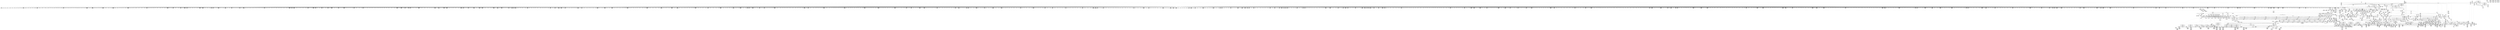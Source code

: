digraph {
	CE0x5058990 [shape=record,shape=Mrecord,label="{CE0x5058990|40:_%struct.super_block*,_56:_i8*,_:_CRE_255,256_}"]
	CE0x50bd140 [shape=record,shape=Mrecord,label="{CE0x50bd140|272:_i8*,_:_CRE_296,304_|*MultipleSource*|*LoadInst*|security/selinux/hooks.c,1714|security/selinux/hooks.c,1714}"]
	CE0x516b710 [shape=record,shape=Mrecord,label="{CE0x516b710|may_create:_tmp59|security/selinux/hooks.c,1736|*SummSink*}"]
	CE0x50b1dc0 [shape=record,shape=Mrecord,label="{CE0x50b1dc0|40:_%struct.super_block*,_56:_i8*,_:_CRE_976,977_}"]
	CE0x5041a00 [shape=record,shape=Mrecord,label="{CE0x5041a00|may_create:_newsid|security/selinux/hooks.c, 1709|*SummSource*}"]
	CE0x5118080 [shape=record,shape=Mrecord,label="{CE0x5118080|272:_i8*,_:_CRE_1600,1604_|*MultipleSource*|*LoadInst*|security/selinux/hooks.c,1714|security/selinux/hooks.c,1714}"]
	CE0x5038390 [shape=record,shape=Mrecord,label="{CE0x5038390|inode_mode_to_security_class:_tmp9|security/selinux/hooks.c,1147|*SummSource*}"]
	CE0x506e6c0 [shape=record,shape=Mrecord,label="{CE0x506e6c0|40:_%struct.super_block*,_56:_i8*,_:_CRE_672,680_|*MultipleSource*|Function::selinux_inode_mknod&Arg::dir::|Function::may_create&Arg::dir::|security/selinux/hooks.c,1713}"]
	CE0x50b3730 [shape=record,shape=Mrecord,label="{CE0x50b3730|272:_i8*,_:_CRE_20,21_|*MultipleSource*|*LoadInst*|security/selinux/hooks.c,1714|security/selinux/hooks.c,1714}"]
	CE0x51175b0 [shape=record,shape=Mrecord,label="{CE0x51175b0|272:_i8*,_:_CRE_1392,1536_|*MultipleSource*|*LoadInst*|security/selinux/hooks.c,1714|security/selinux/hooks.c,1714}"]
	CE0x50c54d0 [shape=record,shape=Mrecord,label="{CE0x50c54d0|272:_i8*,_:_CRE_368,372_|*MultipleSource*|*LoadInst*|security/selinux/hooks.c,1714|security/selinux/hooks.c,1714}"]
	CE0x5154340 [shape=record,shape=Mrecord,label="{CE0x5154340|VOIDTB_TE:_CE_167,168_}"]
	CE0x50ad970 [shape=record,shape=Mrecord,label="{CE0x50ad970|40:_%struct.super_block*,_56:_i8*,_:_CRE_888,889_}"]
	CE0x5016d90 [shape=record,shape=Mrecord,label="{CE0x5016d90|inode_mode_to_security_class:_return|*SummSink*}"]
	CE0x511a980 [shape=record,shape=Mrecord,label="{CE0x511a980|272:_i8*,_:_CRE_1651,1652_}"]
	CE0x513f0a0 [shape=record,shape=Mrecord,label="{CE0x513f0a0|i64_13|*Constant*|*SummSink*}"]
	CE0x516b100 [shape=record,shape=Mrecord,label="{CE0x516b100|may_create:_tmp58|security/selinux/hooks.c,1736|*SummSource*}"]
	CE0x51648e0 [shape=record,shape=Mrecord,label="{CE0x51648e0|GLOBAL:_security_transition_sid|*Constant*}"]
	CE0x5035ec0 [shape=record,shape=Mrecord,label="{CE0x5035ec0|_call_void_mcount()_#3|*SummSource*}"]
	CE0x501f3b0 [shape=record,shape=Mrecord,label="{CE0x501f3b0|GLOBAL:_inode_mode_to_security_class|*Constant*|*SummSource*}"]
	CE0x5019e50 [shape=record,shape=Mrecord,label="{CE0x5019e50|may_create:_do.end|*SummSource*}"]
	CE0x5114e10 [shape=record,shape=Mrecord,label="{CE0x5114e10|272:_i8*,_:_CRE_1342,1343_}"]
	CE0x5164d70 [shape=record,shape=Mrecord,label="{CE0x5164d70|may_create:_tobool23|security/selinux/hooks.c,1731|*SummSource*}"]
	CE0x5044940 [shape=record,shape=Mrecord,label="{CE0x5044940|may_create:_tmp11|security/selinux/hooks.c,1706|*SummSink*}"]
	CE0x516f5f0 [shape=record,shape=Mrecord,label="{CE0x516f5f0|may_create:_tmp65|security/selinux/hooks.c,1739|*SummSource*}"]
	CE0x50bcda0 [shape=record,shape=Mrecord,label="{CE0x50bcda0|272:_i8*,_:_CRE_280,288_|*MultipleSource*|*LoadInst*|security/selinux/hooks.c,1714|security/selinux/hooks.c,1714}"]
	CE0x500aba0 [shape=record,shape=Mrecord,label="{CE0x500aba0|inode_mode_to_security_class:_mode|Function::inode_mode_to_security_class&Arg::mode::|*SummSink*}"]
	CE0x506b530 [shape=record,shape=Mrecord,label="{CE0x506b530|40:_%struct.super_block*,_56:_i8*,_:_CRE_593,594_}"]
	CE0x5128710 [shape=record,shape=Mrecord,label="{CE0x5128710|28:_i32,_:_CRE_51,52_}"]
	CE0x5176a80 [shape=record,shape=Mrecord,label="{CE0x5176a80|__llvm_gcov_indirect_counter_increment:_exit|*SummSink*}"]
	CE0x50bc490 [shape=record,shape=Mrecord,label="{CE0x50bc490|272:_i8*,_:_CRE_248,252_|*MultipleSource*|*LoadInst*|security/selinux/hooks.c,1714|security/selinux/hooks.c,1714}"]
	CE0x511d2f0 [shape=record,shape=Mrecord,label="{CE0x511d2f0|272:_i8*,_:_CRE_1696,1704_|*MultipleSource*|*LoadInst*|security/selinux/hooks.c,1714|security/selinux/hooks.c,1714}"]
	CE0x516a290 [shape=record,shape=Mrecord,label="{CE0x516a290|i64_22|*Constant*}"]
	CE0x50295b0 [shape=record,shape=Mrecord,label="{CE0x50295b0|i16_13|*Constant*|*SummSink*}"]
	CE0x51539b0 [shape=record,shape=Mrecord,label="{CE0x51539b0|VOIDTB_TE:_CE_158,159_}"]
	CE0x503f910 [shape=record,shape=Mrecord,label="{CE0x503f910|272:_i8*,_:_CRE_416,417_}"]
	CE0x5153570 [shape=record,shape=Mrecord,label="{CE0x5153570|VOIDTB_TE:_CE_154,155_}"]
	CE0x503fd50 [shape=record,shape=Mrecord,label="{CE0x503fd50|272:_i8*,_:_CRE_420,421_}"]
	CE0x5027340 [shape=record,shape=Mrecord,label="{CE0x5027340|inode_mode_to_security_class:_tmp19|security/selinux/hooks.c,1158}"]
	CE0x51185f0 [shape=record,shape=Mrecord,label="{CE0x51185f0|272:_i8*,_:_CRE_1618,1619_}"]
	CE0x50476b0 [shape=record,shape=Mrecord,label="{CE0x50476b0|may_create:_lor.lhs.false|*SummSink*}"]
	CE0x50c9c30 [shape=record,shape=Mrecord,label="{CE0x50c9c30|272:_i8*,_:_CRE_1214,1215_}"]
	CE0x5078ff0 [shape=record,shape=Mrecord,label="{CE0x5078ff0|get_current:_tmp4|./arch/x86/include/asm/current.h,14|*SummSink*}"]
	CE0x507e910 [shape=record,shape=Mrecord,label="{CE0x507e910|40:_%struct.super_block*,_56:_i8*,_:_CRE_566,567_}"]
	CE0x5083040 [shape=record,shape=Mrecord,label="{CE0x5083040|40:_%struct.super_block*,_56:_i8*,_:_CRE_296,297_}"]
	CE0x50b4f20 [shape=record,shape=Mrecord,label="{CE0x50b4f20|272:_i8*,_:_CRE_562,563_}"]
	CE0x50402a0 [shape=record,shape=Mrecord,label="{CE0x50402a0|272:_i8*,_:_CRE_425,426_}"]
	CE0x5089210 [shape=record,shape=Mrecord,label="{CE0x5089210|40:_%struct.super_block*,_56:_i8*,_:_CRE_112,120_|*MultipleSource*|Function::selinux_inode_mknod&Arg::dir::|Function::may_create&Arg::dir::|security/selinux/hooks.c,1713}"]
	CE0x505b220 [shape=record,shape=Mrecord,label="{CE0x505b220|__llvm_gcov_indirect_counter_increment:_tmp1|*SummSink*}"]
	CE0x50404c0 [shape=record,shape=Mrecord,label="{CE0x50404c0|272:_i8*,_:_CRE_427,428_}"]
	CE0x507cfe0 [shape=record,shape=Mrecord,label="{CE0x507cfe0|40:_%struct.super_block*,_56:_i8*,_:_CRE_540,544_|*MultipleSource*|Function::selinux_inode_mknod&Arg::dir::|Function::may_create&Arg::dir::|security/selinux/hooks.c,1713}"]
	CE0x5041e10 [shape=record,shape=Mrecord,label="{CE0x5041e10|inode_mode_to_security_class:_sw.bb3|*SummSink*}"]
	CE0x513a5b0 [shape=record,shape=Mrecord,label="{CE0x513a5b0|i32_9437184|*Constant*}"]
	CE0x50af4f0 [shape=record,shape=Mrecord,label="{CE0x50af4f0|40:_%struct.super_block*,_56:_i8*,_:_CRE_910,911_}"]
	CE0x50aec30 [shape=record,shape=Mrecord,label="{CE0x50aec30|40:_%struct.super_block*,_56:_i8*,_:_CRE_903,904_}"]
	CE0x511f6b0 [shape=record,shape=Mrecord,label="{CE0x511f6b0|272:_i8*,_:_CRE_1864,1872_|*MultipleSource*|*LoadInst*|security/selinux/hooks.c,1714|security/selinux/hooks.c,1714}"]
	CE0x50c23a0 [shape=record,shape=Mrecord,label="{CE0x50c23a0|VOIDTB_TE:_CE_314,315_}"]
	CE0x5119660 [shape=record,shape=Mrecord,label="{CE0x5119660|272:_i8*,_:_CRE_1633,1634_}"]
	CE0x505d630 [shape=record,shape=Mrecord,label="{CE0x505d630|may_create:_tmp15|security/selinux/hooks.c,1706|*SummSink*}"]
	CE0x5120840 [shape=record,shape=Mrecord,label="{CE0x5120840|272:_i8*,_:_CRE_1920,1928_|*MultipleSource*|*LoadInst*|security/selinux/hooks.c,1714|security/selinux/hooks.c,1714}"]
	CE0x507bf90 [shape=record,shape=Mrecord,label="{CE0x507bf90|40:_%struct.super_block*,_56:_i8*,_:_CRE_496,500_|*MultipleSource*|Function::selinux_inode_mknod&Arg::dir::|Function::may_create&Arg::dir::|security/selinux/hooks.c,1713}"]
	CE0x50ce360 [shape=record,shape=Mrecord,label="{CE0x50ce360|272:_i8*,_:_CRE_1280,1288_|*MultipleSource*|*LoadInst*|security/selinux/hooks.c,1714|security/selinux/hooks.c,1714}"]
	CE0x5082f00 [shape=record,shape=Mrecord,label="{CE0x5082f00|40:_%struct.super_block*,_56:_i8*,_:_CRE_295,296_}"]
	CE0x512b2f0 [shape=record,shape=Mrecord,label="{CE0x512b2f0|28:_i32,_:_CRE_96,97_}"]
	CE0x5173b80 [shape=record,shape=Mrecord,label="{CE0x5173b80|get_current:_tmp|*SummSink*}"]
	CE0x511bca0 [shape=record,shape=Mrecord,label="{CE0x511bca0|272:_i8*,_:_CRE_1669,1670_}"]
	CE0x5157590 [shape=record,shape=Mrecord,label="{CE0x5157590|VOIDTB_TE:_CE_90,91_}"]
	CE0x50ce470 [shape=record,shape=Mrecord,label="{CE0x50ce470|272:_i8*,_:_CRE_1288,1296_|*MultipleSource*|*LoadInst*|security/selinux/hooks.c,1714|security/selinux/hooks.c,1714}"]
	CE0x50301c0 [shape=record,shape=Mrecord,label="{CE0x50301c0|may_create:_land.lhs.true2|*SummSource*}"]
	CE0x5020f70 [shape=record,shape=Mrecord,label="{CE0x5020f70|selinux_inode_mknod:_tmp1}"]
	CE0x6c7da50 [shape=record,shape=Mrecord,label="{CE0x6c7da50|_call_void_mcount()_#3}"]
	CE0x5063470 [shape=record,shape=Mrecord,label="{CE0x5063470|40:_%struct.super_block*,_56:_i8*,_:_CRE_204,205_}"]
	CE0x50567c0 [shape=record,shape=Mrecord,label="{CE0x50567c0|GLOBAL:_get_current|*Constant*|*SummSink*}"]
	CE0x5116130 [shape=record,shape=Mrecord,label="{CE0x5116130|272:_i8*,_:_CRE_1360,1361_}"]
	CE0x51559a0 [shape=record,shape=Mrecord,label="{CE0x51559a0|VOIDTB_TE:_CE_112,144_|*MultipleSource*|Function::selinux_inode_mknod&Arg::dentry::|Function::may_create&Arg::dentry::|security/selinux/hooks.c,1730}"]
	CE0x51529b0 [shape=record,shape=Mrecord,label="{CE0x51529b0|VOIDTB_TE:_CE_8,12_|*MultipleSource*|Function::selinux_inode_mknod&Arg::dentry::|Function::may_create&Arg::dentry::|security/selinux/hooks.c,1730}"]
	CE0x50b3a60 [shape=record,shape=Mrecord,label="{CE0x50b3a60|272:_i8*,_:_CRE_32,40_|*MultipleSource*|*LoadInst*|security/selinux/hooks.c,1714|security/selinux/hooks.c,1714}"]
	CE0x50c8380 [shape=record,shape=Mrecord,label="{CE0x50c8380|272:_i8*,_:_CRE_664,672_|*MultipleSource*|*LoadInst*|security/selinux/hooks.c,1714|security/selinux/hooks.c,1714}"]
	CE0x5177a50 [shape=record,shape=Mrecord,label="{CE0x5177a50|i16_5|*Constant*|*SummSink*}"]
	CE0x51711b0 [shape=record,shape=Mrecord,label="{CE0x51711b0|__llvm_gcov_indirect_counter_increment:_tmp5}"]
	CE0x5168850 [shape=record,shape=Mrecord,label="{CE0x5168850|may_create:_tmp52|security/selinux/hooks.c,1732|*SummSource*}"]
	CE0x5127c40 [shape=record,shape=Mrecord,label="{CE0x5127c40|28:_i32,_:_CRE_32,34_|*MultipleSource*|*LoadInst*|security/selinux/hooks.c,1713|security/selinux/hooks.c,1713|security/selinux/hooks.c,1722}"]
	CE0x50ceac0 [shape=record,shape=Mrecord,label="{CE0x50ceac0|272:_i8*,_:_CRE_1308,1309_}"]
	CE0x51204b0 [shape=record,shape=Mrecord,label="{CE0x51204b0|272:_i8*,_:_CRE_1896,1904_|*MultipleSource*|*LoadInst*|security/selinux/hooks.c,1714|security/selinux/hooks.c,1714}"]
	CE0x512f220 [shape=record,shape=Mrecord,label="{CE0x512f220|i64_10|*Constant*|*SummSink*}"]
	CE0x5139370 [shape=record,shape=Mrecord,label="{CE0x5139370|avc_has_perm:_ssid|Function::avc_has_perm&Arg::ssid::|*SummSource*}"]
	CE0x50b1070 [shape=record,shape=Mrecord,label="{CE0x50b1070|40:_%struct.super_block*,_56:_i8*,_:_CRE_932,933_}"]
	CE0x5023a90 [shape=record,shape=Mrecord,label="{CE0x5023a90|selinux_inode_mknod:_call1|security/selinux/hooks.c,2794}"]
	CE0x5142070 [shape=record,shape=Mrecord,label="{CE0x5142070|i32_5|*Constant*|*SummSource*}"]
	CE0x5138a60 [shape=record,shape=Mrecord,label="{CE0x5138a60|may_create:_sid11|security/selinux/hooks.c,1716|*SummSource*}"]
	CE0x50b4270 [shape=record,shape=Mrecord,label="{CE0x50b4270|272:_i8*,_:_CRE_504,512_|*MultipleSource*|*LoadInst*|security/selinux/hooks.c,1714|security/selinux/hooks.c,1714}"]
	CE0x50ca070 [shape=record,shape=Mrecord,label="{CE0x50ca070|272:_i8*,_:_CRE_1218,1219_}"]
	CE0x5088a50 [shape=record,shape=Mrecord,label="{CE0x5088a50|40:_%struct.super_block*,_56:_i8*,_:_CRE_80,88_|*MultipleSource*|Function::selinux_inode_mknod&Arg::dir::|Function::may_create&Arg::dir::|security/selinux/hooks.c,1713}"]
	CE0x50c5300 [shape=record,shape=Mrecord,label="{CE0x50c5300|272:_i8*,_:_CRE_360,368_|*MultipleSource*|*LoadInst*|security/selinux/hooks.c,1714|security/selinux/hooks.c,1714}"]
	CE0x5156690 [shape=record,shape=Mrecord,label="{CE0x5156690|VOIDTB_TE:_CE_152,153_}"]
	CE0x5066230 [shape=record,shape=Mrecord,label="{CE0x5066230|inode_mode_to_security_class:_tmp12|security/selinux/hooks.c,1151}"]
	CE0x50cd150 [shape=record,shape=Mrecord,label="{CE0x50cd150|272:_i8*,_:_CRE_1264,1265_}"]
	CE0x50af9f0 [shape=record,shape=Mrecord,label="{CE0x50af9f0|40:_%struct.super_block*,_56:_i8*,_:_CRE_914,915_}"]
	CE0x506c6b0 [shape=record,shape=Mrecord,label="{CE0x506c6b0|40:_%struct.super_block*,_56:_i8*,_:_CRE_607,608_}"]
	CE0x50332e0 [shape=record,shape=Mrecord,label="{CE0x50332e0|selinux_inode_mknod:_call|security/selinux/hooks.c,2794|*SummSink*}"]
	CE0x50377a0 [shape=record,shape=Mrecord,label="{CE0x50377a0|inode_mode_to_security_class:_tmp8|security/selinux/hooks.c,1147|*SummSource*}"]
	CE0x516a5d0 [shape=record,shape=Mrecord,label="{CE0x516a5d0|may_create:_tmp56|security/selinux/hooks.c,1736|*SummSource*}"]
	CE0x5030930 [shape=record,shape=Mrecord,label="{CE0x5030930|may_create:_if.then29}"]
	CE0x513ef30 [shape=record,shape=Mrecord,label="{CE0x513ef30|i64_13|*Constant*|*SummSource*}"]
	CE0x507b1d0 [shape=record,shape=Mrecord,label="{CE0x507b1d0|40:_%struct.super_block*,_56:_i8*,_:_CRE_478,479_}"]
	CE0x512e120 [shape=record,shape=Mrecord,label="{CE0x512e120|may_create:_tmp29|security/selinux/hooks.c,1722|*SummSource*}"]
	CE0x51595d0 [shape=record,shape=Mrecord,label="{CE0x51595d0|VOIDTB_TE:_CE_185,186_}"]
	CE0x5077630 [shape=record,shape=Mrecord,label="{CE0x5077630|may_create:_if.then}"]
	CE0x512eb00 [shape=record,shape=Mrecord,label="{CE0x512eb00|_ret_i32_%retval.0,_!dbg_!27728|security/selinux/avc.c,775|*SummSink*}"]
	CE0x5023920 [shape=record,shape=Mrecord,label="{CE0x5023920|_ret_i16_%retval.0,_!dbg_!27724|security/selinux/hooks.c,1158|*SummSink*}"]
	CE0x513b1e0 [shape=record,shape=Mrecord,label="{CE0x513b1e0|i32_(i32,_i32,_i16,_i32,_%struct.common_audit_data*)*_bitcast_(i32_(i32,_i32,_i16,_i32,_%struct.common_audit_data.495*)*_avc_has_perm_to_i32_(i32,_i32,_i16,_i32,_%struct.common_audit_data*)*)|*Constant*}"]
	CE0x50878a0 [shape=record,shape=Mrecord,label="{CE0x50878a0|may_create:_tmp36|security/selinux/hooks.c,1728|*SummSink*}"]
	CE0x50bd9e0 [shape=record,shape=Mrecord,label="{CE0x50bd9e0|272:_i8*,_:_CRE_433,434_}"]
	CE0x511d5e0 [shape=record,shape=Mrecord,label="{CE0x511d5e0|272:_i8*,_:_CRE_1712,1720_|*MultipleSource*|*LoadInst*|security/selinux/hooks.c,1714|security/selinux/hooks.c,1714}"]
	CE0x50ade70 [shape=record,shape=Mrecord,label="{CE0x50ade70|40:_%struct.super_block*,_56:_i8*,_:_CRE_892,893_}"]
	CE0x5158b30 [shape=record,shape=Mrecord,label="{CE0x5158b30|VOIDTB_TE:_CE_175,176_}"]
	CE0x511fbb0 [shape=record,shape=Mrecord,label="{CE0x511fbb0|272:_i8*,_:_CRE_1876,1877_}"]
	CE0x50c5c10 [shape=record,shape=Mrecord,label="{CE0x50c5c10|272:_i8*,_:_CRE_394,395_}"]
	CE0x51158b0 [shape=record,shape=Mrecord,label="{CE0x51158b0|272:_i8*,_:_CRE_1352,1353_}"]
	CE0x50594d0 [shape=record,shape=Mrecord,label="{CE0x50594d0|40:_%struct.super_block*,_56:_i8*,_:_CRE_264,265_}"]
	CE0x5130ae0 [shape=record,shape=Mrecord,label="{CE0x5130ae0|may_create:_tmp33|security/selinux/hooks.c,1725|*SummSource*}"]
	CE0x50670d0 [shape=record,shape=Mrecord,label="{CE0x50670d0|i64*_getelementptr_inbounds_(_18_x_i64_,_18_x_i64_*___llvm_gcov_ctr110,_i64_0,_i64_14)|*Constant*|*SummSink*}"]
	CE0x5115250 [shape=record,shape=Mrecord,label="{CE0x5115250|272:_i8*,_:_CRE_1346,1347_}"]
	CE0x507ba90 [shape=record,shape=Mrecord,label="{CE0x507ba90|40:_%struct.super_block*,_56:_i8*,_:_CRE_485,486_}"]
	CE0x50613f0 [shape=record,shape=Mrecord,label="{CE0x50613f0|40:_%struct.super_block*,_56:_i8*,_:_CRE_178,179_}"]
	CE0x506d6f0 [shape=record,shape=Mrecord,label="{CE0x506d6f0|40:_%struct.super_block*,_56:_i8*,_:_CRE_620,621_}"]
	CE0x503eb40 [shape=record,shape=Mrecord,label="{CE0x503eb40|272:_i8*,_:_CRE_403,404_}"]
	CE0x511aa90 [shape=record,shape=Mrecord,label="{CE0x511aa90|272:_i8*,_:_CRE_1652,1653_}"]
	CE0x50b07b0 [shape=record,shape=Mrecord,label="{CE0x50b07b0|40:_%struct.super_block*,_56:_i8*,_:_CRE_925,926_}"]
	CE0x511fa50 [shape=record,shape=Mrecord,label="{CE0x511fa50|272:_i8*,_:_CRE_1874,1875_}"]
	CE0x51300d0 [shape=record,shape=Mrecord,label="{CE0x51300d0|may_create:_tmp31|security/selinux/hooks.c,1725|*SummSource*}"]
	CE0x50bee10 [shape=record,shape=Mrecord,label="{CE0x50bee10|272:_i8*,_:_CRE_452,453_}"]
	CE0x511a760 [shape=record,shape=Mrecord,label="{CE0x511a760|272:_i8*,_:_CRE_1649,1650_}"]
	CE0x5058210 [shape=record,shape=Mrecord,label="{CE0x5058210|40:_%struct.super_block*,_56:_i8*,_:_CRE_249,250_}"]
	CE0x5154560 [shape=record,shape=Mrecord,label="{CE0x5154560|VOIDTB_TE:_CE_169,170_}"]
	CE0x5156580 [shape=record,shape=Mrecord,label="{CE0x5156580|VOIDTB_TE:_CE_151,152_}"]
	CE0x5175ac0 [shape=record,shape=Mrecord,label="{CE0x5175ac0|i64*_getelementptr_inbounds_(_26_x_i64_,_26_x_i64_*___llvm_gcov_ctr217,_i64_0,_i64_25)|*Constant*|*SummSink*}"]
	CE0x5039830 [shape=record,shape=Mrecord,label="{CE0x5039830|__llvm_gcov_indirect_counter_increment:_entry|*SummSink*}"]
	CE0x5072730 [shape=record,shape=Mrecord,label="{CE0x5072730|40:_%struct.super_block*,_56:_i8*,_:_CRE_872,873_}"]
	CE0x5078b40 [shape=record,shape=Mrecord,label="{CE0x5078b40|GLOBAL:___llvm_gcov_ctr217|Global_var:__llvm_gcov_ctr217|*SummSink*}"]
	CE0x513a370 [shape=record,shape=Mrecord,label="{CE0x513a370|avc_has_perm:_tclass|Function::avc_has_perm&Arg::tclass::|*SummSink*}"]
	CE0x507bd10 [shape=record,shape=Mrecord,label="{CE0x507bd10|40:_%struct.super_block*,_56:_i8*,_:_CRE_487,488_}"]
	CE0x5014a40 [shape=record,shape=Mrecord,label="{CE0x5014a40|i64_5|*Constant*}"]
	CE0x50c9f60 [shape=record,shape=Mrecord,label="{CE0x50c9f60|272:_i8*,_:_CRE_1217,1218_}"]
	CE0x50c33b0 [shape=record,shape=Mrecord,label="{CE0x50c33b0|i64_18|*Constant*|*SummSource*}"]
	CE0x503de80 [shape=record,shape=Mrecord,label="{CE0x503de80|inode_mode_to_security_class:_tmp17|security/selinux/hooks.c,1157|*SummSource*}"]
	CE0x5029dd0 [shape=record,shape=Mrecord,label="{CE0x5029dd0|inode_mode_to_security_class:_tmp6|security/selinux/hooks.c,1145}"]
	CE0x503e510 [shape=record,shape=Mrecord,label="{CE0x503e510|inode_mode_to_security_class:_tmp3|security/selinux/hooks.c,1141|*SummSink*}"]
	CE0x50bfe50 [shape=record,shape=Mrecord,label="{CE0x50bfe50|272:_i8*,_:_CRE_480,488_|*MultipleSource*|*LoadInst*|security/selinux/hooks.c,1714|security/selinux/hooks.c,1714}"]
	CE0x511c300 [shape=record,shape=Mrecord,label="{CE0x511c300|272:_i8*,_:_CRE_1675,1676_}"]
	CE0x50b3080 [shape=record,shape=Mrecord,label="{CE0x50b3080|may_create:_tmp22|*LoadInst*|security/selinux/hooks.c,1713}"]
	CE0x50724b0 [shape=record,shape=Mrecord,label="{CE0x50724b0|40:_%struct.super_block*,_56:_i8*,_:_CRE_870,871_}"]
	CE0x5157de0 [shape=record,shape=Mrecord,label="{CE0x5157de0|may_create:_and|security/selinux/hooks.c,1728}"]
	CE0x50c27e0 [shape=record,shape=Mrecord,label="{CE0x50c27e0|VOIDTB_TE:_CE_318,319_}"]
	CE0x5130f60 [shape=record,shape=Mrecord,label="{CE0x5130f60|may_create:_tmp34|security/selinux/hooks.c,1726}"]
	CE0x50307c0 [shape=record,shape=Mrecord,label="{CE0x50307c0|may_create:_if.end26|*SummSink*}"]
	CE0x511bec0 [shape=record,shape=Mrecord,label="{CE0x511bec0|272:_i8*,_:_CRE_1671,1672_}"]
	CE0x5174630 [shape=record,shape=Mrecord,label="{CE0x5174630|__llvm_gcov_indirect_counter_increment:_bb}"]
	CE0x5114150 [shape=record,shape=Mrecord,label="{CE0x5114150|272:_i8*,_:_CRE_1330,1331_}"]
	CE0x507dc90 [shape=record,shape=Mrecord,label="{CE0x507dc90|40:_%struct.super_block*,_56:_i8*,_:_CRE_556,557_}"]
	CE0x5022510 [shape=record,shape=Mrecord,label="{CE0x5022510|_ret_i16_%retval.0,_!dbg_!27724|security/selinux/hooks.c,1158}"]
	CE0x5095030 [shape=record,shape=Mrecord,label="{CE0x5095030|may_create:_tmp21|security/selinux/hooks.c,1706}"]
	CE0x501a9a0 [shape=record,shape=Mrecord,label="{CE0x501a9a0|i64**_getelementptr_inbounds_(_8_x_i64*_,_8_x_i64*_*___llvm_gcda_edge_table111,_i64_0,_i64_2)|*Constant*}"]
	CE0x5045740 [shape=record,shape=Mrecord,label="{CE0x5045740|may_create:_tmp13|security/selinux/hooks.c,1706}"]
	CE0x50bad00 [shape=record,shape=Mrecord,label="{CE0x50bad00|272:_i8*,_:_CRE_132,136_|*MultipleSource*|*LoadInst*|security/selinux/hooks.c,1714|security/selinux/hooks.c,1714}"]
	CE0x516b270 [shape=record,shape=Mrecord,label="{CE0x516b270|may_create:_tmp58|security/selinux/hooks.c,1736|*SummSink*}"]
	CE0x5083680 [shape=record,shape=Mrecord,label="{CE0x5083680|40:_%struct.super_block*,_56:_i8*,_:_CRE_301,302_}"]
	CE0x5030340 [shape=record,shape=Mrecord,label="{CE0x5030340|inode_mode_to_security_class:_sw.bb5}"]
	CE0x50b54f0 [shape=record,shape=Mrecord,label="{CE0x50b54f0|272:_i8*,_:_CRE_567,568_}"]
	CE0x5084ed0 [shape=record,shape=Mrecord,label="{CE0x5084ed0|40:_%struct.super_block*,_56:_i8*,_:_CRE_360,376_|*MultipleSource*|Function::selinux_inode_mknod&Arg::dir::|Function::may_create&Arg::dir::|security/selinux/hooks.c,1713}"]
	CE0x50888a0 [shape=record,shape=Mrecord,label="{CE0x50888a0|40:_%struct.super_block*,_56:_i8*,_:_CRE_76,80_|*MultipleSource*|Function::selinux_inode_mknod&Arg::dir::|Function::may_create&Arg::dir::|security/selinux/hooks.c,1713}"]
	CE0x5014e20 [shape=record,shape=Mrecord,label="{CE0x5014e20|may_create:_tmp9|security/selinux/hooks.c,1706|*SummSink*}"]
	CE0x50cf660 [shape=record,shape=Mrecord,label="{CE0x50cf660|272:_i8*,_:_CRE_1318,1319_}"]
	CE0x50407f0 [shape=record,shape=Mrecord,label="{CE0x50407f0|272:_i8*,_:_CRE_430,431_}"]
	CE0x5046da0 [shape=record,shape=Mrecord,label="{CE0x5046da0|may_create:_return|*SummSource*}"]
	CE0x5027030 [shape=record,shape=Mrecord,label="{CE0x5027030|inode_mode_to_security_class:_tmp18|security/selinux/hooks.c,1158|*SummSink*}"]
	CE0x50793b0 [shape=record,shape=Mrecord,label="{CE0x50793b0|may_create:_tmp5|security/selinux/hooks.c,1706|*SummSource*}"]
	CE0x5071380 [shape=record,shape=Mrecord,label="{CE0x5071380|40:_%struct.super_block*,_56:_i8*,_:_CRE_840,848_|*MultipleSource*|Function::selinux_inode_mknod&Arg::dir::|Function::may_create&Arg::dir::|security/selinux/hooks.c,1713}"]
	CE0x50c15f0 [shape=record,shape=Mrecord,label="{CE0x50c15f0|VOIDTB_TE:_CE_304,305_}"]
	CE0x5064e20 [shape=record,shape=Mrecord,label="{CE0x5064e20|inode_mode_to_security_class:_tmp11|security/selinux/hooks.c,1149|*SummSink*}"]
	CE0x50b2000 [shape=record,shape=Mrecord,label="{CE0x50b2000|40:_%struct.super_block*,_56:_i8*,_:_CRE_977,978_}"]
	CE0x50ba230 [shape=record,shape=Mrecord,label="{CE0x50ba230|272:_i8*,_:_CRE_96,104_|*MultipleSource*|*LoadInst*|security/selinux/hooks.c,1714|security/selinux/hooks.c,1714}"]
	CE0x515b7d0 [shape=record,shape=Mrecord,label="{CE0x515b7d0|VOIDTB_TE:_CE_217,218_}"]
	CE0x50be260 [shape=record,shape=Mrecord,label="{CE0x50be260|272:_i8*,_:_CRE_441,442_}"]
	CE0x5045030 [shape=record,shape=Mrecord,label="{CE0x5045030|i64*_getelementptr_inbounds_(_26_x_i64_,_26_x_i64_*___llvm_gcov_ctr217,_i64_0,_i64_6)|*Constant*}"]
	CE0x512f8f0 [shape=record,shape=Mrecord,label="{CE0x512f8f0|i64_11|*Constant*|*SummSink*}"]
	CE0x50c03d0 [shape=record,shape=Mrecord,label="{CE0x50c03d0|may_create:_s_security|security/selinux/hooks.c,1714}"]
	CE0x51421e0 [shape=record,shape=Mrecord,label="{CE0x51421e0|i32_5|*Constant*|*SummSink*}"]
	CE0x50c47a0 [shape=record,shape=Mrecord,label="{CE0x50c47a0|may_create:_tmp50|security/selinux/hooks.c,1731}"]
	CE0x5159f60 [shape=record,shape=Mrecord,label="{CE0x5159f60|VOIDTB_TE:_CE_194,195_}"]
	CE0x5040f30 [shape=record,shape=Mrecord,label="{CE0x5040f30|GLOBAL:_lockdep_rcu_suspicious|*Constant*}"]
	CE0x5127840 [shape=record,shape=Mrecord,label="{CE0x5127840|28:_i32,_:_CRE_22,23_}"]
	CE0x512bfc0 [shape=record,shape=Mrecord,label="{CE0x512bfc0|28:_i32,_:_CRE_108,109_}"]
	CE0x511b310 [shape=record,shape=Mrecord,label="{CE0x511b310|272:_i8*,_:_CRE_1660,1661_}"]
	CE0x4ffe4c0 [shape=record,shape=Mrecord,label="{CE0x4ffe4c0|_ret_i32_%retval.0,_!dbg_!27798|security/selinux/hooks.c,1742|*SummSource*}"]
	CE0x50c4480 [shape=record,shape=Mrecord,label="{CE0x50c4480|may_create:_tmp49|security/selinux/hooks.c,1731|*SummSource*}"]
	CE0x50971d0 [shape=record,shape=Mrecord,label="{CE0x50971d0|may_create:_cred|security/selinux/hooks.c,1706|*SummSink*}"]
	CE0x5070640 [shape=record,shape=Mrecord,label="{CE0x5070640|40:_%struct.super_block*,_56:_i8*,_:_CRE_792,800_|*MultipleSource*|Function::selinux_inode_mknod&Arg::dir::|Function::may_create&Arg::dir::|security/selinux/hooks.c,1713}"]
	CE0x5126450 [shape=record,shape=Mrecord,label="{CE0x5126450|may_create:_sid13|security/selinux/hooks.c,1722|*SummSource*}"]
	CE0x501e360 [shape=record,shape=Mrecord,label="{CE0x501e360|_call_void___llvm_gcov_indirect_counter_increment(i32*___llvm_gcov_global_state_pred112,_i64**_getelementptr_inbounds_(_8_x_i64*_,_8_x_i64*_*___llvm_gcda_edge_table111,_i64_0,_i64_1)),_!dbg_!27715|security/selinux/hooks.c,1141}"]
	CE0x50875b0 [shape=record,shape=Mrecord,label="{CE0x50875b0|may_create:_tmp36|security/selinux/hooks.c,1728}"]
	CE0x50aed70 [shape=record,shape=Mrecord,label="{CE0x50aed70|40:_%struct.super_block*,_56:_i8*,_:_CRE_904,905_}"]
	CE0x50bf470 [shape=record,shape=Mrecord,label="{CE0x50bf470|272:_i8*,_:_CRE_458,459_}"]
	CE0x5127e80 [shape=record,shape=Mrecord,label="{CE0x5127e80|28:_i32,_:_CRE_34,35_|*MultipleSource*|*LoadInst*|security/selinux/hooks.c,1713|security/selinux/hooks.c,1713|security/selinux/hooks.c,1722}"]
	CE0x50bf9c0 [shape=record,shape=Mrecord,label="{CE0x50bf9c0|272:_i8*,_:_CRE_463,464_}"]
	CE0x5153f00 [shape=record,shape=Mrecord,label="{CE0x5153f00|VOIDTB_TE:_CE_163,164_}"]
	CE0x51307b0 [shape=record,shape=Mrecord,label="{CE0x51307b0|may_create:_tmp32|security/selinux/hooks.c,1725|*SummSink*}"]
	CE0x50b3f40 [shape=record,shape=Mrecord,label="{CE0x50b3f40|272:_i8*,_:_CRE_56,64_|*MultipleSource*|*LoadInst*|security/selinux/hooks.c,1714|security/selinux/hooks.c,1714}"]
	CE0x50c3f10 [shape=record,shape=Mrecord,label="{CE0x50c3f10|may_create:_tmp48|security/selinux/hooks.c,1731|*SummSource*}"]
	CE0x5119880 [shape=record,shape=Mrecord,label="{CE0x5119880|272:_i8*,_:_CRE_1635,1636_}"]
	CE0x5142410 [shape=record,shape=Mrecord,label="{CE0x5142410|may_create:_flags|security/selinux/hooks.c,1728}"]
	CE0x507ecd0 [shape=record,shape=Mrecord,label="{CE0x507ecd0|40:_%struct.super_block*,_56:_i8*,_:_CRE_569,570_}"]
	CE0x505c1f0 [shape=record,shape=Mrecord,label="{CE0x505c1f0|GLOBAL:_current_task|Global_var:current_task|*SummSink*}"]
	CE0x50bfad0 [shape=record,shape=Mrecord,label="{CE0x50bfad0|272:_i8*,_:_CRE_560,561_}"]
	CE0x516c1d0 [shape=record,shape=Mrecord,label="{CE0x516c1d0|may_create:_tmp61|security/selinux/hooks.c,1737|*SummSink*}"]
	CE0x50416d0 [shape=record,shape=Mrecord,label="{CE0x50416d0|may_create:_ad|security/selinux/hooks.c, 1710|*SummSink*}"]
	CE0x50461f0 [shape=record,shape=Mrecord,label="{CE0x50461f0|i32_4096|*Constant*|*SummSink*}"]
	CE0x50ba5d0 [shape=record,shape=Mrecord,label="{CE0x50ba5d0|272:_i8*,_:_CRE_112,120_|*MultipleSource*|*LoadInst*|security/selinux/hooks.c,1714|security/selinux/hooks.c,1714}"]
	CE0x50cecd0 [shape=record,shape=Mrecord,label="{CE0x50cecd0|272:_i8*,_:_CRE_1309,1310_}"]
	CE0x5153680 [shape=record,shape=Mrecord,label="{CE0x5153680|VOIDTB_TE:_CE_155,156_}"]
	CE0x50c0c60 [shape=record,shape=Mrecord,label="{CE0x50c0c60|may_create:_tmp24|*LoadInst*|security/selinux/hooks.c,1714|*SummSink*}"]
	CE0x513ed90 [shape=record,shape=Mrecord,label="{CE0x513ed90|may_create:_tmp39|security/selinux/hooks.c,1728|*SummSink*}"]
	CE0x50b7b30 [shape=record,shape=Mrecord,label="{CE0x50b7b30|272:_i8*,_:_CRE_603,604_}"]
	CE0x512f010 [shape=record,shape=Mrecord,label="{CE0x512f010|i64_10|*Constant*}"]
	CE0x5032030 [shape=record,shape=Mrecord,label="{CE0x5032030|i16_7|*Constant*|*SummSink*}"]
	CE0x5158390 [shape=record,shape=Mrecord,label="{CE0x5158390|may_create:_tobool19|security/selinux/hooks.c,1728|*SummSource*}"]
	CE0x50c9e50 [shape=record,shape=Mrecord,label="{CE0x50c9e50|272:_i8*,_:_CRE_1216,1217_}"]
	CE0x502fb20 [shape=record,shape=Mrecord,label="{CE0x502fb20|i32_24576|*Constant*|*SummSource*}"]
	CE0x5120a10 [shape=record,shape=Mrecord,label="{CE0x5120a10|272:_i8*,_:_CRE_1928,2056_|*MultipleSource*|*LoadInst*|security/selinux/hooks.c,1714|security/selinux/hooks.c,1714}"]
	CE0x501a5f0 [shape=record,shape=Mrecord,label="{CE0x501a5f0|i64*_getelementptr_inbounds_(_26_x_i64_,_26_x_i64_*___llvm_gcov_ctr217,_i64_0,_i64_6)|*Constant*|*SummSink*}"]
	CE0x5030c30 [shape=record,shape=Mrecord,label="{CE0x5030c30|i64**_getelementptr_inbounds_(_8_x_i64*_,_8_x_i64*_*___llvm_gcda_edge_table111,_i64_0,_i64_1)|*Constant*}"]
	CE0x5129bf0 [shape=record,shape=Mrecord,label="{CE0x5129bf0|28:_i32,_:_CRE_73,74_}"]
	CE0x50345c0 [shape=record,shape=Mrecord,label="{CE0x50345c0|GLOBAL:_may_create|*Constant*}"]
	CE0x5044ab0 [shape=record,shape=Mrecord,label="{CE0x5044ab0|may_create:_tmp12|security/selinux/hooks.c,1706}"]
	CE0x5168010 [shape=record,shape=Mrecord,label="{CE0x5168010|i64*_getelementptr_inbounds_(_26_x_i64_,_26_x_i64_*___llvm_gcov_ctr217,_i64_0,_i64_19)|*Constant*|*SummSource*}"]
	CE0x50b76f0 [shape=record,shape=Mrecord,label="{CE0x50b76f0|272:_i8*,_:_CRE_599,600_}"]
	CE0x5023fc0 [shape=record,shape=Mrecord,label="{CE0x5023fc0|inode_mode_to_security_class:_and|security/selinux/hooks.c,1139|*SummSource*}"]
	CE0x50b1bc0 [shape=record,shape=Mrecord,label="{CE0x50b1bc0|40:_%struct.super_block*,_56:_i8*,_:_CRE_968,976_|*MultipleSource*|Function::selinux_inode_mknod&Arg::dir::|Function::may_create&Arg::dir::|security/selinux/hooks.c,1713}"]
	CE0x5012a70 [shape=record,shape=Mrecord,label="{CE0x5012a70|_ret_i32_%call1,_!dbg_!27717|security/selinux/hooks.c,2794|*SummSource*}"]
	CE0x511a320 [shape=record,shape=Mrecord,label="{CE0x511a320|272:_i8*,_:_CRE_1645,1646_}"]
	CE0x505d550 [shape=record,shape=Mrecord,label="{CE0x505d550|may_create:_tmp15|security/selinux/hooks.c,1706}"]
	CE0x512c950 [shape=record,shape=Mrecord,label="{CE0x512c950|28:_i32,_:_CRE_117,118_}"]
	CE0x515aa00 [shape=record,shape=Mrecord,label="{CE0x515aa00|VOIDTB_TE:_CE_204,205_}"]
	CE0x50af8b0 [shape=record,shape=Mrecord,label="{CE0x50af8b0|40:_%struct.super_block*,_56:_i8*,_:_CRE_913,914_}"]
	CE0x5016400 [shape=record,shape=Mrecord,label="{CE0x5016400|GLOBAL:_may_create.__warned|Global_var:may_create.__warned}"]
	CE0x503a550 [shape=record,shape=Mrecord,label="{CE0x503a550|i64*_getelementptr_inbounds_(_18_x_i64_,_18_x_i64_*___llvm_gcov_ctr110,_i64_0,_i64_11)|*Constant*|*SummSink*}"]
	CE0x5129df0 [shape=record,shape=Mrecord,label="{CE0x5129df0|28:_i32,_:_CRE_75,76_}"]
	CE0x5044da0 [shape=record,shape=Mrecord,label="{CE0x5044da0|may_create:_tmp12|security/selinux/hooks.c,1706|*SummSink*}"]
	CE0x5088390 [shape=record,shape=Mrecord,label="{CE0x5088390|40:_%struct.super_block*,_56:_i8*,_:_CRE_56,64_|*MultipleSource*|Function::selinux_inode_mknod&Arg::dir::|Function::may_create&Arg::dir::|security/selinux/hooks.c,1713}"]
	CE0x5170b20 [shape=record,shape=Mrecord,label="{CE0x5170b20|__llvm_gcov_indirect_counter_increment:_counter|*SummSink*}"]
	CE0x5080dd0 [shape=record,shape=Mrecord,label="{CE0x5080dd0|may_create:_tmp37|security/selinux/hooks.c,1728|*SummSink*}"]
	CE0x5018cb0 [shape=record,shape=Mrecord,label="{CE0x5018cb0|i16_11|*Constant*|*SummSource*}"]
	CE0x507bbd0 [shape=record,shape=Mrecord,label="{CE0x507bbd0|40:_%struct.super_block*,_56:_i8*,_:_CRE_486,487_}"]
	CE0x5127940 [shape=record,shape=Mrecord,label="{CE0x5127940|28:_i32,_:_CRE_23,24_}"]
	CE0x50296c0 [shape=record,shape=Mrecord,label="{CE0x50296c0|_call_void___llvm_gcov_indirect_counter_increment(i32*___llvm_gcov_global_state_pred112,_i64**_getelementptr_inbounds_(_8_x_i64*_,_8_x_i64*_*___llvm_gcda_edge_table111,_i64_0,_i64_3)),_!dbg_!27718|security/selinux/hooks.c,1145}"]
	CE0x5037610 [shape=record,shape=Mrecord,label="{CE0x5037610|i64*_getelementptr_inbounds_(_18_x_i64_,_18_x_i64_*___llvm_gcov_ctr110,_i64_0,_i64_12)|*Constant*}"]
	CE0x503e2c0 [shape=record,shape=Mrecord,label="{CE0x503e2c0|inode_mode_to_security_class:_tmp2|security/selinux/hooks.c,1141}"]
	CE0x5084300 [shape=record,shape=Mrecord,label="{CE0x5084300|40:_%struct.super_block*,_56:_i8*,_:_CRE_311,312_}"]
	CE0x5056fe0 [shape=record,shape=Mrecord,label="{CE0x5056fe0|40:_%struct.super_block*,_56:_i8*,_:_CRE_224,232_|*MultipleSource*|Function::selinux_inode_mknod&Arg::dir::|Function::may_create&Arg::dir::|security/selinux/hooks.c,1713}"]
	CE0x51290f0 [shape=record,shape=Mrecord,label="{CE0x51290f0|28:_i32,_:_CRE_62,63_}"]
	CE0x503cd30 [shape=record,shape=Mrecord,label="{CE0x503cd30|may_create:_tmp7|security/selinux/hooks.c,1706|*SummSink*}"]
	CE0x516d7c0 [shape=record,shape=Mrecord,label="{CE0x516d7c0|i64*_getelementptr_inbounds_(_26_x_i64_,_26_x_i64_*___llvm_gcov_ctr217,_i64_0,_i64_24)|*Constant*|*SummSink*}"]
	CE0x50b38d0 [shape=record,shape=Mrecord,label="{CE0x50b38d0|272:_i8*,_:_CRE_24,32_|*MultipleSource*|*LoadInst*|security/selinux/hooks.c,1714|security/selinux/hooks.c,1714}"]
	CE0x507d4e0 [shape=record,shape=Mrecord,label="{CE0x507d4e0|40:_%struct.super_block*,_56:_i8*,_:_CRE_552,553_}"]
	CE0x516f470 [shape=record,shape=Mrecord,label="{CE0x516f470|may_create:_tmp65|security/selinux/hooks.c,1739}"]
	CE0x5115360 [shape=record,shape=Mrecord,label="{CE0x5115360|272:_i8*,_:_CRE_1347,1348_}"]
	CE0x503cc00 [shape=record,shape=Mrecord,label="{CE0x503cc00|may_create:_tmp7|security/selinux/hooks.c,1706|*SummSource*}"]
	CE0x50c3340 [shape=record,shape=Mrecord,label="{CE0x50c3340|i64_18|*Constant*}"]
	CE0x50b02b0 [shape=record,shape=Mrecord,label="{CE0x50b02b0|40:_%struct.super_block*,_56:_i8*,_:_CRE_921,922_}"]
	CE0x514fd10 [shape=record,shape=Mrecord,label="{CE0x514fd10|may_create:_tmp41|security/selinux/hooks.c,1728|*SummSink*}"]
	CE0x502bb60 [shape=record,shape=Mrecord,label="{CE0x502bb60|i32_24576|*Constant*}"]
	CE0x507d960 [shape=record,shape=Mrecord,label="{CE0x507d960|40:_%struct.super_block*,_56:_i8*,_:_CRE_554,555_}"]
	CE0x513ae00 [shape=record,shape=Mrecord,label="{CE0x513ae00|may_create:_call14|security/selinux/hooks.c,1722}"]
	CE0x508adf0 [shape=record,shape=Mrecord,label="{CE0x508adf0|40:_%struct.super_block*,_56:_i8*,_:_CRE_154,155_}"]
	CE0x50adbf0 [shape=record,shape=Mrecord,label="{CE0x50adbf0|40:_%struct.super_block*,_56:_i8*,_:_CRE_890,891_}"]
	CE0x505ca30 [shape=record,shape=Mrecord,label="{CE0x505ca30|may_create:_tmp14|security/selinux/hooks.c,1706|*SummSink*}"]
	CE0x50accf0 [shape=record,shape=Mrecord,label="{CE0x50accf0|40:_%struct.super_block*,_56:_i8*,_:_CRE_878,879_}"]
	CE0x5121890 [shape=record,shape=Mrecord,label="{CE0x5121890|may_create:_tmp25|security/selinux/hooks.c,1714|*SummSource*}"]
	CE0x5042d50 [shape=record,shape=Mrecord,label="{CE0x5042d50|i32_8192|*Constant*|*SummSource*}"]
	CE0x5117b10 [shape=record,shape=Mrecord,label="{CE0x5117b10|272:_i8*,_:_CRE_1584,1592_|*MultipleSource*|*LoadInst*|security/selinux/hooks.c,1714|security/selinux/hooks.c,1714}"]
	CE0x50b85d0 [shape=record,shape=Mrecord,label="{CE0x50b85d0|272:_i8*,_:_CRE_613,614_}"]
	CE0x51009d0 [shape=record,shape=Mrecord,label="{CE0x51009d0|i64*_getelementptr_inbounds_(_2_x_i64_,_2_x_i64_*___llvm_gcov_ctr98,_i64_0,_i64_1)|*Constant*|*SummSink*}"]
	CE0x50bdc00 [shape=record,shape=Mrecord,label="{CE0x50bdc00|272:_i8*,_:_CRE_435,436_}"]
	CE0x5039a60 [shape=record,shape=Mrecord,label="{CE0x5039a60|GLOBAL:___llvm_gcov_ctr217|Global_var:__llvm_gcov_ctr217}"]
	CE0x5018bb0 [shape=record,shape=Mrecord,label="{CE0x5018bb0|i16_11|*Constant*}"]
	CE0x5062070 [shape=record,shape=Mrecord,label="{CE0x5062070|40:_%struct.super_block*,_56:_i8*,_:_CRE_188,189_}"]
	CE0x506c570 [shape=record,shape=Mrecord,label="{CE0x506c570|40:_%struct.super_block*,_56:_i8*,_:_CRE_606,607_}"]
	CE0x50c7ff0 [shape=record,shape=Mrecord,label="{CE0x50c7ff0|272:_i8*,_:_CRE_648,656_|*MultipleSource*|*LoadInst*|security/selinux/hooks.c,1714|security/selinux/hooks.c,1714}"]
	CE0x50c9b20 [shape=record,shape=Mrecord,label="{CE0x50c9b20|272:_i8*,_:_CRE_1213,1214_}"]
	CE0x5155800 [shape=record,shape=Mrecord,label="{CE0x5155800|VOIDTB_TE:_CE_96,104_|*MultipleSource*|Function::selinux_inode_mknod&Arg::dentry::|Function::may_create&Arg::dentry::|security/selinux/hooks.c,1730}"]
	CE0x50cf110 [shape=record,shape=Mrecord,label="{CE0x50cf110|272:_i8*,_:_CRE_1313,1314_}"]
	CE0x507c720 [shape=record,shape=Mrecord,label="{CE0x507c720|40:_%struct.super_block*,_56:_i8*,_:_CRE_512,520_|*MultipleSource*|Function::selinux_inode_mknod&Arg::dir::|Function::may_create&Arg::dir::|security/selinux/hooks.c,1713}"]
	CE0x5058350 [shape=record,shape=Mrecord,label="{CE0x5058350|40:_%struct.super_block*,_56:_i8*,_:_CRE_250,251_}"]
	CE0x50c5d70 [shape=record,shape=Mrecord,label="{CE0x50c5d70|272:_i8*,_:_CRE_396,397_}"]
	CE0x51759c0 [shape=record,shape=Mrecord,label="{CE0x51759c0|i64*_getelementptr_inbounds_(_26_x_i64_,_26_x_i64_*___llvm_gcov_ctr217,_i64_0,_i64_25)|*Constant*|*SummSource*}"]
	CE0x5127740 [shape=record,shape=Mrecord,label="{CE0x5127740|28:_i32,_:_CRE_21,22_}"]
	CE0x5151d40 [shape=record,shape=Mrecord,label="{CE0x5151d40|may_create:_d_name|security/selinux/hooks.c,1730|*SummSource*}"]
	CE0x5069300 [shape=record,shape=Mrecord,label="{CE0x5069300|i64**_getelementptr_inbounds_(_8_x_i64*_,_8_x_i64*_*___llvm_gcda_edge_table111,_i64_0,_i64_7)|*Constant*}"]
	CE0x5142480 [shape=record,shape=Mrecord,label="{CE0x5142480|may_create:_flags|security/selinux/hooks.c,1728|*SummSource*}"]
	CE0x501dfe0 [shape=record,shape=Mrecord,label="{CE0x501dfe0|selinux_inode_mknod:_tmp2}"]
	CE0x512a9f0 [shape=record,shape=Mrecord,label="{CE0x512a9f0|28:_i32,_:_CRE_87,88_}"]
	CE0x50c2290 [shape=record,shape=Mrecord,label="{CE0x50c2290|VOIDTB_TE:_CE_313,314_}"]
	CE0x50b7090 [shape=record,shape=Mrecord,label="{CE0x50b7090|272:_i8*,_:_CRE_593,594_}"]
	CE0x5038930 [shape=record,shape=Mrecord,label="{CE0x5038930|_call_void___llvm_gcov_indirect_counter_increment(i32*___llvm_gcov_global_state_pred112,_i64**_getelementptr_inbounds_(_8_x_i64*_,_8_x_i64*_*___llvm_gcda_edge_table111,_i64_0,_i64_5)),_!dbg_!27720|security/selinux/hooks.c,1149|*SummSource*}"]
	CE0x511ba80 [shape=record,shape=Mrecord,label="{CE0x511ba80|272:_i8*,_:_CRE_1667,1668_}"]
	CE0x503fc40 [shape=record,shape=Mrecord,label="{CE0x503fc40|272:_i8*,_:_CRE_419,420_}"]
	CE0x501a2f0 [shape=record,shape=Mrecord,label="{CE0x501a2f0|may_create:_tobool|security/selinux/hooks.c,1706}"]
	CE0x50832c0 [shape=record,shape=Mrecord,label="{CE0x50832c0|40:_%struct.super_block*,_56:_i8*,_:_CRE_298,299_}"]
	CE0x5080aa0 [shape=record,shape=Mrecord,label="{CE0x5080aa0|i64_14|*Constant*|*SummSink*}"]
	CE0x511c850 [shape=record,shape=Mrecord,label="{CE0x511c850|272:_i8*,_:_CRE_1680,1681_}"]
	CE0x5114260 [shape=record,shape=Mrecord,label="{CE0x5114260|272:_i8*,_:_CRE_1331,1332_}"]
	CE0x507a7e0 [shape=record,shape=Mrecord,label="{CE0x507a7e0|40:_%struct.super_block*,_56:_i8*,_:_CRE_472,473_}"]
	CE0x5083400 [shape=record,shape=Mrecord,label="{CE0x5083400|40:_%struct.super_block*,_56:_i8*,_:_CRE_299,300_}"]
	CE0x511c960 [shape=record,shape=Mrecord,label="{CE0x511c960|272:_i8*,_:_CRE_1681,1682_}"]
	CE0x5076bc0 [shape=record,shape=Mrecord,label="{CE0x5076bc0|may_create:_tmp1}"]
	CE0x50785b0 [shape=record,shape=Mrecord,label="{CE0x50785b0|may_create:_ad|security/selinux/hooks.c, 1710}"]
	CE0x511aba0 [shape=record,shape=Mrecord,label="{CE0x511aba0|272:_i8*,_:_CRE_1653,1654_}"]
	CE0x50841c0 [shape=record,shape=Mrecord,label="{CE0x50841c0|40:_%struct.super_block*,_56:_i8*,_:_CRE_310,311_}"]
	CE0x5025df0 [shape=record,shape=Mrecord,label="{CE0x5025df0|may_create:_tmp27|security/selinux/hooks.c,1716|*SummSource*}"]
	CE0x511c630 [shape=record,shape=Mrecord,label="{CE0x511c630|272:_i8*,_:_CRE_1678,1679_}"]
	CE0x5059390 [shape=record,shape=Mrecord,label="{CE0x5059390|40:_%struct.super_block*,_56:_i8*,_:_CRE_263,264_}"]
	CE0x50b03f0 [shape=record,shape=Mrecord,label="{CE0x50b03f0|40:_%struct.super_block*,_56:_i8*,_:_CRE_922,923_}"]
	CE0x507d720 [shape=record,shape=Mrecord,label="{CE0x507d720|40:_%struct.super_block*,_56:_i8*,_:_CRE_553,554_}"]
	CE0x5014bb0 [shape=record,shape=Mrecord,label="{CE0x5014bb0|i64_5|*Constant*|*SummSink*}"]
	CE0x5061530 [shape=record,shape=Mrecord,label="{CE0x5061530|40:_%struct.super_block*,_56:_i8*,_:_CRE_179,180_}"]
	CE0x5064840 [shape=record,shape=Mrecord,label="{CE0x5064840|i64**_getelementptr_inbounds_(_8_x_i64*_,_8_x_i64*_*___llvm_gcda_edge_table111,_i64_0,_i64_5)|*Constant*|*SummSink*}"]
	CE0x513af30 [shape=record,shape=Mrecord,label="{CE0x513af30|may_create:_call14|security/selinux/hooks.c,1722|*SummSource*}"]
	CE0x505ea10 [shape=record,shape=Mrecord,label="{CE0x505ea10|_call_void_lockdep_rcu_suspicious(i8*_getelementptr_inbounds_(_25_x_i8_,_25_x_i8_*_.str3,_i32_0,_i32_0),_i32_1706,_i8*_getelementptr_inbounds_(_45_x_i8_,_45_x_i8_*_.str12,_i32_0,_i32_0))_#10,_!dbg_!27731|security/selinux/hooks.c,1706|*SummSource*}"]
	CE0x503d410 [shape=record,shape=Mrecord,label="{CE0x503d410|may_create:_create_sid|security/selinux/hooks.c,1717|*SummSink*}"]
	CE0x516c0f0 [shape=record,shape=Mrecord,label="{CE0x516c0f0|i64*_getelementptr_inbounds_(_26_x_i64_,_26_x_i64_*___llvm_gcov_ctr217,_i64_0,_i64_23)|*Constant*|*SummSink*}"]
	CE0x50ca8f0 [shape=record,shape=Mrecord,label="{CE0x50ca8f0|272:_i8*,_:_CRE_1226,1227_}"]
	CE0x5035f30 [shape=record,shape=Mrecord,label="{CE0x5035f30|_call_void_mcount()_#3|*SummSink*}"]
	CE0x5057ae0 [shape=record,shape=Mrecord,label="{CE0x5057ae0|40:_%struct.super_block*,_56:_i8*,_:_CRE_243,244_}"]
	CE0x5029880 [shape=record,shape=Mrecord,label="{CE0x5029880|_call_void___llvm_gcov_indirect_counter_increment(i32*___llvm_gcov_global_state_pred112,_i64**_getelementptr_inbounds_(_8_x_i64*_,_8_x_i64*_*___llvm_gcda_edge_table111,_i64_0,_i64_3)),_!dbg_!27718|security/selinux/hooks.c,1145|*SummSource*}"]
	CE0x5032340 [shape=record,shape=Mrecord,label="{CE0x5032340|i16_10|*Constant*}"]
	CE0x50b9a00 [shape=record,shape=Mrecord,label="{CE0x50b9a00|272:_i8*,_:_CRE_1208,1209_}"]
	CE0x5068950 [shape=record,shape=Mrecord,label="{CE0x5068950|_call_void___llvm_gcov_indirect_counter_increment(i32*___llvm_gcov_global_state_pred112,_i64**_getelementptr_inbounds_(_8_x_i64*_,_8_x_i64*_*___llvm_gcda_edge_table111,_i64_0,_i64_7)),_!dbg_!27722|security/selinux/hooks.c,1153|*SummSink*}"]
	CE0x51505a0 [shape=record,shape=Mrecord,label="{CE0x51505a0|may_create:_tmp44|security/selinux/hooks.c,1728|*SummSource*}"]
	CE0x50414c0 [shape=record,shape=Mrecord,label="{CE0x50414c0|inode_mode_to_security_class:_return|*SummSource*}"]
	CE0x50671b0 [shape=record,shape=Mrecord,label="{CE0x50671b0|inode_mode_to_security_class:_tmp13|security/selinux/hooks.c,1151|*SummSink*}"]
	CE0x50b6a30 [shape=record,shape=Mrecord,label="{CE0x50b6a30|272:_i8*,_:_CRE_587,588_}"]
	CE0x5154230 [shape=record,shape=Mrecord,label="{CE0x5154230|VOIDTB_TE:_CE_166,167_}"]
	CE0x5023f50 [shape=record,shape=Mrecord,label="{CE0x5023f50|inode_mode_to_security_class:_and|security/selinux/hooks.c,1139}"]
	CE0x50cdf20 [shape=record,shape=Mrecord,label="{CE0x50cdf20|272:_i8*,_:_CRE_1277,1278_}"]
	CE0x503a020 [shape=record,shape=Mrecord,label="{CE0x503a020|may_create:_tmp8|security/selinux/hooks.c,1706|*SummSink*}"]
	CE0x500bd80 [shape=record,shape=Mrecord,label="{CE0x500bd80|selinux_inode_mknod:_entry|*SummSink*}"]
	CE0x5120350 [shape=record,shape=Mrecord,label="{CE0x5120350|272:_i8*,_:_CRE_1888,1896_|*MultipleSource*|*LoadInst*|security/selinux/hooks.c,1714|security/selinux/hooks.c,1714}"]
	CE0x5063ab0 [shape=record,shape=Mrecord,label="{CE0x5063ab0|40:_%struct.super_block*,_56:_i8*,_:_CRE_212,216_|*MultipleSource*|Function::selinux_inode_mknod&Arg::dir::|Function::may_create&Arg::dir::|security/selinux/hooks.c,1713}"]
	CE0x5055fd0 [shape=record,shape=Mrecord,label="{CE0x5055fd0|may_create:_call4|security/selinux/hooks.c,1706|*SummSource*}"]
	CE0x50ae4b0 [shape=record,shape=Mrecord,label="{CE0x50ae4b0|40:_%struct.super_block*,_56:_i8*,_:_CRE_897,898_}"]
	CE0x50beae0 [shape=record,shape=Mrecord,label="{CE0x50beae0|272:_i8*,_:_CRE_449,450_}"]
	CE0x515a5c0 [shape=record,shape=Mrecord,label="{CE0x515a5c0|VOIDTB_TE:_CE_200,201_}"]
	CE0x5047190 [shape=record,shape=Mrecord,label="{CE0x5047190|i64*_getelementptr_inbounds_(_18_x_i64_,_18_x_i64_*___llvm_gcov_ctr110,_i64_0,_i64_0)|*Constant*}"]
	CE0x5071800 [shape=record,shape=Mrecord,label="{CE0x5071800|40:_%struct.super_block*,_56:_i8*,_:_CRE_856,864_|*MultipleSource*|Function::selinux_inode_mknod&Arg::dir::|Function::may_create&Arg::dir::|security/selinux/hooks.c,1713}"]
	CE0x50585d0 [shape=record,shape=Mrecord,label="{CE0x50585d0|40:_%struct.super_block*,_56:_i8*,_:_CRE_252,253_}"]
	CE0x50ccf30 [shape=record,shape=Mrecord,label="{CE0x50ccf30|272:_i8*,_:_CRE_1262,1263_}"]
	CE0x516e990 [shape=record,shape=Mrecord,label="{CE0x516e990|may_create:_tmp64|security/selinux/hooks.c,1739|*SummSource*}"]
	CE0x501eb90 [shape=record,shape=Mrecord,label="{CE0x501eb90|_call_void_mcount()_#3|*SummSource*}"]
	CE0x511d7e0 [shape=record,shape=Mrecord,label="{CE0x511d7e0|272:_i8*,_:_CRE_1720,1728_|*MultipleSource*|*LoadInst*|security/selinux/hooks.c,1714|security/selinux/hooks.c,1714}"]
	CE0x50c1c20 [shape=record,shape=Mrecord,label="{CE0x50c1c20|VOIDTB_TE:_CE_307,308_}"]
	CE0x512d520 [shape=record,shape=Mrecord,label="{CE0x512d520|28:_i32,_:_CRE_160,168_|*MultipleSource*|*LoadInst*|security/selinux/hooks.c,1713|security/selinux/hooks.c,1713|security/selinux/hooks.c,1722}"]
	CE0x50465e0 [shape=record,shape=Mrecord,label="{CE0x50465e0|may_create:_if.then20|*SummSource*}"]
	CE0x5067690 [shape=record,shape=Mrecord,label="{CE0x5067690|may_create:_tmp19|security/selinux/hooks.c,1706}"]
	CE0x51251f0 [shape=record,shape=Mrecord,label="{CE0x51251f0|may_create:_u|security/selinux/hooks.c,1720|*SummSink*}"]
	CE0x507b310 [shape=record,shape=Mrecord,label="{CE0x507b310|40:_%struct.super_block*,_56:_i8*,_:_CRE_479,480_}"]
	CE0x502d580 [shape=record,shape=Mrecord,label="{CE0x502d580|GLOBAL:_inode_mode_to_security_class|*Constant*}"]
	CE0x50ba400 [shape=record,shape=Mrecord,label="{CE0x50ba400|272:_i8*,_:_CRE_104,112_|*MultipleSource*|*LoadInst*|security/selinux/hooks.c,1714|security/selinux/hooks.c,1714}"]
	CE0x511d1e0 [shape=record,shape=Mrecord,label="{CE0x511d1e0|272:_i8*,_:_CRE_1688,1696_|*MultipleSource*|*LoadInst*|security/selinux/hooks.c,1714|security/selinux/hooks.c,1714}"]
	CE0x5113c30 [shape=record,shape=Mrecord,label="{CE0x5113c30|272:_i8*,_:_CRE_1325,1326_}"]
	CE0x5057d10 [shape=record,shape=Mrecord,label="{CE0x5057d10|40:_%struct.super_block*,_56:_i8*,_:_CRE_245,246_}"]
	CE0x5166e20 [shape=record,shape=Mrecord,label="{CE0x5166e20|may_create:_tobool28|security/selinux/hooks.c,1736|*SummSource*}"]
	CE0x5076f40 [shape=record,shape=Mrecord,label="{CE0x5076f40|__llvm_gcov_indirect_counter_increment:_tmp|*SummSink*}"]
	CE0x5118de0 [shape=record,shape=Mrecord,label="{CE0x5118de0|272:_i8*,_:_CRE_1625,1626_}"]
	CE0x512adf0 [shape=record,shape=Mrecord,label="{CE0x512adf0|28:_i32,_:_CRE_91,92_}"]
	CE0x50457b0 [shape=record,shape=Mrecord,label="{CE0x50457b0|may_create:_tmp13|security/selinux/hooks.c,1706|*SummSource*}"]
	CE0x4ffd4b0 [shape=record,shape=Mrecord,label="{CE0x4ffd4b0|inode_mode_to_security_class:_sw.epilog|*SummSource*}"]
	CE0x5158090 [shape=record,shape=Mrecord,label="{CE0x5158090|may_create:_and|security/selinux/hooks.c,1728|*SummSink*}"]
	CE0x515a3a0 [shape=record,shape=Mrecord,label="{CE0x515a3a0|VOIDTB_TE:_CE_198,199_}"]
	CE0x5158e60 [shape=record,shape=Mrecord,label="{CE0x5158e60|VOIDTB_TE:_CE_178,179_}"]
	CE0x5087730 [shape=record,shape=Mrecord,label="{CE0x5087730|may_create:_tmp36|security/selinux/hooks.c,1728|*SummSource*}"]
	CE0x50acf70 [shape=record,shape=Mrecord,label="{CE0x50acf70|40:_%struct.super_block*,_56:_i8*,_:_CRE_880,881_}"]
	CE0x5084440 [shape=record,shape=Mrecord,label="{CE0x5084440|40:_%struct.super_block*,_56:_i8*,_:_CRE_312,320_|*MultipleSource*|Function::selinux_inode_mknod&Arg::dir::|Function::may_create&Arg::dir::|security/selinux/hooks.c,1713}"]
	CE0x505c8c0 [shape=record,shape=Mrecord,label="{CE0x505c8c0|may_create:_tmp14|security/selinux/hooks.c,1706|*SummSource*}"]
	CE0x502f3a0 [shape=record,shape=Mrecord,label="{CE0x502f3a0|inode_mode_to_security_class:_tmp4|security/selinux/hooks.c,1143|*SummSource*}"]
	CE0x505c5c0 [shape=record,shape=Mrecord,label="{CE0x505c5c0|i64*_getelementptr_inbounds_(_26_x_i64_,_26_x_i64_*___llvm_gcov_ctr217,_i64_0,_i64_8)|*Constant*|*SummSink*}"]
	CE0x5142530 [shape=record,shape=Mrecord,label="{CE0x5142530|may_create:_flags|security/selinux/hooks.c,1728|*SummSink*}"]
	CE0x50b6c50 [shape=record,shape=Mrecord,label="{CE0x50b6c50|272:_i8*,_:_CRE_589,590_}"]
	CE0x51725d0 [shape=record,shape=Mrecord,label="{CE0x51725d0|__llvm_gcov_indirect_counter_increment:_tmp3}"]
	CE0x508b610 [shape=record,shape=Mrecord,label="{CE0x508b610|may_create:_land.lhs.true|*SummSource*}"]
	CE0x5055c90 [shape=record,shape=Mrecord,label="{CE0x5055c90|may_create:_tmp18|security/selinux/hooks.c,1706}"]
	CE0x5034fd0 [shape=record,shape=Mrecord,label="{CE0x5034fd0|i32_61440|*Constant*|*SummSource*}"]
	CE0x5029430 [shape=record,shape=Mrecord,label="{CE0x5029430|i16_13|*Constant*|*SummSource*}"]
	CE0x50ca180 [shape=record,shape=Mrecord,label="{CE0x50ca180|272:_i8*,_:_CRE_1219,1220_}"]
	CE0x511aed0 [shape=record,shape=Mrecord,label="{CE0x511aed0|272:_i8*,_:_CRE_1656,1657_}"]
	CE0x506edc0 [shape=record,shape=Mrecord,label="{CE0x506edc0|40:_%struct.super_block*,_56:_i8*,_:_CRE_688,692_|*MultipleSource*|Function::selinux_inode_mknod&Arg::dir::|Function::may_create&Arg::dir::|security/selinux/hooks.c,1713}"]
	CE0x50c6510 [shape=record,shape=Mrecord,label="{CE0x50c6510|272:_i8*,_:_CRE_402,403_}"]
	CE0x5118ab0 [shape=record,shape=Mrecord,label="{CE0x5118ab0|272:_i8*,_:_CRE_1622,1623_}"]
	CE0x502dd80 [shape=record,shape=Mrecord,label="{CE0x502dd80|GLOBAL:___llvm_gcov_global_state_pred112|Global_var:__llvm_gcov_global_state_pred112|*SummSource*}"]
	CE0x506f6c0 [shape=record,shape=Mrecord,label="{CE0x506f6c0|40:_%struct.super_block*,_56:_i8*,_:_CRE_728,736_|*MultipleSource*|Function::selinux_inode_mknod&Arg::dir::|Function::may_create&Arg::dir::|security/selinux/hooks.c,1713}"]
	CE0x5043340 [shape=record,shape=Mrecord,label="{CE0x5043340|inode_mode_to_security_class:_sw.bb6|*SummSource*}"]
	CE0x50afc70 [shape=record,shape=Mrecord,label="{CE0x50afc70|40:_%struct.super_block*,_56:_i8*,_:_CRE_916,917_}"]
	CE0x5174a30 [shape=record,shape=Mrecord,label="{CE0x5174a30|__llvm_gcov_indirect_counter_increment:_bb|*SummSink*}"]
	CE0x50c61e0 [shape=record,shape=Mrecord,label="{CE0x50c61e0|272:_i8*,_:_CRE_399,400_}"]
	CE0x506bdf0 [shape=record,shape=Mrecord,label="{CE0x506bdf0|40:_%struct.super_block*,_56:_i8*,_:_CRE_600,601_}"]
	CE0x5020220 [shape=record,shape=Mrecord,label="{CE0x5020220|selinux_inode_mknod:_dir|Function::selinux_inode_mknod&Arg::dir::|*SummSource*}"]
	CE0x6321d20 [shape=record,shape=Mrecord,label="{CE0x6321d20|selinux_inode_mknod:_tmp3|*SummSource*}"]
	CE0x505a010 [shape=record,shape=Mrecord,label="{CE0x505a010|40:_%struct.super_block*,_56:_i8*,_:_CRE_273,274_}"]
	CE0x506af00 [shape=record,shape=Mrecord,label="{CE0x506af00|40:_%struct.super_block*,_56:_i8*,_:_CRE_588,589_}"]
	CE0x5026010 [shape=record,shape=Mrecord,label="{CE0x5026010|may_create:_tmp27|security/selinux/hooks.c,1716|*SummSink*}"]
	CE0x501e430 [shape=record,shape=Mrecord,label="{CE0x501e430|_call_void___llvm_gcov_indirect_counter_increment(i32*___llvm_gcov_global_state_pred112,_i64**_getelementptr_inbounds_(_8_x_i64*_,_8_x_i64*_*___llvm_gcda_edge_table111,_i64_0,_i64_1)),_!dbg_!27715|security/selinux/hooks.c,1141|*SummSource*}"]
	CE0x50b64e0 [shape=record,shape=Mrecord,label="{CE0x50b64e0|272:_i8*,_:_CRE_582,583_}"]
	CE0x512bc90 [shape=record,shape=Mrecord,label="{CE0x512bc90|28:_i32,_:_CRE_105,106_}"]
	CE0x5141a70 [shape=record,shape=Mrecord,label="{CE0x5141a70|may_create:_tmp40|security/selinux/hooks.c,1728|*SummSource*}"]
	CE0x5176c70 [shape=record,shape=Mrecord,label="{CE0x5176c70|__llvm_gcov_indirect_counter_increment:_exit}"]
	CE0x507ff90 [shape=record,shape=Mrecord,label="{CE0x507ff90|40:_%struct.super_block*,_56:_i8*,_:_CRE_584,585_}"]
	CE0x5044450 [shape=record,shape=Mrecord,label="{CE0x5044450|may_create:_tmp10|security/selinux/hooks.c,1706|*SummSink*}"]
	CE0x5127080 [shape=record,shape=Mrecord,label="{CE0x5127080|28:_i32,_:_CRE_13,14_}"]
	CE0x50379b0 [shape=record,shape=Mrecord,label="{CE0x50379b0|i64*_getelementptr_inbounds_(_18_x_i64_,_18_x_i64_*___llvm_gcov_ctr110,_i64_0,_i64_12)|*Constant*|*SummSource*}"]
	CE0x5039c90 [shape=record,shape=Mrecord,label="{CE0x5039c90|0:_i8,_:_GCMR_may_create.__warned_internal_global_i8_0,_section_.data.unlikely_,_align_1:_elem_0:default:}"]
	CE0x50cb6c0 [shape=record,shape=Mrecord,label="{CE0x50cb6c0|272:_i8*,_:_CRE_1239,1240_}"]
	CE0x503ced0 [shape=record,shape=Mrecord,label="{CE0x503ced0|i32_3|*Constant*|*SummSink*}"]
	CE0x50270a0 [shape=record,shape=Mrecord,label="{CE0x50270a0|inode_mode_to_security_class:_tmp19|security/selinux/hooks.c,1158|*SummSink*}"]
	CE0x507f950 [shape=record,shape=Mrecord,label="{CE0x507f950|40:_%struct.super_block*,_56:_i8*,_:_CRE_579,580_}"]
	CE0x50c5fc0 [shape=record,shape=Mrecord,label="{CE0x50c5fc0|272:_i8*,_:_CRE_397,398_}"]
	CE0x5155730 [shape=record,shape=Mrecord,label="{CE0x5155730|VOIDTB_TE:_CE_95,96_}"]
	CE0x506b3f0 [shape=record,shape=Mrecord,label="{CE0x506b3f0|40:_%struct.super_block*,_56:_i8*,_:_CRE_592,593_}"]
	CE0x5083180 [shape=record,shape=Mrecord,label="{CE0x5083180|40:_%struct.super_block*,_56:_i8*,_:_CRE_297,298_}"]
	CE0x5055370 [shape=record,shape=Mrecord,label="{CE0x5055370|i64*_getelementptr_inbounds_(_26_x_i64_,_26_x_i64_*___llvm_gcov_ctr217,_i64_0,_i64_9)|*Constant*|*SummSink*}"]
	CE0x5020090 [shape=record,shape=Mrecord,label="{CE0x5020090|may_create:_dir|Function::may_create&Arg::dir::}"]
	CE0x502fee0 [shape=record,shape=Mrecord,label="{CE0x502fee0|may_create:_if.then|*SummSource*}"]
	CE0x516e810 [shape=record,shape=Mrecord,label="{CE0x516e810|may_create:_tmp64|security/selinux/hooks.c,1739}"]
	CE0x5173ff0 [shape=record,shape=Mrecord,label="{CE0x5173ff0|get_current:_tmp|*SummSource*}"]
	CE0x503e3a0 [shape=record,shape=Mrecord,label="{CE0x503e3a0|inode_mode_to_security_class:_tmp2|security/selinux/hooks.c,1141|*SummSink*}"]
	CE0x5059890 [shape=record,shape=Mrecord,label="{CE0x5059890|40:_%struct.super_block*,_56:_i8*,_:_CRE_267,268_}"]
	CE0x50bef20 [shape=record,shape=Mrecord,label="{CE0x50bef20|272:_i8*,_:_CRE_453,454_}"]
	CE0x505b4b0 [shape=record,shape=Mrecord,label="{CE0x505b4b0|i64_3|*Constant*|*SummSink*}"]
	CE0x50672b0 [shape=record,shape=Mrecord,label="{CE0x50672b0|_ret_%struct.task_struct*_%tmp4,_!dbg_!27714|./arch/x86/include/asm/current.h,14|*SummSource*}"]
	CE0x5121d50 [shape=record,shape=Mrecord,label="{CE0x5121d50|may_create:_type|security/selinux/hooks.c,1719}"]
	CE0x5065a40 [shape=record,shape=Mrecord,label="{CE0x5065a40|_call_void___llvm_gcov_indirect_counter_increment(i32*___llvm_gcov_global_state_pred112,_i64**_getelementptr_inbounds_(_8_x_i64*_,_8_x_i64*_*___llvm_gcda_edge_table111,_i64_0,_i64_6)),_!dbg_!27721|security/selinux/hooks.c,1151}"]
	CE0x516d170 [shape=record,shape=Mrecord,label="{CE0x516d170|may_create:_tmp62|security/selinux/hooks.c,1739}"]
	CE0x5066dd0 [shape=record,shape=Mrecord,label="{CE0x5066dd0|inode_mode_to_security_class:_tmp12|security/selinux/hooks.c,1151|*SummSource*}"]
	CE0x516ad00 [shape=record,shape=Mrecord,label="{CE0x516ad00|may_create:_tmp57|security/selinux/hooks.c,1736|*SummSink*}"]
	CE0x50c5130 [shape=record,shape=Mrecord,label="{CE0x50c5130|272:_i8*,_:_CRE_352,360_|*MultipleSource*|*LoadInst*|security/selinux/hooks.c,1714|security/selinux/hooks.c,1714}"]
	CE0x5171140 [shape=record,shape=Mrecord,label="{CE0x5171140|__llvm_gcov_indirect_counter_increment:_tmp6|*SummSource*}"]
	CE0x505a790 [shape=record,shape=Mrecord,label="{CE0x505a790|40:_%struct.super_block*,_56:_i8*,_:_CRE_279,280_}"]
	CE0x507e7d0 [shape=record,shape=Mrecord,label="{CE0x507e7d0|40:_%struct.super_block*,_56:_i8*,_:_CRE_565,566_}"]
	CE0x5011f40 [shape=record,shape=Mrecord,label="{CE0x5011f40|__llvm_gcov_indirect_counter_increment:_predecessor|Function::__llvm_gcov_indirect_counter_increment&Arg::predecessor::|*SummSource*}"]
	CE0x50c7930 [shape=record,shape=Mrecord,label="{CE0x50c7930|i32_16|*Constant*}"]
	"CONST[source:2(external),value:2(dynamic)][purpose:{subject}]"
	CE0x50b5080 [shape=record,shape=Mrecord,label="{CE0x50b5080|272:_i8*,_:_CRE_564,565_}"]
	CE0x505e3a0 [shape=record,shape=Mrecord,label="{CE0x505e3a0|i8_1|*Constant*}"]
	CE0x5028510 [shape=record,shape=Mrecord,label="{CE0x5028510|i64*_getelementptr_inbounds_(_18_x_i64_,_18_x_i64_*___llvm_gcov_ctr110,_i64_0,_i64_16)|*Constant*}"]
	CE0x512a1f0 [shape=record,shape=Mrecord,label="{CE0x512a1f0|28:_i32,_:_CRE_79,80_}"]
	CE0x512df20 [shape=record,shape=Mrecord,label="{CE0x512df20|may_create:_tmp29|security/selinux/hooks.c,1722}"]
	CE0x507a5a0 [shape=record,shape=Mrecord,label="{CE0x507a5a0|40:_%struct.super_block*,_56:_i8*,_:_CRE_464,472_|*MultipleSource*|Function::selinux_inode_mknod&Arg::dir::|Function::may_create&Arg::dir::|security/selinux/hooks.c,1713}"]
	CE0x506bb70 [shape=record,shape=Mrecord,label="{CE0x506bb70|40:_%struct.super_block*,_56:_i8*,_:_CRE_598,599_}"]
	CE0x5018ff0 [shape=record,shape=Mrecord,label="{CE0x5018ff0|i64*_getelementptr_inbounds_(_26_x_i64_,_26_x_i64_*___llvm_gcov_ctr217,_i64_0,_i64_0)|*Constant*}"]
	CE0x5020460 [shape=record,shape=Mrecord,label="{CE0x5020460|inode_mode_to_security_class:_tmp13|security/selinux/hooks.c,1151}"]
	CE0x5097100 [shape=record,shape=Mrecord,label="{CE0x5097100|may_create:_cred|security/selinux/hooks.c,1706|*SummSource*}"]
	CE0x5085c90 [shape=record,shape=Mrecord,label="{CE0x5085c90|40:_%struct.super_block*,_56:_i8*,_:_CRE_416,424_|*MultipleSource*|Function::selinux_inode_mknod&Arg::dir::|Function::may_create&Arg::dir::|security/selinux/hooks.c,1713}"]
	CE0x5083f40 [shape=record,shape=Mrecord,label="{CE0x5083f40|40:_%struct.super_block*,_56:_i8*,_:_CRE_308,309_}"]
	CE0x50288b0 [shape=record,shape=Mrecord,label="{CE0x50288b0|i64*_getelementptr_inbounds_(_18_x_i64_,_18_x_i64_*___llvm_gcov_ctr110,_i64_0,_i64_16)|*Constant*|*SummSource*}"]
	CE0x5028a10 [shape=record,shape=Mrecord,label="{CE0x5028a10|inode_mode_to_security_class:_tmp16|security/selinux/hooks.c,1157|*SummSink*}"]
	CE0x50b52d0 [shape=record,shape=Mrecord,label="{CE0x50b52d0|272:_i8*,_:_CRE_565,566_}"]
	CE0x50823c0 [shape=record,shape=Mrecord,label="{CE0x50823c0|40:_%struct.super_block*,_56:_i8*,_:_CRE_286,287_}"]
	CE0x502c110 [shape=record,shape=Mrecord,label="{CE0x502c110|inode_mode_to_security_class:_tmp4|security/selinux/hooks.c,1143|*SummSink*}"]
	CE0x5065660 [shape=record,shape=Mrecord,label="{CE0x5065660|inode_mode_to_security_class:_tmp11|security/selinux/hooks.c,1149|*SummSource*}"]
	CE0x5012180 [shape=record,shape=Mrecord,label="{CE0x5012180|__llvm_gcov_indirect_counter_increment:_counters|Function::__llvm_gcov_indirect_counter_increment&Arg::counters::}"]
	CE0x50ce250 [shape=record,shape=Mrecord,label="{CE0x50ce250|272:_i8*,_:_CRE_1304,1305_}"]
	CE0x5076b50 [shape=record,shape=Mrecord,label="{CE0x5076b50|i32_1|*Constant*|*SummSource*}"]
	CE0x50b6700 [shape=record,shape=Mrecord,label="{CE0x50b6700|272:_i8*,_:_CRE_584,585_}"]
	CE0x50cbe30 [shape=record,shape=Mrecord,label="{CE0x50cbe30|272:_i8*,_:_CRE_1246,1247_}"]
	CE0x501cb30 [shape=record,shape=Mrecord,label="{CE0x501cb30|inode_mode_to_security_class:_bb|*SummSource*}"]
	CE0x51287e0 [shape=record,shape=Mrecord,label="{CE0x51287e0|28:_i32,_:_CRE_52,53_}"]
	CE0x50685e0 [shape=record,shape=Mrecord,label="{CE0x50685e0|_call_void___llvm_gcov_indirect_counter_increment(i32*___llvm_gcov_global_state_pred112,_i64**_getelementptr_inbounds_(_8_x_i64*_,_8_x_i64*_*___llvm_gcda_edge_table111,_i64_0,_i64_7)),_!dbg_!27722|security/selinux/hooks.c,1153}"]
	CE0x516d830 [shape=record,shape=Mrecord,label="{CE0x516d830|may_create:_tmp62|security/selinux/hooks.c,1739|*SummSink*}"]
	CE0x511adc0 [shape=record,shape=Mrecord,label="{CE0x511adc0|272:_i8*,_:_CRE_1655,1656_}"]
	CE0x502ffd0 [shape=record,shape=Mrecord,label="{CE0x502ffd0|may_create:_if.then|*SummSink*}"]
	CE0x5041180 [shape=record,shape=Mrecord,label="{CE0x5041180|GLOBAL:_lockdep_rcu_suspicious|*Constant*|*SummSource*}"]
	CE0x514fef0 [shape=record,shape=Mrecord,label="{CE0x514fef0|may_create:_tmp43|security/selinux/hooks.c,1728}"]
	CE0x511cb80 [shape=record,shape=Mrecord,label="{CE0x511cb80|272:_i8*,_:_CRE_1683,1684_}"]
	CE0x5057160 [shape=record,shape=Mrecord,label="{CE0x5057160|40:_%struct.super_block*,_56:_i8*,_:_CRE_232,236_|*MultipleSource*|Function::selinux_inode_mknod&Arg::dir::|Function::may_create&Arg::dir::|security/selinux/hooks.c,1713}"]
	CE0x516c040 [shape=record,shape=Mrecord,label="{CE0x516c040|i64*_getelementptr_inbounds_(_26_x_i64_,_26_x_i64_*___llvm_gcov_ctr217,_i64_0,_i64_23)|*Constant*|*SummSource*}"]
	CE0x5046510 [shape=record,shape=Mrecord,label="{CE0x5046510|may_create:_if.then20}"]
	CE0x5130640 [shape=record,shape=Mrecord,label="{CE0x5130640|may_create:_tmp32|security/selinux/hooks.c,1725|*SummSource*}"]
	CE0x515c680 [shape=record,shape=Mrecord,label="{CE0x515c680|VOIDTB_TE:_CE_264,272_|*MultipleSource*|Function::selinux_inode_mknod&Arg::dentry::|Function::may_create&Arg::dentry::|security/selinux/hooks.c,1730}"]
	CE0x50cd590 [shape=record,shape=Mrecord,label="{CE0x50cd590|272:_i8*,_:_CRE_1268,1269_}"]
	CE0x5039e00 [shape=record,shape=Mrecord,label="{CE0x5039e00|may_create:_tmp8|security/selinux/hooks.c,1706|*SummSource*}"]
	CE0x50949c0 [shape=record,shape=Mrecord,label="{CE0x50949c0|COLLAPSED:_CMRE:_elem_0::|security/selinux/hooks.c,1706}"]
	CE0x51252d0 [shape=record,shape=Mrecord,label="{CE0x51252d0|may_create:_dentry12|security/selinux/hooks.c,1720|*SummSink*}"]
	CE0x5177290 [shape=record,shape=Mrecord,label="{CE0x5177290|may_create:_call32|security/selinux/hooks.c,1739}"]
	CE0x5080ba0 [shape=record,shape=Mrecord,label="{CE0x5080ba0|may_create:_tmp37|security/selinux/hooks.c,1728}"]
	CE0x50612b0 [shape=record,shape=Mrecord,label="{CE0x50612b0|40:_%struct.super_block*,_56:_i8*,_:_CRE_177,178_}"]
	CE0x50bfbe0 [shape=record,shape=Mrecord,label="{CE0x50bfbe0|272:_i8*,_:_CRE_464,472_|*MultipleSource*|*LoadInst*|security/selinux/hooks.c,1714|security/selinux/hooks.c,1714}"]
	CE0x512c730 [shape=record,shape=Mrecord,label="{CE0x512c730|28:_i32,_:_CRE_115,116_}"]
	CE0x5030fa0 [shape=record,shape=Mrecord,label="{CE0x5030fa0|__llvm_gcov_indirect_counter_increment:_counters|Function::__llvm_gcov_indirect_counter_increment&Arg::counters::|*SummSink*}"]
	CE0x5068d20 [shape=record,shape=Mrecord,label="{CE0x5068d20|inode_mode_to_security_class:_tmp14|security/selinux/hooks.c,1153}"]
	CE0x505a150 [shape=record,shape=Mrecord,label="{CE0x505a150|40:_%struct.super_block*,_56:_i8*,_:_CRE_274,275_}"]
	CE0x5117120 [shape=record,shape=Mrecord,label="{CE0x5117120|272:_i8*,_:_CRE_1375,1376_}"]
	CE0x503fb30 [shape=record,shape=Mrecord,label="{CE0x503fb30|272:_i8*,_:_CRE_418,419_}"]
	CE0x515a8f0 [shape=record,shape=Mrecord,label="{CE0x515a8f0|VOIDTB_TE:_CE_203,204_}"]
	CE0x50b6920 [shape=record,shape=Mrecord,label="{CE0x50b6920|272:_i8*,_:_CRE_586,587_}"]
	CE0x5031f60 [shape=record,shape=Mrecord,label="{CE0x5031f60|i16_7|*Constant*|*SummSource*}"]
	CE0x5141be0 [shape=record,shape=Mrecord,label="{CE0x5141be0|may_create:_tmp40|security/selinux/hooks.c,1728|*SummSink*}"]
	CE0x506c430 [shape=record,shape=Mrecord,label="{CE0x506c430|40:_%struct.super_block*,_56:_i8*,_:_CRE_605,606_}"]
	CE0x5032850 [shape=record,shape=Mrecord,label="{CE0x5032850|may_create:_call|security/selinux/hooks.c,1706|*SummSource*}"]
	CE0x5072230 [shape=record,shape=Mrecord,label="{CE0x5072230|40:_%struct.super_block*,_56:_i8*,_:_CRE_868,869_}"]
	CE0x5129ef0 [shape=record,shape=Mrecord,label="{CE0x5129ef0|28:_i32,_:_CRE_76,77_}"]
	CE0x50708c0 [shape=record,shape=Mrecord,label="{CE0x50708c0|40:_%struct.super_block*,_56:_i8*,_:_CRE_800,804_|*MultipleSource*|Function::selinux_inode_mknod&Arg::dir::|Function::may_create&Arg::dir::|security/selinux/hooks.c,1713}"]
	CE0x50147d0 [shape=record,shape=Mrecord,label="{CE0x50147d0|i64_4|*Constant*|*SummSource*}"]
	CE0x512a8f0 [shape=record,shape=Mrecord,label="{CE0x512a8f0|28:_i32,_:_CRE_86,87_}"]
	CE0x50c0fc0 [shape=record,shape=Mrecord,label="{CE0x50c0fc0|VOIDTB_TE:_CE_280,288_|*MultipleSource*|Function::selinux_inode_mknod&Arg::dentry::|Function::may_create&Arg::dentry::|security/selinux/hooks.c,1730}"]
	CE0x502b9d0 [shape=record,shape=Mrecord,label="{CE0x502b9d0|i32_32768|*Constant*|*SummSource*}"]
	CE0x512e5e0 [shape=record,shape=Mrecord,label="{CE0x512e5e0|avc_has_perm:_auditdata|Function::avc_has_perm&Arg::auditdata::|*SummSource*}"]
	CE0x5033470 [shape=record,shape=Mrecord,label="{CE0x5033470|selinux_inode_mknod:_mode|Function::selinux_inode_mknod&Arg::mode::|*SummSink*}"]
	CE0x5026fc0 [shape=record,shape=Mrecord,label="{CE0x5026fc0|i64*_getelementptr_inbounds_(_18_x_i64_,_18_x_i64_*___llvm_gcov_ctr110,_i64_0,_i64_17)|*Constant*|*SummSink*}"]
	CE0x50b0670 [shape=record,shape=Mrecord,label="{CE0x50b0670|40:_%struct.super_block*,_56:_i8*,_:_CRE_924,925_}"]
	CE0x50142e0 [shape=record,shape=Mrecord,label="{CE0x50142e0|may_create:_tobool1|security/selinux/hooks.c,1706|*SummSource*}"]
	CE0x50b6e70 [shape=record,shape=Mrecord,label="{CE0x50b6e70|272:_i8*,_:_CRE_591,592_}"]
	CE0x502fc80 [shape=record,shape=Mrecord,label="{CE0x502fc80|i32_49152|*Constant*}"]
	CE0x5020130 [shape=record,shape=Mrecord,label="{CE0x5020130|selinux_inode_mknod:_dir|Function::selinux_inode_mknod&Arg::dir::}"]
	CE0x50334e0 [shape=record,shape=Mrecord,label="{CE0x50334e0|GLOBAL:_inode_mode_to_security_class|*Constant*|*SummSink*}"]
	CE0x5088540 [shape=record,shape=Mrecord,label="{CE0x5088540|40:_%struct.super_block*,_56:_i8*,_:_CRE_64,72_|*MultipleSource*|Function::selinux_inode_mknod&Arg::dir::|Function::may_create&Arg::dir::|security/selinux/hooks.c,1713}"]
	CE0x5115690 [shape=record,shape=Mrecord,label="{CE0x5115690|272:_i8*,_:_CRE_1350,1351_}"]
	CE0x5045cf0 [shape=record,shape=Mrecord,label="{CE0x5045cf0|i64*_getelementptr_inbounds_(_26_x_i64_,_26_x_i64_*___llvm_gcov_ctr217,_i64_0,_i64_0)|*Constant*|*SummSink*}"]
	CE0x503c340 [shape=record,shape=Mrecord,label="{CE0x503c340|may_create:_tmp2|*SummSink*}"]
	CE0x5072870 [shape=record,shape=Mrecord,label="{CE0x5072870|40:_%struct.super_block*,_56:_i8*,_:_CRE_873,874_}"]
	CE0x50bf690 [shape=record,shape=Mrecord,label="{CE0x50bf690|272:_i8*,_:_CRE_460,461_}"]
	CE0x50cc6b0 [shape=record,shape=Mrecord,label="{CE0x50cc6b0|272:_i8*,_:_CRE_1254,1255_}"]
	CE0x5118420 [shape=record,shape=Mrecord,label="{CE0x5118420|272:_i8*,_:_CRE_1617,1618_}"]
	CE0x5095d60 [shape=record,shape=Mrecord,label="{CE0x5095d60|may_create:_i_security|security/selinux/hooks.c,1713|*SummSink*}"]
	CE0x50cb280 [shape=record,shape=Mrecord,label="{CE0x50cb280|272:_i8*,_:_CRE_1235,1236_}"]
	CE0x50be370 [shape=record,shape=Mrecord,label="{CE0x50be370|272:_i8*,_:_CRE_442,443_}"]
	CE0x5117010 [shape=record,shape=Mrecord,label="{CE0x5117010|272:_i8*,_:_CRE_1374,1375_}"]
	CE0x511b860 [shape=record,shape=Mrecord,label="{CE0x511b860|272:_i8*,_:_CRE_1665,1666_}"]
	CE0x5046100 [shape=record,shape=Mrecord,label="{CE0x5046100|i32_4096|*Constant*|*SummSource*}"]
	CE0x5139c90 [shape=record,shape=Mrecord,label="{CE0x5139c90|avc_has_perm:_tsid|Function::avc_has_perm&Arg::tsid::}"]
	CE0x50cc380 [shape=record,shape=Mrecord,label="{CE0x50cc380|272:_i8*,_:_CRE_1251,1252_}"]
	CE0x5037aa0 [shape=record,shape=Mrecord,label="{CE0x5037aa0|i64*_getelementptr_inbounds_(_18_x_i64_,_18_x_i64_*___llvm_gcov_ctr110,_i64_0,_i64_12)|*Constant*|*SummSink*}"]
	CE0x511cc90 [shape=record,shape=Mrecord,label="{CE0x511cc90|272:_i8*,_:_CRE_1684,1685_}"]
	CE0x50b49b0 [shape=record,shape=Mrecord,label="{CE0x50b49b0|272:_i8*,_:_CRE_544,552_|*MultipleSource*|*LoadInst*|security/selinux/hooks.c,1714|security/selinux/hooks.c,1714}"]
	CE0x50b82a0 [shape=record,shape=Mrecord,label="{CE0x50b82a0|272:_i8*,_:_CRE_610,611_}"]
	CE0x51549a0 [shape=record,shape=Mrecord,label="{CE0x51549a0|VOIDTB_TE:_CE_173,174_}"]
	CE0x5067fa0 [shape=record,shape=Mrecord,label="{CE0x5067fa0|may_create:_security|security/selinux/hooks.c,1706}"]
	CE0x50673a0 [shape=record,shape=Mrecord,label="{CE0x50673a0|_ret_%struct.task_struct*_%tmp4,_!dbg_!27714|./arch/x86/include/asm/current.h,14}"]
	CE0x5075600 [shape=record,shape=Mrecord,label="{CE0x5075600|0:_i32,_4:_i32,_8:_i32,_12:_i32,_:_CMRE_12,16_|*MultipleSource*|security/selinux/hooks.c,1706|security/selinux/hooks.c,1706|security/selinux/hooks.c,1716}"]
	CE0x50687d0 [shape=record,shape=Mrecord,label="{CE0x50687d0|_call_void___llvm_gcov_indirect_counter_increment(i32*___llvm_gcov_global_state_pred112,_i64**_getelementptr_inbounds_(_8_x_i64*_,_8_x_i64*_*___llvm_gcda_edge_table111,_i64_0,_i64_7)),_!dbg_!27722|security/selinux/hooks.c,1153|*SummSource*}"]
	CE0x50b11b0 [shape=record,shape=Mrecord,label="{CE0x50b11b0|40:_%struct.super_block*,_56:_i8*,_:_CRE_933,934_}"]
	CE0x5067a20 [shape=record,shape=Mrecord,label="{CE0x5067a20|i32_22|*Constant*}"]
	CE0x50c0940 [shape=record,shape=Mrecord,label="{CE0x50c0940|may_create:_s_security|security/selinux/hooks.c,1714|*SummSink*}"]
	CE0x5032410 [shape=record,shape=Mrecord,label="{CE0x5032410|i16_10|*Constant*|*SummSource*}"]
	CE0x5021a70 [shape=record,shape=Mrecord,label="{CE0x5021a70|_call_void___llvm_gcov_indirect_counter_increment(i32*___llvm_gcov_global_state_pred112,_i64**_getelementptr_inbounds_(_8_x_i64*_,_8_x_i64*_*___llvm_gcda_edge_table111,_i64_0,_i64_2)),_!dbg_!27717|security/selinux/hooks.c,1143|*SummSource*}"]
	CE0x516c160 [shape=record,shape=Mrecord,label="{CE0x516c160|may_create:_tmp60|security/selinux/hooks.c,1737|*SummSink*}"]
	CE0x50cb9f0 [shape=record,shape=Mrecord,label="{CE0x50cb9f0|272:_i8*,_:_CRE_1242,1243_}"]
	CE0x5116240 [shape=record,shape=Mrecord,label="{CE0x5116240|272:_i8*,_:_CRE_1361,1362_}"]
	CE0x50ca7e0 [shape=record,shape=Mrecord,label="{CE0x50ca7e0|272:_i8*,_:_CRE_1225,1226_}"]
	CE0x5120130 [shape=record,shape=Mrecord,label="{CE0x5120130|may_create:_tmp25|security/selinux/hooks.c,1714}"]
	CE0x5057e50 [shape=record,shape=Mrecord,label="{CE0x5057e50|40:_%struct.super_block*,_56:_i8*,_:_CRE_246,247_}"]
	CE0x51594c0 [shape=record,shape=Mrecord,label="{CE0x51594c0|VOIDTB_TE:_CE_184,185_}"]
	CE0x5159c30 [shape=record,shape=Mrecord,label="{CE0x5159c30|VOIDTB_TE:_CE_191,192_}"]
	CE0x5066bd0 [shape=record,shape=Mrecord,label="{CE0x5066bd0|i64**_getelementptr_inbounds_(_8_x_i64*_,_8_x_i64*_*___llvm_gcda_edge_table111,_i64_0,_i64_6)|*Constant*|*SummSink*}"]
	CE0x50af770 [shape=record,shape=Mrecord,label="{CE0x50af770|40:_%struct.super_block*,_56:_i8*,_:_CRE_912,913_}"]
	CE0x515a070 [shape=record,shape=Mrecord,label="{CE0x515a070|VOIDTB_TE:_CE_195,196_}"]
	CE0x50b0030 [shape=record,shape=Mrecord,label="{CE0x50b0030|40:_%struct.super_block*,_56:_i8*,_:_CRE_919,920_}"]
	CE0x50bf250 [shape=record,shape=Mrecord,label="{CE0x50bf250|272:_i8*,_:_CRE_456,457_}"]
	CE0x5079910 [shape=record,shape=Mrecord,label="{CE0x5079910|%struct.task_struct*_(%struct.task_struct**)*_asm_movq_%gs:$_1:P_,$0_,_r,im,_dirflag_,_fpsr_,_flags_|*SummSink*}"]
	CE0x506d1f0 [shape=record,shape=Mrecord,label="{CE0x506d1f0|40:_%struct.super_block*,_56:_i8*,_:_CRE_616,617_}"]
	CE0x515ab10 [shape=record,shape=Mrecord,label="{CE0x515ab10|VOIDTB_TE:_CE_205,206_}"]
	CE0x512aff0 [shape=record,shape=Mrecord,label="{CE0x512aff0|28:_i32,_:_CRE_93,94_}"]
	CE0x5058c10 [shape=record,shape=Mrecord,label="{CE0x5058c10|40:_%struct.super_block*,_56:_i8*,_:_CRE_257,258_}"]
	CE0x500b4a0 [shape=record,shape=Mrecord,label="{CE0x500b4a0|i64_1|*Constant*}"]
	CE0x512f430 [shape=record,shape=Mrecord,label="{CE0x512f430|i64_11|*Constant*|*SummSource*}"]
	CE0x501e2c0 [shape=record,shape=Mrecord,label="{CE0x501e2c0|i32_49152|*Constant*|*SummSink*}"]
	CE0x5055010 [shape=record,shape=Mrecord,label="{CE0x5055010|i64*_getelementptr_inbounds_(_26_x_i64_,_26_x_i64_*___llvm_gcov_ctr217,_i64_0,_i64_9)|*Constant*}"]
	CE0x50855d0 [shape=record,shape=Mrecord,label="{CE0x50855d0|40:_%struct.super_block*,_56:_i8*,_:_CRE_392,400_|*MultipleSource*|Function::selinux_inode_mknod&Arg::dir::|Function::may_create&Arg::dir::|security/selinux/hooks.c,1713}"]
	CE0x5173700 [shape=record,shape=Mrecord,label="{CE0x5173700|i64*_getelementptr_inbounds_(_2_x_i64_,_2_x_i64_*___llvm_gcov_ctr98,_i64_0,_i64_0)|*Constant*|*SummSource*}"]
	CE0x5176330 [shape=record,shape=Mrecord,label="{CE0x5176330|may_create:_tmp67|security/selinux/hooks.c,1742|*SummSource*}"]
	CE0x512d0f0 [shape=record,shape=Mrecord,label="{CE0x512d0f0|28:_i32,_:_CRE_144,152_|*MultipleSource*|*LoadInst*|security/selinux/hooks.c,1713|security/selinux/hooks.c,1713|security/selinux/hooks.c,1722}"]
	CE0x5014ae0 [shape=record,shape=Mrecord,label="{CE0x5014ae0|i64_5|*Constant*|*SummSource*}"]
	CE0x516a300 [shape=record,shape=Mrecord,label="{CE0x516a300|i64_22|*Constant*|*SummSource*}"]
	CE0x5168c00 [shape=record,shape=Mrecord,label="{CE0x5168c00|may_create:_tmp53|security/selinux/hooks.c,1733}"]
	CE0x5159d40 [shape=record,shape=Mrecord,label="{CE0x5159d40|VOIDTB_TE:_CE_192,193_}"]
	CE0x507ef50 [shape=record,shape=Mrecord,label="{CE0x507ef50|40:_%struct.super_block*,_56:_i8*,_:_CRE_571,572_}"]
	CE0x5026dc0 [shape=record,shape=Mrecord,label="{CE0x5026dc0|i64*_getelementptr_inbounds_(_18_x_i64_,_18_x_i64_*___llvm_gcov_ctr110,_i64_0,_i64_17)|*Constant*}"]
	CE0x5104340 [shape=record,shape=Mrecord,label="{CE0x5104340|i64*_getelementptr_inbounds_(_2_x_i64_,_2_x_i64_*___llvm_gcov_ctr98,_i64_0,_i64_1)|*Constant*}"]
	CE0x503ca80 [shape=record,shape=Mrecord,label="{CE0x503ca80|may_create:_tmp7|security/selinux/hooks.c,1706}"]
	CE0x50bf580 [shape=record,shape=Mrecord,label="{CE0x50bf580|272:_i8*,_:_CRE_459,460_}"]
	CE0x50aeff0 [shape=record,shape=Mrecord,label="{CE0x50aeff0|40:_%struct.super_block*,_56:_i8*,_:_CRE_906,907_}"]
	CE0x503ed60 [shape=record,shape=Mrecord,label="{CE0x503ed60|272:_i8*,_:_CRE_405,406_}"]
	CE0x515a6d0 [shape=record,shape=Mrecord,label="{CE0x515a6d0|VOIDTB_TE:_CE_201,202_}"]
	CE0x5150420 [shape=record,shape=Mrecord,label="{CE0x5150420|may_create:_tmp44|security/selinux/hooks.c,1728}"]
	CE0x5172eb0 [shape=record,shape=Mrecord,label="{CE0x5172eb0|__llvm_gcov_indirect_counter_increment:_tmp6}"]
	CE0x506a4e0 [shape=record,shape=Mrecord,label="{CE0x506a4e0|inode_mode_to_security_class:_tmp15|security/selinux/hooks.c,1153|*SummSource*}"]
	CE0x5084580 [shape=record,shape=Mrecord,label="{CE0x5084580|40:_%struct.super_block*,_56:_i8*,_:_CRE_320,328_|*MultipleSource*|Function::selinux_inode_mknod&Arg::dir::|Function::may_create&Arg::dir::|security/selinux/hooks.c,1713}"]
	CE0x5130960 [shape=record,shape=Mrecord,label="{CE0x5130960|may_create:_tmp33|security/selinux/hooks.c,1725}"]
	CE0x506b7b0 [shape=record,shape=Mrecord,label="{CE0x506b7b0|40:_%struct.super_block*,_56:_i8*,_:_CRE_595,596_}"]
	CE0x5040a10 [shape=record,shape=Mrecord,label="{CE0x5040a10|272:_i8*,_:_CRE_432,433_}"]
	CE0x5167b00 [shape=record,shape=Mrecord,label="{CE0x5167b00|may_create:_tmp51|security/selinux/hooks.c,1732}"]
	CE0x50b7f70 [shape=record,shape=Mrecord,label="{CE0x50b7f70|272:_i8*,_:_CRE_607,608_}"]
	CE0x5076ac0 [shape=record,shape=Mrecord,label="{CE0x5076ac0|may_create:_tmp|*SummSink*}"]
	CE0x5169e00 [shape=record,shape=Mrecord,label="{CE0x5169e00|i64_21|*Constant*}"]
	CE0x5033030 [shape=record,shape=Mrecord,label="{CE0x5033030|__llvm_gcov_indirect_counter_increment:_entry|*SummSource*}"]
	CE0x503c920 [shape=record,shape=Mrecord,label="{CE0x503c920|may_create:_tmp2}"]
	CE0x513a960 [shape=record,shape=Mrecord,label="{CE0x513a960|_ret_i32_%retval.0,_!dbg_!27728|security/selinux/avc.c,775}"]
	CE0x50cb170 [shape=record,shape=Mrecord,label="{CE0x50cb170|272:_i8*,_:_CRE_1234,1235_}"]
	CE0x51692c0 [shape=record,shape=Mrecord,label="{CE0x51692c0|may_create:_tmp53|security/selinux/hooks.c,1733|*SummSink*}"]
	CE0x50bde20 [shape=record,shape=Mrecord,label="{CE0x50bde20|272:_i8*,_:_CRE_437,438_}"]
	CE0x5114590 [shape=record,shape=Mrecord,label="{CE0x5114590|272:_i8*,_:_CRE_1334,1335_}"]
	CE0x50837c0 [shape=record,shape=Mrecord,label="{CE0x50837c0|40:_%struct.super_block*,_56:_i8*,_:_CRE_302,303_}"]
	CE0x5175690 [shape=record,shape=Mrecord,label="{CE0x5175690|may_create:_tmp66|security/selinux/hooks.c,1742}"]
	CE0x50c8180 [shape=record,shape=Mrecord,label="{CE0x50c8180|272:_i8*,_:_CRE_656,664_|*MultipleSource*|*LoadInst*|security/selinux/hooks.c,1714|security/selinux/hooks.c,1714}"]
	CE0x51222b0 [shape=record,shape=Mrecord,label="{CE0x51222b0|may_create:_u|security/selinux/hooks.c,1720|*SummSource*}"]
	CE0x4ffe830 [shape=record,shape=Mrecord,label="{CE0x4ffe830|GLOBAL:___llvm_gcov_indirect_counter_increment|*Constant*}"]
	CE0x5157390 [shape=record,shape=Mrecord,label="{CE0x5157390|VOIDTB_TE:_CE_89,90_}"]
	CE0x5012880 [shape=record,shape=Mrecord,label="{CE0x5012880|_ret_i32_%call1,_!dbg_!27717|security/selinux/hooks.c,2794}"]
	CE0x50b9cc0 [shape=record,shape=Mrecord,label="{CE0x50b9cc0|272:_i8*,_:_CRE_72,80_|*MultipleSource*|*LoadInst*|security/selinux/hooks.c,1714|security/selinux/hooks.c,1714}"]
	CE0x5126e60 [shape=record,shape=Mrecord,label="{CE0x5126e60|28:_i32,_:_CRE_10,11_}"]
	CE0x5014160 [shape=record,shape=Mrecord,label="{CE0x5014160|may_create:_tobool1|security/selinux/hooks.c,1706}"]
	CE0x50266b0 [shape=record,shape=Mrecord,label="{CE0x50266b0|inode_mode_to_security_class:_retval.0|*SummSink*}"]
	CE0x503ec50 [shape=record,shape=Mrecord,label="{CE0x503ec50|272:_i8*,_:_CRE_404,405_}"]
	CE0x503c2d0 [shape=record,shape=Mrecord,label="{CE0x503c2d0|may_create:_tmp2|*SummSource*}"]
	CE0x500a6f0 [shape=record,shape=Mrecord,label="{CE0x500a6f0|inode_mode_to_security_class:_conv|security/selinux/hooks.c,1139}"]
	CE0x5082780 [shape=record,shape=Mrecord,label="{CE0x5082780|40:_%struct.super_block*,_56:_i8*,_:_CRE_289,290_}"]
	CE0x5127b40 [shape=record,shape=Mrecord,label="{CE0x5127b40|28:_i32,_:_CRE_28,32_|*MultipleSource*|*LoadInst*|security/selinux/hooks.c,1713|security/selinux/hooks.c,1713|security/selinux/hooks.c,1722}"]
	CE0x5070d40 [shape=record,shape=Mrecord,label="{CE0x5070d40|40:_%struct.super_block*,_56:_i8*,_:_CRE_816,824_|*MultipleSource*|Function::selinux_inode_mknod&Arg::dir::|Function::may_create&Arg::dir::|security/selinux/hooks.c,1713}"]
	CE0x50c9940 [shape=record,shape=Mrecord,label="{CE0x50c9940|272:_i8*,_:_CRE_1211,1212_}"]
	CE0x5047420 [shape=record,shape=Mrecord,label="{CE0x5047420|COLLAPSED:_GCMRE___llvm_gcov_ctr110_internal_global_18_x_i64_zeroinitializer:_elem_0:default:}"]
	CE0x5117230 [shape=record,shape=Mrecord,label="{CE0x5117230|272:_i8*,_:_CRE_1616,1617_}"]
	CE0x5128b20 [shape=record,shape=Mrecord,label="{CE0x5128b20|28:_i32,_:_CRE_56,57_}"]
	CE0x512db20 [shape=record,shape=Mrecord,label="{CE0x512db20|28:_i32,_:_CRE_192,196_|*MultipleSource*|*LoadInst*|security/selinux/hooks.c,1713|security/selinux/hooks.c,1713|security/selinux/hooks.c,1722}"]
	CE0x507f810 [shape=record,shape=Mrecord,label="{CE0x507f810|40:_%struct.super_block*,_56:_i8*,_:_CRE_578,579_}"]
	CE0x506b170 [shape=record,shape=Mrecord,label="{CE0x506b170|40:_%struct.super_block*,_56:_i8*,_:_CRE_590,591_}"]
	CE0x50b2cb0 [shape=record,shape=Mrecord,label="{CE0x50b2cb0|40:_%struct.super_block*,_56:_i8*,_:_CRE_992,1000_|*MultipleSource*|Function::selinux_inode_mknod&Arg::dir::|Function::may_create&Arg::dir::|security/selinux/hooks.c,1713}"]
	CE0x50b71a0 [shape=record,shape=Mrecord,label="{CE0x50b71a0|272:_i8*,_:_CRE_594,595_}"]
	CE0x505a3d0 [shape=record,shape=Mrecord,label="{CE0x505a3d0|40:_%struct.super_block*,_56:_i8*,_:_CRE_276,277_}"]
	CE0x5129af0 [shape=record,shape=Mrecord,label="{CE0x5129af0|28:_i32,_:_CRE_72,73_}"]
	CE0x50ae370 [shape=record,shape=Mrecord,label="{CE0x50ae370|40:_%struct.super_block*,_56:_i8*,_:_CRE_896,897_}"]
	CE0x5095dd0 [shape=record,shape=Mrecord,label="{CE0x5095dd0|40:_%struct.super_block*,_56:_i8*,_:_CRE_8,12_|*MultipleSource*|Function::selinux_inode_mknod&Arg::dir::|Function::may_create&Arg::dir::|security/selinux/hooks.c,1713}"]
	CE0x507e050 [shape=record,shape=Mrecord,label="{CE0x507e050|40:_%struct.super_block*,_56:_i8*,_:_CRE_559,560_}"]
	CE0x50cab10 [shape=record,shape=Mrecord,label="{CE0x50cab10|272:_i8*,_:_CRE_1228,1229_}"]
	CE0x50ca6d0 [shape=record,shape=Mrecord,label="{CE0x50ca6d0|272:_i8*,_:_CRE_1224,1225_}"]
	CE0x516dbc0 [shape=record,shape=Mrecord,label="{CE0x516dbc0|may_create:_tmp63|security/selinux/hooks.c,1739}"]
	CE0x50b6d60 [shape=record,shape=Mrecord,label="{CE0x50b6d60|272:_i8*,_:_CRE_590,591_}"]
	CE0x50b86e0 [shape=record,shape=Mrecord,label="{CE0x50b86e0|272:_i8*,_:_CRE_614,615_}"]
	CE0x5032f20 [shape=record,shape=Mrecord,label="{CE0x5032f20|__llvm_gcov_indirect_counter_increment:_entry}"]
	CE0x51579b0 [shape=record,shape=Mrecord,label="{CE0x51579b0|may_create:_conv|security/selinux/hooks.c,1728}"]
	CE0x50c4920 [shape=record,shape=Mrecord,label="{CE0x50c4920|may_create:_tmp50|security/selinux/hooks.c,1731|*SummSource*}"]
	CE0x506c7f0 [shape=record,shape=Mrecord,label="{CE0x506c7f0|40:_%struct.super_block*,_56:_i8*,_:_CRE_608,609_}"]
	CE0x50442f0 [shape=record,shape=Mrecord,label="{CE0x50442f0|_call_void___llvm_gcov_indirect_counter_increment(i32*___llvm_gcov_global_state_pred112,_i64**_getelementptr_inbounds_(_8_x_i64*_,_8_x_i64*_*___llvm_gcda_edge_table111,_i64_0,_i64_2)),_!dbg_!27717|security/selinux/hooks.c,1143}"]
	CE0x50bd880 [shape=record,shape=Mrecord,label="{CE0x50bd880|272:_i8*,_:_CRE_328,336_|*MultipleSource*|*LoadInst*|security/selinux/hooks.c,1714|security/selinux/hooks.c,1714}"]
	CE0x5037b10 [shape=record,shape=Mrecord,label="{CE0x5037b10|inode_mode_to_security_class:_tmp8|security/selinux/hooks.c,1147|*SummSink*}"]
	CE0x50c88f0 [shape=record,shape=Mrecord,label="{CE0x50c88f0|272:_i8*,_:_CRE_696,704_|*MultipleSource*|*LoadInst*|security/selinux/hooks.c,1714|security/selinux/hooks.c,1714}"]
	CE0x515bb00 [shape=record,shape=Mrecord,label="{CE0x515bb00|VOIDTB_TE:_CE_220,221_}"]
	CE0x50b94b0 [shape=record,shape=Mrecord,label="{CE0x50b94b0|272:_i8*,_:_CRE_627,628_}"]
	CE0x5083e00 [shape=record,shape=Mrecord,label="{CE0x5083e00|40:_%struct.super_block*,_56:_i8*,_:_CRE_307,308_}"]
	CE0x516bd10 [shape=record,shape=Mrecord,label="{CE0x516bd10|i64*_getelementptr_inbounds_(_26_x_i64_,_26_x_i64_*___llvm_gcov_ctr217,_i64_0,_i64_23)|*Constant*}"]
	CE0x505feb0 [shape=record,shape=Mrecord,label="{CE0x505feb0|40:_%struct.super_block*,_56:_i8*,_:_CRE_161,162_}"]
	CE0x5065c00 [shape=record,shape=Mrecord,label="{CE0x5065c00|_call_void___llvm_gcov_indirect_counter_increment(i32*___llvm_gcov_global_state_pred112,_i64**_getelementptr_inbounds_(_8_x_i64*_,_8_x_i64*_*___llvm_gcda_edge_table111,_i64_0,_i64_6)),_!dbg_!27721|security/selinux/hooks.c,1151|*SummSource*}"]
	CE0x5175ba0 [shape=record,shape=Mrecord,label="{CE0x5175ba0|may_create:_tmp67|security/selinux/hooks.c,1742|*SummSink*}"]
	CE0x506b030 [shape=record,shape=Mrecord,label="{CE0x506b030|40:_%struct.super_block*,_56:_i8*,_:_CRE_589,590_}"]
	CE0x506fb80 [shape=record,shape=Mrecord,label="{CE0x506fb80|40:_%struct.super_block*,_56:_i8*,_:_CRE_744,752_|*MultipleSource*|Function::selinux_inode_mknod&Arg::dir::|Function::may_create&Arg::dir::|security/selinux/hooks.c,1713}"]
	CE0x50b84c0 [shape=record,shape=Mrecord,label="{CE0x50b84c0|272:_i8*,_:_CRE_612,613_}"]
	CE0x50309d0 [shape=record,shape=Mrecord,label="{CE0x50309d0|may_create:_if.then29|*SummSource*}"]
	CE0x5081310 [shape=record,shape=Mrecord,label="{CE0x5081310|may_create:_tmp38|security/selinux/hooks.c,1728|*SummSource*}"]
	CE0x5087dd0 [shape=record,shape=Mrecord,label="{CE0x5087dd0|may_create:_tobool18|security/selinux/hooks.c,1728}"]
	CE0x5127ff0 [shape=record,shape=Mrecord,label="{CE0x5127ff0|28:_i32,_:_CRE_40,44_|*MultipleSource*|*LoadInst*|security/selinux/hooks.c,1713|security/selinux/hooks.c,1713|security/selinux/hooks.c,1722}"]
	CE0x5125180 [shape=record,shape=Mrecord,label="{CE0x5125180|may_create:_dentry12|security/selinux/hooks.c,1720|*SummSource*}"]
	CE0x501d000 [shape=record,shape=Mrecord,label="{CE0x501d000|selinux_inode_mknod:_mode|Function::selinux_inode_mknod&Arg::mode::}"]
	CE0x516d8a0 [shape=record,shape=Mrecord,label="{CE0x516d8a0|may_create:_tmp63|security/selinux/hooks.c,1739|*SummSink*}"]
	CE0x507b450 [shape=record,shape=Mrecord,label="{CE0x507b450|40:_%struct.super_block*,_56:_i8*,_:_CRE_480,481_}"]
	CE0x515b060 [shape=record,shape=Mrecord,label="{CE0x515b060|VOIDTB_TE:_CE_210,211_}"]
	CE0x50b27b0 [shape=record,shape=Mrecord,label="{CE0x50b27b0|40:_%struct.super_block*,_56:_i8*,_:_CRE_982,983_}"]
	CE0x511dd50 [shape=record,shape=Mrecord,label="{CE0x511dd50|272:_i8*,_:_CRE_1752,1760_|*MultipleSource*|*LoadInst*|security/selinux/hooks.c,1714|security/selinux/hooks.c,1714}"]
	CE0x50ae9b0 [shape=record,shape=Mrecord,label="{CE0x50ae9b0|40:_%struct.super_block*,_56:_i8*,_:_CRE_901,902_}"]
	CE0x50b0df0 [shape=record,shape=Mrecord,label="{CE0x50b0df0|40:_%struct.super_block*,_56:_i8*,_:_CRE_930,931_}"]
	CE0x503f6f0 [shape=record,shape=Mrecord,label="{CE0x503f6f0|272:_i8*,_:_CRE_414,415_}"]
	CE0x5167df0 [shape=record,shape=Mrecord,label="{CE0x5167df0|i64*_getelementptr_inbounds_(_26_x_i64_,_26_x_i64_*___llvm_gcov_ctr217,_i64_0,_i64_19)|*Constant*}"]
	CE0x50b0cb0 [shape=record,shape=Mrecord,label="{CE0x50b0cb0|40:_%struct.super_block*,_56:_i8*,_:_CRE_929,930_}"]
	CE0x5060b30 [shape=record,shape=Mrecord,label="{CE0x5060b30|40:_%struct.super_block*,_56:_i8*,_:_CRE_171,172_}"]
	CE0x508a8f0 [shape=record,shape=Mrecord,label="{CE0x508a8f0|40:_%struct.super_block*,_56:_i8*,_:_CRE_150,151_}"]
	CE0x5020fe0 [shape=record,shape=Mrecord,label="{CE0x5020fe0|selinux_inode_mknod:_tmp1|*SummSource*}"]
	CE0x5066fe0 [shape=record,shape=Mrecord,label="{CE0x5066fe0|i64*_getelementptr_inbounds_(_18_x_i64_,_18_x_i64_*___llvm_gcov_ctr110,_i64_0,_i64_14)|*Constant*|*SummSource*}"]
	CE0x511f4e0 [shape=record,shape=Mrecord,label="{CE0x511f4e0|272:_i8*,_:_CRE_1856,1864_|*MultipleSource*|*LoadInst*|security/selinux/hooks.c,1714|security/selinux/hooks.c,1714}"]
	CE0x5169d90 [shape=record,shape=Mrecord,label="{CE0x5169d90|may_create:_tmp60|security/selinux/hooks.c,1737|*SummSource*}"]
	CE0x508a030 [shape=record,shape=Mrecord,label="{CE0x508a030|40:_%struct.super_block*,_56:_i8*,_:_CRE_143,144_}"]
	CE0x5087f40 [shape=record,shape=Mrecord,label="{CE0x5087f40|may_create:_tobool18|security/selinux/hooks.c,1728|*SummSource*}"]
	CE0x51593b0 [shape=record,shape=Mrecord,label="{CE0x51593b0|VOIDTB_TE:_CE_183,184_}"]
	CE0x50603b0 [shape=record,shape=Mrecord,label="{CE0x50603b0|40:_%struct.super_block*,_56:_i8*,_:_CRE_165,166_}"]
	CE0x50412c0 [shape=record,shape=Mrecord,label="{CE0x50412c0|i8*_getelementptr_inbounds_(_25_x_i8_,_25_x_i8_*_.str3,_i32_0,_i32_0)|*Constant*}"]
	CE0x51743d0 [shape=record,shape=Mrecord,label="{CE0x51743d0|get_current:_tmp}"]
	CE0x5119dd0 [shape=record,shape=Mrecord,label="{CE0x5119dd0|272:_i8*,_:_CRE_1640,1641_}"]
	CE0x50afdb0 [shape=record,shape=Mrecord,label="{CE0x50afdb0|40:_%struct.super_block*,_56:_i8*,_:_CRE_917,918_}"]
	CE0x50b75e0 [shape=record,shape=Mrecord,label="{CE0x50b75e0|272:_i8*,_:_CRE_598,599_}"]
	CE0x50ce140 [shape=record,shape=Mrecord,label="{CE0x50ce140|272:_i8*,_:_CRE_1279,1280_}"]
	CE0x50711c0 [shape=record,shape=Mrecord,label="{CE0x50711c0|40:_%struct.super_block*,_56:_i8*,_:_CRE_832,840_|*MultipleSource*|Function::selinux_inode_mknod&Arg::dir::|Function::may_create&Arg::dir::|security/selinux/hooks.c,1713}"]
	CE0x5154670 [shape=record,shape=Mrecord,label="{CE0x5154670|VOIDTB_TE:_CE_170,171_}"]
	CE0x5121bc0 [shape=record,shape=Mrecord,label="{CE0x5121bc0|may_create:_tmp26|security/selinux/hooks.c,1714|*SummSource*}"]
	CE0x5047890 [shape=record,shape=Mrecord,label="{CE0x5047890|may_create:_if.end17|*SummSource*}"]
	CE0x5089700 [shape=record,shape=Mrecord,label="{CE0x5089700|40:_%struct.super_block*,_56:_i8*,_:_CRE_136,137_}"]
	CE0x51418f0 [shape=record,shape=Mrecord,label="{CE0x51418f0|may_create:_tmp40|security/selinux/hooks.c,1728}"]
	CE0x511b640 [shape=record,shape=Mrecord,label="{CE0x511b640|272:_i8*,_:_CRE_1663,1664_}"]
	CE0x5152470 [shape=record,shape=Mrecord,label="{CE0x5152470|i64_15|*Constant*|*SummSource*}"]
	CE0x5171d90 [shape=record,shape=Mrecord,label="{CE0x5171d90|i64_1|*Constant*}"]
	CE0x51392d0 [shape=record,shape=Mrecord,label="{CE0x51392d0|avc_has_perm:_ssid|Function::avc_has_perm&Arg::ssid::}"]
	CE0x5058850 [shape=record,shape=Mrecord,label="{CE0x5058850|40:_%struct.super_block*,_56:_i8*,_:_CRE_254,255_}"]
	CE0x50c9200 [shape=record,shape=Mrecord,label="{CE0x50c9200|272:_i8*,_:_CRE_880,896_|*MultipleSource*|*LoadInst*|security/selinux/hooks.c,1714|security/selinux/hooks.c,1714}"]
	CE0x5086e00 [shape=record,shape=Mrecord,label="{CE0x5086e00|__llvm_gcov_indirect_counter_increment:_tmp}"]
	CE0x5156130 [shape=record,shape=Mrecord,label="{CE0x5156130|VOIDTB_TE:_CE_147,148_}"]
	CE0x5129cf0 [shape=record,shape=Mrecord,label="{CE0x5129cf0|28:_i32,_:_CRE_74,75_}"]
	CE0x5077930 [shape=record,shape=Mrecord,label="{CE0x5077930|_call_void_mcount()_#3|*SummSource*}"]
	CE0x503ee70 [shape=record,shape=Mrecord,label="{CE0x503ee70|272:_i8*,_:_CRE_406,407_}"]
	CE0x505ef90 [shape=record,shape=Mrecord,label="{CE0x505ef90|i32_1706|*Constant*}"]
	CE0x50b3500 [shape=record,shape=Mrecord,label="{CE0x50b3500|may_create:_tmp22|*LoadInst*|security/selinux/hooks.c,1713|*SummSink*}"]
	CE0x501f340 [shape=record,shape=Mrecord,label="{CE0x501f340|inode_mode_to_security_class:_entry|*SummSource*}"]
	CE0x5069c30 [shape=record,shape=Mrecord,label="{CE0x5069c30|inode_mode_to_security_class:_tmp14|security/selinux/hooks.c,1153|*SummSink*}"]
	CE0x50c7a80 [shape=record,shape=Mrecord,label="{CE0x50c7a80|i32_16|*Constant*|*SummSource*}"]
	CE0x50cfbb0 [shape=record,shape=Mrecord,label="{CE0x50cfbb0|272:_i8*,_:_CRE_1323,1324_}"]
	CE0x50b47e0 [shape=record,shape=Mrecord,label="{CE0x50b47e0|272:_i8*,_:_CRE_536,540_|*MultipleSource*|*LoadInst*|security/selinux/hooks.c,1714|security/selinux/hooks.c,1714}"]
	CE0x51592a0 [shape=record,shape=Mrecord,label="{CE0x51592a0|VOIDTB_TE:_CE_182,183_}"]
	CE0x50bb0a0 [shape=record,shape=Mrecord,label="{CE0x50bb0a0|272:_i8*,_:_CRE_144,152_|*MultipleSource*|*LoadInst*|security/selinux/hooks.c,1714|security/selinux/hooks.c,1714}"]
	CE0x50b9e90 [shape=record,shape=Mrecord,label="{CE0x50b9e90|272:_i8*,_:_CRE_80,88_|*MultipleSource*|*LoadInst*|security/selinux/hooks.c,1714|security/selinux/hooks.c,1714}"]
	CE0x507c4e0 [shape=record,shape=Mrecord,label="{CE0x507c4e0|40:_%struct.super_block*,_56:_i8*,_:_CRE_508,512_|*MultipleSource*|Function::selinux_inode_mknod&Arg::dir::|Function::may_create&Arg::dir::|security/selinux/hooks.c,1713}"]
	CE0x5114370 [shape=record,shape=Mrecord,label="{CE0x5114370|272:_i8*,_:_CRE_1332,1333_}"]
	CE0x50b2b70 [shape=record,shape=Mrecord,label="{CE0x50b2b70|40:_%struct.super_block*,_56:_i8*,_:_CRE_988,992_|*MultipleSource*|Function::selinux_inode_mknod&Arg::dir::|Function::may_create&Arg::dir::|security/selinux/hooks.c,1713}"]
	CE0x5082640 [shape=record,shape=Mrecord,label="{CE0x5082640|40:_%struct.super_block*,_56:_i8*,_:_CRE_288,289_}"]
	CE0x507f450 [shape=record,shape=Mrecord,label="{CE0x507f450|40:_%struct.super_block*,_56:_i8*,_:_CRE_575,576_}"]
	CE0x5016e50 [shape=record,shape=Mrecord,label="{CE0x5016e50|inode_mode_to_security_class:_sw.bb1}"]
	CE0x50553e0 [shape=record,shape=Mrecord,label="{CE0x50553e0|may_create:_tmp17|security/selinux/hooks.c,1706}"]
	CE0x5155aa0 [shape=record,shape=Mrecord,label="{CE0x5155aa0|VOIDTB_TE:_CE_144,145_}"]
	CE0x5096f90 [shape=record,shape=Mrecord,label="{CE0x5096f90|may_create:_cred|security/selinux/hooks.c,1706}"]
	CE0x506ca70 [shape=record,shape=Mrecord,label="{CE0x506ca70|40:_%struct.super_block*,_56:_i8*,_:_CRE_610,611_}"]
	CE0x5083900 [shape=record,shape=Mrecord,label="{CE0x5083900|40:_%struct.super_block*,_56:_i8*,_:_CRE_303,304_}"]
	CE0x50c2070 [shape=record,shape=Mrecord,label="{CE0x50c2070|VOIDTB_TE:_CE_311,312_}"]
	CE0x5114d00 [shape=record,shape=Mrecord,label="{CE0x5114d00|272:_i8*,_:_CRE_1341,1342_}"]
	CE0x4ffdd20 [shape=record,shape=Mrecord,label="{CE0x4ffdd20|may_create:_dentry|Function::may_create&Arg::dentry::|*SummSink*}"]
	CE0x5023b00 [shape=record,shape=Mrecord,label="{CE0x5023b00|may_create:_entry|*SummSource*}"]
	CE0x50326a0 [shape=record,shape=Mrecord,label="{CE0x50326a0|inode_mode_to_security_class:_retval.0|*SummSource*}"]
	CE0x503b3e0 [shape=record,shape=Mrecord,label="{CE0x503b3e0|_call_void___llvm_gcov_indirect_counter_increment(i32*___llvm_gcov_global_state_pred112,_i64**_getelementptr_inbounds_(_8_x_i64*_,_8_x_i64*_*___llvm_gcda_edge_table111,_i64_0,_i64_4)),_!dbg_!27719|security/selinux/hooks.c,1147|*SummSource*}"]
	CE0x50c5870 [shape=record,shape=Mrecord,label="{CE0x50c5870|272:_i8*,_:_CRE_384,388_|*MultipleSource*|*LoadInst*|security/selinux/hooks.c,1714|security/selinux/hooks.c,1714}"]
	CE0x512a4f0 [shape=record,shape=Mrecord,label="{CE0x512a4f0|28:_i32,_:_CRE_82,83_}"]
	CE0x5086550 [shape=record,shape=Mrecord,label="{CE0x5086550|40:_%struct.super_block*,_56:_i8*,_:_CRE_448,456_|*MultipleSource*|Function::selinux_inode_mknod&Arg::dir::|Function::may_create&Arg::dir::|security/selinux/hooks.c,1713}"]
	CE0x515b5b0 [shape=record,shape=Mrecord,label="{CE0x515b5b0|VOIDTB_TE:_CE_215,216_}"]
	CE0x503d4f0 [shape=record,shape=Mrecord,label="{CE0x503d4f0|may_create:_tmp28|security/selinux/hooks.c,1717|*SummSource*}"]
	CE0x506cbb0 [shape=record,shape=Mrecord,label="{CE0x506cbb0|40:_%struct.super_block*,_56:_i8*,_:_CRE_611,612_}"]
	CE0x50b72b0 [shape=record,shape=Mrecord,label="{CE0x50b72b0|272:_i8*,_:_CRE_595,596_}"]
	CE0x50b8190 [shape=record,shape=Mrecord,label="{CE0x50b8190|272:_i8*,_:_CRE_609,610_}"]
	CE0x4ffd700 [shape=record,shape=Mrecord,label="{CE0x4ffd700|selinux_inode_mknod:_dentry|Function::selinux_inode_mknod&Arg::dentry::|*SummSource*}"]
	CE0x505b650 [shape=record,shape=Mrecord,label="{CE0x505b650|may_create:_tmp4|security/selinux/hooks.c,1706|*SummSource*}"]
	CE0x505d5c0 [shape=record,shape=Mrecord,label="{CE0x505d5c0|may_create:_tmp15|security/selinux/hooks.c,1706|*SummSource*}"]
	CE0x512f3c0 [shape=record,shape=Mrecord,label="{CE0x512f3c0|i64_11|*Constant*}"]
	CE0x5166910 [shape=record,shape=Mrecord,label="{CE0x5166910|may_create:_call27|security/selinux/hooks.c,1735|*SummSink*}"]
	CE0x5034700 [shape=record,shape=Mrecord,label="{CE0x5034700|GLOBAL:_may_create|*Constant*|*SummSource*}"]
	CE0x5034300 [shape=record,shape=Mrecord,label="{CE0x5034300|selinux_inode_mknod:_call1|security/selinux/hooks.c,2794|*SummSource*}"]
	CE0x507fbd0 [shape=record,shape=Mrecord,label="{CE0x507fbd0|40:_%struct.super_block*,_56:_i8*,_:_CRE_581,582_}"]
	CE0x5096a90 [shape=record,shape=Mrecord,label="{CE0x5096a90|40:_%struct.super_block*,_56:_i8*,_:_CRE_48,56_|*MultipleSource*|Function::selinux_inode_mknod&Arg::dir::|Function::may_create&Arg::dir::|security/selinux/hooks.c,1713}"]
	CE0x5153490 [shape=record,shape=Mrecord,label="{CE0x5153490|VOIDTB_TE:_CE_153,154_}"]
	CE0x50bc660 [shape=record,shape=Mrecord,label="{CE0x50bc660|272:_i8*,_:_CRE_256,264_|*MultipleSource*|*LoadInst*|security/selinux/hooks.c,1714|security/selinux/hooks.c,1714}"]
	CE0x50413e0 [shape=record,shape=Mrecord,label="{CE0x50413e0|i64*_getelementptr_inbounds_(_18_x_i64_,_18_x_i64_*___llvm_gcov_ctr110,_i64_0,_i64_0)|*Constant*|*SummSink*}"]
	CE0x5031330 [shape=record,shape=Mrecord,label="{CE0x5031330|may_create:_tmp}"]
	CE0x50b2a30 [shape=record,shape=Mrecord,label="{CE0x50b2a30|40:_%struct.super_block*,_56:_i8*,_:_CRE_984,988_|*MultipleSource*|Function::selinux_inode_mknod&Arg::dir::|Function::may_create&Arg::dir::|security/selinux/hooks.c,1713}"]
	CE0x5128cf0 [shape=record,shape=Mrecord,label="{CE0x5128cf0|28:_i32,_:_CRE_58,59_}"]
	CE0x5151560 [shape=record,shape=Mrecord,label="{CE0x5151560|may_create:_d_name|security/selinux/hooks.c,1730|*SummSink*}"]
	CE0x5089c70 [shape=record,shape=Mrecord,label="{CE0x5089c70|40:_%struct.super_block*,_56:_i8*,_:_CRE_140,141_}"]
	CE0x5076ed0 [shape=record,shape=Mrecord,label="{CE0x5076ed0|__llvm_gcov_indirect_counter_increment:_tmp|*SummSource*}"]
	CE0x506e900 [shape=record,shape=Mrecord,label="{CE0x506e900|40:_%struct.super_block*,_56:_i8*,_:_CRE_680,684_|*MultipleSource*|Function::selinux_inode_mknod&Arg::dir::|Function::may_create&Arg::dir::|security/selinux/hooks.c,1713}"]
	CE0x5041a70 [shape=record,shape=Mrecord,label="{CE0x5041a70|may_create:_newsid|security/selinux/hooks.c, 1709|*SummSink*}"]
	CE0x50cc7c0 [shape=record,shape=Mrecord,label="{CE0x50cc7c0|272:_i8*,_:_CRE_1255,1256_}"]
	CE0x50b83b0 [shape=record,shape=Mrecord,label="{CE0x50b83b0|272:_i8*,_:_CRE_611,612_}"]
	CE0x512fc20 [shape=record,shape=Mrecord,label="{CE0x512fc20|may_create:_tmp30|security/selinux/hooks.c,1725|*SummSink*}"]
	CE0x508b2f0 [shape=record,shape=Mrecord,label="{CE0x508b2f0|40:_%struct.super_block*,_56:_i8*,_:_CRE_158,159_}"]
	CE0x503c7c0 [shape=record,shape=Mrecord,label="{CE0x503c7c0|i64*_getelementptr_inbounds_(_26_x_i64_,_26_x_i64_*___llvm_gcov_ctr217,_i64_0,_i64_1)|*Constant*|*SummSource*}"]
	CE0x5172da0 [shape=record,shape=Mrecord,label="{CE0x5172da0|get_current:_bb}"]
	CE0x502d0e0 [shape=record,shape=Mrecord,label="{CE0x502d0e0|inode_mode_to_security_class:_sw.bb}"]
	CE0x5173f80 [shape=record,shape=Mrecord,label="{CE0x5173f80|COLLAPSED:_GCMRE___llvm_gcov_ctr98_internal_global_2_x_i64_zeroinitializer:_elem_0:default:}"]
	CE0x6321dc0 [shape=record,shape=Mrecord,label="{CE0x6321dc0|selinux_inode_mknod:_tmp3|*SummSink*}"]
	CE0x50cc270 [shape=record,shape=Mrecord,label="{CE0x50cc270|272:_i8*,_:_CRE_1250,1251_}"]
	CE0x50421f0 [shape=record,shape=Mrecord,label="{CE0x50421f0|may_create:_tmp3|*SummSource*}"]
	CE0x5062f70 [shape=record,shape=Mrecord,label="{CE0x5062f70|40:_%struct.super_block*,_56:_i8*,_:_CRE_200,201_}"]
	CE0x5045e00 [shape=record,shape=Mrecord,label="{CE0x5045e00|may_create:_if.then16|*SummSink*}"]
	CE0x5086cd0 [shape=record,shape=Mrecord,label="{CE0x5086cd0|__llvm_gcov_indirect_counter_increment:_pred}"]
	CE0x506b8f0 [shape=record,shape=Mrecord,label="{CE0x506b8f0|40:_%struct.super_block*,_56:_i8*,_:_CRE_596,597_}"]
	CE0x5157190 [shape=record,shape=Mrecord,label="{CE0x5157190|VOIDTB_TE:_CE_88,89_}"]
	CE0x50aeeb0 [shape=record,shape=Mrecord,label="{CE0x50aeeb0|40:_%struct.super_block*,_56:_i8*,_:_CRE_905,906_}"]
	CE0x50b7c40 [shape=record,shape=Mrecord,label="{CE0x50b7c40|272:_i8*,_:_CRE_604,605_}"]
	CE0x507e550 [shape=record,shape=Mrecord,label="{CE0x507e550|40:_%struct.super_block*,_56:_i8*,_:_CRE_563,564_}"]
	CE0x5117340 [shape=record,shape=Mrecord,label="{CE0x5117340|272:_i8*,_:_CRE_1376,1384_|*MultipleSource*|*LoadInst*|security/selinux/hooks.c,1714|security/selinux/hooks.c,1714}"]
	CE0x51281e0 [shape=record,shape=Mrecord,label="{CE0x51281e0|28:_i32,_:_CRE_48,49_}"]
	CE0x51288b0 [shape=record,shape=Mrecord,label="{CE0x51288b0|28:_i32,_:_CRE_53,54_}"]
	CE0x5171e00 [shape=record,shape=Mrecord,label="{CE0x5171e00|i64*_null|*Constant*|*SummSource*}"]
	CE0x505eda0 [shape=record,shape=Mrecord,label="{CE0x505eda0|i8*_getelementptr_inbounds_(_25_x_i8_,_25_x_i8_*_.str3,_i32_0,_i32_0)|*Constant*|*SummSink*}"]
	CE0x511c410 [shape=record,shape=Mrecord,label="{CE0x511c410|272:_i8*,_:_CRE_1676,1677_}"]
	CE0x512c2f0 [shape=record,shape=Mrecord,label="{CE0x512c2f0|28:_i32,_:_CRE_111,112_}"]
	CE0x5018890 [shape=record,shape=Mrecord,label="{CE0x5018890|i16_9|*Constant*|*SummSource*}"]
	CE0x50b8b20 [shape=record,shape=Mrecord,label="{CE0x50b8b20|272:_i8*,_:_CRE_618,619_}"]
	CE0x511f880 [shape=record,shape=Mrecord,label="{CE0x511f880|272:_i8*,_:_CRE_1873,1874_}"]
	CE0x5166cb0 [shape=record,shape=Mrecord,label="{CE0x5166cb0|may_create:_tobool28|security/selinux/hooks.c,1736}"]
	CE0x50396c0 [shape=record,shape=Mrecord,label="{CE0x50396c0|__llvm_gcov_indirect_counter_increment:_predecessor|Function::__llvm_gcov_indirect_counter_increment&Arg::predecessor::}"]
	CE0x505b720 [shape=record,shape=Mrecord,label="{CE0x505b720|may_create:_tmp4|security/selinux/hooks.c,1706|*SummSink*}"]
	CE0x5083a40 [shape=record,shape=Mrecord,label="{CE0x5083a40|40:_%struct.super_block*,_56:_i8*,_:_CRE_304,305_}"]
	CE0x5058710 [shape=record,shape=Mrecord,label="{CE0x5058710|40:_%struct.super_block*,_56:_i8*,_:_CRE_253,254_}"]
	CE0x512e490 [shape=record,shape=Mrecord,label="{CE0x512e490|avc_has_perm:_auditdata|Function::avc_has_perm&Arg::auditdata::}"]
	CE0x512a2f0 [shape=record,shape=Mrecord,label="{CE0x512a2f0|28:_i32,_:_CRE_80,81_}"]
	CE0x50c2d30 [shape=record,shape=Mrecord,label="{CE0x50c2d30|may_create:_tobool23|security/selinux/hooks.c,1731|*SummSink*}"]
	"CONST[source:0(mediator),value:0(static)][purpose:{operation}]"
	CE0x50982e0 [shape=record,shape=Mrecord,label="{CE0x50982e0|get_current:_tmp3|*SummSink*}"]
	CE0x5151040 [shape=record,shape=Mrecord,label="{CE0x5151040|may_create:_sid21|security/selinux/hooks.c,1729}"]
	CE0x515b280 [shape=record,shape=Mrecord,label="{CE0x515b280|VOIDTB_TE:_CE_212,213_}"]
	CE0x5026f10 [shape=record,shape=Mrecord,label="{CE0x5026f10|i64*_getelementptr_inbounds_(_18_x_i64_,_18_x_i64_*___llvm_gcov_ctr110,_i64_0,_i64_17)|*Constant*|*SummSource*}"]
	CE0x503b220 [shape=record,shape=Mrecord,label="{CE0x503b220|_call_void___llvm_gcov_indirect_counter_increment(i32*___llvm_gcov_global_state_pred112,_i64**_getelementptr_inbounds_(_8_x_i64*_,_8_x_i64*_*___llvm_gcda_edge_table111,_i64_0,_i64_4)),_!dbg_!27719|security/selinux/hooks.c,1147}"]
	CE0x5094c60 [shape=record,shape=Mrecord,label="{CE0x5094c60|may_create:_tmp20|security/selinux/hooks.c,1706|*SummSource*}"]
	CE0x506d830 [shape=record,shape=Mrecord,label="{CE0x506d830|40:_%struct.super_block*,_56:_i8*,_:_CRE_621,622_}"]
	CE0x5018900 [shape=record,shape=Mrecord,label="{CE0x5018900|i16_9|*Constant*|*SummSink*}"]
	CE0x50bcf70 [shape=record,shape=Mrecord,label="{CE0x50bcf70|272:_i8*,_:_CRE_288,296_|*MultipleSource*|*LoadInst*|security/selinux/hooks.c,1714|security/selinux/hooks.c,1714}"]
	CE0x501f560 [shape=record,shape=Mrecord,label="{CE0x501f560|i64_1|*Constant*}"]
	CE0x511c740 [shape=record,shape=Mrecord,label="{CE0x511c740|272:_i8*,_:_CRE_1679,1680_}"]
	CE0x50bb7e0 [shape=record,shape=Mrecord,label="{CE0x50bb7e0|272:_i8*,_:_CRE_184,188_|*MultipleSource*|*LoadInst*|security/selinux/hooks.c,1714|security/selinux/hooks.c,1714}"]
	CE0x507e2d0 [shape=record,shape=Mrecord,label="{CE0x507e2d0|40:_%struct.super_block*,_56:_i8*,_:_CRE_561,562_}"]
	CE0x5114bf0 [shape=record,shape=Mrecord,label="{CE0x5114bf0|272:_i8*,_:_CRE_1340,1341_}"]
	CE0x50c7e90 [shape=record,shape=Mrecord,label="{CE0x50c7e90|272:_i8*,_:_CRE_640,648_|*MultipleSource*|*LoadInst*|security/selinux/hooks.c,1714|security/selinux/hooks.c,1714}"]
	CE0x508a7b0 [shape=record,shape=Mrecord,label="{CE0x508a7b0|40:_%struct.super_block*,_56:_i8*,_:_CRE_149,150_}"]
	CE0x5165820 [shape=record,shape=Mrecord,label="{CE0x5165820|may_create:_tmp54|security/selinux/hooks.c,1733|*SummSource*}"]
	CE0x50ceef0 [shape=record,shape=Mrecord,label="{CE0x50ceef0|272:_i8*,_:_CRE_1311,1312_}"]
	CE0x5159080 [shape=record,shape=Mrecord,label="{CE0x5159080|VOIDTB_TE:_CE_180,181_}"]
	CE0x507f590 [shape=record,shape=Mrecord,label="{CE0x507f590|40:_%struct.super_block*,_56:_i8*,_:_CRE_576,577_}"]
	CE0x5095720 [shape=record,shape=Mrecord,label="{CE0x5095720|i32_10|*Constant*|*SummSource*}"]
	CE0x50cac20 [shape=record,shape=Mrecord,label="{CE0x50cac20|272:_i8*,_:_CRE_1229,1230_}"]
	CE0x50b97e0 [shape=record,shape=Mrecord,label="{CE0x50b97e0|272:_i8*,_:_CRE_630,631_}"]
	CE0x506c2f0 [shape=record,shape=Mrecord,label="{CE0x506c2f0|40:_%struct.super_block*,_56:_i8*,_:_CRE_604,605_}"]
	CE0x50bd4e0 [shape=record,shape=Mrecord,label="{CE0x50bd4e0|272:_i8*,_:_CRE_312,320_|*MultipleSource*|*LoadInst*|security/selinux/hooks.c,1714|security/selinux/hooks.c,1714}"]
	CE0x511a870 [shape=record,shape=Mrecord,label="{CE0x511a870|272:_i8*,_:_CRE_1650,1651_}"]
	CE0x5061cb0 [shape=record,shape=Mrecord,label="{CE0x5061cb0|40:_%struct.super_block*,_56:_i8*,_:_CRE_185,186_}"]
	CE0x50c3850 [shape=record,shape=Mrecord,label="{CE0x50c3850|i64_18|*Constant*|*SummSink*}"]
	CE0x5071ec0 [shape=record,shape=Mrecord,label="{CE0x5071ec0|40:_%struct.super_block*,_56:_i8*,_:_CRE_866,867_}"]
	CE0x50b5f90 [shape=record,shape=Mrecord,label="{CE0x50b5f90|272:_i8*,_:_CRE_577,578_}"]
	CE0x51680c0 [shape=record,shape=Mrecord,label="{CE0x51680c0|i64*_getelementptr_inbounds_(_26_x_i64_,_26_x_i64_*___llvm_gcov_ctr217,_i64_0,_i64_19)|*Constant*|*SummSink*}"]
	CE0x50c7120 [shape=record,shape=Mrecord,label="{CE0x50c7120|272:_i8*,_:_CRE_16,20_|*MultipleSource*|*LoadInst*|security/selinux/hooks.c,1714|security/selinux/hooks.c,1714}"]
	CE0x511b970 [shape=record,shape=Mrecord,label="{CE0x511b970|272:_i8*,_:_CRE_1666,1667_}"]
	CE0x515a290 [shape=record,shape=Mrecord,label="{CE0x515a290|VOIDTB_TE:_CE_197,198_}"]
	CE0x51564a0 [shape=record,shape=Mrecord,label="{CE0x51564a0|VOIDTB_TE:_CE_150,151_}"]
	CE0x516d710 [shape=record,shape=Mrecord,label="{CE0x516d710|i64*_getelementptr_inbounds_(_26_x_i64_,_26_x_i64_*___llvm_gcov_ctr217,_i64_0,_i64_24)|*Constant*|*SummSource*}"]
	CE0x50822c0 [shape=record,shape=Mrecord,label="{CE0x50822c0|40:_%struct.super_block*,_56:_i8*,_:_CRE_285,286_}"]
	CE0x512bb80 [shape=record,shape=Mrecord,label="{CE0x512bb80|28:_i32,_:_CRE_104,105_}"]
	CE0x506c070 [shape=record,shape=Mrecord,label="{CE0x506c070|40:_%struct.super_block*,_56:_i8*,_:_CRE_602,603_}"]
	CE0x515c440 [shape=record,shape=Mrecord,label="{CE0x515c440|VOIDTB_TE:_CE_256,264_|*MultipleSource*|Function::selinux_inode_mknod&Arg::dentry::|Function::may_create&Arg::dentry::|security/selinux/hooks.c,1730}"]
	CE0x50ce030 [shape=record,shape=Mrecord,label="{CE0x50ce030|272:_i8*,_:_CRE_1278,1279_}"]
	CE0x50621b0 [shape=record,shape=Mrecord,label="{CE0x50621b0|40:_%struct.super_block*,_56:_i8*,_:_CRE_189,190_}"]
	CE0x511e830 [shape=record,shape=Mrecord,label="{CE0x511e830|272:_i8*,_:_CRE_1800,1804_|*MultipleSource*|*LoadInst*|security/selinux/hooks.c,1714|security/selinux/hooks.c,1714}"]
	CE0x50bcbd0 [shape=record,shape=Mrecord,label="{CE0x50bcbd0|272:_i8*,_:_CRE_272,280_|*MultipleSource*|*LoadInst*|security/selinux/hooks.c,1714|security/selinux/hooks.c,1714}"]
	CE0x505f980 [shape=record,shape=Mrecord,label="{CE0x505f980|i8*_getelementptr_inbounds_(_45_x_i8_,_45_x_i8_*_.str12,_i32_0,_i32_0)|*Constant*|*SummSink*}"]
	CE0x5028430 [shape=record,shape=Mrecord,label="{CE0x5028430|i64**_getelementptr_inbounds_(_8_x_i64*_,_8_x_i64*_*___llvm_gcda_edge_table111,_i64_0,_i64_0)|*Constant*|*SummSource*}"]
	CE0x5116bd0 [shape=record,shape=Mrecord,label="{CE0x5116bd0|272:_i8*,_:_CRE_1370,1371_}"]
	CE0x5072c30 [shape=record,shape=Mrecord,label="{CE0x5072c30|40:_%struct.super_block*,_56:_i8*,_:_CRE_876,877_}"]
	CE0x506bcb0 [shape=record,shape=Mrecord,label="{CE0x506bcb0|40:_%struct.super_block*,_56:_i8*,_:_CRE_599,600_}"]
	CE0x50b6810 [shape=record,shape=Mrecord,label="{CE0x50b6810|272:_i8*,_:_CRE_585,586_}"]
	CE0x505ab50 [shape=record,shape=Mrecord,label="{CE0x505ab50|40:_%struct.super_block*,_56:_i8*,_:_CRE_282,283_}"]
	CE0x50c8720 [shape=record,shape=Mrecord,label="{CE0x50c8720|272:_i8*,_:_CRE_680,696_|*MultipleSource*|*LoadInst*|security/selinux/hooks.c,1714|security/selinux/hooks.c,1714}"]
	CE0x5153bd0 [shape=record,shape=Mrecord,label="{CE0x5153bd0|VOIDTB_TE:_CE_160,161_}"]
	CE0x50b28f0 [shape=record,shape=Mrecord,label="{CE0x50b28f0|40:_%struct.super_block*,_56:_i8*,_:_CRE_983,984_}"]
	CE0x50b2530 [shape=record,shape=Mrecord,label="{CE0x50b2530|40:_%struct.super_block*,_56:_i8*,_:_CRE_980,981_}"]
	CE0x5016a40 [shape=record,shape=Mrecord,label="{CE0x5016a40|may_create:_tmp8|security/selinux/hooks.c,1706}"]
	CE0x5020930 [shape=record,shape=Mrecord,label="{CE0x5020930|inode_mode_to_security_class:_tmp13|security/selinux/hooks.c,1151|*SummSource*}"]
	CE0x5177410 [shape=record,shape=Mrecord,label="{CE0x5177410|may_create:_call32|security/selinux/hooks.c,1739|*SummSource*}"]
	CE0x50b17f0 [shape=record,shape=Mrecord,label="{CE0x50b17f0|40:_%struct.super_block*,_56:_i8*,_:_CRE_952,960_|*MultipleSource*|Function::selinux_inode_mknod&Arg::dir::|Function::may_create&Arg::dir::|security/selinux/hooks.c,1713}"]
	CE0x513b3f0 [shape=record,shape=Mrecord,label="{CE0x513b3f0|i32_(i32,_i32,_i16,_i32,_%struct.common_audit_data*)*_bitcast_(i32_(i32,_i32,_i16,_i32,_%struct.common_audit_data.495*)*_avc_has_perm_to_i32_(i32,_i32,_i16,_i32,_%struct.common_audit_data*)*)|*Constant*|*SummSink*}"]
	CE0x503d480 [shape=record,shape=Mrecord,label="{CE0x503d480|0:_i32,_:_SCMRE:_elem_0:default:}"]
	CE0x51649c0 [shape=record,shape=Mrecord,label="{CE0x51649c0|GLOBAL:_security_transition_sid|*Constant*|*SummSource*}"]
	CE0x505b360 [shape=record,shape=Mrecord,label="{CE0x505b360|i64_2|*Constant*|*SummSink*}"]
	CE0x505c790 [shape=record,shape=Mrecord,label="{CE0x505c790|may_create:_tmp14|security/selinux/hooks.c,1706}"]
	CE0x50bd6b0 [shape=record,shape=Mrecord,label="{CE0x50bd6b0|272:_i8*,_:_CRE_320,328_|*MultipleSource*|*LoadInst*|security/selinux/hooks.c,1714|security/selinux/hooks.c,1714}"]
	CE0x5014940 [shape=record,shape=Mrecord,label="{CE0x5014940|i64_4|*Constant*|*SummSink*}"]
	CE0x5080350 [shape=record,shape=Mrecord,label="{CE0x5080350|40:_%struct.super_block*,_56:_i8*,_:_CRE_587,588_}"]
	CE0x512f9f0 [shape=record,shape=Mrecord,label="{CE0x512f9f0|may_create:_tmp30|security/selinux/hooks.c,1725}"]
	CE0x50adab0 [shape=record,shape=Mrecord,label="{CE0x50adab0|40:_%struct.super_block*,_56:_i8*,_:_CRE_889,890_}"]
	CE0x5113e20 [shape=record,shape=Mrecord,label="{CE0x5113e20|272:_i8*,_:_CRE_1327,1328_}"]
	CE0x512a0f0 [shape=record,shape=Mrecord,label="{CE0x512a0f0|28:_i32,_:_CRE_78,79_}"]
	CE0x502bac0 [shape=record,shape=Mrecord,label="{CE0x502bac0|i32_32768|*Constant*|*SummSink*}"]
	CE0x50cdae0 [shape=record,shape=Mrecord,label="{CE0x50cdae0|272:_i8*,_:_CRE_1273,1274_}"]
	CE0x501c9b0 [shape=record,shape=Mrecord,label="{CE0x501c9b0|inode_mode_to_security_class:_sw.bb1|*SummSink*}"]
	CE0x502d510 [shape=record,shape=Mrecord,label="{CE0x502d510|selinux_inode_mknod:_tmp2|*SummSink*}"]
	CE0x50b7e60 [shape=record,shape=Mrecord,label="{CE0x50b7e60|272:_i8*,_:_CRE_606,607_}"]
	CE0x4ffee90 [shape=record,shape=Mrecord,label="{CE0x4ffee90|selinux_inode_mknod:_tmp1|*SummSink*}"]
	CE0x516d460 [shape=record,shape=Mrecord,label="{CE0x516d460|i64*_getelementptr_inbounds_(_26_x_i64_,_26_x_i64_*___llvm_gcov_ctr217,_i64_0,_i64_24)|*Constant*}"]
	CE0x50b2e40 [shape=record,shape=Mrecord,label="{CE0x50b2e40|40:_%struct.super_block*,_56:_i8*,_:_CRE_1000,1008_|*MultipleSource*|Function::selinux_inode_mknod&Arg::dir::|Function::may_create&Arg::dir::|security/selinux/hooks.c,1713}"]
	CE0x50be150 [shape=record,shape=Mrecord,label="{CE0x50be150|272:_i8*,_:_CRE_440,441_}"]
	CE0x507ac60 [shape=record,shape=Mrecord,label="{CE0x507ac60|40:_%struct.super_block*,_56:_i8*,_:_CRE_474,475_}"]
	CE0x5060770 [shape=record,shape=Mrecord,label="{CE0x5060770|40:_%struct.super_block*,_56:_i8*,_:_CRE_168,169_}"]
	CE0x5097000 [shape=record,shape=Mrecord,label="{CE0x5097000|may_create:_i_security|security/selinux/hooks.c,1713|*SummSource*}"]
	CE0x5174e10 [shape=record,shape=Mrecord,label="{CE0x5174e10|i32_128|*Constant*|*SummSink*}"]
	CE0x502ce60 [shape=record,shape=Mrecord,label="{CE0x502ce60|_call_void_mcount()_#3|*SummSource*}"]
	CE0x50435e0 [shape=record,shape=Mrecord,label="{CE0x50435e0|inode_mode_to_security_class:_sw.bb4|*SummSource*}"]
	CE0x5080210 [shape=record,shape=Mrecord,label="{CE0x5080210|40:_%struct.super_block*,_56:_i8*,_:_CRE_586,587_}"]
	CE0x5171880 [shape=record,shape=Mrecord,label="{CE0x5171880|__llvm_gcov_indirect_counter_increment:_bb4|*SummSource*}"]
	CE0x511c520 [shape=record,shape=Mrecord,label="{CE0x511c520|272:_i8*,_:_CRE_1677,1678_}"]
	CE0x511ea00 [shape=record,shape=Mrecord,label="{CE0x511ea00|272:_i8*,_:_CRE_1808,1816_|*MultipleSource*|*LoadInst*|security/selinux/hooks.c,1714|security/selinux/hooks.c,1714}"]
	CE0x5077fb0 [shape=record,shape=Mrecord,label="{CE0x5077fb0|__llvm_gcov_indirect_counter_increment:_tmp1|*SummSource*}"]
	CE0x513c0d0 [shape=record,shape=Mrecord,label="{CE0x513c0d0|may_create:_tmp34|security/selinux/hooks.c,1726|*SummSink*}"]
	CE0x516d100 [shape=record,shape=Mrecord,label="{CE0x516d100|may_create:_tmp62|security/selinux/hooks.c,1739|*SummSource*}"]
	CE0x5174d40 [shape=record,shape=Mrecord,label="{CE0x5174d40|i32_128|*Constant*|*SummSource*}"]
	CE0x5150710 [shape=record,shape=Mrecord,label="{CE0x5150710|may_create:_tmp44|security/selinux/hooks.c,1728|*SummSink*}"]
	CE0x503d050 [shape=record,shape=Mrecord,label="{CE0x503d050|may_create:_tmp28|security/selinux/hooks.c,1717}"]
	CE0x5070b00 [shape=record,shape=Mrecord,label="{CE0x5070b00|40:_%struct.super_block*,_56:_i8*,_:_CRE_808,816_|*MultipleSource*|Function::selinux_inode_mknod&Arg::dir::|Function::may_create&Arg::dir::|security/selinux/hooks.c,1713}"]
	CE0x50648b0 [shape=record,shape=Mrecord,label="{CE0x50648b0|i64*_getelementptr_inbounds_(_18_x_i64_,_18_x_i64_*___llvm_gcov_ctr110,_i64_0,_i64_13)|*Constant*}"]
	CE0x50477c0 [shape=record,shape=Mrecord,label="{CE0x50477c0|may_create:_if.end17}"]
	CE0x501fdf0 [shape=record,shape=Mrecord,label="{CE0x501fdf0|selinux_inode_mknod:_dir|Function::selinux_inode_mknod&Arg::dir::|*SummSink*}"]
	CE0x5085a50 [shape=record,shape=Mrecord,label="{CE0x5085a50|40:_%struct.super_block*,_56:_i8*,_:_CRE_408,416_|*MultipleSource*|Function::selinux_inode_mknod&Arg::dir::|Function::may_create&Arg::dir::|security/selinux/hooks.c,1713}"]
	CE0x50bf140 [shape=record,shape=Mrecord,label="{CE0x50bf140|272:_i8*,_:_CRE_455,456_}"]
	CE0x502de40 [shape=record,shape=Mrecord,label="{CE0x502de40|GLOBAL:___llvm_gcov_global_state_pred112|Global_var:__llvm_gcov_global_state_pred112|*SummSink*}"]
	CE0x506f240 [shape=record,shape=Mrecord,label="{CE0x506f240|40:_%struct.super_block*,_56:_i8*,_:_CRE_704,712_|*MultipleSource*|Function::selinux_inode_mknod&Arg::dir::|Function::may_create&Arg::dir::|security/selinux/hooks.c,1713}"]
	CE0x5176af0 [shape=record,shape=Mrecord,label="{CE0x5176af0|__llvm_gcov_indirect_counter_increment:_bb4}"]
	CE0x502abc0 [shape=record,shape=Mrecord,label="{CE0x502abc0|i64*_getelementptr_inbounds_(_18_x_i64_,_18_x_i64_*___llvm_gcov_ctr110,_i64_0,_i64_11)|*Constant*|*SummSource*}"]
	CE0x5047280 [shape=record,shape=Mrecord,label="{CE0x5047280|i64*_getelementptr_inbounds_(_18_x_i64_,_18_x_i64_*___llvm_gcov_ctr110,_i64_0,_i64_0)|*Constant*|*SummSource*}"]
	CE0x5056440 [shape=record,shape=Mrecord,label="{CE0x5056440|GLOBAL:_get_current|*Constant*}"]
	CE0x4ffdec0 [shape=record,shape=Mrecord,label="{CE0x4ffdec0|may_create:_tclass|Function::may_create&Arg::tclass::}"]
	CE0x50cb390 [shape=record,shape=Mrecord,label="{CE0x50cb390|272:_i8*,_:_CRE_1236,1237_}"]
	CE0x50715c0 [shape=record,shape=Mrecord,label="{CE0x50715c0|40:_%struct.super_block*,_56:_i8*,_:_CRE_848,856_|*MultipleSource*|Function::selinux_inode_mknod&Arg::dir::|Function::may_create&Arg::dir::|security/selinux/hooks.c,1713}"]
	CE0x512c620 [shape=record,shape=Mrecord,label="{CE0x512c620|28:_i32,_:_CRE_114,115_}"]
	CE0x5061670 [shape=record,shape=Mrecord,label="{CE0x5061670|40:_%struct.super_block*,_56:_i8*,_:_CRE_180,181_}"]
	CE0x511fe00 [shape=record,shape=Mrecord,label="{CE0x511fe00|272:_i8*,_:_CRE_1877,1878_}"]
	CE0x511a650 [shape=record,shape=Mrecord,label="{CE0x511a650|272:_i8*,_:_CRE_1648,1649_}"]
	CE0x515a7e0 [shape=record,shape=Mrecord,label="{CE0x515a7e0|VOIDTB_TE:_CE_202,203_}"]
	CE0x50772e0 [shape=record,shape=Mrecord,label="{CE0x50772e0|may_create:_bb|*SummSink*}"]
	CE0x50bdf30 [shape=record,shape=Mrecord,label="{CE0x50bdf30|272:_i8*,_:_CRE_438,439_}"]
	CE0x502d4a0 [shape=record,shape=Mrecord,label="{CE0x502d4a0|selinux_inode_mknod:_tmp2|*SummSource*}"]
	CE0x50150c0 [shape=record,shape=Mrecord,label="{CE0x50150c0|may_create:_tmp10|security/selinux/hooks.c,1706}"]
	CE0x50cb7d0 [shape=record,shape=Mrecord,label="{CE0x50cb7d0|272:_i8*,_:_CRE_1240,1241_}"]
	CE0x50cce20 [shape=record,shape=Mrecord,label="{CE0x50cce20|272:_i8*,_:_CRE_1261,1262_}"]
	CE0x5169f80 [shape=record,shape=Mrecord,label="{CE0x5169f80|i64_21|*Constant*|*SummSource*}"]
	CE0x5046d30 [shape=record,shape=Mrecord,label="{CE0x5046d30|may_create:_return}"]
	CE0x5087200 [shape=record,shape=Mrecord,label="{CE0x5087200|may_create:_tmp35|security/selinux/hooks.c,1726|*SummSource*}"]
	CE0x502a760 [shape=record,shape=Mrecord,label="{CE0x502a760|i64**_getelementptr_inbounds_(_8_x_i64*_,_8_x_i64*_*___llvm_gcda_edge_table111,_i64_0,_i64_3)|*Constant*|*SummSource*}"]
	CE0x50c8c90 [shape=record,shape=Mrecord,label="{CE0x50c8c90|272:_i8*,_:_CRE_712,720_|*MultipleSource*|*LoadInst*|security/selinux/hooks.c,1714|security/selinux/hooks.c,1714}"]
	CE0x50be7b0 [shape=record,shape=Mrecord,label="{CE0x50be7b0|272:_i8*,_:_CRE_446,447_}"]
	CE0x50af630 [shape=record,shape=Mrecord,label="{CE0x50af630|40:_%struct.super_block*,_56:_i8*,_:_CRE_911,912_}"]
	CE0x50c0b30 [shape=record,shape=Mrecord,label="{CE0x50c0b30|may_create:_tmp24|*LoadInst*|security/selinux/hooks.c,1714|*SummSource*}"]
	CE0x5067140 [shape=record,shape=Mrecord,label="{CE0x5067140|inode_mode_to_security_class:_tmp12|security/selinux/hooks.c,1151|*SummSink*}"]
	CE0x50bca00 [shape=record,shape=Mrecord,label="{CE0x50bca00|272:_i8*,_:_CRE_268,272_|*MultipleSource*|*LoadInst*|security/selinux/hooks.c,1714|security/selinux/hooks.c,1714}"]
	CE0x4ffdb00 [shape=record,shape=Mrecord,label="{CE0x4ffdb00|may_create:_dentry|Function::may_create&Arg::dentry::|*SummSource*}"]
	CE0x5166160 [shape=record,shape=Mrecord,label="{CE0x5166160|may_create:_tmp55|security/selinux/hooks.c,1735|*SummSource*}"]
	CE0x513ee00 [shape=record,shape=Mrecord,label="{CE0x513ee00|i64_13|*Constant*}"]
	CE0x5157f60 [shape=record,shape=Mrecord,label="{CE0x5157f60|may_create:_and|security/selinux/hooks.c,1728|*SummSource*}"]
	CE0x507b090 [shape=record,shape=Mrecord,label="{CE0x507b090|40:_%struct.super_block*,_56:_i8*,_:_CRE_477,478_}"]
	CE0x5062bb0 [shape=record,shape=Mrecord,label="{CE0x5062bb0|40:_%struct.super_block*,_56:_i8*,_:_CRE_197,198_}"]
	CE0x50599d0 [shape=record,shape=Mrecord,label="{CE0x50599d0|40:_%struct.super_block*,_56:_i8*,_:_CRE_268,269_}"]
	CE0x515b8e0 [shape=record,shape=Mrecord,label="{CE0x515b8e0|VOIDTB_TE:_CE_218,219_}"]
	CE0x50be040 [shape=record,shape=Mrecord,label="{CE0x50be040|272:_i8*,_:_CRE_439,440_}"]
	CE0x5064db0 [shape=record,shape=Mrecord,label="{CE0x5064db0|inode_mode_to_security_class:_tmp10|security/selinux/hooks.c,1149|*SummSink*}"]
	CE0x5057f90 [shape=record,shape=Mrecord,label="{CE0x5057f90|40:_%struct.super_block*,_56:_i8*,_:_CRE_247,248_}"]
	CE0x50c0360 [shape=record,shape=Mrecord,label="{CE0x50c0360|272:_i8*,_:_CRE_392,393_}"]
	CE0x505ea80 [shape=record,shape=Mrecord,label="{CE0x505ea80|_call_void_lockdep_rcu_suspicious(i8*_getelementptr_inbounds_(_25_x_i8_,_25_x_i8_*_.str3,_i32_0,_i32_0),_i32_1706,_i8*_getelementptr_inbounds_(_45_x_i8_,_45_x_i8_*_.str12,_i32_0,_i32_0))_#10,_!dbg_!27731|security/selinux/hooks.c,1706|*SummSink*}"]
	CE0x511fc20 [shape=record,shape=Mrecord,label="{CE0x511fc20|272:_i8*,_:_CRE_1875,1876_}"]
	CE0x5151fd0 [shape=record,shape=Mrecord,label="{CE0x5151fd0|may_create:_tmp42|security/selinux/hooks.c,1728|*SummSink*}"]
	CE0x5173590 [shape=record,shape=Mrecord,label="{CE0x5173590|get_current:_bb|*SummSink*}"]
	CE0x50b7800 [shape=record,shape=Mrecord,label="{CE0x50b7800|272:_i8*,_:_CRE_600,601_}"]
	CE0x50c1f90 [shape=record,shape=Mrecord,label="{CE0x50c1f90|VOIDTB_TE:_CE_310,311_}"]
	CE0x50b6f80 [shape=record,shape=Mrecord,label="{CE0x50b6f80|272:_i8*,_:_CRE_592,593_}"]
	CE0x50c7190 [shape=record,shape=Mrecord,label="{CE0x50c7190|272:_i8*,_:_CRE_0,8_|*MultipleSource*|*LoadInst*|security/selinux/hooks.c,1714|security/selinux/hooks.c,1714}"]
	CE0x507ea50 [shape=record,shape=Mrecord,label="{CE0x507ea50|40:_%struct.super_block*,_56:_i8*,_:_CRE_567,568_}"]
	CE0x506f480 [shape=record,shape=Mrecord,label="{CE0x506f480|40:_%struct.super_block*,_56:_i8*,_:_CRE_712,728_|*MultipleSource*|Function::selinux_inode_mknod&Arg::dir::|Function::may_create&Arg::dir::|security/selinux/hooks.c,1713}"]
	CE0x512ca60 [shape=record,shape=Mrecord,label="{CE0x512ca60|28:_i32,_:_CRE_118,119_}"]
	CE0x5105c50 [shape=record,shape=Mrecord,label="{CE0x5105c50|get_current:_tmp2|*SummSource*}"]
	CE0x513b480 [shape=record,shape=Mrecord,label="{CE0x513b480|avc_has_perm:_entry|*SummSource*}"]
	CE0x50b53e0 [shape=record,shape=Mrecord,label="{CE0x50b53e0|272:_i8*,_:_CRE_566,567_}"]
	CE0x507f6d0 [shape=record,shape=Mrecord,label="{CE0x507f6d0|40:_%struct.super_block*,_56:_i8*,_:_CRE_577,578_}"]
	CE0x507ae60 [shape=record,shape=Mrecord,label="{CE0x507ae60|40:_%struct.super_block*,_56:_i8*,_:_CRE_475,476_}"]
	CE0x5170890 [shape=record,shape=Mrecord,label="{CE0x5170890|i64*_null|*Constant*}"]
	CE0x511bdb0 [shape=record,shape=Mrecord,label="{CE0x511bdb0|272:_i8*,_:_CRE_1670,1671_}"]
	CE0x5060630 [shape=record,shape=Mrecord,label="{CE0x5060630|40:_%struct.super_block*,_56:_i8*,_:_CRE_167,168_}"]
	CE0x50b8a10 [shape=record,shape=Mrecord,label="{CE0x50b8a10|272:_i8*,_:_CRE_617,618_}"]
	CE0x5119770 [shape=record,shape=Mrecord,label="{CE0x5119770|272:_i8*,_:_CRE_1634,1635_}"]
	CE0x50cd8c0 [shape=record,shape=Mrecord,label="{CE0x50cd8c0|272:_i8*,_:_CRE_1271,1272_}"]
	CE0x5154890 [shape=record,shape=Mrecord,label="{CE0x5154890|VOIDTB_TE:_CE_172,173_}"]
	CE0x51216c0 [shape=record,shape=Mrecord,label="{CE0x51216c0|272:_i8*,_:_CRE_2268,2304_|*MultipleSource*|*LoadInst*|security/selinux/hooks.c,1714|security/selinux/hooks.c,1714}"]
	CE0x506d0b0 [shape=record,shape=Mrecord,label="{CE0x506d0b0|40:_%struct.super_block*,_56:_i8*,_:_CRE_615,616_}"]
	CE0x5042950 [shape=record,shape=Mrecord,label="{CE0x5042950|may_create:_if.end30|*SummSource*}"]
	CE0x5154b70 [shape=record,shape=Mrecord,label="{CE0x5154b70|i32_4|*Constant*}"]
	CE0x511afe0 [shape=record,shape=Mrecord,label="{CE0x511afe0|272:_i8*,_:_CRE_1657,1658_}"]
	CE0x5096130 [shape=record,shape=Mrecord,label="{CE0x5096130|may_create:_i_sb|security/selinux/hooks.c,1714|*SummSink*}"]
	CE0x507e190 [shape=record,shape=Mrecord,label="{CE0x507e190|40:_%struct.super_block*,_56:_i8*,_:_CRE_560,561_}"]
	CE0x50c95a0 [shape=record,shape=Mrecord,label="{CE0x50c95a0|272:_i8*,_:_CRE_1209,1210_}"]
	CE0x51262e0 [shape=record,shape=Mrecord,label="{CE0x51262e0|may_create:_sid13|security/selinux/hooks.c,1722}"]
	CE0x5171480 [shape=record,shape=Mrecord,label="{CE0x5171480|__llvm_gcov_indirect_counter_increment:_tmp5|*SummSink*}"]
	CE0x5066c40 [shape=record,shape=Mrecord,label="{CE0x5066c40|i64*_getelementptr_inbounds_(_18_x_i64_,_18_x_i64_*___llvm_gcov_ctr110,_i64_0,_i64_14)|*Constant*}"]
	CE0x508aa30 [shape=record,shape=Mrecord,label="{CE0x508aa30|40:_%struct.super_block*,_56:_i8*,_:_CRE_151,152_}"]
	CE0x511e2c0 [shape=record,shape=Mrecord,label="{CE0x511e2c0|272:_i8*,_:_CRE_1776,1784_|*MultipleSource*|*LoadInst*|security/selinux/hooks.c,1714|security/selinux/hooks.c,1714}"]
	"CONST[source:0(mediator),value:2(dynamic)][purpose:{object}]"
	CE0x6321c20 [shape=record,shape=Mrecord,label="{CE0x6321c20|selinux_inode_mknod:_tmp3}"]
	CE0x5058ad0 [shape=record,shape=Mrecord,label="{CE0x5058ad0|40:_%struct.super_block*,_56:_i8*,_:_CRE_256,257_}"]
	CE0x507ee10 [shape=record,shape=Mrecord,label="{CE0x507ee10|40:_%struct.super_block*,_56:_i8*,_:_CRE_570,571_}"]
	CE0x5071c80 [shape=record,shape=Mrecord,label="{CE0x5071c80|40:_%struct.super_block*,_56:_i8*,_:_CRE_865,866_}"]
	CE0x50af270 [shape=record,shape=Mrecord,label="{CE0x50af270|40:_%struct.super_block*,_56:_i8*,_:_CRE_908,909_}"]
	CE0x508b6a0 [shape=record,shape=Mrecord,label="{CE0x508b6a0|may_create:_land.lhs.true|*SummSink*}"]
	CE0x515b170 [shape=record,shape=Mrecord,label="{CE0x515b170|VOIDTB_TE:_CE_211,212_}"]
	CE0x513a800 [shape=record,shape=Mrecord,label="{CE0x513a800|i32_9437184|*Constant*|*SummSink*}"]
	CE0x51255c0 [shape=record,shape=Mrecord,label="{CE0x51255c0|may_create:_dentry12|security/selinux/hooks.c,1720}"]
	CE0x50b5c60 [shape=record,shape=Mrecord,label="{CE0x50b5c60|272:_i8*,_:_CRE_574,575_}"]
	CE0x5059610 [shape=record,shape=Mrecord,label="{CE0x5059610|40:_%struct.super_block*,_56:_i8*,_:_CRE_265,266_}"]
	CE0x5126a80 [shape=record,shape=Mrecord,label="{CE0x5126a80|28:_i32,_:_CRE_8,9_}"]
	CE0x5127110 [shape=record,shape=Mrecord,label="{CE0x5127110|28:_i32,_:_CRE_14,15_}"]
	CE0x512acf0 [shape=record,shape=Mrecord,label="{CE0x512acf0|28:_i32,_:_CRE_90,91_}"]
	CE0x507f310 [shape=record,shape=Mrecord,label="{CE0x507f310|40:_%struct.super_block*,_56:_i8*,_:_CRE_574,575_}"]
	CE0x50c01e0 [shape=record,shape=Mrecord,label="{CE0x50c01e0|272:_i8*,_:_CRE_496,504_|*MultipleSource*|*LoadInst*|security/selinux/hooks.c,1714|security/selinux/hooks.c,1714}"]
	CE0x503b560 [shape=record,shape=Mrecord,label="{CE0x503b560|_call_void___llvm_gcov_indirect_counter_increment(i32*___llvm_gcov_global_state_pred112,_i64**_getelementptr_inbounds_(_8_x_i64*_,_8_x_i64*_*___llvm_gcda_edge_table111,_i64_0,_i64_4)),_!dbg_!27719|security/selinux/hooks.c,1147|*SummSink*}"]
	CE0x50c6b50 [shape=record,shape=Mrecord,label="{CE0x50c6b50|i32_8|*Constant*}"]
	CE0x516b5a0 [shape=record,shape=Mrecord,label="{CE0x516b5a0|may_create:_tmp59|security/selinux/hooks.c,1736|*SummSource*}"]
	CE0x5035910 [shape=record,shape=Mrecord,label="{CE0x5035910|inode_mode_to_security_class:_tmp1|*SummSink*}"]
	CE0x50c1a10 [shape=record,shape=Mrecord,label="{CE0x50c1a10|VOIDTB_TE:_CE_306,307_}"]
	CE0x511a100 [shape=record,shape=Mrecord,label="{CE0x511a100|272:_i8*,_:_CRE_1643,1644_}"]
	CE0x5155590 [shape=record,shape=Mrecord,label="{CE0x5155590|VOIDTB_TE:_CE_93,94_}"]
	CE0x5156340 [shape=record,shape=Mrecord,label="{CE0x5156340|VOIDTB_TE:_CE_148,149_}"]
	CE0x5018970 [shape=record,shape=Mrecord,label="{CE0x5018970|i16_6|*Constant*}"]
	CE0x511b0f0 [shape=record,shape=Mrecord,label="{CE0x511b0f0|272:_i8*,_:_CRE_1658,1659_}"]
	CE0x50ccd10 [shape=record,shape=Mrecord,label="{CE0x50ccd10|272:_i8*,_:_CRE_1260,1261_}"]
	CE0x5114f20 [shape=record,shape=Mrecord,label="{CE0x5114f20|272:_i8*,_:_CRE_1343,1344_}"]
	CE0x513a0d0 [shape=record,shape=Mrecord,label="{CE0x513a0d0|avc_has_perm:_tclass|Function::avc_has_perm&Arg::tclass::}"]
	CE0x5158900 [shape=record,shape=Mrecord,label="{CE0x5158900|i64_16|*Constant*|*SummSink*}"]
	CE0x50951b0 [shape=record,shape=Mrecord,label="{CE0x50951b0|may_create:_tmp21|security/selinux/hooks.c,1706|*SummSource*}"]
	CE0x50cf220 [shape=record,shape=Mrecord,label="{CE0x50cf220|272:_i8*,_:_CRE_1314,1315_}"]
	CE0x51295f0 [shape=record,shape=Mrecord,label="{CE0x51295f0|28:_i32,_:_CRE_67,68_}"]
	CE0x515be30 [shape=record,shape=Mrecord,label="{CE0x515be30|VOIDTB_TE:_CE_223,224_}"]
	CE0x505e9a0 [shape=record,shape=Mrecord,label="{CE0x505e9a0|_call_void_lockdep_rcu_suspicious(i8*_getelementptr_inbounds_(_25_x_i8_,_25_x_i8_*_.str3,_i32_0,_i32_0),_i32_1706,_i8*_getelementptr_inbounds_(_45_x_i8_,_45_x_i8_*_.str12,_i32_0,_i32_0))_#10,_!dbg_!27731|security/selinux/hooks.c,1706}"]
	CE0x50c4b20 [shape=record,shape=Mrecord,label="{CE0x50c4b20|i64_17|*Constant*|*SummSource*}"]
	CE0x50cbb00 [shape=record,shape=Mrecord,label="{CE0x50cbb00|272:_i8*,_:_CRE_1243,1244_}"]
	CE0x50c28f0 [shape=record,shape=Mrecord,label="{CE0x50c28f0|VOIDTB_TE:_CE_319,320_}"]
	CE0x5155660 [shape=record,shape=Mrecord,label="{CE0x5155660|VOIDTB_TE:_CE_94,95_}"]
	CE0x50caa00 [shape=record,shape=Mrecord,label="{CE0x50caa00|272:_i8*,_:_CRE_1227,1228_}"]
	CE0x5081b50 [shape=record,shape=Mrecord,label="{CE0x5081b50|may_create:_tmp6|security/selinux/hooks.c,1706}"]
	CE0x511bfd0 [shape=record,shape=Mrecord,label="{CE0x511bfd0|272:_i8*,_:_CRE_1672,1673_}"]
	CE0x50b1570 [shape=record,shape=Mrecord,label="{CE0x50b1570|40:_%struct.super_block*,_56:_i8*,_:_CRE_936,944_|*MultipleSource*|Function::selinux_inode_mknod&Arg::dir::|Function::may_create&Arg::dir::|security/selinux/hooks.c,1713}"]
	CE0x502c0a0 [shape=record,shape=Mrecord,label="{CE0x502c0a0|i64*_getelementptr_inbounds_(_18_x_i64_,_18_x_i64_*___llvm_gcov_ctr110,_i64_0,_i64_10)|*Constant*|*SummSink*}"]
	CE0x506d5b0 [shape=record,shape=Mrecord,label="{CE0x506d5b0|40:_%struct.super_block*,_56:_i8*,_:_CRE_619,620_}"]
	CE0x5018b10 [shape=record,shape=Mrecord,label="{CE0x5018b10|i16_6|*Constant*|*SummSink*}"]
	CE0x50c45f0 [shape=record,shape=Mrecord,label="{CE0x50c45f0|may_create:_tmp49|security/selinux/hooks.c,1731|*SummSink*}"]
	CE0x50c11d0 [shape=record,shape=Mrecord,label="{CE0x50c11d0|VOIDTB_TE:_CE_288,296_|*MultipleSource*|Function::selinux_inode_mknod&Arg::dentry::|Function::may_create&Arg::dentry::|security/selinux/hooks.c,1730}"]
	CE0x50b7a20 [shape=record,shape=Mrecord,label="{CE0x50b7a20|272:_i8*,_:_CRE_602,603_}"]
	CE0x5042290 [shape=record,shape=Mrecord,label="{CE0x5042290|may_create:_tmp3|*SummSink*}"]
	CE0x503a950 [shape=record,shape=Mrecord,label="{CE0x503a950|inode_mode_to_security_class:_tmp7|security/selinux/hooks.c,1145}"]
	CE0x50123d0 [shape=record,shape=Mrecord,label="{CE0x50123d0|i64**_getelementptr_inbounds_(_8_x_i64*_,_8_x_i64*_*___llvm_gcda_edge_table111,_i64_0,_i64_1)|*Constant*|*SummSource*}"]
	CE0x5029240 [shape=record,shape=Mrecord,label="{CE0x5029240|inode_mode_to_security_class:_tmp18|security/selinux/hooks.c,1158|*SummSource*}"]
	CE0x515a4b0 [shape=record,shape=Mrecord,label="{CE0x515a4b0|VOIDTB_TE:_CE_199,200_}"]
	CE0x5018eb0 [shape=record,shape=Mrecord,label="{CE0x5018eb0|may_create:_if.then29|*SummSink*}"]
	CE0x5041ba0 [shape=record,shape=Mrecord,label="{CE0x5041ba0|inode_mode_to_security_class:_sw.bb2|*SummSink*}"]
	CE0x511ff10 [shape=record,shape=Mrecord,label="{CE0x511ff10|272:_i8*,_:_CRE_1878,1879_}"]
	CE0x5128ff0 [shape=record,shape=Mrecord,label="{CE0x5128ff0|28:_i32,_:_CRE_61,62_}"]
	CE0x511bb90 [shape=record,shape=Mrecord,label="{CE0x511bb90|272:_i8*,_:_CRE_1668,1669_}"]
	CE0x51569d0 [shape=record,shape=Mrecord,label="{CE0x51569d0|VOIDTB_TE:_CE_56,64_|*MultipleSource*|Function::selinux_inode_mknod&Arg::dentry::|Function::may_create&Arg::dentry::|security/selinux/hooks.c,1730}"]
	CE0x5076570 [shape=record,shape=Mrecord,label="{CE0x5076570|may_create:_if.then24|*SummSink*}"]
	CE0x5089a00 [shape=record,shape=Mrecord,label="{CE0x5089a00|40:_%struct.super_block*,_56:_i8*,_:_CRE_138,139_}"]
	CE0x50b0a30 [shape=record,shape=Mrecord,label="{CE0x50b0a30|40:_%struct.super_block*,_56:_i8*,_:_CRE_927,928_}"]
	CE0x50cd260 [shape=record,shape=Mrecord,label="{CE0x50cd260|272:_i8*,_:_CRE_1265,1266_}"]
	CE0x5174aa0 [shape=record,shape=Mrecord,label="{CE0x5174aa0|i32_-1|*Constant*}"]
	CE0x507c260 [shape=record,shape=Mrecord,label="{CE0x507c260|40:_%struct.super_block*,_56:_i8*,_:_CRE_504,508_|*MultipleSource*|Function::selinux_inode_mknod&Arg::dir::|Function::may_create&Arg::dir::|security/selinux/hooks.c,1713}"]
	CE0x5064c50 [shape=record,shape=Mrecord,label="{CE0x5064c50|i64*_getelementptr_inbounds_(_18_x_i64_,_18_x_i64_*___llvm_gcov_ctr110,_i64_0,_i64_13)|*Constant*|*SummSource*}"]
	CE0x5081480 [shape=record,shape=Mrecord,label="{CE0x5081480|may_create:_tmp38|security/selinux/hooks.c,1728|*SummSink*}"]
	CE0x50289a0 [shape=record,shape=Mrecord,label="{CE0x50289a0|i64*_getelementptr_inbounds_(_18_x_i64_,_18_x_i64_*___llvm_gcov_ctr110,_i64_0,_i64_16)|*Constant*|*SummSink*}"]
	CE0x5078e20 [shape=record,shape=Mrecord,label="{CE0x5078e20|may_create:_ad|security/selinux/hooks.c, 1710|*SummSource*}"]
	CE0x513ba00 [shape=record,shape=Mrecord,label="{CE0x513ba00|i64*_getelementptr_inbounds_(_26_x_i64_,_26_x_i64_*___llvm_gcov_ctr217,_i64_0,_i64_12)|*Constant*}"]
	CE0x5041eb0 [shape=record,shape=Mrecord,label="{CE0x5041eb0|may_create:_call|security/selinux/hooks.c,1706}"]
	CE0x500cc70 [shape=record,shape=Mrecord,label="{CE0x500cc70|selinux_inode_mknod:_entry|*SummSource*}"]
	CE0x5121ff0 [shape=record,shape=Mrecord,label="{CE0x5121ff0|may_create:_type|security/selinux/hooks.c,1719|*SummSource*}"]
	CE0x5159a10 [shape=record,shape=Mrecord,label="{CE0x5159a10|VOIDTB_TE:_CE_189,190_}"]
	CE0x5060270 [shape=record,shape=Mrecord,label="{CE0x5060270|40:_%struct.super_block*,_56:_i8*,_:_CRE_164,165_}"]
	CE0x513a690 [shape=record,shape=Mrecord,label="{CE0x513a690|i32_9437184|*Constant*|*SummSource*}"]
	CE0x503f4d0 [shape=record,shape=Mrecord,label="{CE0x503f4d0|272:_i8*,_:_CRE_412,413_}"]
	CE0x5158f70 [shape=record,shape=Mrecord,label="{CE0x5158f70|VOIDTB_TE:_CE_179,180_}"]
	CE0x5067c30 [shape=record,shape=Mrecord,label="{CE0x5067c30|i32_22|*Constant*|*SummSource*}"]
	CE0x5154120 [shape=record,shape=Mrecord,label="{CE0x5154120|VOIDTB_TE:_CE_165,166_}"]
	CE0x505d1a0 [shape=record,shape=Mrecord,label="{CE0x505d1a0|i64*_getelementptr_inbounds_(_26_x_i64_,_26_x_i64_*___llvm_gcov_ctr217,_i64_0,_i64_8)|*Constant*|*SummSource*}"]
	CE0x5034800 [shape=record,shape=Mrecord,label="{CE0x5034800|GLOBAL:_may_create|*Constant*|*SummSink*}"]
	CE0x505a650 [shape=record,shape=Mrecord,label="{CE0x505a650|40:_%struct.super_block*,_56:_i8*,_:_CRE_278,279_}"]
	CE0x506e480 [shape=record,shape=Mrecord,label="{CE0x506e480|40:_%struct.super_block*,_56:_i8*,_:_CRE_664,672_|*MultipleSource*|Function::selinux_inode_mknod&Arg::dir::|Function::may_create&Arg::dir::|security/selinux/hooks.c,1713}"]
	CE0x51597f0 [shape=record,shape=Mrecord,label="{CE0x51597f0|VOIDTB_TE:_CE_187,188_}"]
	CE0x51169b0 [shape=record,shape=Mrecord,label="{CE0x51169b0|272:_i8*,_:_CRE_1368,1369_}"]
	CE0x511c0e0 [shape=record,shape=Mrecord,label="{CE0x511c0e0|272:_i8*,_:_CRE_1673,1674_}"]
	CE0x50ad330 [shape=record,shape=Mrecord,label="{CE0x50ad330|40:_%struct.super_block*,_56:_i8*,_:_CRE_883,884_}"]
	CE0x50617b0 [shape=record,shape=Mrecord,label="{CE0x50617b0|40:_%struct.super_block*,_56:_i8*,_:_CRE_181,182_}"]
	CE0x507f1d0 [shape=record,shape=Mrecord,label="{CE0x507f1d0|40:_%struct.super_block*,_56:_i8*,_:_CRE_573,574_}"]
	CE0x5082c80 [shape=record,shape=Mrecord,label="{CE0x5082c80|40:_%struct.super_block*,_56:_i8*,_:_CRE_293,294_}"]
	CE0x50bb9b0 [shape=record,shape=Mrecord,label="{CE0x50bb9b0|272:_i8*,_:_CRE_192,200_|*MultipleSource*|*LoadInst*|security/selinux/hooks.c,1714|security/selinux/hooks.c,1714}"]
	CE0x51298f0 [shape=record,shape=Mrecord,label="{CE0x51298f0|28:_i32,_:_CRE_70,71_}"]
	CE0x50423c0 [shape=record,shape=Mrecord,label="{CE0x50423c0|i32_40960|*Constant*}"]
	CE0x50cb060 [shape=record,shape=Mrecord,label="{CE0x50cb060|272:_i8*,_:_CRE_1233,1234_}"]
	CE0x505e200 [shape=record,shape=Mrecord,label="{CE0x505e200|may_create:_tmp16|security/selinux/hooks.c,1706|*SummSink*}"]
	CE0x500ec30 [shape=record,shape=Mrecord,label="{CE0x500ec30|selinux_inode_mknod:_call|security/selinux/hooks.c,2794|*SummSource*}"]
	CE0x5116790 [shape=record,shape=Mrecord,label="{CE0x5116790|272:_i8*,_:_CRE_1366,1367_}"]
	CE0x50451b0 [shape=record,shape=Mrecord,label="{CE0x50451b0|i64*_getelementptr_inbounds_(_26_x_i64_,_26_x_i64_*___llvm_gcov_ctr217,_i64_0,_i64_6)|*Constant*|*SummSource*}"]
	CE0x5115580 [shape=record,shape=Mrecord,label="{CE0x5115580|272:_i8*,_:_CRE_1349,1350_}"]
	CE0x50cd9d0 [shape=record,shape=Mrecord,label="{CE0x50cd9d0|272:_i8*,_:_CRE_1272,1273_}"]
	CE0x502c960 [shape=record,shape=Mrecord,label="{CE0x502c960|inode_mode_to_security_class:_tmp5|security/selinux/hooks.c,1143|*SummSource*}"]
	CE0x5066b60 [shape=record,shape=Mrecord,label="{CE0x5066b60|i64**_getelementptr_inbounds_(_8_x_i64*_,_8_x_i64*_*___llvm_gcda_edge_table111,_i64_0,_i64_6)|*Constant*|*SummSource*}"]
	CE0x5164aa0 [shape=record,shape=Mrecord,label="{CE0x5164aa0|GLOBAL:_security_transition_sid|*Constant*|*SummSink*}"]
	CE0x5165fe0 [shape=record,shape=Mrecord,label="{CE0x5165fe0|may_create:_tmp55|security/selinux/hooks.c,1735}"]
	CE0x50573a0 [shape=record,shape=Mrecord,label="{CE0x50573a0|40:_%struct.super_block*,_56:_i8*,_:_CRE_240,241_}"]
	CE0x506b2b0 [shape=record,shape=Mrecord,label="{CE0x506b2b0|40:_%struct.super_block*,_56:_i8*,_:_CRE_591,592_}"]
	CE0x50cd7b0 [shape=record,shape=Mrecord,label="{CE0x50cd7b0|272:_i8*,_:_CRE_1270,1271_}"]
	CE0x50627f0 [shape=record,shape=Mrecord,label="{CE0x50627f0|40:_%struct.super_block*,_56:_i8*,_:_CRE_194,195_}"]
	CE0x507a3a0 [shape=record,shape=Mrecord,label="{CE0x507a3a0|40:_%struct.super_block*,_56:_i8*,_:_CRE_456,464_|*MultipleSource*|Function::selinux_inode_mknod&Arg::dir::|Function::may_create&Arg::dir::|security/selinux/hooks.c,1713}"]
	CE0x5036cc0 [shape=record,shape=Mrecord,label="{CE0x5036cc0|inode_mode_to_security_class:_tmp8|security/selinux/hooks.c,1147}"]
	CE0x5159e50 [shape=record,shape=Mrecord,label="{CE0x5159e50|VOIDTB_TE:_CE_193,194_}"]
	CE0x50cc160 [shape=record,shape=Mrecord,label="{CE0x50cc160|272:_i8*,_:_CRE_1249,1250_}"]
	CE0x50c3a10 [shape=record,shape=Mrecord,label="{CE0x50c3a10|may_create:_tmp47|security/selinux/hooks.c,1731|*SummSource*}"]
	CE0x511e660 [shape=record,shape=Mrecord,label="{CE0x511e660|272:_i8*,_:_CRE_1792,1800_|*MultipleSource*|*LoadInst*|security/selinux/hooks.c,1714|security/selinux/hooks.c,1714}"]
	CE0x506ccf0 [shape=record,shape=Mrecord,label="{CE0x506ccf0|40:_%struct.super_block*,_56:_i8*,_:_CRE_612,613_}"]
	CE0x5082500 [shape=record,shape=Mrecord,label="{CE0x5082500|40:_%struct.super_block*,_56:_i8*,_:_CRE_287,288_}"]
	CE0x511ebd0 [shape=record,shape=Mrecord,label="{CE0x511ebd0|272:_i8*,_:_CRE_1816,1824_|*MultipleSource*|*LoadInst*|security/selinux/hooks.c,1714|security/selinux/hooks.c,1714}"]
	CE0x511ceb0 [shape=record,shape=Mrecord,label="{CE0x511ceb0|272:_i8*,_:_CRE_1686,1687_}"]
	CE0x506f940 [shape=record,shape=Mrecord,label="{CE0x506f940|40:_%struct.super_block*,_56:_i8*,_:_CRE_736,740_|*MultipleSource*|Function::selinux_inode_mknod&Arg::dir::|Function::may_create&Arg::dir::|security/selinux/hooks.c,1713}"]
	CE0x513f240 [shape=record,shape=Mrecord,label="{CE0x513f240|i64_14|*Constant*}"]
	CE0x5172330 [shape=record,shape=Mrecord,label="{CE0x5172330|i64*_null|*Constant*|*SummSink*}"]
	CE0x51214f0 [shape=record,shape=Mrecord,label="{CE0x51214f0|272:_i8*,_:_CRE_2264,2268_|*MultipleSource*|*LoadInst*|security/selinux/hooks.c,1714|security/selinux/hooks.c,1714}"]
	CE0x5168ef0 [shape=record,shape=Mrecord,label="{CE0x5168ef0|i64*_getelementptr_inbounds_(_26_x_i64_,_26_x_i64_*___llvm_gcov_ctr217,_i64_0,_i64_20)|*Constant*}"]
	CE0x500a510 [shape=record,shape=Mrecord,label="{CE0x500a510|i32_0|*Constant*|*SummSource*}"]
	CE0x50698c0 [shape=record,shape=Mrecord,label="{CE0x50698c0|inode_mode_to_security_class:_tmp14|security/selinux/hooks.c,1153|*SummSource*}"]
	CE0x516a4b0 [shape=record,shape=Mrecord,label="{CE0x516a4b0|may_create:_tmp56|security/selinux/hooks.c,1736}"]
	CE0x50b87f0 [shape=record,shape=Mrecord,label="{CE0x50b87f0|272:_i8*,_:_CRE_615,616_}"]
	CE0x50c1800 [shape=record,shape=Mrecord,label="{CE0x50c1800|VOIDTB_TE:_CE_305,306_}"]
	CE0x505ac90 [shape=record,shape=Mrecord,label="{CE0x505ac90|40:_%struct.super_block*,_56:_i8*,_:_CRE_283,284_}"]
	CE0x4ffe060 [shape=record,shape=Mrecord,label="{CE0x4ffe060|may_create:_tclass|Function::may_create&Arg::tclass::|*SummSource*}"]
	CE0x50cc050 [shape=record,shape=Mrecord,label="{CE0x50cc050|272:_i8*,_:_CRE_1248,1249_}"]
	CE0x503ae40 [shape=record,shape=Mrecord,label="{CE0x503ae40|inode_mode_to_security_class:_tmp7|security/selinux/hooks.c,1145|*SummSource*}"]
	CE0x5061a30 [shape=record,shape=Mrecord,label="{CE0x5061a30|40:_%struct.super_block*,_56:_i8*,_:_CRE_183,184_}"]
	CE0x5019d80 [shape=record,shape=Mrecord,label="{CE0x5019d80|may_create:_do.end}"]
	CE0x5174cd0 [shape=record,shape=Mrecord,label="{CE0x5174cd0|i32_128|*Constant*}"]
	CE0x5042e30 [shape=record,shape=Mrecord,label="{CE0x5042e30|i32_4096|*Constant*}"]
	CE0x5045820 [shape=record,shape=Mrecord,label="{CE0x5045820|may_create:_tmp13|security/selinux/hooks.c,1706|*SummSink*}"]
	CE0x501f020 [shape=record,shape=Mrecord,label="{CE0x501f020|COLLAPSED:_GCMRE___llvm_gcov_ctr226_internal_global_2_x_i64_zeroinitializer:_elem_0:default:}"]
	CE0x507c960 [shape=record,shape=Mrecord,label="{CE0x507c960|40:_%struct.super_block*,_56:_i8*,_:_CRE_520,528_|*MultipleSource*|Function::selinux_inode_mknod&Arg::dir::|Function::may_create&Arg::dir::|security/selinux/hooks.c,1713}"]
	CE0x5087540 [shape=record,shape=Mrecord,label="{CE0x5087540|may_create:_tobool18|security/selinux/hooks.c,1728|*SummSink*}"]
	CE0x506dd30 [shape=record,shape=Mrecord,label="{CE0x506dd30|40:_%struct.super_block*,_56:_i8*,_:_CRE_632,640_|*MultipleSource*|Function::selinux_inode_mknod&Arg::dir::|Function::may_create&Arg::dir::|security/selinux/hooks.c,1713}"]
	CE0x5078c20 [shape=record,shape=Mrecord,label="{CE0x5078c20|may_create:_tmp5|security/selinux/hooks.c,1706}"]
	CE0x5116680 [shape=record,shape=Mrecord,label="{CE0x5116680|272:_i8*,_:_CRE_1365,1366_}"]
	CE0x50ad1f0 [shape=record,shape=Mrecord,label="{CE0x50ad1f0|40:_%struct.super_block*,_56:_i8*,_:_CRE_882,883_}"]
	CE0x50ceb30 [shape=record,shape=Mrecord,label="{CE0x50ceb30|272:_i8*,_:_CRE_1307,1308_}"]
	CE0x4ffda00 [shape=record,shape=Mrecord,label="{CE0x4ffda00|may_create:_dentry|Function::may_create&Arg::dentry::}"]
	CE0x513f2b0 [shape=record,shape=Mrecord,label="{CE0x513f2b0|i64_14|*Constant*|*SummSource*}"]
	CE0x5056960 [shape=record,shape=Mrecord,label="{CE0x5056960|get_current:_entry|*SummSource*}"]
	CE0x50b3c20 [shape=record,shape=Mrecord,label="{CE0x50b3c20|272:_i8*,_:_CRE_40,48_|*MultipleSource*|*LoadInst*|security/selinux/hooks.c,1714|security/selinux/hooks.c,1714}"]
	CE0x513a200 [shape=record,shape=Mrecord,label="{CE0x513a200|avc_has_perm:_tclass|Function::avc_has_perm&Arg::tclass::|*SummSource*}"]
	CE0x5056870 [shape=record,shape=Mrecord,label="{CE0x5056870|get_current:_entry}"]
	CE0x50c56a0 [shape=record,shape=Mrecord,label="{CE0x50c56a0|272:_i8*,_:_CRE_376,380_|*MultipleSource*|*LoadInst*|security/selinux/hooks.c,1714|security/selinux/hooks.c,1714}"]
	CE0x516ee50 [shape=record,shape=Mrecord,label="{CE0x516ee50|may_create:_sid31|security/selinux/hooks.c,1739}"]
	CE0x503fa20 [shape=record,shape=Mrecord,label="{CE0x503fa20|272:_i8*,_:_CRE_417,418_}"]
	CE0x50c62f0 [shape=record,shape=Mrecord,label="{CE0x50c62f0|272:_i8*,_:_CRE_400,401_}"]
	CE0x5085810 [shape=record,shape=Mrecord,label="{CE0x5085810|40:_%struct.super_block*,_56:_i8*,_:_CRE_400,408_|*MultipleSource*|Function::selinux_inode_mknod&Arg::dir::|Function::may_create&Arg::dir::|security/selinux/hooks.c,1713}"]
	CE0x50cf550 [shape=record,shape=Mrecord,label="{CE0x50cf550|272:_i8*,_:_CRE_1317,1318_}"]
	CE0x5062cf0 [shape=record,shape=Mrecord,label="{CE0x5062cf0|40:_%struct.super_block*,_56:_i8*,_:_CRE_198,199_}"]
	CE0x512cd90 [shape=record,shape=Mrecord,label="{CE0x512cd90|28:_i32,_:_CRE_128,136_|*MultipleSource*|*LoadInst*|security/selinux/hooks.c,1713|security/selinux/hooks.c,1713|security/selinux/hooks.c,1722}"]
	CE0x5043800 [shape=record,shape=Mrecord,label="{CE0x5043800|may_create:_tobool|security/selinux/hooks.c,1706|*SummSink*}"]
	CE0x500b7b0 [shape=record,shape=Mrecord,label="{CE0x500b7b0|selinux_inode_mknod:_bb|*SummSink*}"]
	CE0x51304c0 [shape=record,shape=Mrecord,label="{CE0x51304c0|may_create:_tmp32|security/selinux/hooks.c,1725}"]
	CE0x511a430 [shape=record,shape=Mrecord,label="{CE0x511a430|272:_i8*,_:_CRE_1646,1647_}"]
	CE0x5035ba0 [shape=record,shape=Mrecord,label="{CE0x5035ba0|inode_mode_to_security_class:_entry}"]
	CE0x50631f0 [shape=record,shape=Mrecord,label="{CE0x50631f0|40:_%struct.super_block*,_56:_i8*,_:_CRE_202,203_}"]
	CE0x50b4b80 [shape=record,shape=Mrecord,label="{CE0x50b4b80|272:_i8*,_:_CRE_552,556_|*MultipleSource*|*LoadInst*|security/selinux/hooks.c,1714|security/selinux/hooks.c,1714}"]
	CE0x50cdd00 [shape=record,shape=Mrecord,label="{CE0x50cdd00|272:_i8*,_:_CRE_1275,1276_}"]
	CE0x50c1ee0 [shape=record,shape=Mrecord,label="{CE0x50c1ee0|VOIDTB_TE:_CE_309,310_}"]
	CE0x50ccaf0 [shape=record,shape=Mrecord,label="{CE0x50ccaf0|272:_i8*,_:_CRE_1258,1259_}"]
	CE0x5038770 [shape=record,shape=Mrecord,label="{CE0x5038770|_call_void___llvm_gcov_indirect_counter_increment(i32*___llvm_gcov_global_state_pred112,_i64**_getelementptr_inbounds_(_8_x_i64*_,_8_x_i64*_*___llvm_gcda_edge_table111,_i64_0,_i64_5)),_!dbg_!27720|security/selinux/hooks.c,1149}"]
	CE0x50c05f0 [shape=record,shape=Mrecord,label="{CE0x50c05f0|may_create:_i_sb|security/selinux/hooks.c,1714|*SummSource*}"]
	CE0x512b4f0 [shape=record,shape=Mrecord,label="{CE0x512b4f0|28:_i32,_:_CRE_98,99_}"]
	CE0x5017600 [shape=record,shape=Mrecord,label="{CE0x5017600|i64_1|*Constant*}"]
	CE0x505c300 [shape=record,shape=Mrecord,label="{CE0x505c300|%struct.task_struct*_(%struct.task_struct**)*_asm_movq_%gs:$_1:P_,$0_,_r,im,_dirflag_,_fpsr_,_flags_}"]
	CE0x511eda0 [shape=record,shape=Mrecord,label="{CE0x511eda0|272:_i8*,_:_CRE_1824,1828_|*MultipleSource*|*LoadInst*|security/selinux/hooks.c,1714|security/selinux/hooks.c,1714}"]
	CE0x511cda0 [shape=record,shape=Mrecord,label="{CE0x511cda0|272:_i8*,_:_CRE_1685,1686_}"]
	CE0x50300f0 [shape=record,shape=Mrecord,label="{CE0x50300f0|may_create:_land.lhs.true2}"]
	CE0x50b3300 [shape=record,shape=Mrecord,label="{CE0x50b3300|may_create:_tmp22|*LoadInst*|security/selinux/hooks.c,1713|*SummSource*}"]
	CE0x50779f0 [shape=record,shape=Mrecord,label="{CE0x50779f0|_call_void_mcount()_#3|*SummSink*}"]
	CE0x5154e60 [shape=record,shape=Mrecord,label="{CE0x5154e60|i32_4|*Constant*|*SummSink*}"]
	CE0x5030700 [shape=record,shape=Mrecord,label="{CE0x5030700|may_create:_if.end26|*SummSource*}"]
	CE0x5056a40 [shape=record,shape=Mrecord,label="{CE0x5056a40|get_current:_entry|*SummSink*}"]
	CE0x5042dc0 [shape=record,shape=Mrecord,label="{CE0x5042dc0|i32_8192|*Constant*|*SummSink*}"]
	CE0x515bf40 [shape=record,shape=Mrecord,label="{CE0x515bf40|VOIDTB_TE:_CE_224,232_|*MultipleSource*|Function::selinux_inode_mknod&Arg::dentry::|Function::may_create&Arg::dentry::|security/selinux/hooks.c,1730}"]
	CE0x5019090 [shape=record,shape=Mrecord,label="{CE0x5019090|i64*_getelementptr_inbounds_(_26_x_i64_,_26_x_i64_*___llvm_gcov_ctr217,_i64_0,_i64_0)|*Constant*|*SummSource*}"]
	CE0x50b63d0 [shape=record,shape=Mrecord,label="{CE0x50b63d0|272:_i8*,_:_CRE_581,582_}"]
	CE0x5115470 [shape=record,shape=Mrecord,label="{CE0x5115470|272:_i8*,_:_CRE_1348,1349_}"]
	CE0x51148c0 [shape=record,shape=Mrecord,label="{CE0x51148c0|272:_i8*,_:_CRE_1337,1338_}"]
	CE0x5153df0 [shape=record,shape=Mrecord,label="{CE0x5153df0|VOIDTB_TE:_CE_162,163_}"]
	CE0x51662d0 [shape=record,shape=Mrecord,label="{CE0x51662d0|may_create:_tmp55|security/selinux/hooks.c,1735|*SummSink*}"]
	CE0x514fbe0 [shape=record,shape=Mrecord,label="{CE0x514fbe0|may_create:_tmp41|security/selinux/hooks.c,1728|*SummSource*}"]
	CE0x5071a40 [shape=record,shape=Mrecord,label="{CE0x5071a40|40:_%struct.super_block*,_56:_i8*,_:_CRE_864,865_}"]
	CE0x50c6400 [shape=record,shape=Mrecord,label="{CE0x50c6400|272:_i8*,_:_CRE_401,402_}"]
	CE0x50781c0 [shape=record,shape=Mrecord,label="{CE0x50781c0|__llvm_gcov_indirect_counter_increment:_counter|*SummSource*}"]
	CE0x512cb70 [shape=record,shape=Mrecord,label="{CE0x512cb70|28:_i32,_:_CRE_119,120_}"]
	CE0x5031230 [shape=record,shape=Mrecord,label="{CE0x5031230|_ret_void|*SummSource*}"]
	CE0x50403b0 [shape=record,shape=Mrecord,label="{CE0x50403b0|272:_i8*,_:_CRE_426,427_}"]
	CE0x5096d90 [shape=record,shape=Mrecord,label="{CE0x5096d90|i32_78|*Constant*}"]
	CE0x5077420 [shape=record,shape=Mrecord,label="{CE0x5077420|may_create:_if.end25|*SummSource*}"]
	CE0x5042a60 [shape=record,shape=Mrecord,label="{CE0x5042a60|may_create:_if.end30|*SummSink*}"]
	CE0x51285c0 [shape=record,shape=Mrecord,label="{CE0x51285c0|28:_i32,_:_CRE_50,51_}"]
	CE0x5118ef0 [shape=record,shape=Mrecord,label="{CE0x5118ef0|272:_i8*,_:_CRE_1626,1627_}"]
	CE0x5041d50 [shape=record,shape=Mrecord,label="{CE0x5041d50|inode_mode_to_security_class:_sw.bb3|*SummSource*}"]
	CE0x515ae40 [shape=record,shape=Mrecord,label="{CE0x515ae40|VOIDTB_TE:_CE_208,209_}"]
	CE0x5117ce0 [shape=record,shape=Mrecord,label="{CE0x5117ce0|272:_i8*,_:_CRE_1592,1596_|*MultipleSource*|*LoadInst*|security/selinux/hooks.c,1714|security/selinux/hooks.c,1714}"]
	CE0x511ca70 [shape=record,shape=Mrecord,label="{CE0x511ca70|272:_i8*,_:_CRE_1682,1683_}"]
	CE0x5157790 [shape=record,shape=Mrecord,label="{CE0x5157790|VOIDTB_TE:_CE_91,92_}"]
	CE0x50b95c0 [shape=record,shape=Mrecord,label="{CE0x50b95c0|272:_i8*,_:_CRE_628,629_}"]
	CE0x5095a10 [shape=record,shape=Mrecord,label="{CE0x5095a10|may_create:_i_security|security/selinux/hooks.c,1713}"]
	CE0x51390e0 [shape=record,shape=Mrecord,label="{CE0x51390e0|avc_has_perm:_requested|Function::avc_has_perm&Arg::requested::|*SummSink*}"]
	CE0x505cef0 [shape=record,shape=Mrecord,label="{CE0x505cef0|i1_true|*Constant*|*SummSink*}"]
	CE0x5113f30 [shape=record,shape=Mrecord,label="{CE0x5113f30|272:_i8*,_:_CRE_1328,1329_}"]
	CE0x501cd70 [shape=record,shape=Mrecord,label="{CE0x501cd70|inode_mode_to_security_class:_entry|*SummSink*}"]
	CE0x5056140 [shape=record,shape=Mrecord,label="{CE0x5056140|may_create:_call4|security/selinux/hooks.c,1706|*SummSink*}"]
	CE0x5167830 [shape=record,shape=Mrecord,label="{CE0x5167830|may_create:_tmp50|security/selinux/hooks.c,1731|*SummSink*}"]
	CE0x5083cc0 [shape=record,shape=Mrecord,label="{CE0x5083cc0|40:_%struct.super_block*,_56:_i8*,_:_CRE_306,307_}"]
	CE0x515b6c0 [shape=record,shape=Mrecord,label="{CE0x515b6c0|VOIDTB_TE:_CE_216,217_}"]
	CE0x507b950 [shape=record,shape=Mrecord,label="{CE0x507b950|40:_%struct.super_block*,_56:_i8*,_:_CRE_484,485_}"]
	CE0x505cc00 [shape=record,shape=Mrecord,label="{CE0x505cc00|i1_true|*Constant*}"]
	CE0x503f3c0 [shape=record,shape=Mrecord,label="{CE0x503f3c0|272:_i8*,_:_CRE_411,412_}"]
	CE0x515ac20 [shape=record,shape=Mrecord,label="{CE0x515ac20|VOIDTB_TE:_CE_206,207_}"]
	CE0x50b5b50 [shape=record,shape=Mrecord,label="{CE0x50b5b50|272:_i8*,_:_CRE_573,574_}"]
	CE0x506b670 [shape=record,shape=Mrecord,label="{CE0x506b670|40:_%struct.super_block*,_56:_i8*,_:_CRE_594,595_}"]
	CE0x5047490 [shape=record,shape=Mrecord,label="{CE0x5047490|inode_mode_to_security_class:_tmp|*SummSource*}"]
	CE0x4ffd100 [shape=record,shape=Mrecord,label="{CE0x4ffd100|may_create:_dir|Function::may_create&Arg::dir::|*SummSource*}"]
	CE0x50320d0 [shape=record,shape=Mrecord,label="{CE0x50320d0|i16_12|*Constant*}"]
	CE0x506ce30 [shape=record,shape=Mrecord,label="{CE0x506ce30|40:_%struct.super_block*,_56:_i8*,_:_CRE_613,614_}"]
	CE0x50c09b0 [shape=record,shape=Mrecord,label="{CE0x50c09b0|may_create:_tmp24|*LoadInst*|security/selinux/hooks.c,1714}"]
	CE0x513c140 [shape=record,shape=Mrecord,label="{CE0x513c140|may_create:_tmp35|security/selinux/hooks.c,1726|*SummSink*}"]
	CE0x5084a90 [shape=record,shape=Mrecord,label="{CE0x5084a90|40:_%struct.super_block*,_56:_i8*,_:_CRE_344,352_|*MultipleSource*|Function::selinux_inode_mknod&Arg::dir::|Function::may_create&Arg::dir::|security/selinux/hooks.c,1713}"]
	CE0x50bc0f0 [shape=record,shape=Mrecord,label="{CE0x50bc0f0|272:_i8*,_:_CRE_224,240_|*MultipleSource*|*LoadInst*|security/selinux/hooks.c,1714|security/selinux/hooks.c,1714}"]
	CE0x5152f70 [shape=record,shape=Mrecord,label="{CE0x5152f70|VOIDTB_TE:_CE_40,48_|*MultipleSource*|Function::selinux_inode_mknod&Arg::dentry::|Function::may_create&Arg::dentry::|security/selinux/hooks.c,1730}"]
	CE0x5173020 [shape=record,shape=Mrecord,label="{CE0x5173020|__llvm_gcov_indirect_counter_increment:_tmp6|*SummSink*}"]
	CE0x5063330 [shape=record,shape=Mrecord,label="{CE0x5063330|40:_%struct.super_block*,_56:_i8*,_:_CRE_203,204_}"]
	CE0x51777b0 [shape=record,shape=Mrecord,label="{CE0x51777b0|i16_5|*Constant*}"]
	CE0x50cae40 [shape=record,shape=Mrecord,label="{CE0x50cae40|272:_i8*,_:_CRE_1231,1232_}"]
	CE0x5081de0 [shape=record,shape=Mrecord,label="{CE0x5081de0|may_create:_tmp6|security/selinux/hooks.c,1706|*SummSink*}"]
	CE0x50bf030 [shape=record,shape=Mrecord,label="{CE0x50bf030|272:_i8*,_:_CRE_454,455_}"]
	CE0x50372a0 [shape=record,shape=Mrecord,label="{CE0x50372a0|i64**_getelementptr_inbounds_(_8_x_i64*_,_8_x_i64*_*___llvm_gcda_edge_table111,_i64_0,_i64_4)|*Constant*}"]
	CE0x5125360 [shape=record,shape=Mrecord,label="{CE0x5125360|may_create:_sid13|security/selinux/hooks.c,1722|*SummSink*}"]
	CE0x506d970 [shape=record,shape=Mrecord,label="{CE0x506d970|40:_%struct.super_block*,_56:_i8*,_:_CRE_622,623_}"]
	CE0x502a9d0 [shape=record,shape=Mrecord,label="{CE0x502a9d0|inode_mode_to_security_class:_tmp6|security/selinux/hooks.c,1145|*SummSource*}"]
	CE0x5142a20 [shape=record,shape=Mrecord,label="{CE0x5142a20|8:_i32,_22:_i16,_:_CRE_8,12_|*MultipleSource*|security/selinux/hooks.c,1714|security/selinux/hooks.c,1714|security/selinux/hooks.c,1728}"]
	CE0x50ae0f0 [shape=record,shape=Mrecord,label="{CE0x50ae0f0|40:_%struct.super_block*,_56:_i8*,_:_CRE_894,895_}"]
	CE0x51554c0 [shape=record,shape=Mrecord,label="{CE0x51554c0|VOIDTB_TE:_CE_92,93_}"]
	CE0x50ce5d0 [shape=record,shape=Mrecord,label="{CE0x50ce5d0|272:_i8*,_:_CRE_1296,1300_|*MultipleSource*|*LoadInst*|security/selinux/hooks.c,1714|security/selinux/hooks.c,1714}"]
	CE0x512b7f0 [shape=record,shape=Mrecord,label="{CE0x512b7f0|28:_i32,_:_CRE_101,102_}"]
	CE0x5154010 [shape=record,shape=Mrecord,label="{CE0x5154010|VOIDTB_TE:_CE_164,165_}"]
	CE0x5096590 [shape=record,shape=Mrecord,label="{CE0x5096590|40:_%struct.super_block*,_56:_i8*,_:_CRE_12,16_|*MultipleSource*|Function::selinux_inode_mknod&Arg::dir::|Function::may_create&Arg::dir::|security/selinux/hooks.c,1713}"]
	CE0x5121320 [shape=record,shape=Mrecord,label="{CE0x5121320|272:_i8*,_:_CRE_2256,2264_|*MultipleSource*|*LoadInst*|security/selinux/hooks.c,1714|security/selinux/hooks.c,1714}"]
	CE0x503f2b0 [shape=record,shape=Mrecord,label="{CE0x503f2b0|272:_i8*,_:_CRE_410,411_}"]
	CE0x50622f0 [shape=record,shape=Mrecord,label="{CE0x50622f0|40:_%struct.super_block*,_56:_i8*,_:_CRE_190,191_}"]
	CE0x511f310 [shape=record,shape=Mrecord,label="{CE0x511f310|272:_i8*,_:_CRE_1848,1856_|*MultipleSource*|*LoadInst*|security/selinux/hooks.c,1714|security/selinux/hooks.c,1714}"]
	CE0x512b6f0 [shape=record,shape=Mrecord,label="{CE0x512b6f0|28:_i32,_:_CRE_100,101_}"]
	CE0x5019890 [shape=record,shape=Mrecord,label="{CE0x5019890|i64*_getelementptr_inbounds_(_18_x_i64_,_18_x_i64_*___llvm_gcov_ctr110,_i64_0,_i64_9)|*Constant*}"]
	CE0x508acb0 [shape=record,shape=Mrecord,label="{CE0x508acb0|40:_%struct.super_block*,_56:_i8*,_:_CRE_153,154_}"]
	CE0x5042610 [shape=record,shape=Mrecord,label="{CE0x5042610|i32_40960|*Constant*|*SummSource*}"]
	CE0x50c93d0 [shape=record,shape=Mrecord,label="{CE0x50c93d0|272:_i8*,_:_CRE_896,1208_|*MultipleSource*|*LoadInst*|security/selinux/hooks.c,1714|security/selinux/hooks.c,1714}"]
	CE0x5022c00 [shape=record,shape=Mrecord,label="{CE0x5022c00|inode_mode_to_security_class:_sw.epilog}"]
	CE0x5126f60 [shape=record,shape=Mrecord,label="{CE0x5126f60|28:_i32,_:_CRE_11,12_}"]
	CE0x502f130 [shape=record,shape=Mrecord,label="{CE0x502f130|i64**_getelementptr_inbounds_(_8_x_i64*_,_8_x_i64*_*___llvm_gcda_edge_table111,_i64_0,_i64_2)|*Constant*|*SummSource*}"]
	CE0x5063970 [shape=record,shape=Mrecord,label="{CE0x5063970|40:_%struct.super_block*,_56:_i8*,_:_CRE_208,210_|*MultipleSource*|Function::selinux_inode_mknod&Arg::dir::|Function::may_create&Arg::dir::|security/selinux/hooks.c,1713}"]
	CE0x507fd10 [shape=record,shape=Mrecord,label="{CE0x507fd10|40:_%struct.super_block*,_56:_i8*,_:_CRE_582,583_}"]
	CE0x5115140 [shape=record,shape=Mrecord,label="{CE0x5115140|272:_i8*,_:_CRE_1345,1346_}"]
	CE0x50bd310 [shape=record,shape=Mrecord,label="{CE0x50bd310|272:_i8*,_:_CRE_304,312_|*MultipleSource*|*LoadInst*|security/selinux/hooks.c,1714|security/selinux/hooks.c,1714}"]
	CE0x50cd6a0 [shape=record,shape=Mrecord,label="{CE0x50cd6a0|272:_i8*,_:_CRE_1269,1270_}"]
	CE0x515a180 [shape=record,shape=Mrecord,label="{CE0x515a180|VOIDTB_TE:_CE_196,197_}"]
	CE0x5088db0 [shape=record,shape=Mrecord,label="{CE0x5088db0|40:_%struct.super_block*,_56:_i8*,_:_CRE_96,104_|*MultipleSource*|Function::selinux_inode_mknod&Arg::dir::|Function::may_create&Arg::dir::|security/selinux/hooks.c,1713}"]
	CE0x512a3f0 [shape=record,shape=Mrecord,label="{CE0x512a3f0|28:_i32,_:_CRE_81,82_}"]
	CE0x50313a0 [shape=record,shape=Mrecord,label="{CE0x50313a0|COLLAPSED:_GCMRE___llvm_gcov_ctr217_internal_global_26_x_i64_zeroinitializer:_elem_0:default:}"]
	CE0x5127640 [shape=record,shape=Mrecord,label="{CE0x5127640|28:_i32,_:_CRE_20,21_}"]
	CE0x516f140 [shape=record,shape=Mrecord,label="{CE0x516f140|may_create:_sid31|security/selinux/hooks.c,1739|*SummSink*}"]
	CE0x502fbe0 [shape=record,shape=Mrecord,label="{CE0x502fbe0|i32_24576|*Constant*|*SummSink*}"]
	CE0x502f5b0 [shape=record,shape=Mrecord,label="{CE0x502f5b0|i64*_getelementptr_inbounds_(_18_x_i64_,_18_x_i64_*___llvm_gcov_ctr110,_i64_0,_i64_10)|*Constant*|*SummSource*}"]
	CE0x51709f0 [shape=record,shape=Mrecord,label="{CE0x51709f0|__llvm_gcov_indirect_counter_increment:_counter}"]
	CE0x503f1a0 [shape=record,shape=Mrecord,label="{CE0x503f1a0|272:_i8*,_:_CRE_409,410_}"]
	CE0x5036300 [shape=record,shape=Mrecord,label="{CE0x5036300|i64*_getelementptr_inbounds_(_2_x_i64_,_2_x_i64_*___llvm_gcov_ctr226,_i64_0,_i64_1)|*Constant*|*SummSink*}"]
	CE0x51511b0 [shape=record,shape=Mrecord,label="{CE0x51511b0|may_create:_sid21|security/selinux/hooks.c,1729|*SummSource*}"]
	CE0x511b420 [shape=record,shape=Mrecord,label="{CE0x511b420|272:_i8*,_:_CRE_1661,1662_}"]
	CE0x51515d0 [shape=record,shape=Mrecord,label="{CE0x51515d0|may_create:_tmp46|security/selinux/hooks.c,1729}"]
	CE0x5115030 [shape=record,shape=Mrecord,label="{CE0x5115030|272:_i8*,_:_CRE_1344,1345_}"]
	CE0x50b40d0 [shape=record,shape=Mrecord,label="{CE0x50b40d0|272:_i8*,_:_CRE_64,72_|*MultipleSource*|*LoadInst*|security/selinux/hooks.c,1714|security/selinux/hooks.c,1714}"]
	CE0x50398d0 [shape=record,shape=Mrecord,label="{CE0x50398d0|i64_0|*Constant*|*SummSource*}"]
	CE0x5152550 [shape=record,shape=Mrecord,label="{CE0x5152550|may_create:_tmp42|security/selinux/hooks.c,1728}"]
	CE0x5035e50 [shape=record,shape=Mrecord,label="{CE0x5035e50|_call_void_mcount()_#3}"]
	CE0x506d330 [shape=record,shape=Mrecord,label="{CE0x506d330|40:_%struct.super_block*,_56:_i8*,_:_CRE_617,618_}"]
	CE0x50304f0 [shape=record,shape=Mrecord,label="{CE0x50304f0|inode_mode_to_security_class:_sw.bb5|*SummSink*}"]
	CE0x5069650 [shape=record,shape=Mrecord,label="{CE0x5069650|i64**_getelementptr_inbounds_(_8_x_i64*_,_8_x_i64*_*___llvm_gcda_edge_table111,_i64_0,_i64_7)|*Constant*|*SummSource*}"]
	CE0x506d470 [shape=record,shape=Mrecord,label="{CE0x506d470|40:_%struct.super_block*,_56:_i8*,_:_CRE_618,619_}"]
	CE0x516a6e0 [shape=record,shape=Mrecord,label="{CE0x516a6e0|may_create:_tmp56|security/selinux/hooks.c,1736|*SummSink*}"]
	CE0x5042f30 [shape=record,shape=Mrecord,label="{CE0x5042f30|may_create:_tmp1|*SummSink*}"]
	CE0x50be590 [shape=record,shape=Mrecord,label="{CE0x50be590|272:_i8*,_:_CRE_444,445_}"]
	CE0x511d450 [shape=record,shape=Mrecord,label="{CE0x511d450|272:_i8*,_:_CRE_1704,1712_|*MultipleSource*|*LoadInst*|security/selinux/hooks.c,1714|security/selinux/hooks.c,1714}"]
	CE0x5119440 [shape=record,shape=Mrecord,label="{CE0x5119440|272:_i8*,_:_CRE_1631,1632_}"]
	CE0x507e690 [shape=record,shape=Mrecord,label="{CE0x507e690|40:_%struct.super_block*,_56:_i8*,_:_CRE_564,565_}"]
	CE0x50b5710 [shape=record,shape=Mrecord,label="{CE0x50b5710|272:_i8*,_:_CRE_569,570_}"]
	CE0x50c6820 [shape=record,shape=Mrecord,label="{CE0x50c6820|may_create:_tmp23|security/selinux/hooks.c,1713|*SummSource*}"]
	CE0x5114480 [shape=record,shape=Mrecord,label="{CE0x5114480|272:_i8*,_:_CRE_1333,1334_}"]
	CE0x5045fe0 [shape=record,shape=Mrecord,label="{CE0x5045fe0|may_create:_if.end|*SummSource*}"]
	CE0x5116020 [shape=record,shape=Mrecord,label="{CE0x5116020|272:_i8*,_:_CRE_1359,1360_}"]
	CE0x5061df0 [shape=record,shape=Mrecord,label="{CE0x5061df0|40:_%struct.super_block*,_56:_i8*,_:_CRE_186,187_}"]
	CE0x512c1e0 [shape=record,shape=Mrecord,label="{CE0x512c1e0|28:_i32,_:_CRE_110,111_}"]
	CE0x50b8d40 [shape=record,shape=Mrecord,label="{CE0x50b8d40|272:_i8*,_:_CRE_620,621_}"]
	CE0x5116ce0 [shape=record,shape=Mrecord,label="{CE0x5116ce0|272:_i8*,_:_CRE_1371,1372_}"]
	CE0x5115e00 [shape=record,shape=Mrecord,label="{CE0x5115e00|272:_i8*,_:_CRE_1357,1358_}"]
	CE0x5105be0 [shape=record,shape=Mrecord,label="{CE0x5105be0|get_current:_tmp2}"]
	CE0x50604f0 [shape=record,shape=Mrecord,label="{CE0x50604f0|40:_%struct.super_block*,_56:_i8*,_:_CRE_166,167_}"]
	CE0x50bf360 [shape=record,shape=Mrecord,label="{CE0x50bf360|272:_i8*,_:_CRE_457,458_}"]
	CE0x50b0170 [shape=record,shape=Mrecord,label="{CE0x50b0170|40:_%struct.super_block*,_56:_i8*,_:_CRE_920,921_}"]
	CE0x5060c70 [shape=record,shape=Mrecord,label="{CE0x5060c70|40:_%struct.super_block*,_56:_i8*,_:_CRE_172,173_}"]
	CE0x50b0b70 [shape=record,shape=Mrecord,label="{CE0x50b0b70|40:_%struct.super_block*,_56:_i8*,_:_CRE_928,929_}"]
	CE0x5095fc0 [shape=record,shape=Mrecord,label="{CE0x5095fc0|40:_%struct.super_block*,_56:_i8*,_:_CRE_4,8_|*MultipleSource*|Function::selinux_inode_mknod&Arg::dir::|Function::may_create&Arg::dir::|security/selinux/hooks.c,1713}"]
	CE0x503f800 [shape=record,shape=Mrecord,label="{CE0x503f800|272:_i8*,_:_CRE_415,416_}"]
	CE0x5029a00 [shape=record,shape=Mrecord,label="{CE0x5029a00|_call_void___llvm_gcov_indirect_counter_increment(i32*___llvm_gcov_global_state_pred112,_i64**_getelementptr_inbounds_(_8_x_i64*_,_8_x_i64*_*___llvm_gcda_edge_table111,_i64_0,_i64_3)),_!dbg_!27718|security/selinux/hooks.c,1145|*SummSink*}"]
	CE0x5158820 [shape=record,shape=Mrecord,label="{CE0x5158820|i64_16|*Constant*|*SummSource*}"]
	CE0x50959a0 [shape=record,shape=Mrecord,label="{CE0x50959a0|40:_%struct.super_block*,_56:_i8*,_:_CRE_0,2_|*MultipleSource*|Function::selinux_inode_mknod&Arg::dir::|Function::may_create&Arg::dir::|security/selinux/hooks.c,1713}"]
	CE0x50b93a0 [shape=record,shape=Mrecord,label="{CE0x50b93a0|272:_i8*,_:_CRE_626,627_}"]
	CE0x50557a0 [shape=record,shape=Mrecord,label="{CE0x50557a0|may_create:_tmp17|security/selinux/hooks.c,1706|*SummSource*}"]
	CE0x50b3db0 [shape=record,shape=Mrecord,label="{CE0x50b3db0|272:_i8*,_:_CRE_48,56_|*MultipleSource*|*LoadInst*|security/selinux/hooks.c,1714|security/selinux/hooks.c,1714}"]
	CE0x5098180 [shape=record,shape=Mrecord,label="{CE0x5098180|get_current:_tmp3}"]
	CE0x50c6cd0 [shape=record,shape=Mrecord,label="{CE0x50c6cd0|i32_8|*Constant*|*SummSource*}"]
	CE0x5116570 [shape=record,shape=Mrecord,label="{CE0x5116570|272:_i8*,_:_CRE_1364,1365_}"]
	CE0x505e090 [shape=record,shape=Mrecord,label="{CE0x505e090|may_create:_tmp16|security/selinux/hooks.c,1706|*SummSource*}"]
	CE0x50415c0 [shape=record,shape=Mrecord,label="{CE0x50415c0|get_current:_tmp1|*SummSource*}"]
	CE0x5016530 [shape=record,shape=Mrecord,label="{CE0x5016530|GLOBAL:_may_create.__warned|Global_var:may_create.__warned|*SummSource*}"]
	CE0x50bc2c0 [shape=record,shape=Mrecord,label="{CE0x50bc2c0|272:_i8*,_:_CRE_240,248_|*MultipleSource*|*LoadInst*|security/selinux/hooks.c,1714|security/selinux/hooks.c,1714}"]
	CE0x501ca70 [shape=record,shape=Mrecord,label="{CE0x501ca70|inode_mode_to_security_class:_bb}"]
	CE0x503cdf0 [shape=record,shape=Mrecord,label="{CE0x503cdf0|i32_3|*Constant*|*SummSource*}"]
	CE0x5018e20 [shape=record,shape=Mrecord,label="{CE0x5018e20|i16_7|*Constant*}"]
	CE0x50b4610 [shape=record,shape=Mrecord,label="{CE0x50b4610|272:_i8*,_:_CRE_528,536_|*MultipleSource*|*LoadInst*|security/selinux/hooks.c,1714|security/selinux/hooks.c,1714}"]
	CE0x513bfb0 [shape=record,shape=Mrecord,label="{CE0x513bfb0|i64*_getelementptr_inbounds_(_26_x_i64_,_26_x_i64_*___llvm_gcov_ctr217,_i64_0,_i64_12)|*Constant*|*SummSource*}"]
	CE0x5098030 [shape=record,shape=Mrecord,label="{CE0x5098030|get_current:_tmp4|./arch/x86/include/asm/current.h,14}"]
	CE0x50cbd20 [shape=record,shape=Mrecord,label="{CE0x50cbd20|272:_i8*,_:_CRE_1245,1246_}"]
	CE0x51157a0 [shape=record,shape=Mrecord,label="{CE0x51157a0|272:_i8*,_:_CRE_1351,1352_}"]
	CE0x50c3ae0 [shape=record,shape=Mrecord,label="{CE0x50c3ae0|may_create:_tmp47|security/selinux/hooks.c,1731|*SummSink*}"]
	CE0x50ad6f0 [shape=record,shape=Mrecord,label="{CE0x50ad6f0|40:_%struct.super_block*,_56:_i8*,_:_CRE_886,887_}"]
	CE0x5070f80 [shape=record,shape=Mrecord,label="{CE0x5070f80|40:_%struct.super_block*,_56:_i8*,_:_CRE_824,832_|*MultipleSource*|Function::selinux_inode_mknod&Arg::dir::|Function::may_create&Arg::dir::|security/selinux/hooks.c,1713}"]
	CE0x50ad5b0 [shape=record,shape=Mrecord,label="{CE0x50ad5b0|40:_%struct.super_block*,_56:_i8*,_:_CRE_885,886_}"]
	CE0x50aeaf0 [shape=record,shape=Mrecord,label="{CE0x50aeaf0|40:_%struct.super_block*,_56:_i8*,_:_CRE_902,903_}"]
	CE0x5061170 [shape=record,shape=Mrecord,label="{CE0x5061170|40:_%struct.super_block*,_56:_i8*,_:_CRE_176,177_}"]
	CE0x5121c30 [shape=record,shape=Mrecord,label="{CE0x5121c30|may_create:_tmp26|security/selinux/hooks.c,1714}"]
	CE0x515af50 [shape=record,shape=Mrecord,label="{CE0x515af50|VOIDTB_TE:_CE_209,210_}"]
	CE0x5040b50 [shape=record,shape=Mrecord,label="{CE0x5040b50|may_create:_tmp18|security/selinux/hooks.c,1706|*SummSink*}"]
	CE0x502cf70 [shape=record,shape=Mrecord,label="{CE0x502cf70|_call_void_mcount()_#3|*SummSink*}"]
	CE0x51563f0 [shape=record,shape=Mrecord,label="{CE0x51563f0|VOIDTB_TE:_CE_149,150_}"]
	CE0x5165390 [shape=record,shape=Mrecord,label="{CE0x5165390|may_create:_tmp54|security/selinux/hooks.c,1733}"]
	CE0x511a540 [shape=record,shape=Mrecord,label="{CE0x511a540|272:_i8*,_:_CRE_1647,1648_}"]
	CE0x50c4a10 [shape=record,shape=Mrecord,label="{CE0x50c4a10|may_create:_tmp51|security/selinux/hooks.c,1732|*SummSource*}"]
	CE0x505f910 [shape=record,shape=Mrecord,label="{CE0x505f910|i8*_getelementptr_inbounds_(_45_x_i8_,_45_x_i8_*_.str12,_i32_0,_i32_0)|*Constant*|*SummSource*}"]
	CE0x5042150 [shape=record,shape=Mrecord,label="{CE0x5042150|may_create:_tmp3}"]
	CE0x5156d90 [shape=record,shape=Mrecord,label="{CE0x5156d90|VOIDTB_TE:_CE_72,80_|*MultipleSource*|Function::selinux_inode_mknod&Arg::dentry::|Function::may_create&Arg::dentry::|security/selinux/hooks.c,1730}"]
	CE0x50762a0 [shape=record,shape=Mrecord,label="{CE0x50762a0|may_create:_land.lhs.true2|*SummSink*}"]
	CE0x503e330 [shape=record,shape=Mrecord,label="{CE0x503e330|inode_mode_to_security_class:_tmp2|security/selinux/hooks.c,1141|*SummSource*}"]
	CE0x5041c60 [shape=record,shape=Mrecord,label="{CE0x5041c60|inode_mode_to_security_class:_sw.bb3}"]
	CE0x5165270 [shape=record,shape=Mrecord,label="{CE0x5165270|may_create:_tmp54|security/selinux/hooks.c,1733|*SummSink*}"]
	CE0x5040c40 [shape=record,shape=Mrecord,label="{CE0x5040c40|may_create:_call4|security/selinux/hooks.c,1706}"]
	CE0x50696c0 [shape=record,shape=Mrecord,label="{CE0x50696c0|i64**_getelementptr_inbounds_(_8_x_i64*_,_8_x_i64*_*___llvm_gcda_edge_table111,_i64_0,_i64_7)|*Constant*|*SummSink*}"]
	CE0x50b8e50 [shape=record,shape=Mrecord,label="{CE0x50b8e50|272:_i8*,_:_CRE_621,622_}"]
	CE0x512d720 [shape=record,shape=Mrecord,label="{CE0x512d720|28:_i32,_:_CRE_168,184_|*MultipleSource*|*LoadInst*|security/selinux/hooks.c,1713|security/selinux/hooks.c,1713|security/selinux/hooks.c,1722}"]
	CE0x515bd20 [shape=record,shape=Mrecord,label="{CE0x515bd20|VOIDTB_TE:_CE_222,223_}"]
	CE0x5028da0 [shape=record,shape=Mrecord,label="{CE0x5028da0|inode_mode_to_security_class:_tmp17|security/selinux/hooks.c,1157}"]
	CE0x5016660 [shape=record,shape=Mrecord,label="{CE0x5016660|GLOBAL:_may_create.__warned|Global_var:may_create.__warned|*SummSink*}"]
	CE0x5128980 [shape=record,shape=Mrecord,label="{CE0x5128980|28:_i32,_:_CRE_54,55_}"]
	CE0x516e7a0 [shape=record,shape=Mrecord,label="{CE0x516e7a0|may_create:_tmp66|security/selinux/hooks.c,1742|*SummSource*}"]
	CE0x50860d0 [shape=record,shape=Mrecord,label="{CE0x50860d0|40:_%struct.super_block*,_56:_i8*,_:_CRE_432,440_|*MultipleSource*|Function::selinux_inode_mknod&Arg::dir::|Function::may_create&Arg::dir::|security/selinux/hooks.c,1713}"]
	CE0x5096690 [shape=record,shape=Mrecord,label="{CE0x5096690|40:_%struct.super_block*,_56:_i8*,_:_CRE_16,24_|*MultipleSource*|Function::selinux_inode_mknod&Arg::dir::|Function::may_create&Arg::dir::|security/selinux/hooks.c,1713}"]
	CE0x505a290 [shape=record,shape=Mrecord,label="{CE0x505a290|40:_%struct.super_block*,_56:_i8*,_:_CRE_275,276_}"]
	CE0x5019670 [shape=record,shape=Mrecord,label="{CE0x5019670|_ret_void|*SummSink*}"]
	CE0x5119aa0 [shape=record,shape=Mrecord,label="{CE0x5119aa0|272:_i8*,_:_CRE_1637,1638_}"]
	CE0x512a5f0 [shape=record,shape=Mrecord,label="{CE0x512a5f0|28:_i32,_:_CRE_83,84_}"]
	CE0x5058490 [shape=record,shape=Mrecord,label="{CE0x5058490|40:_%struct.super_block*,_56:_i8*,_:_CRE_251,252_}"]
	CE0x51586f0 [shape=record,shape=Mrecord,label="{CE0x51586f0|i64_16|*Constant*}"]
	CE0x508a3f0 [shape=record,shape=Mrecord,label="{CE0x508a3f0|40:_%struct.super_block*,_56:_i8*,_:_CRE_146,147_}"]
	CE0x50c13e0 [shape=record,shape=Mrecord,label="{CE0x50c13e0|VOIDTB_TE:_CE_296,304_|*MultipleSource*|Function::selinux_inode_mknod&Arg::dentry::|Function::may_create&Arg::dentry::|security/selinux/hooks.c,1730}"]
	CE0x5117450 [shape=record,shape=Mrecord,label="{CE0x5117450|272:_i8*,_:_CRE_1384,1392_|*MultipleSource*|*LoadInst*|security/selinux/hooks.c,1714|security/selinux/hooks.c,1714}"]
	CE0x515b4a0 [shape=record,shape=Mrecord,label="{CE0x515b4a0|VOIDTB_TE:_CE_214,215_}"]
	CE0x50cc8d0 [shape=record,shape=Mrecord,label="{CE0x50cc8d0|272:_i8*,_:_CRE_1256,1257_}"]
	CE0x5019c60 [shape=record,shape=Mrecord,label="{CE0x5019c60|may_create:_if.end|*SummSink*}"]
	CE0x513b680 [shape=record,shape=Mrecord,label="{CE0x513b680|avc_has_perm:_entry|*SummSink*}"]
	CE0x5120640 [shape=record,shape=Mrecord,label="{CE0x5120640|272:_i8*,_:_CRE_1904,1920_|*MultipleSource*|*LoadInst*|security/selinux/hooks.c,1714|security/selinux/hooks.c,1714}"]
	CE0x50caf50 [shape=record,shape=Mrecord,label="{CE0x50caf50|272:_i8*,_:_CRE_1232,1233_}"]
	CE0x5169840 [shape=record,shape=Mrecord,label="{CE0x5169840|i64_17|*Constant*}"]
	CE0x5120020 [shape=record,shape=Mrecord,label="{CE0x5120020|272:_i8*,_:_CRE_1879,1880_}"]
	CE0x515c160 [shape=record,shape=Mrecord,label="{CE0x515c160|VOIDTB_TE:_CE_240,248_|*MultipleSource*|Function::selinux_inode_mknod&Arg::dentry::|Function::may_create&Arg::dentry::|security/selinux/hooks.c,1730}"]
	CE0x50626b0 [shape=record,shape=Mrecord,label="{CE0x50626b0|40:_%struct.super_block*,_56:_i8*,_:_CRE_193,194_}"]
	CE0x5084850 [shape=record,shape=Mrecord,label="{CE0x5084850|40:_%struct.super_block*,_56:_i8*,_:_CRE_336,344_|*MultipleSource*|Function::selinux_inode_mknod&Arg::dir::|Function::may_create&Arg::dir::|security/selinux/hooks.c,1713}"]
	CE0x5037530 [shape=record,shape=Mrecord,label="{CE0x5037530|i64**_getelementptr_inbounds_(_8_x_i64*_,_8_x_i64*_*___llvm_gcda_edge_table111,_i64_0,_i64_4)|*Constant*|*SummSource*}"]
	CE0x500cb90 [shape=record,shape=Mrecord,label="{CE0x500cb90|selinux_inode_mknod:_bb}"]
	CE0x50886f0 [shape=record,shape=Mrecord,label="{CE0x50886f0|40:_%struct.super_block*,_56:_i8*,_:_CRE_72,76_|*MultipleSource*|Function::selinux_inode_mknod&Arg::dir::|Function::may_create&Arg::dir::|security/selinux/hooks.c,1713}"]
	CE0x5059b10 [shape=record,shape=Mrecord,label="{CE0x5059b10|40:_%struct.super_block*,_56:_i8*,_:_CRE_269,270_}"]
	CE0x51219f0 [shape=record,shape=Mrecord,label="{CE0x51219f0|may_create:_sid11|security/selinux/hooks.c,1716|*SummSink*}"]
	CE0x50ace30 [shape=record,shape=Mrecord,label="{CE0x50ace30|40:_%struct.super_block*,_56:_i8*,_:_CRE_879,880_}"]
	CE0x5096990 [shape=record,shape=Mrecord,label="{CE0x5096990|40:_%struct.super_block*,_56:_i8*,_:_CRE_40,48_|*MultipleSource*|Function::selinux_inode_mknod&Arg::dir::|Function::may_create&Arg::dir::|security/selinux/hooks.c,1713}"]
	CE0x50b2670 [shape=record,shape=Mrecord,label="{CE0x50b2670|40:_%struct.super_block*,_56:_i8*,_:_CRE_981,982_}"]
	CE0x5056e90 [shape=record,shape=Mrecord,label="{CE0x5056e90|40:_%struct.super_block*,_56:_i8*,_:_CRE_216,224_|*MultipleSource*|Function::selinux_inode_mknod&Arg::dir::|Function::may_create&Arg::dir::|security/selinux/hooks.c,1713}"]
	CE0x5141ef0 [shape=record,shape=Mrecord,label="{CE0x5141ef0|i32_5|*Constant*}"]
	CE0x50305e0 [shape=record,shape=Mrecord,label="{CE0x50305e0|inode_mode_to_security_class:_sw.bb2}"]
	CE0x5158c40 [shape=record,shape=Mrecord,label="{CE0x5158c40|VOIDTB_TE:_CE_176,177_}"]
	CE0x5139dc0 [shape=record,shape=Mrecord,label="{CE0x5139dc0|avc_has_perm:_tsid|Function::avc_has_perm&Arg::tsid::|*SummSource*}"]
	CE0x5173430 [shape=record,shape=Mrecord,label="{CE0x5173430|get_current:_bb|*SummSource*}"]
	CE0x512cc80 [shape=record,shape=Mrecord,label="{CE0x512cc80|28:_i32,_:_CRE_120,128_|*MultipleSource*|*LoadInst*|security/selinux/hooks.c,1713|security/selinux/hooks.c,1713|security/selinux/hooks.c,1722}"]
	CE0x50565c0 [shape=record,shape=Mrecord,label="{CE0x50565c0|GLOBAL:_get_current|*Constant*|*SummSource*}"]
	CE0x5075e50 [shape=record,shape=Mrecord,label="{CE0x5075e50|may_create:_do.body|*SummSource*}"]
	CE0x5045bc0 [shape=record,shape=Mrecord,label="{CE0x5045bc0|inode_mode_to_security_class:_tmp|*SummSink*}"]
	CE0x50ce960 [shape=record,shape=Mrecord,label="{CE0x50ce960|272:_i8*,_:_CRE_1306,1307_}"]
	CE0x5086310 [shape=record,shape=Mrecord,label="{CE0x5086310|40:_%struct.super_block*,_56:_i8*,_:_CRE_440,448_|*MultipleSource*|Function::selinux_inode_mknod&Arg::dir::|Function::may_create&Arg::dir::|security/selinux/hooks.c,1713}"]
	CE0x5076c30 [shape=record,shape=Mrecord,label="{CE0x5076c30|may_create:_tmp1|*SummSource*}"]
	CE0x5155cb0 [shape=record,shape=Mrecord,label="{CE0x5155cb0|VOIDTB_TE:_CE_145,146_}"]
	CE0x5113d10 [shape=record,shape=Mrecord,label="{CE0x5113d10|272:_i8*,_:_CRE_1326,1327_}"]
	CE0x50b96d0 [shape=record,shape=Mrecord,label="{CE0x50b96d0|272:_i8*,_:_CRE_629,630_}"]
	CE0x5017670 [shape=record,shape=Mrecord,label="{CE0x5017670|inode_mode_to_security_class:_tmp1}"]
	CE0x500a8b0 [shape=record,shape=Mrecord,label="{CE0x500a8b0|selinux_inode_mknod:_mode|Function::selinux_inode_mknod&Arg::mode::|*SummSource*}"]
	CE0x5044c30 [shape=record,shape=Mrecord,label="{CE0x5044c30|may_create:_tmp12|security/selinux/hooks.c,1706|*SummSource*}"]
	CE0x511e490 [shape=record,shape=Mrecord,label="{CE0x511e490|272:_i8*,_:_CRE_1784,1792_|*MultipleSource*|*LoadInst*|security/selinux/hooks.c,1714|security/selinux/hooks.c,1714}"]
	CE0x50b4d50 [shape=record,shape=Mrecord,label="{CE0x50b4d50|272:_i8*,_:_CRE_561,562_}"]
	CE0x505cd80 [shape=record,shape=Mrecord,label="{CE0x505cd80|i1_true|*Constant*|*SummSource*}"]
	CE0x512cea0 [shape=record,shape=Mrecord,label="{CE0x512cea0|28:_i32,_:_CRE_136,144_|*MultipleSource*|*LoadInst*|security/selinux/hooks.c,1713|security/selinux/hooks.c,1713|security/selinux/hooks.c,1722}"]
	CE0x50c7310 [shape=record,shape=Mrecord,label="{CE0x50c7310|272:_i8*,_:_CRE_8,16_|*MultipleSource*|*LoadInst*|security/selinux/hooks.c,1714|security/selinux/hooks.c,1714}"]
	CE0x5127a40 [shape=record,shape=Mrecord,label="{CE0x5127a40|28:_i32,_:_CRE_24,28_|*MultipleSource*|*LoadInst*|security/selinux/hooks.c,1713|security/selinux/hooks.c,1713|security/selinux/hooks.c,1722}"]
	CE0x5078320 [shape=record,shape=Mrecord,label="{CE0x5078320|may_create:_tmp5|security/selinux/hooks.c,1706|*SummSink*}"]
	CE0x513a9d0 [shape=record,shape=Mrecord,label="{CE0x513a9d0|avc_has_perm:_requested|Function::avc_has_perm&Arg::requested::}"]
	CE0x5060db0 [shape=record,shape=Mrecord,label="{CE0x5060db0|40:_%struct.super_block*,_56:_i8*,_:_CRE_173,174_}"]
	CE0x50b8c30 [shape=record,shape=Mrecord,label="{CE0x50b8c30|272:_i8*,_:_CRE_619,620_}"]
	CE0x5166620 [shape=record,shape=Mrecord,label="{CE0x5166620|may_create:_call27|security/selinux/hooks.c,1735}"]
	CE0x5060130 [shape=record,shape=Mrecord,label="{CE0x5060130|40:_%struct.super_block*,_56:_i8*,_:_CRE_163,164_}"]
	CE0x50b2440 [shape=record,shape=Mrecord,label="{CE0x50b2440|40:_%struct.super_block*,_56:_i8*,_:_CRE_979,980_}"]
	CE0x50787d0 [shape=record,shape=Mrecord,label="{CE0x50787d0|__llvm_gcov_indirect_counter_increment:_tmp2|*SummSource*}"]
	CE0x50773b0 [shape=record,shape=Mrecord,label="{CE0x50773b0|may_create:_if.end25}"]
	CE0x5120f80 [shape=record,shape=Mrecord,label="{CE0x5120f80|272:_i8*,_:_CRE_2120,2248_|*MultipleSource*|*LoadInst*|security/selinux/hooks.c,1714|security/selinux/hooks.c,1714}"]
	CE0x5055810 [shape=record,shape=Mrecord,label="{CE0x5055810|may_create:_tmp17|security/selinux/hooks.c,1706|*SummSink*}"]
	CE0x5043450 [shape=record,shape=Mrecord,label="{CE0x5043450|inode_mode_to_security_class:_sw.bb6|*SummSink*}"]
	CE0x5116350 [shape=record,shape=Mrecord,label="{CE0x5116350|272:_i8*,_:_CRE_1362,1363_}"]
	CE0x505c000 [shape=record,shape=Mrecord,label="{CE0x505c000|GLOBAL:_current_task|Global_var:current_task|*SummSource*}"]
	CE0x508b070 [shape=record,shape=Mrecord,label="{CE0x508b070|40:_%struct.super_block*,_56:_i8*,_:_CRE_156,157_}"]
	CE0x50bed00 [shape=record,shape=Mrecord,label="{CE0x50bed00|272:_i8*,_:_CRE_451,452_}"]
	CE0x50be480 [shape=record,shape=Mrecord,label="{CE0x50be480|272:_i8*,_:_CRE_443,444_}"]
	CE0x50630b0 [shape=record,shape=Mrecord,label="{CE0x50630b0|40:_%struct.super_block*,_56:_i8*,_:_CRE_201,202_}"]
	CE0x5075110 [shape=record,shape=Mrecord,label="{CE0x5075110|0:_i32,_4:_i32,_8:_i32,_12:_i32,_:_CMRE_4,8_|*MultipleSource*|security/selinux/hooks.c,1706|security/selinux/hooks.c,1706|security/selinux/hooks.c,1716}"]
	CE0x507fa90 [shape=record,shape=Mrecord,label="{CE0x507fa90|40:_%struct.super_block*,_56:_i8*,_:_CRE_580,581_}"]
	CE0x513aac0 [shape=record,shape=Mrecord,label="{CE0x513aac0|avc_has_perm:_requested|Function::avc_has_perm&Arg::requested::|*SummSource*}"]
	CE0x50475a0 [shape=record,shape=Mrecord,label="{CE0x50475a0|may_create:_lor.lhs.false|*SummSource*}"]
	CE0x501f600 [shape=record,shape=Mrecord,label="{CE0x501f600|i64*_getelementptr_inbounds_(_2_x_i64_,_2_x_i64_*___llvm_gcov_ctr226,_i64_0,_i64_0)|*Constant*|*SummSource*}"]
	CE0x4ffd090 [shape=record,shape=Mrecord,label="{CE0x4ffd090|selinux_inode_mknod:_dentry|Function::selinux_inode_mknod&Arg::dentry::}"]
	CE0x502d1f0 [shape=record,shape=Mrecord,label="{CE0x502d1f0|inode_mode_to_security_class:_sw.bb|*SummSource*}"]
	CE0x50cfaa0 [shape=record,shape=Mrecord,label="{CE0x50cfaa0|272:_i8*,_:_CRE_1322,1323_}"]
	CE0x51596e0 [shape=record,shape=Mrecord,label="{CE0x51596e0|VOIDTB_TE:_CE_186,187_}"]
	CE0x515ad30 [shape=record,shape=Mrecord,label="{CE0x515ad30|VOIDTB_TE:_CE_207,208_}"]
	CE0x50ae5f0 [shape=record,shape=Mrecord,label="{CE0x50ae5f0|40:_%struct.super_block*,_56:_i8*,_:_CRE_898,899_}"]
	CE0x50c8ac0 [shape=record,shape=Mrecord,label="{CE0x50c8ac0|272:_i8*,_:_CRE_704,708_|*MultipleSource*|*LoadInst*|security/selinux/hooks.c,1714|security/selinux/hooks.c,1714}"]
	CE0x5019b60 [shape=record,shape=Mrecord,label="{CE0x5019b60|i64*_getelementptr_inbounds_(_18_x_i64_,_18_x_i64_*___llvm_gcov_ctr110,_i64_0,_i64_9)|*Constant*|*SummSink*}"]
	CE0x5042ce0 [shape=record,shape=Mrecord,label="{CE0x5042ce0|i32_8192|*Constant*}"]
	CE0x50800d0 [shape=record,shape=Mrecord,label="{CE0x50800d0|40:_%struct.super_block*,_56:_i8*,_:_CRE_585,586_}"]
	CE0x5038ab0 [shape=record,shape=Mrecord,label="{CE0x5038ab0|_call_void___llvm_gcov_indirect_counter_increment(i32*___llvm_gcov_global_state_pred112,_i64**_getelementptr_inbounds_(_8_x_i64*_,_8_x_i64*_*___llvm_gcda_edge_table111,_i64_0,_i64_5)),_!dbg_!27720|security/selinux/hooks.c,1149|*SummSink*}"]
	CE0x5120240 [shape=record,shape=Mrecord,label="{CE0x5120240|272:_i8*,_:_CRE_1880,1884_|*MultipleSource*|*LoadInst*|security/selinux/hooks.c,1714|security/selinux/hooks.c,1714}"]
	CE0x512ba70 [shape=record,shape=Mrecord,label="{CE0x512ba70|28:_i32,_:_CRE_103,104_}"]
	CE0x5174920 [shape=record,shape=Mrecord,label="{CE0x5174920|__llvm_gcov_indirect_counter_increment:_bb|*SummSource*}"]
	CE0x5152810 [shape=record,shape=Mrecord,label="{CE0x5152810|VOIDTB_TE:_CE_24,40_|*MultipleSource*|Function::selinux_inode_mknod&Arg::dentry::|Function::may_create&Arg::dentry::|security/selinux/hooks.c,1730}"]
	CE0x512efa0 [shape=record,shape=Mrecord,label="{CE0x512efa0|may_create:_tmp34|security/selinux/hooks.c,1726|*SummSource*}"]
	CE0x5095e40 [shape=record,shape=Mrecord,label="{CE0x5095e40|40:_%struct.super_block*,_56:_i8*,_:_CRE_2,4_|*MultipleSource*|Function::selinux_inode_mknod&Arg::dir::|Function::may_create&Arg::dir::|security/selinux/hooks.c,1713}"]
	CE0x50cf000 [shape=record,shape=Mrecord,label="{CE0x50cf000|272:_i8*,_:_CRE_1312,1313_}"]
	CE0x512ecb0 [shape=record,shape=Mrecord,label="{CE0x512ecb0|may_create:_tobool15|security/selinux/hooks.c,1725|*SummSink*}"]
	CE0x5120be0 [shape=record,shape=Mrecord,label="{CE0x5120be0|272:_i8*,_:_CRE_2056,2112_|*MultipleSource*|*LoadInst*|security/selinux/hooks.c,1714|security/selinux/hooks.c,1714}"]
	CE0x51750b0 [shape=record,shape=Mrecord,label="{CE0x51750b0|may_create:_retval.0|*SummSource*}"]
	CE0x6488b70 [shape=record,shape=Mrecord,label="{CE0x6488b70|selinux_inode_mknod:_tmp|*SummSink*}"]
	CE0x50b9070 [shape=record,shape=Mrecord,label="{CE0x50b9070|272:_i8*,_:_CRE_623,624_}"]
	CE0x5058d50 [shape=record,shape=Mrecord,label="{CE0x5058d50|40:_%struct.super_block*,_56:_i8*,_:_CRE_258,259_}"]
	CE0x5153ac0 [shape=record,shape=Mrecord,label="{CE0x5153ac0|VOIDTB_TE:_CE_159,160_}"]
	CE0x512abf0 [shape=record,shape=Mrecord,label="{CE0x512abf0|28:_i32,_:_CRE_89,90_}"]
	CE0x50cdbf0 [shape=record,shape=Mrecord,label="{CE0x50cdbf0|272:_i8*,_:_CRE_1274,1275_}"]
	CE0x500bbf0 [shape=record,shape=Mrecord,label="{CE0x500bbf0|selinux_inode_mknod:_bb|*SummSource*}"]
	CE0x505e520 [shape=record,shape=Mrecord,label="{CE0x505e520|i8_1|*Constant*|*SummSource*}"]
	CE0x501e0e0 [shape=record,shape=Mrecord,label="{CE0x501e0e0|i64*_getelementptr_inbounds_(_2_x_i64_,_2_x_i64_*___llvm_gcov_ctr226,_i64_0,_i64_0)|*Constant*}"]
	CE0x50c3250 [shape=record,shape=Mrecord,label="{CE0x50c3250|i64_17|*Constant*|*SummSink*}"]
	CE0x50c2180 [shape=record,shape=Mrecord,label="{CE0x50c2180|VOIDTB_TE:_CE_312,313_}"]
	CE0x5156830 [shape=record,shape=Mrecord,label="{CE0x5156830|VOIDTB_TE:_CE_48,52_|*MultipleSource*|Function::selinux_inode_mknod&Arg::dentry::|Function::may_create&Arg::dentry::|security/selinux/hooks.c,1730}"]
	CE0x50b5820 [shape=record,shape=Mrecord,label="{CE0x50b5820|272:_i8*,_:_CRE_570,571_}"]
	CE0x4ffe1e0 [shape=record,shape=Mrecord,label="{CE0x4ffe1e0|may_create:_tclass|Function::may_create&Arg::tclass::|*SummSink*}"]
	CE0x5041990 [shape=record,shape=Mrecord,label="{CE0x5041990|may_create:_newsid|security/selinux/hooks.c, 1709}"]
	CE0x5038b20 [shape=record,shape=Mrecord,label="{CE0x5038b20|inode_mode_to_security_class:_tmp10|security/selinux/hooks.c,1149}"]
	CE0x5014c50 [shape=record,shape=Mrecord,label="{CE0x5014c50|may_create:_tmp9|security/selinux/hooks.c,1706}"]
	CE0x5095380 [shape=record,shape=Mrecord,label="{CE0x5095380|may_create:_tmp21|security/selinux/hooks.c,1706|*SummSink*}"]
	CE0x511ef70 [shape=record,shape=Mrecord,label="{CE0x511ef70|272:_i8*,_:_CRE_1832,1840_|*MultipleSource*|*LoadInst*|security/selinux/hooks.c,1714|security/selinux/hooks.c,1714}"]
	CE0x5012460 [shape=record,shape=Mrecord,label="{CE0x5012460|_ret_i32_%retval.0,_!dbg_!27798|security/selinux/hooks.c,1742|*SummSink*}"]
	CE0x50ad470 [shape=record,shape=Mrecord,label="{CE0x50ad470|40:_%struct.super_block*,_56:_i8*,_:_CRE_884,885_}"]
	CE0x507ddd0 [shape=record,shape=Mrecord,label="{CE0x507ddd0|40:_%struct.super_block*,_56:_i8*,_:_CRE_557,558_}"]
	CE0x512f140 [shape=record,shape=Mrecord,label="{CE0x512f140|i64_10|*Constant*|*SummSource*}"]
	CE0x50be6a0 [shape=record,shape=Mrecord,label="{CE0x50be6a0|272:_i8*,_:_CRE_445,446_}"]
	CE0x5119cc0 [shape=record,shape=Mrecord,label="{CE0x5119cc0|272:_i8*,_:_CRE_1639,1640_}"]
	CE0x50647d0 [shape=record,shape=Mrecord,label="{CE0x50647d0|i64**_getelementptr_inbounds_(_8_x_i64*_,_8_x_i64*_*___llvm_gcda_edge_table111,_i64_0,_i64_5)|*Constant*|*SummSource*}"]
	CE0x5058fd0 [shape=record,shape=Mrecord,label="{CE0x5058fd0|40:_%struct.super_block*,_56:_i8*,_:_CRE_260,261_}"]
	CE0x503f090 [shape=record,shape=Mrecord,label="{CE0x503f090|272:_i8*,_:_CRE_408,409_}"]
	CE0x506e240 [shape=record,shape=Mrecord,label="{CE0x506e240|40:_%struct.super_block*,_56:_i8*,_:_CRE_656,664_|*MultipleSource*|Function::selinux_inode_mknod&Arg::dir::|Function::may_create&Arg::dir::|security/selinux/hooks.c,1713}"]
	CE0x50bdaf0 [shape=record,shape=Mrecord,label="{CE0x50bdaf0|272:_i8*,_:_CRE_434,435_}"]
	CE0x5069ca0 [shape=record,shape=Mrecord,label="{CE0x5069ca0|inode_mode_to_security_class:_tmp15|security/selinux/hooks.c,1153|*SummSink*}"]
	CE0x505add0 [shape=record,shape=Mrecord,label="{CE0x505add0|40:_%struct.super_block*,_56:_i8*,_:_CRE_284,285_}"]
	CE0x5089580 [shape=record,shape=Mrecord,label="{CE0x5089580|40:_%struct.super_block*,_56:_i8*,_:_CRE_128,136_|*MultipleSource*|Function::selinux_inode_mknod&Arg::dir::|Function::may_create&Arg::dir::|security/selinux/hooks.c,1713}"]
	CE0x516ba20 [shape=record,shape=Mrecord,label="{CE0x516ba20|may_create:_tmp60|security/selinux/hooks.c,1737}"]
	CE0x5177580 [shape=record,shape=Mrecord,label="{CE0x5177580|may_create:_call32|security/selinux/hooks.c,1739|*SummSink*}"]
	CE0x50b73c0 [shape=record,shape=Mrecord,label="{CE0x50b73c0|272:_i8*,_:_CRE_596,597_}"]
	CE0x5069fc0 [shape=record,shape=Mrecord,label="{CE0x5069fc0|inode_mode_to_security_class:_tmp15|security/selinux/hooks.c,1153}"]
	CE0x50677c0 [shape=record,shape=Mrecord,label="{CE0x50677c0|may_create:_tmp19|security/selinux/hooks.c,1706|*SummSource*}"]
	CE0x5082a00 [shape=record,shape=Mrecord,label="{CE0x5082a00|40:_%struct.super_block*,_56:_i8*,_:_CRE_291,292_}"]
	CE0x5021bf0 [shape=record,shape=Mrecord,label="{CE0x5021bf0|_call_void___llvm_gcov_indirect_counter_increment(i32*___llvm_gcov_global_state_pred112,_i64**_getelementptr_inbounds_(_8_x_i64*_,_8_x_i64*_*___llvm_gcda_edge_table111,_i64_0,_i64_2)),_!dbg_!27717|security/selinux/hooks.c,1143|*SummSink*}"]
	CE0x5070000 [shape=record,shape=Mrecord,label="{CE0x5070000|40:_%struct.super_block*,_56:_i8*,_:_CRE_760,768_|*MultipleSource*|Function::selinux_inode_mknod&Arg::dir::|Function::may_create&Arg::dir::|security/selinux/hooks.c,1713}"]
	CE0x4ffd2c0 [shape=record,shape=Mrecord,label="{CE0x4ffd2c0|may_create:_dir|Function::may_create&Arg::dir::|*SummSink*}"]
	CE0x50c6de0 [shape=record,shape=Mrecord,label="{CE0x50c6de0|i32_8|*Constant*|*SummSink*}"]
	CE0x50c3d90 [shape=record,shape=Mrecord,label="{CE0x50c3d90|may_create:_tmp48|security/selinux/hooks.c,1731}"]
	CE0x511a210 [shape=record,shape=Mrecord,label="{CE0x511a210|272:_i8*,_:_CRE_1644,1645_}"]
	CE0x503e110 [shape=record,shape=Mrecord,label="{CE0x503e110|i16_13|*Constant*}"]
	CE0x511c1f0 [shape=record,shape=Mrecord,label="{CE0x511c1f0|272:_i8*,_:_CRE_1674,1675_}"]
	CE0x50958c0 [shape=record,shape=Mrecord,label="{CE0x50958c0|i32_10|*Constant*|*SummSink*}"]
	CE0x503fe60 [shape=record,shape=Mrecord,label="{CE0x503fe60|272:_i8*,_:_CRE_421,422_}"]
	CE0x5046860 [shape=record,shape=Mrecord,label="{CE0x5046860|may_create:_if.end26}"]
	"CONST[source:0(mediator),value:2(dynamic)][purpose:{subject}]"
	CE0x50af3b0 [shape=record,shape=Mrecord,label="{CE0x50af3b0|40:_%struct.super_block*,_56:_i8*,_:_CRE_909,910_}"]
	CE0x502cd60 [shape=record,shape=Mrecord,label="{CE0x502cd60|_call_void_mcount()_#3}"]
	CE0x5067490 [shape=record,shape=Mrecord,label="{CE0x5067490|_ret_%struct.task_struct*_%tmp4,_!dbg_!27714|./arch/x86/include/asm/current.h,14|*SummSink*}"]
	CE0x5046e80 [shape=record,shape=Mrecord,label="{CE0x5046e80|may_create:_return|*SummSink*}"]
	CE0x5116ac0 [shape=record,shape=Mrecord,label="{CE0x5116ac0|272:_i8*,_:_CRE_1369,1370_}"]
	CE0x5115ad0 [shape=record,shape=Mrecord,label="{CE0x5115ad0|272:_i8*,_:_CRE_1354,1355_}"]
	CE0x5128a50 [shape=record,shape=Mrecord,label="{CE0x5128a50|28:_i32,_:_CRE_55,56_}"]
	CE0x506eb80 [shape=record,shape=Mrecord,label="{CE0x506eb80|40:_%struct.super_block*,_56:_i8*,_:_CRE_684,688_|*MultipleSource*|Function::selinux_inode_mknod&Arg::dir::|Function::may_create&Arg::dir::|security/selinux/hooks.c,1713}"]
	CE0x5124930 [shape=record,shape=Mrecord,label="{CE0x5124930|i8_10|*Constant*}"]
	CE0x51146a0 [shape=record,shape=Mrecord,label="{CE0x51146a0|272:_i8*,_:_CRE_1335,1336_}"]
	CE0x51299f0 [shape=record,shape=Mrecord,label="{CE0x51299f0|28:_i32,_:_CRE_71,72_}"]
	CE0x507e410 [shape=record,shape=Mrecord,label="{CE0x507e410|40:_%struct.super_block*,_56:_i8*,_:_CRE_562,563_}"]
	CE0x50792a0 [shape=record,shape=Mrecord,label="{CE0x50792a0|GLOBAL:_current_task|Global_var:current_task}"]
	CE0x5041ae0 [shape=record,shape=Mrecord,label="{CE0x5041ae0|inode_mode_to_security_class:_sw.bb2|*SummSource*}"]
	CE0x50cf880 [shape=record,shape=Mrecord,label="{CE0x50cf880|272:_i8*,_:_CRE_1320,1321_}"]
	CE0x50c9770 [shape=record,shape=Mrecord,label="{CE0x50c9770|272:_i8*,_:_CRE_1210,1211_}"]
	CE0x508a170 [shape=record,shape=Mrecord,label="{CE0x508a170|40:_%struct.super_block*,_56:_i8*,_:_CRE_144,145_}"]
	CE0x50c6980 [shape=record,shape=Mrecord,label="{CE0x50c6980|may_create:_tmp23|security/selinux/hooks.c,1713|*SummSink*}"]
	CE0x505f2c0 [shape=record,shape=Mrecord,label="{CE0x505f2c0|i32_1706|*Constant*|*SummSink*}"]
	CE0x501a420 [shape=record,shape=Mrecord,label="{CE0x501a420|may_create:_tobool|security/selinux/hooks.c,1706|*SummSource*}"]
	CE0x50955a0 [shape=record,shape=Mrecord,label="{CE0x50955a0|i32_10|*Constant*}"]
	CE0x50af130 [shape=record,shape=Mrecord,label="{CE0x50af130|40:_%struct.super_block*,_56:_i8*,_:_CRE_907,908_}"]
	CE0x50246e0 [shape=record,shape=Mrecord,label="{CE0x50246e0|i64*_getelementptr_inbounds_(_2_x_i64_,_2_x_i64_*___llvm_gcov_ctr226,_i64_0,_i64_1)|*Constant*}"]
	CE0x5139f30 [shape=record,shape=Mrecord,label="{CE0x5139f30|avc_has_perm:_tsid|Function::avc_has_perm&Arg::tsid::|*SummSink*}"]
	CE0x50ccc00 [shape=record,shape=Mrecord,label="{CE0x50ccc00|272:_i8*,_:_CRE_1259,1260_}"]
	CE0x507be50 [shape=record,shape=Mrecord,label="{CE0x507be50|40:_%struct.super_block*,_56:_i8*,_:_CRE_488,496_|*MultipleSource*|Function::selinux_inode_mknod&Arg::dir::|Function::may_create&Arg::dir::|security/selinux/hooks.c,1713}"]
	"CONST[source:2(external),value:0(static)][purpose:{operation}]"
	CE0x500a9e0 [shape=record,shape=Mrecord,label="{CE0x500a9e0|inode_mode_to_security_class:_mode|Function::inode_mode_to_security_class&Arg::mode::|*SummSource*}"]
	CE0x508a530 [shape=record,shape=Mrecord,label="{CE0x508a530|40:_%struct.super_block*,_56:_i8*,_:_CRE_147,148_}"]
	CE0x50310a0 [shape=record,shape=Mrecord,label="{CE0x50310a0|_ret_void}"]
	CE0x5082dc0 [shape=record,shape=Mrecord,label="{CE0x5082dc0|40:_%struct.super_block*,_56:_i8*,_:_CRE_294,295_}"]
	CE0x505aa10 [shape=record,shape=Mrecord,label="{CE0x505aa10|40:_%struct.super_block*,_56:_i8*,_:_CRE_281,282_}"]
	CE0x502d370 [shape=record,shape=Mrecord,label="{CE0x502d370|inode_mode_to_security_class:_sw.bb6}"]
	CE0x50284a0 [shape=record,shape=Mrecord,label="{CE0x50284a0|i64**_getelementptr_inbounds_(_8_x_i64*_,_8_x_i64*_*___llvm_gcda_edge_table111,_i64_0,_i64_0)|*Constant*|*SummSink*}"]
	CE0x5175ec0 [shape=record,shape=Mrecord,label="{CE0x5175ec0|may_create:_tmp67|security/selinux/hooks.c,1742}"]
	CE0x50b0530 [shape=record,shape=Mrecord,label="{CE0x50b0530|40:_%struct.super_block*,_56:_i8*,_:_CRE_923,924_}"]
	CE0x501fee0 [shape=record,shape=Mrecord,label="{CE0x501fee0|may_create:_entry|*SummSink*}"]
	CE0x5156f90 [shape=record,shape=Mrecord,label="{CE0x5156f90|VOIDTB_TE:_CE_80,88_|*MultipleSource*|Function::selinux_inode_mknod&Arg::dentry::|Function::may_create&Arg::dentry::|security/selinux/hooks.c,1730}"]
	CE0x505b110 [shape=record,shape=Mrecord,label="{CE0x505b110|i32_-1|*Constant*|*SummSink*}"]
	CE0x512c840 [shape=record,shape=Mrecord,label="{CE0x512c840|28:_i32,_:_CRE_116,117_}"]
	CE0x51149d0 [shape=record,shape=Mrecord,label="{CE0x51149d0|272:_i8*,_:_CRE_1338,1339_}"]
	CE0x50cc5a0 [shape=record,shape=Mrecord,label="{CE0x50cc5a0|272:_i8*,_:_CRE_1253,1254_}"]
	CE0x5081190 [shape=record,shape=Mrecord,label="{CE0x5081190|may_create:_tmp38|security/selinux/hooks.c,1728}"]
	CE0x50609f0 [shape=record,shape=Mrecord,label="{CE0x50609f0|40:_%struct.super_block*,_56:_i8*,_:_CRE_170,171_}"]
	CE0x5085390 [shape=record,shape=Mrecord,label="{CE0x5085390|40:_%struct.super_block*,_56:_i8*,_:_CRE_384,388_|*MultipleSource*|Function::selinux_inode_mknod&Arg::dir::|Function::may_create&Arg::dir::|security/selinux/hooks.c,1713}"]
	CE0x505ec60 [shape=record,shape=Mrecord,label="{CE0x505ec60|i8*_getelementptr_inbounds_(_25_x_i8_,_25_x_i8_*_.str3,_i32_0,_i32_0)|*Constant*|*SummSource*}"]
	CE0x505fff0 [shape=record,shape=Mrecord,label="{CE0x505fff0|40:_%struct.super_block*,_56:_i8*,_:_CRE_162,163_}"]
	CE0x5152880 [shape=record,shape=Mrecord,label="{CE0x5152880|VOIDTB_TE:_CE_0,4_|*MultipleSource*|Function::selinux_inode_mknod&Arg::dentry::|Function::may_create&Arg::dentry::|security/selinux/hooks.c,1730}"]
	CE0x50cad30 [shape=record,shape=Mrecord,label="{CE0x50cad30|272:_i8*,_:_CRE_1230,1231_}"]
	CE0x5096e00 [shape=record,shape=Mrecord,label="{CE0x5096e00|i32_78|*Constant*|*SummSink*}"]
	CE0x5031110 [shape=record,shape=Mrecord,label="{CE0x5031110|i64*_getelementptr_inbounds_(_18_x_i64_,_18_x_i64_*___llvm_gcov_ctr110,_i64_0,_i64_9)|*Constant*|*SummSource*}"]
	CE0x5043f40 [shape=record,shape=Mrecord,label="{CE0x5043f40|inode_mode_to_security_class:_tmp3|security/selinux/hooks.c,1141|*SummSource*}"]
	CE0x51691a0 [shape=record,shape=Mrecord,label="{CE0x51691a0|i64*_getelementptr_inbounds_(_26_x_i64_,_26_x_i64_*___llvm_gcov_ctr217,_i64_0,_i64_20)|*Constant*|*SummSource*}"]
	CE0x50c2a00 [shape=record,shape=Mrecord,label="{CE0x50c2a00|may_create:_call22|security/selinux/hooks.c,1729}"]
	CE0x503bed0 [shape=record,shape=Mrecord,label="{CE0x503bed0|i64*_getelementptr_inbounds_(_26_x_i64_,_26_x_i64_*___llvm_gcov_ctr217,_i64_0,_i64_1)|*Constant*|*SummSink*}"]
	CE0x5174ff0 [shape=record,shape=Mrecord,label="{CE0x5174ff0|may_create:_retval.0}"]
	CE0x502c4a0 [shape=record,shape=Mrecord,label="{CE0x502c4a0|inode_mode_to_security_class:_tmp5|security/selinux/hooks.c,1143}"]
	CE0x50551e0 [shape=record,shape=Mrecord,label="{CE0x50551e0|i64*_getelementptr_inbounds_(_26_x_i64_,_26_x_i64_*___llvm_gcov_ctr217,_i64_0,_i64_9)|*Constant*|*SummSource*}"]
	CE0x5081700 [shape=record,shape=Mrecord,label="{CE0x5081700|may_create:_tmp39|security/selinux/hooks.c,1728}"]
	CE0x50636f0 [shape=record,shape=Mrecord,label="{CE0x50636f0|40:_%struct.super_block*,_56:_i8*,_:_CRE_206,207_}"]
	CE0x50c5de0 [shape=record,shape=Mrecord,label="{CE0x50c5de0|272:_i8*,_:_CRE_395,396_}"]
	CE0x501a790 [shape=record,shape=Mrecord,label="{CE0x501a790|i64_2|*Constant*|*SummSource*}"]
	CE0x50b61b0 [shape=record,shape=Mrecord,label="{CE0x50b61b0|272:_i8*,_:_CRE_579,580_}"]
	CE0x5116df0 [shape=record,shape=Mrecord,label="{CE0x5116df0|272:_i8*,_:_CRE_1372,1373_}"]
	CE0x50afb30 [shape=record,shape=Mrecord,label="{CE0x50afb30|40:_%struct.super_block*,_56:_i8*,_:_CRE_915,916_}"]
	CE0x50b9290 [shape=record,shape=Mrecord,label="{CE0x50b9290|272:_i8*,_:_CRE_625,626_}"]
	CE0x5154450 [shape=record,shape=Mrecord,label="{CE0x5154450|VOIDTB_TE:_CE_168,169_}"]
	CE0x5035600 [shape=record,shape=Mrecord,label="{CE0x5035600|selinux_inode_mknod:_call|security/selinux/hooks.c,2794}"]
	CE0x505f810 [shape=record,shape=Mrecord,label="{CE0x505f810|i8*_getelementptr_inbounds_(_45_x_i8_,_45_x_i8_*_.str12,_i32_0,_i32_0)|*Constant*}"]
	CE0x5088c00 [shape=record,shape=Mrecord,label="{CE0x5088c00|40:_%struct.super_block*,_56:_i8*,_:_CRE_88,96_|*MultipleSource*|Function::selinux_inode_mknod&Arg::dir::|Function::may_create&Arg::dir::|security/selinux/hooks.c,1713}"]
	CE0x50adfb0 [shape=record,shape=Mrecord,label="{CE0x50adfb0|40:_%struct.super_block*,_56:_i8*,_:_CRE_893,894_}"]
	CE0x5114ae0 [shape=record,shape=Mrecord,label="{CE0x5114ae0|272:_i8*,_:_CRE_1339,1340_}"]
	CE0x5023990 [shape=record,shape=Mrecord,label="{CE0x5023990|_ret_i16_%retval.0,_!dbg_!27724|security/selinux/hooks.c,1158|*SummSource*}"]
	CE0x5061030 [shape=record,shape=Mrecord,label="{CE0x5061030|40:_%struct.super_block*,_56:_i8*,_:_CRE_175,176_}"]
	CE0x5165f70 [shape=record,shape=Mrecord,label="{CE0x5165f70|may_create:_tobool28|security/selinux/hooks.c,1736|*SummSink*}"]
	CE0x505db60 [shape=record,shape=Mrecord,label="{CE0x505db60|may_create:_tmp16|security/selinux/hooks.c,1706}"]
	CE0x5089ef0 [shape=record,shape=Mrecord,label="{CE0x5089ef0|40:_%struct.super_block*,_56:_i8*,_:_CRE_142,143_}"]
	CE0x50bfcf0 [shape=record,shape=Mrecord,label="{CE0x50bfcf0|272:_i8*,_:_CRE_472,480_|*MultipleSource*|*LoadInst*|security/selinux/hooks.c,1714|security/selinux/hooks.c,1714}"]
	CE0x5075c20 [shape=record,shape=Mrecord,label="{CE0x5075c20|may_create:_if.then16|*SummSource*}"]
	CE0x5062570 [shape=record,shape=Mrecord,label="{CE0x5062570|40:_%struct.super_block*,_56:_i8*,_:_CRE_192,193_}"]
	CE0x505f130 [shape=record,shape=Mrecord,label="{CE0x505f130|i32_1706|*Constant*|*SummSource*}"]
	CE0x50828c0 [shape=record,shape=Mrecord,label="{CE0x50828c0|40:_%struct.super_block*,_56:_i8*,_:_CRE_290,291_}"]
	CE0x508b730 [shape=record,shape=Mrecord,label="{CE0x508b730|may_create:_bb}"]
	CE0x5060ef0 [shape=record,shape=Mrecord,label="{CE0x5060ef0|40:_%struct.super_block*,_56:_i8*,_:_CRE_174,175_}"]
	CE0x515b9f0 [shape=record,shape=Mrecord,label="{CE0x515b9f0|VOIDTB_TE:_CE_219,220_}"]
	CE0x501a000 [shape=record,shape=Mrecord,label="{CE0x501a000|may_create:_lor.lhs.false}"]
	CE0x5089440 [shape=record,shape=Mrecord,label="{CE0x5089440|40:_%struct.super_block*,_56:_i8*,_:_CRE_120,128_|*MultipleSource*|Function::selinux_inode_mknod&Arg::dir::|Function::may_create&Arg::dir::|security/selinux/hooks.c,1713}"]
	CE0x5058e90 [shape=record,shape=Mrecord,label="{CE0x5058e90|40:_%struct.super_block*,_56:_i8*,_:_CRE_259,260_}"]
	CE0x511b200 [shape=record,shape=Mrecord,label="{CE0x511b200|272:_i8*,_:_CRE_1659,1660_}"]
	CE0x50c26d0 [shape=record,shape=Mrecord,label="{CE0x50c26d0|VOIDTB_TE:_CE_317,318_}"]
	CE0x50399b0 [shape=record,shape=Mrecord,label="{CE0x50399b0|i64_0|*Constant*|*SummSink*}"]
	CE0x50afef0 [shape=record,shape=Mrecord,label="{CE0x50afef0|40:_%struct.super_block*,_56:_i8*,_:_CRE_918,919_}"]
	CE0x5040190 [shape=record,shape=Mrecord,label="{CE0x5040190|272:_i8*,_:_CRE_424,425_}"]
	CE0x5125cd0 [shape=record,shape=Mrecord,label="{CE0x5125cd0|28:_i32,_:_CRE_0,8_|*MultipleSource*|*LoadInst*|security/selinux/hooks.c,1713|security/selinux/hooks.c,1713|security/selinux/hooks.c,1722}"]
	CE0x50bdd10 [shape=record,shape=Mrecord,label="{CE0x50bdd10|272:_i8*,_:_CRE_436,437_}"]
	CE0x5158a20 [shape=record,shape=Mrecord,label="{CE0x5158a20|VOIDTB_TE:_CE_174,175_}"]
	CE0x5177090 [shape=record,shape=Mrecord,label="{CE0x5177090|__llvm_gcov_indirect_counter_increment:_bb4|*SummSink*}"]
	CE0x50b5d70 [shape=record,shape=Mrecord,label="{CE0x50b5d70|272:_i8*,_:_CRE_575,576_}"]
	CE0x5152170 [shape=record,shape=Mrecord,label="{CE0x5152170|may_create:_sid21|security/selinux/hooks.c,1729|*SummSink*}"]
	CE0x5041450 [shape=record,shape=Mrecord,label="{CE0x5041450|inode_mode_to_security_class:_return}"]
	CE0x5015240 [shape=record,shape=Mrecord,label="{CE0x5015240|may_create:_tmp10|security/selinux/hooks.c,1706|*SummSource*}"]
	CE0x516af80 [shape=record,shape=Mrecord,label="{CE0x516af80|may_create:_tmp58|security/selinux/hooks.c,1736}"]
	CE0x5150bb0 [shape=record,shape=Mrecord,label="{CE0x5150bb0|may_create:_tmp45|security/selinux/hooks.c,1728|*SummSink*}"]
	CE0x507c0d0 [shape=record,shape=Mrecord,label="{CE0x507c0d0|40:_%struct.super_block*,_56:_i8*,_:_CRE_500,504_|*MultipleSource*|Function::selinux_inode_mknod&Arg::dir::|Function::may_create&Arg::dir::|security/selinux/hooks.c,1713}"]
	CE0x50608b0 [shape=record,shape=Mrecord,label="{CE0x50608b0|40:_%struct.super_block*,_56:_i8*,_:_CRE_169,170_}"]
	CE0x5154fe0 [shape=record,shape=Mrecord,label="{CE0x5154fe0|may_create:_d_name|security/selinux/hooks.c,1730}"]
	CE0x5055e10 [shape=record,shape=Mrecord,label="{CE0x5055e10|may_create:_tmp18|security/selinux/hooks.c,1706|*SummSource*}"]
	CE0x5114040 [shape=record,shape=Mrecord,label="{CE0x5114040|272:_i8*,_:_CRE_1329,1330_}"]
	CE0x5098220 [shape=record,shape=Mrecord,label="{CE0x5098220|get_current:_tmp3|*SummSource*}"]
	CE0x50ba970 [shape=record,shape=Mrecord,label="{CE0x50ba970|272:_i8*,_:_CRE_128,132_|*MultipleSource*|*LoadInst*|security/selinux/hooks.c,1714|security/selinux/hooks.c,1714}"]
	CE0x5120db0 [shape=record,shape=Mrecord,label="{CE0x5120db0|272:_i8*,_:_CRE_2112,2120_|*MultipleSource*|*LoadInst*|security/selinux/hooks.c,1714|security/selinux/hooks.c,1714}"]
	CE0x51293f0 [shape=record,shape=Mrecord,label="{CE0x51293f0|28:_i32,_:_CRE_65,66_}"]
	CE0x5085e50 [shape=record,shape=Mrecord,label="{CE0x5085e50|40:_%struct.super_block*,_56:_i8*,_:_CRE_424,432_|*MultipleSource*|Function::selinux_inode_mknod&Arg::dir::|Function::may_create&Arg::dir::|security/selinux/hooks.c,1713}"]
	CE0x502c180 [shape=record,shape=Mrecord,label="{CE0x502c180|inode_mode_to_security_class:_tmp5|security/selinux/hooks.c,1143|*SummSink*}"]
	CE0x51538a0 [shape=record,shape=Mrecord,label="{CE0x51538a0|VOIDTB_TE:_CE_157,158_}"]
	CE0x50286a0 [shape=record,shape=Mrecord,label="{CE0x50286a0|inode_mode_to_security_class:_tmp16|security/selinux/hooks.c,1157|*SummSource*}"]
	CE0x5063830 [shape=record,shape=Mrecord,label="{CE0x5063830|40:_%struct.super_block*,_56:_i8*,_:_CRE_207,208_}"]
	CE0x50417e0 [shape=record,shape=Mrecord,label="{CE0x50417e0|i32_1|*Constant*|*SummSink*}"]
	CE0x50c2b10 [shape=record,shape=Mrecord,label="{CE0x50c2b10|may_create:_call22|security/selinux/hooks.c,1729|*SummSource*}"]
	CE0x511d9b0 [shape=record,shape=Mrecord,label="{CE0x511d9b0|272:_i8*,_:_CRE_1728,1736_|*MultipleSource*|*LoadInst*|security/selinux/hooks.c,1714|security/selinux/hooks.c,1714}"]
	CE0x5118cd0 [shape=record,shape=Mrecord,label="{CE0x5118cd0|272:_i8*,_:_CRE_1624,1625_}"]
	CE0x5127270 [shape=record,shape=Mrecord,label="{CE0x5127270|28:_i32,_:_CRE_16,17_}"]
	CE0x5035150 [shape=record,shape=Mrecord,label="{CE0x5035150|i32_61440|*Constant*|*SummSink*}"]
	CE0x5117740 [shape=record,shape=Mrecord,label="{CE0x5117740|272:_i8*,_:_CRE_1536,1568_|*MultipleSource*|*LoadInst*|security/selinux/hooks.c,1714|security/selinux/hooks.c,1714}"]
	CE0x5150a40 [shape=record,shape=Mrecord,label="{CE0x5150a40|may_create:_tmp45|security/selinux/hooks.c,1728|*SummSource*}"]
	CE0x50cd480 [shape=record,shape=Mrecord,label="{CE0x50cd480|272:_i8*,_:_CRE_1267,1268_}"]
	CE0x50cf330 [shape=record,shape=Mrecord,label="{CE0x50cf330|272:_i8*,_:_CRE_1315,1316_}"]
	CE0x514fab0 [shape=record,shape=Mrecord,label="{CE0x514fab0|may_create:_tmp41|security/selinux/hooks.c,1728}"]
	CE0x50b5e80 [shape=record,shape=Mrecord,label="{CE0x50b5e80|272:_i8*,_:_CRE_576,577_}"]
	CE0x51681a0 [shape=record,shape=Mrecord,label="{CE0x51681a0|may_create:_tmp52|security/selinux/hooks.c,1732|*SummSink*}"]
	CE0x512b5f0 [shape=record,shape=Mrecord,label="{CE0x512b5f0|28:_i32,_:_CRE_99,100_}"]
	CE0x5158230 [shape=record,shape=Mrecord,label="{CE0x5158230|may_create:_tobool19|security/selinux/hooks.c,1728}"]
	CE0x50797e0 [shape=record,shape=Mrecord,label="{CE0x50797e0|%struct.task_struct*_(%struct.task_struct**)*_asm_movq_%gs:$_1:P_,$0_,_r,im,_dirflag_,_fpsr_,_flags_|*SummSource*}"]
	CE0x50be8c0 [shape=record,shape=Mrecord,label="{CE0x50be8c0|272:_i8*,_:_CRE_447,448_}"]
	CE0x505d130 [shape=record,shape=Mrecord,label="{CE0x505d130|i64*_getelementptr_inbounds_(_26_x_i64_,_26_x_i64_*___llvm_gcov_ctr217,_i64_0,_i64_8)|*Constant*}"]
	CE0x506f080 [shape=record,shape=Mrecord,label="{CE0x506f080|40:_%struct.super_block*,_56:_i8*,_:_CRE_696,704_|*MultipleSource*|Function::selinux_inode_mknod&Arg::dir::|Function::may_create&Arg::dir::|security/selinux/hooks.c,1713}"]
	CE0x5059c50 [shape=record,shape=Mrecord,label="{CE0x5059c50|40:_%struct.super_block*,_56:_i8*,_:_CRE_270,271_}"]
	CE0x5089880 [shape=record,shape=Mrecord,label="{CE0x5089880|40:_%struct.super_block*,_56:_i8*,_:_CRE_137,138_}"]
	CE0x5014d50 [shape=record,shape=Mrecord,label="{CE0x5014d50|may_create:_tmp9|security/selinux/hooks.c,1706|*SummSource*}"]
	CE0x506aa80 [shape=record,shape=Mrecord,label="{CE0x506aa80|_call_void___llvm_gcov_indirect_counter_increment(i32*___llvm_gcov_global_state_pred112,_i64**_getelementptr_inbounds_(_8_x_i64*_,_8_x_i64*_*___llvm_gcda_edge_table111,_i64_0,_i64_0)),_!dbg_!27723|security/selinux/hooks.c,1157|*SummSource*}"]
	CE0x5018d80 [shape=record,shape=Mrecord,label="{CE0x5018d80|i16_11|*Constant*|*SummSink*}"]
	CE0x51508c0 [shape=record,shape=Mrecord,label="{CE0x51508c0|may_create:_tmp45|security/selinux/hooks.c,1728}"]
	CE0x50be9d0 [shape=record,shape=Mrecord,label="{CE0x50be9d0|272:_i8*,_:_CRE_448,449_}"]
	CE0x50ca290 [shape=record,shape=Mrecord,label="{CE0x50ca290|272:_i8*,_:_CRE_1220,1221_}"]
	CE0x5115f10 [shape=record,shape=Mrecord,label="{CE0x5115f10|272:_i8*,_:_CRE_1358,1359_}"]
	CE0x511acb0 [shape=record,shape=Mrecord,label="{CE0x511acb0|272:_i8*,_:_CRE_1654,1655_}"]
	CE0x500a680 [shape=record,shape=Mrecord,label="{CE0x500a680|i32_0|*Constant*|*SummSink*}"]
	CE0x506a8c0 [shape=record,shape=Mrecord,label="{CE0x506a8c0|_call_void___llvm_gcov_indirect_counter_increment(i32*___llvm_gcov_global_state_pred112,_i64**_getelementptr_inbounds_(_8_x_i64*_,_8_x_i64*_*___llvm_gcda_edge_table111,_i64_0,_i64_0)),_!dbg_!27723|security/selinux/hooks.c,1157}"]
	CE0x50146a0 [shape=record,shape=Mrecord,label="{CE0x50146a0|i64_4|*Constant*}"]
	CE0x50b12f0 [shape=record,shape=Mrecord,label="{CE0x50b12f0|40:_%struct.super_block*,_56:_i8*,_:_CRE_934,935_}"]
	CE0x50b1430 [shape=record,shape=Mrecord,label="{CE0x50b1430|40:_%struct.super_block*,_56:_i8*,_:_CRE_935,936_}"]
	CE0x5017440 [shape=record,shape=Mrecord,label="{CE0x5017440|i64*_getelementptr_inbounds_(_2_x_i64_,_2_x_i64_*___llvm_gcov_ctr226,_i64_0,_i64_1)|*Constant*|*SummSource*}"]
	CE0x507aa20 [shape=record,shape=Mrecord,label="{CE0x507aa20|40:_%struct.super_block*,_56:_i8*,_:_CRE_473,474_}"]
	CE0x50c1e30 [shape=record,shape=Mrecord,label="{CE0x50c1e30|VOIDTB_TE:_CE_308,309_}"]
	CE0x5057bd0 [shape=record,shape=Mrecord,label="{CE0x5057bd0|40:_%struct.super_block*,_56:_i8*,_:_CRE_244,245_}"]
	CE0x5151750 [shape=record,shape=Mrecord,label="{CE0x5151750|may_create:_tmp46|security/selinux/hooks.c,1729|*SummSource*}"]
	CE0x5080540 [shape=record,shape=Mrecord,label="{CE0x5080540|may_create:_do.body}"]
	CE0x5078990 [shape=record,shape=Mrecord,label="{CE0x5078990|__llvm_gcov_indirect_counter_increment:_tmp2|*SummSink*}"]
	CE0x50c98d0 [shape=record,shape=Mrecord,label="{CE0x50c98d0|272:_i8*,_:_CRE_1212,1213_}"]
	CE0x50c0db0 [shape=record,shape=Mrecord,label="{CE0x50c0db0|VOIDTB_TE:_CE_272,280_|*MultipleSource*|Function::selinux_inode_mknod&Arg::dentry::|Function::may_create&Arg::dentry::|security/selinux/hooks.c,1730}"]
	CE0x5040900 [shape=record,shape=Mrecord,label="{CE0x5040900|272:_i8*,_:_CRE_431,432_}"]
	CE0x50c9030 [shape=record,shape=Mrecord,label="{CE0x50c9030|272:_i8*,_:_CRE_736,880_|*MultipleSource*|*LoadInst*|security/selinux/hooks.c,1714|security/selinux/hooks.c,1714}"]
	CE0x5064a40 [shape=record,shape=Mrecord,label="{CE0x5064a40|inode_mode_to_security_class:_tmp10|security/selinux/hooks.c,1149|*SummSource*}"]
	CE0x50578a0 [shape=record,shape=Mrecord,label="{CE0x50578a0|40:_%struct.super_block*,_56:_i8*,_:_CRE_242,243_}"]
	CE0x512ff50 [shape=record,shape=Mrecord,label="{CE0x512ff50|may_create:_tmp31|security/selinux/hooks.c,1725}"]
	CE0x50774f0 [shape=record,shape=Mrecord,label="{CE0x50774f0|may_create:_if.end25|*SummSink*}"]
	CE0x506ba30 [shape=record,shape=Mrecord,label="{CE0x506ba30|40:_%struct.super_block*,_56:_i8*,_:_CRE_597,598_}"]
	CE0x5128df0 [shape=record,shape=Mrecord,label="{CE0x5128df0|28:_i32,_:_CRE_59,60_}"]
	CE0x50322a0 [shape=record,shape=Mrecord,label="{CE0x50322a0|i16_12|*Constant*|*SummSink*}"]
	CE0x50c3920 [shape=record,shape=Mrecord,label="{CE0x50c3920|may_create:_tmp47|security/selinux/hooks.c,1731}"]
	CE0x5027b00 [shape=record,shape=Mrecord,label="{CE0x5027b00|inode_mode_to_security_class:_tmp16|security/selinux/hooks.c,1157}"]
	CE0x5043220 [shape=record,shape=Mrecord,label="{CE0x5043220|i32_1|*Constant*}"]
	CE0x512b960 [shape=record,shape=Mrecord,label="{CE0x512b960|28:_i32,_:_CRE_102,103_}"]
	CE0x511b530 [shape=record,shape=Mrecord,label="{CE0x511b530|272:_i8*,_:_CRE_1662,1663_}"]
	CE0x511cfc0 [shape=record,shape=Mrecord,label="{CE0x511cfc0|272:_i8*,_:_CRE_1687,1688_}"]
	CE0x516c9b0 [shape=record,shape=Mrecord,label="{CE0x516c9b0|may_create:_tmp61|security/selinux/hooks.c,1737|*SummSource*}"]
	CE0x50b8900 [shape=record,shape=Mrecord,label="{CE0x50b8900|272:_i8*,_:_CRE_616,617_}"]
	CE0x5156b90 [shape=record,shape=Mrecord,label="{CE0x5156b90|VOIDTB_TE:_CE_64,72_|*MultipleSource*|Function::selinux_inode_mknod&Arg::dentry::|Function::may_create&Arg::dentry::|security/selinux/hooks.c,1730}"]
	CE0x5037b80 [shape=record,shape=Mrecord,label="{CE0x5037b80|inode_mode_to_security_class:_tmp9|security/selinux/hooks.c,1147|*SummSink*}"]
	CE0x5083540 [shape=record,shape=Mrecord,label="{CE0x5083540|40:_%struct.super_block*,_56:_i8*,_:_CRE_300,301_}"]
	CE0x50b2240 [shape=record,shape=Mrecord,label="{CE0x50b2240|40:_%struct.super_block*,_56:_i8*,_:_CRE_978,979_}"]
	CE0x5172690 [shape=record,shape=Mrecord,label="{CE0x5172690|__llvm_gcov_indirect_counter_increment:_tmp3|*SummSource*}"]
	CE0x50cb8e0 [shape=record,shape=Mrecord,label="{CE0x50cb8e0|272:_i8*,_:_CRE_1241,1242_}"]
	CE0x5151f00 [shape=record,shape=Mrecord,label="{CE0x5151f00|may_create:_tmp42|security/selinux/hooks.c,1728|*SummSource*}"]
	CE0x50428e0 [shape=record,shape=Mrecord,label="{CE0x50428e0|may_create:_if.end30}"]
	CE0x5096e70 [shape=record,shape=Mrecord,label="{CE0x5096e70|i32_78|*Constant*|*SummSource*}"]
	CE0x5119330 [shape=record,shape=Mrecord,label="{CE0x5119330|272:_i8*,_:_CRE_1630,1631_}"]
	CE0x502d2b0 [shape=record,shape=Mrecord,label="{CE0x502d2b0|inode_mode_to_security_class:_sw.bb|*SummSink*}"]
	CE0x5153790 [shape=record,shape=Mrecord,label="{CE0x5153790|VOIDTB_TE:_CE_156,157_}"]
	CE0x51168a0 [shape=record,shape=Mrecord,label="{CE0x51168a0|272:_i8*,_:_CRE_1367,1368_}"]
	CE0x50b8f60 [shape=record,shape=Mrecord,label="{CE0x50b8f60|272:_i8*,_:_CRE_622,623_}"]
	CE0x5077890 [shape=record,shape=Mrecord,label="{CE0x5077890|_call_void_mcount()_#3}"]
	CE0x5035a60 [shape=record,shape=Mrecord,label="{CE0x5035a60|GLOBAL:___llvm_gcov_global_state_pred112|Global_var:__llvm_gcov_global_state_pred112}"]
	CE0x5115cf0 [shape=record,shape=Mrecord,label="{CE0x5115cf0|272:_i8*,_:_CRE_1356,1357_}"]
	CE0x502f210 [shape=record,shape=Mrecord,label="{CE0x502f210|i64*_getelementptr_inbounds_(_18_x_i64_,_18_x_i64_*___llvm_gcov_ctr110,_i64_0,_i64_10)|*Constant*}"]
	CE0x50324e0 [shape=record,shape=Mrecord,label="{CE0x50324e0|i16_10|*Constant*|*SummSink*}"]
	CE0x51271a0 [shape=record,shape=Mrecord,label="{CE0x51271a0|28:_i32,_:_CRE_15,16_}"]
	CE0x512e760 [shape=record,shape=Mrecord,label="{CE0x512e760|avc_has_perm:_auditdata|Function::avc_has_perm&Arg::auditdata::|*SummSink*}"]
	CE0x50c4080 [shape=record,shape=Mrecord,label="{CE0x50c4080|may_create:_tmp48|security/selinux/hooks.c,1731|*SummSink*}"]
	CE0x512c0d0 [shape=record,shape=Mrecord,label="{CE0x512c0d0|28:_i32,_:_CRE_109,110_}"]
	CE0x512d920 [shape=record,shape=Mrecord,label="{CE0x512d920|28:_i32,_:_CRE_184,192_|*MultipleSource*|*LoadInst*|security/selinux/hooks.c,1713|security/selinux/hooks.c,1713|security/selinux/hooks.c,1722}"]
	CE0x512b1f0 [shape=record,shape=Mrecord,label="{CE0x512b1f0|28:_i32,_:_CRE_95,96_}"]
	CE0x507f090 [shape=record,shape=Mrecord,label="{CE0x507f090|40:_%struct.super_block*,_56:_i8*,_:_CRE_572,573_}"]
	CE0x5076390 [shape=record,shape=Mrecord,label="{CE0x5076390|may_create:_if.then24}"]
	CE0x503ef80 [shape=record,shape=Mrecord,label="{CE0x503ef80|272:_i8*,_:_CRE_407,408_}"]
	CE0x5169250 [shape=record,shape=Mrecord,label="{CE0x5169250|i64*_getelementptr_inbounds_(_26_x_i64_,_26_x_i64_*___llvm_gcov_ctr217,_i64_0,_i64_20)|*Constant*|*SummSink*}"]
	CE0x511d0d0 [shape=record,shape=Mrecord,label="{CE0x511d0d0|272:_i8*,_:_CRE_1872,1873_}"]
	CE0x5068010 [shape=record,shape=Mrecord,label="{CE0x5068010|may_create:_security|security/selinux/hooks.c,1706|*SummSource*}"]
	CE0x5072370 [shape=record,shape=Mrecord,label="{CE0x5072370|40:_%struct.super_block*,_56:_i8*,_:_CRE_869,870_}"]
	CE0x503d700 [shape=record,shape=Mrecord,label="{CE0x503d700|may_create:_type|security/selinux/hooks.c,1719|*SummSink*}"]
	CE0x5078f50 [shape=record,shape=Mrecord,label="{CE0x5078f50|get_current:_tmp4|./arch/x86/include/asm/current.h,14|*SummSource*}"]
	CE0x5127340 [shape=record,shape=Mrecord,label="{CE0x5127340|28:_i32,_:_CRE_17,18_}"]
	CE0x51159c0 [shape=record,shape=Mrecord,label="{CE0x51159c0|272:_i8*,_:_CRE_1353,1354_}"]
	CE0x5061f30 [shape=record,shape=Mrecord,label="{CE0x5061f30|40:_%struct.super_block*,_56:_i8*,_:_CRE_187,188_}"]
	CE0x500a580 [shape=record,shape=Mrecord,label="{CE0x500a580|i32_0|*Constant*}"]
	CE0x5128ef0 [shape=record,shape=Mrecord,label="{CE0x5128ef0|28:_i32,_:_CRE_60,61_}"]
	CE0x51524e0 [shape=record,shape=Mrecord,label="{CE0x51524e0|i64_15|*Constant*|*SummSink*}"]
	CE0x50447d0 [shape=record,shape=Mrecord,label="{CE0x50447d0|may_create:_tmp11|security/selinux/hooks.c,1706|*SummSource*}"]
	CE0x5070240 [shape=record,shape=Mrecord,label="{CE0x5070240|40:_%struct.super_block*,_56:_i8*,_:_CRE_768,776_|*MultipleSource*|Function::selinux_inode_mknod&Arg::dir::|Function::may_create&Arg::dir::|security/selinux/hooks.c,1713}"]
	CE0x5032cb0 [shape=record,shape=Mrecord,label="{CE0x5032cb0|GLOBAL:___llvm_gcov_indirect_counter_increment|*Constant*|*SummSource*}"]
	CE0x5030d30 [shape=record,shape=Mrecord,label="{CE0x5030d30|__llvm_gcov_indirect_counter_increment:_counters|Function::__llvm_gcov_indirect_counter_increment&Arg::counters::|*SummSource*}"]
	CE0x50cf770 [shape=record,shape=Mrecord,label="{CE0x50cf770|272:_i8*,_:_CRE_1319,1320_}"]
	CE0x512c510 [shape=record,shape=Mrecord,label="{CE0x512c510|28:_i32,_:_CRE_113,114_}"]
	CE0x5155ef0 [shape=record,shape=Mrecord,label="{CE0x5155ef0|VOIDTB_TE:_CE_146,147_}"]
	CE0x5124cc0 [shape=record,shape=Mrecord,label="{CE0x5124cc0|i8_10|*Constant*|*SummSink*}"]
	CE0x5164ce0 [shape=record,shape=Mrecord,label="{CE0x5164ce0|may_create:_tobool23|security/selinux/hooks.c,1731}"]
	CE0x5065d80 [shape=record,shape=Mrecord,label="{CE0x5065d80|_call_void___llvm_gcov_indirect_counter_increment(i32*___llvm_gcov_global_state_pred112,_i64**_getelementptr_inbounds_(_8_x_i64*_,_8_x_i64*_*___llvm_gcda_edge_table111,_i64_0,_i64_6)),_!dbg_!27721|security/selinux/hooks.c,1151|*SummSink*}"]
	CE0x50b5a40 [shape=record,shape=Mrecord,label="{CE0x50b5a40|272:_i8*,_:_CRE_572,573_}"]
	"CONST[source:1(input),value:2(dynamic)][purpose:{object}]"
	CE0x5116460 [shape=record,shape=Mrecord,label="{CE0x5116460|272:_i8*,_:_CRE_1363,1364_}"]
	CE0x5079630 [shape=record,shape=Mrecord,label="{CE0x5079630|i64*_getelementptr_inbounds_(_26_x_i64_,_26_x_i64_*___llvm_gcov_ctr217,_i64_0,_i64_1)|*Constant*}"]
	CE0x501f4f0 [shape=record,shape=Mrecord,label="{CE0x501f4f0|i64*_getelementptr_inbounds_(_2_x_i64_,_2_x_i64_*___llvm_gcov_ctr98,_i64_0,_i64_1)|*Constant*|*SummSource*}"]
	CE0x5072af0 [shape=record,shape=Mrecord,label="{CE0x5072af0|40:_%struct.super_block*,_56:_i8*,_:_CRE_875,876_}"]
	CE0x507cba0 [shape=record,shape=Mrecord,label="{CE0x507cba0|40:_%struct.super_block*,_56:_i8*,_:_CRE_528,536_|*MultipleSource*|Function::selinux_inode_mknod&Arg::dir::|Function::may_create&Arg::dir::|security/selinux/hooks.c,1713}"]
	CE0x5154780 [shape=record,shape=Mrecord,label="{CE0x5154780|VOIDTB_TE:_CE_171,172_}"]
	CE0x5046290 [shape=record,shape=Mrecord,label="{CE0x5046290|i32_16384|*Constant*}"]
	CE0x5168130 [shape=record,shape=Mrecord,label="{CE0x5168130|may_create:_tmp51|security/selinux/hooks.c,1732|*SummSink*}"]
	CE0x516eb00 [shape=record,shape=Mrecord,label="{CE0x516eb00|may_create:_tmp64|security/selinux/hooks.c,1739|*SummSink*}"]
	CE0x512b0f0 [shape=record,shape=Mrecord,label="{CE0x512b0f0|28:_i32,_:_CRE_94,95_}"]
	CE0x505b3d0 [shape=record,shape=Mrecord,label="{CE0x505b3d0|i64_3|*Constant*}"]
	CE0x5115be0 [shape=record,shape=Mrecord,label="{CE0x5115be0|272:_i8*,_:_CRE_1355,1356_}"]
	CE0x511b750 [shape=record,shape=Mrecord,label="{CE0x511b750|272:_i8*,_:_CRE_1664,1665_}"]
	CE0x5089b80 [shape=record,shape=Mrecord,label="{CE0x5089b80|40:_%struct.super_block*,_56:_i8*,_:_CRE_139,140_}"]
	CE0x5019f60 [shape=record,shape=Mrecord,label="{CE0x5019f60|may_create:_do.end|*SummSink*}"]
	CE0x5153ce0 [shape=record,shape=Mrecord,label="{CE0x5153ce0|VOIDTB_TE:_CE_161,162_}"]
	CE0x5157b30 [shape=record,shape=Mrecord,label="{CE0x5157b30|may_create:_conv|security/selinux/hooks.c,1728|*SummSource*}"]
	CE0x5094e00 [shape=record,shape=Mrecord,label="{CE0x5094e00|may_create:_tmp20|security/selinux/hooks.c,1706|*SummSink*}"]
	CE0x507b810 [shape=record,shape=Mrecord,label="{CE0x507b810|40:_%struct.super_block*,_56:_i8*,_:_CRE_483,484_}"]
	CE0x5150070 [shape=record,shape=Mrecord,label="{CE0x5150070|may_create:_tmp43|security/selinux/hooks.c,1728|*SummSource*}"]
	CE0x5086d40 [shape=record,shape=Mrecord,label="{CE0x5086d40|__llvm_gcov_indirect_counter_increment:_pred|*SummSource*}"]
	CE0x505e690 [shape=record,shape=Mrecord,label="{CE0x505e690|i8_1|*Constant*|*SummSink*}"]
	CE0x50b16b0 [shape=record,shape=Mrecord,label="{CE0x50b16b0|40:_%struct.super_block*,_56:_i8*,_:_CRE_944,952_|*MultipleSource*|Function::selinux_inode_mknod&Arg::dir::|Function::may_create&Arg::dir::|security/selinux/hooks.c,1713}"]
	CE0x503c5b0 [shape=record,shape=Mrecord,label="{CE0x503c5b0|inode_mode_to_security_class:_conv|security/selinux/hooks.c,1139|*SummSink*}"]
	CE0x50b8080 [shape=record,shape=Mrecord,label="{CE0x50b8080|272:_i8*,_:_CRE_608,609_}"]
	CE0x50cc490 [shape=record,shape=Mrecord,label="{CE0x50cc490|272:_i8*,_:_CRE_1252,1253_}"]
	CE0x50c4300 [shape=record,shape=Mrecord,label="{CE0x50c4300|may_create:_tmp49|security/selinux/hooks.c,1731}"]
	CE0x5077230 [shape=record,shape=Mrecord,label="{CE0x5077230|__llvm_gcov_indirect_counter_increment:_tmp1}"]
	CE0x502a7d0 [shape=record,shape=Mrecord,label="{CE0x502a7d0|i64**_getelementptr_inbounds_(_8_x_i64*_,_8_x_i64*_*___llvm_gcda_edge_table111,_i64_0,_i64_3)|*Constant*|*SummSink*}"]
	CE0x50ad830 [shape=record,shape=Mrecord,label="{CE0x50ad830|40:_%struct.super_block*,_56:_i8*,_:_CRE_887,888_}"]
	CE0x516ab90 [shape=record,shape=Mrecord,label="{CE0x516ab90|may_create:_tmp57|security/selinux/hooks.c,1736|*SummSource*}"]
	CE0x508b5a0 [shape=record,shape=Mrecord,label="{CE0x508b5a0|may_create:_land.lhs.true}"]
	CE0x516a0f0 [shape=record,shape=Mrecord,label="{CE0x516a0f0|i64_21|*Constant*|*SummSink*}"]
	CE0x5014410 [shape=record,shape=Mrecord,label="{CE0x5014410|may_create:_tobool1|security/selinux/hooks.c,1706|*SummSink*}"]
	CE0x5035280 [shape=record,shape=Mrecord,label="{CE0x5035280|inode_mode_to_security_class:_conv|security/selinux/hooks.c,1139|*SummSource*}"]
	CE0x5045f70 [shape=record,shape=Mrecord,label="{CE0x5045f70|may_create:_if.end}"]
	CE0x51518c0 [shape=record,shape=Mrecord,label="{CE0x51518c0|may_create:_tmp46|security/selinux/hooks.c,1729|*SummSink*}"]
	CE0x502a840 [shape=record,shape=Mrecord,label="{CE0x502a840|i64*_getelementptr_inbounds_(_18_x_i64_,_18_x_i64_*___llvm_gcov_ctr110,_i64_0,_i64_11)|*Constant*}"]
	CE0x50c66d0 [shape=record,shape=Mrecord,label="{CE0x50c66d0|may_create:_tmp23|security/selinux/hooks.c,1713}"]
	CE0x50264f0 [shape=record,shape=Mrecord,label="{CE0x50264f0|i32_3|*Constant*}"]
	CE0x512e920 [shape=record,shape=Mrecord,label="{CE0x512e920|_ret_i32_%retval.0,_!dbg_!27728|security/selinux/avc.c,775|*SummSource*}"]
	CE0x51297f0 [shape=record,shape=Mrecord,label="{CE0x51297f0|28:_i32,_:_CRE_69,70_}"]
	CE0x5125c60 [shape=record,shape=Mrecord,label="{CE0x5125c60|avc_has_perm:_entry}"]
	CE0x50c9d40 [shape=record,shape=Mrecord,label="{CE0x50c9d40|272:_i8*,_:_CRE_1215,1216_}"]
	CE0x50bffe0 [shape=record,shape=Mrecord,label="{CE0x50bffe0|272:_i8*,_:_CRE_488,496_|*MultipleSource*|*LoadInst*|security/selinux/hooks.c,1714|security/selinux/hooks.c,1714}"]
	CE0x51291f0 [shape=record,shape=Mrecord,label="{CE0x51291f0|28:_i32,_:_CRE_63,64_}"]
	CE0x50ca3a0 [shape=record,shape=Mrecord,label="{CE0x50ca3a0|272:_i8*,_:_CRE_1221,1222_}"]
	CE0x50c7db0 [shape=record,shape=Mrecord,label="{CE0x50c7db0|272:_i8*,_:_CRE_632,640_|*MultipleSource*|*LoadInst*|security/selinux/hooks.c,1714|security/selinux/hooks.c,1714}"]
	CE0x5105cc0 [shape=record,shape=Mrecord,label="{CE0x5105cc0|get_current:_tmp2|*SummSink*}"]
	CE0x506dab0 [shape=record,shape=Mrecord,label="{CE0x506dab0|40:_%struct.super_block*,_56:_i8*,_:_CRE_623,624_}"]
	CE0x501cbf0 [shape=record,shape=Mrecord,label="{CE0x501cbf0|inode_mode_to_security_class:_bb|*SummSink*}"]
	CE0x4ffed90 [shape=record,shape=Mrecord,label="{CE0x4ffed90|i32_61440|*Constant*}"]
	CE0x516c4f0 [shape=record,shape=Mrecord,label="{CE0x516c4f0|may_create:_tmp61|security/selinux/hooks.c,1737}"]
	CE0x51733c0 [shape=record,shape=Mrecord,label="{CE0x51733c0|i64*_getelementptr_inbounds_(_2_x_i64_,_2_x_i64_*___llvm_gcov_ctr98,_i64_0,_i64_0)|*Constant*}"]
	CE0x50c25c0 [shape=record,shape=Mrecord,label="{CE0x50c25c0|VOIDTB_TE:_CE_316,317_}"]
	CE0x50cd370 [shape=record,shape=Mrecord,label="{CE0x50cd370|272:_i8*,_:_CRE_1266,1267_}"]
	CE0x507d260 [shape=record,shape=Mrecord,label="{CE0x507d260|40:_%struct.super_block*,_56:_i8*,_:_CRE_544,552_|*MultipleSource*|Function::selinux_inode_mknod&Arg::dir::|Function::may_create&Arg::dir::|security/selinux/hooks.c,1713}"]
	CE0x5119000 [shape=record,shape=Mrecord,label="{CE0x5119000|272:_i8*,_:_CRE_1627,1628_}"]
	CE0x5085110 [shape=record,shape=Mrecord,label="{CE0x5085110|40:_%struct.super_block*,_56:_i8*,_:_CRE_376,384_|*MultipleSource*|Function::selinux_inode_mknod&Arg::dir::|Function::may_create&Arg::dir::|security/selinux/hooks.c,1713}"]
	CE0x50c5a40 [shape=record,shape=Mrecord,label="{CE0x50c5a40|272:_i8*,_:_CRE_393,394_}"]
	CE0x512a7f0 [shape=record,shape=Mrecord,label="{CE0x512a7f0|28:_i32,_:_CRE_85,86_}"]
	CE0x51717a0 [shape=record,shape=Mrecord,label="{CE0x51717a0|__llvm_gcov_indirect_counter_increment:_pred|*SummSink*}"]
	CE0x5130240 [shape=record,shape=Mrecord,label="{CE0x5130240|may_create:_tmp31|security/selinux/hooks.c,1725|*SummSink*}"]
	CE0x51294f0 [shape=record,shape=Mrecord,label="{CE0x51294f0|28:_i32,_:_CRE_66,67_}"]
	CE0x501f280 [shape=record,shape=Mrecord,label="{CE0x501f280|selinux_inode_mknod:_tmp}"]
	CE0x5075fd0 [shape=record,shape=Mrecord,label="{CE0x5075fd0|may_create:_do.body|*SummSink*}"]
	CE0x5106a70 [shape=record,shape=Mrecord,label="{CE0x5106a70|i64*_getelementptr_inbounds_(_2_x_i64_,_2_x_i64_*___llvm_gcov_ctr98,_i64_0,_i64_0)|*Constant*|*SummSink*}"]
	CE0x50b5600 [shape=record,shape=Mrecord,label="{CE0x50b5600|272:_i8*,_:_CRE_568,569_}"]
	CE0x50436a0 [shape=record,shape=Mrecord,label="{CE0x50436a0|inode_mode_to_security_class:_sw.bb4|*SummSink*}"]
	CE0x5159b20 [shape=record,shape=Mrecord,label="{CE0x5159b20|VOIDTB_TE:_CE_190,191_}"]
	CE0x5037ea0 [shape=record,shape=Mrecord,label="{CE0x5037ea0|inode_mode_to_security_class:_tmp9|security/selinux/hooks.c,1147}"]
	CE0x513b310 [shape=record,shape=Mrecord,label="{CE0x513b310|i32_(i32,_i32,_i16,_i32,_%struct.common_audit_data*)*_bitcast_(i32_(i32,_i32,_i16,_i32,_%struct.common_audit_data.495*)*_avc_has_perm_to_i32_(i32,_i32,_i16,_i32,_%struct.common_audit_data*)*)|*Constant*|*SummSource*}"]
	CE0x51584c0 [shape=record,shape=Mrecord,label="{CE0x51584c0|may_create:_tobool19|security/selinux/hooks.c,1728|*SummSink*}"]
	CE0x5030f30 [shape=record,shape=Mrecord,label="{CE0x5030f30|i64**_getelementptr_inbounds_(_8_x_i64*_,_8_x_i64*_*___llvm_gcda_edge_table111,_i64_0,_i64_1)|*Constant*|*SummSink*}"]
	CE0x5172410 [shape=record,shape=Mrecord,label="{CE0x5172410|__llvm_gcov_indirect_counter_increment:_tmp3|*SummSink*}"]
	CE0x5141740 [shape=record,shape=Mrecord,label="{CE0x5141740|i64_15|*Constant*}"]
	CE0x5122320 [shape=record,shape=Mrecord,label="{CE0x5122320|0:_i8,_8:_%struct.dentry*,_24:_%struct.selinux_audit_data*,_:_SCMRE_0,1_|*MultipleSource*|security/selinux/hooks.c,1719|security/selinux/hooks.c, 1710}"]
	CE0x50464a0 [shape=record,shape=Mrecord,label="{CE0x50464a0|i32_16384|*Constant*|*SummSink*}"]
	CE0x50cbf40 [shape=record,shape=Mrecord,label="{CE0x50cbf40|272:_i8*,_:_CRE_1247,1248_}"]
	CE0x503c650 [shape=record,shape=Mrecord,label="{CE0x503c650|inode_mode_to_security_class:_and|security/selinux/hooks.c,1139|*SummSink*}"]
	CE0x51283d0 [shape=record,shape=Mrecord,label="{CE0x51283d0|28:_i32,_:_CRE_49,50_}"]
	CE0x513c3e0 [shape=record,shape=Mrecord,label="{CE0x513c3e0|may_create:_tmp35|security/selinux/hooks.c,1726}"]
	CE0x5118250 [shape=record,shape=Mrecord,label="{CE0x5118250|272:_i8*,_:_CRE_1608,1612_|*MultipleSource*|*LoadInst*|security/selinux/hooks.c,1714|security/selinux/hooks.c,1714}"]
	CE0x508b1b0 [shape=record,shape=Mrecord,label="{CE0x508b1b0|40:_%struct.super_block*,_56:_i8*,_:_CRE_157,158_}"]
	CE0x50575e0 [shape=record,shape=Mrecord,label="{CE0x50575e0|40:_%struct.super_block*,_56:_i8*,_:_CRE_241,242_}"]
	CE0x5034900 [shape=record,shape=Mrecord,label="{CE0x5034900|may_create:_entry}"]
	CE0x5043dc0 [shape=record,shape=Mrecord,label="{CE0x5043dc0|inode_mode_to_security_class:_tmp3|security/selinux/hooks.c,1141}"]
	CE0x5159900 [shape=record,shape=Mrecord,label="{CE0x5159900|VOIDTB_TE:_CE_188,189_}"]
	CE0x5042ba0 [shape=record,shape=Mrecord,label="{CE0x5042ba0|i32_40960|*Constant*|*SummSink*}"]
	CE0x50466f0 [shape=record,shape=Mrecord,label="{CE0x50466f0|may_create:_if.then20|*SummSink*}"]
	CE0x50473b0 [shape=record,shape=Mrecord,label="{CE0x50473b0|inode_mode_to_security_class:_tmp}"]
	CE0x50bf8b0 [shape=record,shape=Mrecord,label="{CE0x50bf8b0|272:_i8*,_:_CRE_462,463_}"]
	CE0x50ca5c0 [shape=record,shape=Mrecord,label="{CE0x50ca5c0|272:_i8*,_:_CRE_1223,1224_}"]
	CE0x50375a0 [shape=record,shape=Mrecord,label="{CE0x50375a0|i64**_getelementptr_inbounds_(_8_x_i64*_,_8_x_i64*_*___llvm_gcda_edge_table111,_i64_0,_i64_4)|*Constant*|*SummSink*}"]
	CE0x512fb10 [shape=record,shape=Mrecord,label="{CE0x512fb10|may_create:_tmp30|security/selinux/hooks.c,1725|*SummSource*}"]
	CE0x5094af0 [shape=record,shape=Mrecord,label="{CE0x5094af0|may_create:_tmp20|security/selinux/hooks.c,1706}"]
	CE0x512beb0 [shape=record,shape=Mrecord,label="{CE0x512beb0|28:_i32,_:_CRE_107,108_}"]
	CE0x5072d70 [shape=record,shape=Mrecord,label="{CE0x5072d70|40:_%struct.super_block*,_56:_i8*,_:_CRE_877,878_}"]
	CE0x50c24b0 [shape=record,shape=Mrecord,label="{CE0x50c24b0|VOIDTB_TE:_CE_315,316_}"]
	CE0x508b7a0 [shape=record,shape=Mrecord,label="{CE0x508b7a0|may_create:_bb|*SummSource*}"]
	CE0x5117940 [shape=record,shape=Mrecord,label="{CE0x5117940|272:_i8*,_:_CRE_1568,1584_|*MultipleSource*|*LoadInst*|security/selinux/hooks.c,1714|security/selinux/hooks.c,1714}"]
	CE0x5159190 [shape=record,shape=Mrecord,label="{CE0x5159190|VOIDTB_TE:_CE_181,182_}"]
	CE0x512d320 [shape=record,shape=Mrecord,label="{CE0x512d320|28:_i32,_:_CRE_152,160_|*MultipleSource*|*LoadInst*|security/selinux/hooks.c,1713|security/selinux/hooks.c,1713|security/selinux/hooks.c,1722}"]
	CE0x500ad00 [shape=record,shape=Mrecord,label="{CE0x500ad00|i64*_getelementptr_inbounds_(_2_x_i64_,_2_x_i64_*___llvm_gcov_ctr226,_i64_0,_i64_0)|*Constant*|*SummSink*}"]
	CE0x50c6e50 [shape=record,shape=Mrecord,label="{CE0x50c6e50|may_create:_s_security|security/selinux/hooks.c,1714|*SummSource*}"]
	CE0x50cf440 [shape=record,shape=Mrecord,label="{CE0x50cf440|272:_i8*,_:_CRE_1316,1317_}"]
	CE0x501a660 [shape=record,shape=Mrecord,label="{CE0x501a660|i64_2|*Constant*}"]
	CE0x50c0550 [shape=record,shape=Mrecord,label="{CE0x50c0550|may_create:_i_sb|security/selinux/hooks.c,1714}"]
	CE0x5126ff0 [shape=record,shape=Mrecord,label="{CE0x5126ff0|28:_i32,_:_CRE_12,13_}"]
	CE0x512aaf0 [shape=record,shape=Mrecord,label="{CE0x512aaf0|28:_i32,_:_CRE_88,89_}"]
	CE0x5116f00 [shape=record,shape=Mrecord,label="{CE0x5116f00|272:_i8*,_:_CRE_1373,1374_}"]
	CE0x516efd0 [shape=record,shape=Mrecord,label="{CE0x516efd0|may_create:_sid31|security/selinux/hooks.c,1739|*SummSource*}"]
	CE0x500b510 [shape=record,shape=Mrecord,label="{CE0x500b510|i64_1|*Constant*|*SummSource*}"]
	CE0x50321d0 [shape=record,shape=Mrecord,label="{CE0x50321d0|i16_12|*Constant*|*SummSource*}"]
	CE0x50c8550 [shape=record,shape=Mrecord,label="{CE0x50c8550|272:_i8*,_:_CRE_672,680_|*MultipleSource*|*LoadInst*|security/selinux/hooks.c,1714|security/selinux/hooks.c,1714}"]
	CE0x511db80 [shape=record,shape=Mrecord,label="{CE0x511db80|272:_i8*,_:_CRE_1736,1752_|*MultipleSource*|*LoadInst*|security/selinux/hooks.c,1714|security/selinux/hooks.c,1714}"]
	CE0x505afb0 [shape=record,shape=Mrecord,label="{CE0x505afb0|i32_-1|*Constant*|*SummSource*}"]
	CE0x5084080 [shape=record,shape=Mrecord,label="{CE0x5084080|40:_%struct.super_block*,_56:_i8*,_:_CRE_309,310_}"]
	CE0x5157c10 [shape=record,shape=Mrecord,label="{CE0x5157c10|may_create:_conv|security/selinux/hooks.c,1728|*SummSink*}"]
	CE0x5069ad0 [shape=record,shape=Mrecord,label="{CE0x5069ad0|i64*_getelementptr_inbounds_(_18_x_i64_,_18_x_i64_*___llvm_gcov_ctr110,_i64_0,_i64_15)|*Constant*|*SummSource*}"]
	CE0x505b550 [shape=record,shape=Mrecord,label="{CE0x505b550|may_create:_tmp4|security/selinux/hooks.c,1706}"]
	CE0x505fc30 [shape=record,shape=Mrecord,label="{CE0x505fc30|40:_%struct.super_block*,_56:_i8*,_:_CRE_159,160_}"]
	CE0x506e000 [shape=record,shape=Mrecord,label="{CE0x506e000|40:_%struct.super_block*,_56:_i8*,_:_CRE_648,656_|*MultipleSource*|Function::selinux_inode_mknod&Arg::dir::|Function::may_create&Arg::dir::|security/selinux/hooks.c,1713}"]
	CE0x5069730 [shape=record,shape=Mrecord,label="{CE0x5069730|i64*_getelementptr_inbounds_(_18_x_i64_,_18_x_i64_*___llvm_gcov_ctr110,_i64_0,_i64_15)|*Constant*}"]
	CE0x5129ff0 [shape=record,shape=Mrecord,label="{CE0x5129ff0|28:_i32,_:_CRE_77,78_}"]
	CE0x5083b80 [shape=record,shape=Mrecord,label="{CE0x5083b80|40:_%struct.super_block*,_56:_i8*,_:_CRE_305,306_}"]
	CE0x5171310 [shape=record,shape=Mrecord,label="{CE0x5171310|__llvm_gcov_indirect_counter_increment:_tmp5|*SummSource*}"]
	CE0x515b390 [shape=record,shape=Mrecord,label="{CE0x515b390|VOIDTB_TE:_CE_213,214_}"]
	CE0x50bbb80 [shape=record,shape=Mrecord,label="{CE0x50bbb80|272:_i8*,_:_CRE_200,204_|*MultipleSource*|*LoadInst*|security/selinux/hooks.c,1714|security/selinux/hooks.c,1714}"]
	CE0x5139a90 [shape=record,shape=Mrecord,label="{CE0x5139a90|avc_has_perm:_ssid|Function::avc_has_perm&Arg::ssid::|*SummSink*}"]
	CE0x5039ad0 [shape=record,shape=Mrecord,label="{CE0x5039ad0|GLOBAL:___llvm_gcov_ctr217|Global_var:__llvm_gcov_ctr217|*SummSource*}"]
	CE0x50770d0 [shape=record,shape=Mrecord,label="{CE0x50770d0|0:_i64*,_array:_GCR___llvm_gcda_edge_table111_internal_unnamed_addr_constant_8_x_i64*_i64*_getelementptr_inbounds_(_18_x_i64_,_18_x_i64_*___llvm_gcov_ctr110,_i64_0,_i64_1),_i64*_getelementptr_inbounds_(_18_x_i64_,_18_x_i64_*___llvm_gcov_ctr110,_i64_0,_i64_2),_i64*_getelementptr_inbounds_(_18_x_i64_,_18_x_i64_*___llvm_gcov_ctr110,_i64_0,_i64_3),_i64*_getelementptr_inbounds_(_18_x_i64_,_18_x_i64_*___llvm_gcov_ctr110,_i64_0,_i64_4),_i64*_getelementptr_inbounds_(_18_x_i64_,_18_x_i64_*___llvm_gcov_ctr110,_i64_0,_i64_5),_i64*_getelementptr_inbounds_(_18_x_i64_,_18_x_i64_*___llvm_gcov_ctr110,_i64_0,_i64_6),_i64*_getelementptr_inbounds_(_18_x_i64_,_18_x_i64_*___llvm_gcov_ctr110,_i64_0,_i64_7),_i64*_getelementptr_inbounds_(_18_x_i64_,_18_x_i64_*___llvm_gcov_ctr110,_i64_0,_i64_8)_:_elem_0::}"]
	CE0x51683c0 [shape=record,shape=Mrecord,label="{CE0x51683c0|may_create:_tmp52|security/selinux/hooks.c,1732}"]
	CE0x5042780 [shape=record,shape=Mrecord,label="{CE0x5042780|may_create:_if.end17|*SummSink*}"]
	CE0x50c2c20 [shape=record,shape=Mrecord,label="{CE0x50c2c20|may_create:_call22|security/selinux/hooks.c,1729|*SummSink*}"]
	CE0x5080cc0 [shape=record,shape=Mrecord,label="{CE0x5080cc0|may_create:_tmp37|security/selinux/hooks.c,1728|*SummSource*}"]
	CE0x51187c0 [shape=record,shape=Mrecord,label="{CE0x51187c0|272:_i8*,_:_CRE_1619,1620_}"]
	CE0x50b0f30 [shape=record,shape=Mrecord,label="{CE0x50b0f30|40:_%struct.super_block*,_56:_i8*,_:_CRE_931,932_}"]
	CE0x5119990 [shape=record,shape=Mrecord,label="{CE0x5119990|272:_i8*,_:_CRE_1636,1637_}"]
	CE0x5152b20 [shape=record,shape=Mrecord,label="{CE0x5152b20|VOIDTB_TE:_CE_16,24_|*MultipleSource*|Function::selinux_inode_mknod&Arg::dentry::|Function::may_create&Arg::dentry::|security/selinux/hooks.c,1730}"]
	CE0x506c1b0 [shape=record,shape=Mrecord,label="{CE0x506c1b0|40:_%struct.super_block*,_56:_i8*,_:_CRE_603,604_}"]
	CE0x5062a70 [shape=record,shape=Mrecord,label="{CE0x5062a70|40:_%struct.super_block*,_56:_i8*,_:_CRE_196,197_}"]
	CE0x50c7c10 [shape=record,shape=Mrecord,label="{CE0x50c7c10|i32_16|*Constant*|*SummSink*}"]
	CE0x5070480 [shape=record,shape=Mrecord,label="{CE0x5070480|40:_%struct.super_block*,_56:_i8*,_:_CRE_776,792_|*MultipleSource*|Function::selinux_inode_mknod&Arg::dir::|Function::may_create&Arg::dir::|security/selinux/hooks.c,1713}"]
	CE0x5118750 [shape=record,shape=Mrecord,label="{CE0x5118750|272:_i8*,_:_CRE_1620,1621_}"]
	CE0x50b50f0 [shape=record,shape=Mrecord,label="{CE0x50b50f0|272:_i8*,_:_CRE_563,564_}"]
	CE0x5138f50 [shape=record,shape=Mrecord,label="{CE0x5138f50|may_create:_tmp26|security/selinux/hooks.c,1714|*SummSink*}"]
	CE0x5081c80 [shape=record,shape=Mrecord,label="{CE0x5081c80|may_create:_tmp6|security/selinux/hooks.c,1706|*SummSource*}"]
	CE0x513c060 [shape=record,shape=Mrecord,label="{CE0x513c060|i64*_getelementptr_inbounds_(_26_x_i64_,_26_x_i64_*___llvm_gcov_ctr217,_i64_0,_i64_12)|*Constant*|*SummSink*}"]
	CE0x5081880 [shape=record,shape=Mrecord,label="{CE0x5081880|may_create:_tmp39|security/selinux/hooks.c,1728|*SummSource*}"]
	CE0x50bf7a0 [shape=record,shape=Mrecord,label="{CE0x50bf7a0|272:_i8*,_:_CRE_461,462_}"]
	CE0x5069bc0 [shape=record,shape=Mrecord,label="{CE0x5069bc0|i64*_getelementptr_inbounds_(_18_x_i64_,_18_x_i64_*___llvm_gcov_ctr110,_i64_0,_i64_15)|*Constant*|*SummSink*}"]
	CE0x508a2b0 [shape=record,shape=Mrecord,label="{CE0x508a2b0|40:_%struct.super_block*,_56:_i8*,_:_CRE_145,146_}"]
	CE0x50cd040 [shape=record,shape=Mrecord,label="{CE0x50cd040|272:_i8*,_:_CRE_1263,1264_}"]
	CE0x507fe50 [shape=record,shape=Mrecord,label="{CE0x507fe50|40:_%struct.super_block*,_56:_i8*,_:_CRE_583,584_}"]
	CE0x5175180 [shape=record,shape=Mrecord,label="{CE0x5175180|may_create:_retval.0|*SummSink*}"]
	CE0x507b590 [shape=record,shape=Mrecord,label="{CE0x507b590|40:_%struct.super_block*,_56:_i8*,_:_CRE_481,482_}"]
	CE0x5119ee0 [shape=record,shape=Mrecord,label="{CE0x5119ee0|272:_i8*,_:_CRE_1641,1642_}"]
	CE0x50ba7a0 [shape=record,shape=Mrecord,label="{CE0x50ba7a0|272:_i8*,_:_CRE_120,128_|*MultipleSource*|*LoadInst*|security/selinux/hooks.c,1714|security/selinux/hooks.c,1714}"]
	CE0x50280e0 [shape=record,shape=Mrecord,label="{CE0x50280e0|i64**_getelementptr_inbounds_(_8_x_i64*_,_8_x_i64*_*___llvm_gcda_edge_table111,_i64_0,_i64_0)|*Constant*}"]
	CE0x5119110 [shape=record,shape=Mrecord,label="{CE0x5119110|272:_i8*,_:_CRE_1628,1629_}"]
	CE0x5154cf0 [shape=record,shape=Mrecord,label="{CE0x5154cf0|i32_4|*Constant*|*SummSource*}"]
	CE0x5031410 [shape=record,shape=Mrecord,label="{CE0x5031410|may_create:_tmp|*SummSource*}"]
	CE0x51189a0 [shape=record,shape=Mrecord,label="{CE0x51189a0|272:_i8*,_:_CRE_1621,1622_}"]
	CE0x5059d90 [shape=record,shape=Mrecord,label="{CE0x5059d90|40:_%struct.super_block*,_56:_i8*,_:_CRE_271,272_}"]
	CE0x508ab70 [shape=record,shape=Mrecord,label="{CE0x508ab70|40:_%struct.super_block*,_56:_i8*,_:_CRE_152,153_}"]
	CE0x5126bf0 [shape=record,shape=Mrecord,label="{CE0x5126bf0|28:_i32,_:_CRE_9,10_}"]
	CE0x507cda0 [shape=record,shape=Mrecord,label="{CE0x507cda0|40:_%struct.super_block*,_56:_i8*,_:_CRE_536,540_|*MultipleSource*|Function::selinux_inode_mknod&Arg::dir::|Function::may_create&Arg::dir::|security/selinux/hooks.c,1713}"]
	CE0x4ffd8d0 [shape=record,shape=Mrecord,label="{CE0x4ffd8d0|selinux_inode_mknod:_dentry|Function::selinux_inode_mknod&Arg::dentry::|*SummSink*}"]
	CE0x5119ff0 [shape=record,shape=Mrecord,label="{CE0x5119ff0|272:_i8*,_:_CRE_1642,1643_}"]
	CE0x5127440 [shape=record,shape=Mrecord,label="{CE0x5127440|28:_i32,_:_CRE_18,19_}"]
	CE0x5119bb0 [shape=record,shape=Mrecord,label="{CE0x5119bb0|272:_i8*,_:_CRE_1638,1639_}"]
	CE0x50cb4a0 [shape=record,shape=Mrecord,label="{CE0x50cb4a0|272:_i8*,_:_CRE_1237,1238_}"]
	CE0x505a8d0 [shape=record,shape=Mrecord,label="{CE0x505a8d0|40:_%struct.super_block*,_56:_i8*,_:_CRE_280,281_}"]
	CE0x511f140 [shape=record,shape=Mrecord,label="{CE0x511f140|272:_i8*,_:_CRE_1840,1848_|*MultipleSource*|*LoadInst*|security/selinux/hooks.c,1714|security/selinux/hooks.c,1714}"]
	CE0x5030430 [shape=record,shape=Mrecord,label="{CE0x5030430|inode_mode_to_security_class:_sw.bb5|*SummSource*}"]
	CE0x507dba0 [shape=record,shape=Mrecord,label="{CE0x507dba0|40:_%struct.super_block*,_56:_i8*,_:_CRE_555,556_}"]
	CE0x5059750 [shape=record,shape=Mrecord,label="{CE0x5059750|40:_%struct.super_block*,_56:_i8*,_:_CRE_266,267_}"]
	CE0x51432a0 [shape=record,shape=Mrecord,label="{CE0x51432a0|8:_i32,_22:_i16,_:_CRE_22,24_|*MultipleSource*|security/selinux/hooks.c,1714|security/selinux/hooks.c,1714|security/selinux/hooks.c,1728}"]
	CE0x50c4f60 [shape=record,shape=Mrecord,label="{CE0x50c4f60|272:_i8*,_:_CRE_344,352_|*MultipleSource*|*LoadInst*|security/selinux/hooks.c,1714|security/selinux/hooks.c,1714}"]
	CE0x5022190 [shape=record,shape=Mrecord,label="{CE0x5022190|inode_mode_to_security_class:_tmp4|security/selinux/hooks.c,1143}"]
	CE0x5175b30 [shape=record,shape=Mrecord,label="{CE0x5175b30|may_create:_tmp66|security/selinux/hooks.c,1742|*SummSink*}"]
	CE0x5012050 [shape=record,shape=Mrecord,label="{CE0x5012050|__llvm_gcov_indirect_counter_increment:_predecessor|Function::__llvm_gcov_indirect_counter_increment&Arg::predecessor::|*SummSink*}"]
	CE0x507af50 [shape=record,shape=Mrecord,label="{CE0x507af50|40:_%struct.super_block*,_56:_i8*,_:_CRE_476,477_}"]
	CE0x505a510 [shape=record,shape=Mrecord,label="{CE0x505a510|40:_%struct.super_block*,_56:_i8*,_:_CRE_277,278_}"]
	CE0x501e520 [shape=record,shape=Mrecord,label="{CE0x501e520|_call_void___llvm_gcov_indirect_counter_increment(i32*___llvm_gcov_global_state_pred112,_i64**_getelementptr_inbounds_(_8_x_i64*_,_8_x_i64*_*___llvm_gcda_edge_table111,_i64_0,_i64_1)),_!dbg_!27715|security/selinux/hooks.c,1141|*SummSink*}"]
	CE0x5066810 [shape=record,shape=Mrecord,label="{CE0x5066810|i64**_getelementptr_inbounds_(_8_x_i64*_,_8_x_i64*_*___llvm_gcda_edge_table111,_i64_0,_i64_6)|*Constant*}"]
	CE0x50b6b40 [shape=record,shape=Mrecord,label="{CE0x50b6b40|272:_i8*,_:_CRE_588,589_}"]
	CE0x50580d0 [shape=record,shape=Mrecord,label="{CE0x50580d0|40:_%struct.super_block*,_56:_i8*,_:_CRE_248,249_}"]
	CE0x512a6f0 [shape=record,shape=Mrecord,label="{CE0x512a6f0|28:_i32,_:_CRE_84,85_}"]
	CE0x516b420 [shape=record,shape=Mrecord,label="{CE0x516b420|may_create:_tmp59|security/selinux/hooks.c,1736}"]
	CE0x503d0f0 [shape=record,shape=Mrecord,label="{CE0x503d0f0|may_create:_create_sid|security/selinux/hooks.c,1717}"]
	CE0x501efb0 [shape=record,shape=Mrecord,label="{CE0x501efb0|selinux_inode_mknod:_tmp|*SummSource*}"]
	CE0x51501e0 [shape=record,shape=Mrecord,label="{CE0x51501e0|may_create:_tmp43|security/selinux/hooks.c,1728|*SummSink*}"]
	CE0x503a5c0 [shape=record,shape=Mrecord,label="{CE0x503a5c0|inode_mode_to_security_class:_tmp6|security/selinux/hooks.c,1145|*SummSink*}"]
	CE0x50bb440 [shape=record,shape=Mrecord,label="{CE0x50bb440|272:_i8*,_:_CRE_160,176_|*MultipleSource*|*LoadInst*|security/selinux/hooks.c,1714|security/selinux/hooks.c,1714}"]
	CE0x50b98f0 [shape=record,shape=Mrecord,label="{CE0x50b98f0|272:_i8*,_:_CRE_631,632_}"]
	CE0x50463b0 [shape=record,shape=Mrecord,label="{CE0x50463b0|i32_16384|*Constant*|*SummSource*}"]
	CE0x50b65f0 [shape=record,shape=Mrecord,label="{CE0x50b65f0|272:_i8*,_:_CRE_583,584_}"]
	CE0x5067e30 [shape=record,shape=Mrecord,label="{CE0x5067e30|i32_22|*Constant*|*SummSink*}"]
	CE0x50406e0 [shape=record,shape=Mrecord,label="{CE0x50406e0|272:_i8*,_:_CRE_429,430_}"]
	CE0x5059250 [shape=record,shape=Mrecord,label="{CE0x5059250|40:_%struct.super_block*,_56:_i8*,_:_CRE_262,263_}"]
	CE0x505b9b0 [shape=record,shape=Mrecord,label="{CE0x505b9b0|i64_0|*Constant*}"]
	CE0x5118bc0 [shape=record,shape=Mrecord,label="{CE0x5118bc0|272:_i8*,_:_CRE_1623,1624_}"]
	CE0x507b6d0 [shape=record,shape=Mrecord,label="{CE0x507b6d0|40:_%struct.super_block*,_56:_i8*,_:_CRE_482,483_}"]
	CE0x508a670 [shape=record,shape=Mrecord,label="{CE0x508a670|40:_%struct.super_block*,_56:_i8*,_:_CRE_148,149_}"]
	CE0x511df20 [shape=record,shape=Mrecord,label="{CE0x511df20|272:_i8*,_:_CRE_1760,1764_|*MultipleSource*|*LoadInst*|security/selinux/hooks.c,1714|security/selinux/hooks.c,1714}"]
	CE0x50ae870 [shape=record,shape=Mrecord,label="{CE0x50ae870|40:_%struct.super_block*,_56:_i8*,_:_CRE_900,901_}"]
	CE0x4ffe3b0 [shape=record,shape=Mrecord,label="{CE0x4ffe3b0|_ret_i32_%retval.0,_!dbg_!27798|security/selinux/hooks.c,1742}"]
	CE0x5168b90 [shape=record,shape=Mrecord,label="{CE0x5168b90|may_create:_tmp53|security/selinux/hooks.c,1733|*SummSource*}"]
	CE0x50ae230 [shape=record,shape=Mrecord,label="{CE0x50ae230|40:_%struct.super_block*,_56:_i8*,_:_CRE_895,896_}"]
	CE0x50635b0 [shape=record,shape=Mrecord,label="{CE0x50635b0|40:_%struct.super_block*,_56:_i8*,_:_CRE_205,206_}"]
	CE0x5175820 [shape=record,shape=Mrecord,label="{CE0x5175820|i64*_getelementptr_inbounds_(_26_x_i64_,_26_x_i64_*___llvm_gcov_ctr217,_i64_0,_i64_25)|*Constant*}"]
	CE0x515c270 [shape=record,shape=Mrecord,label="{CE0x515c270|VOIDTB_TE:_CE_248,256_|*MultipleSource*|Function::selinux_inode_mknod&Arg::dentry::|Function::may_create&Arg::dentry::|security/selinux/hooks.c,1730}"]
	CE0x5064480 [shape=record,shape=Mrecord,label="{CE0x5064480|i64**_getelementptr_inbounds_(_8_x_i64*_,_8_x_i64*_*___llvm_gcda_edge_table111,_i64_0,_i64_5)|*Constant*}"]
	CE0x512dd20 [shape=record,shape=Mrecord,label="{CE0x512dd20|28:_i32,_:_CRE_200,208_|*MultipleSource*|*LoadInst*|security/selinux/hooks.c,1713|security/selinux/hooks.c,1713|security/selinux/hooks.c,1722}"]
	CE0x50bbd50 [shape=record,shape=Mrecord,label="{CE0x50bbd50|272:_i8*,_:_CRE_208,216_|*MultipleSource*|*LoadInst*|security/selinux/hooks.c,1714|security/selinux/hooks.c,1714}"]
	CE0x51292f0 [shape=record,shape=Mrecord,label="{CE0x51292f0|28:_i32,_:_CRE_64,65_}"]
	CE0x5062e30 [shape=record,shape=Mrecord,label="{CE0x5062e30|40:_%struct.super_block*,_56:_i8*,_:_CRE_199,200_}"]
	CE0x50bc830 [shape=record,shape=Mrecord,label="{CE0x50bc830|272:_i8*,_:_CRE_264,268_|*MultipleSource*|*LoadInst*|security/selinux/hooks.c,1714|security/selinux/hooks.c,1714}"]
	CE0x5136940 [shape=record,shape=Mrecord,label="{CE0x5136940|may_create:_sid11|security/selinux/hooks.c,1716}"]
	CE0x50160b0 [shape=record,shape=Mrecord,label="{CE0x50160b0|get_current:_tmp1|*SummSink*}"]
	CE0x50405d0 [shape=record,shape=Mrecord,label="{CE0x50405d0|272:_i8*,_:_CRE_428,429_}"]
	CE0x503f5e0 [shape=record,shape=Mrecord,label="{CE0x503f5e0|272:_i8*,_:_CRE_413,414_}"]
	CE0x50b08f0 [shape=record,shape=Mrecord,label="{CE0x50b08f0|40:_%struct.super_block*,_56:_i8*,_:_CRE_926,927_}"]
	CE0x512bda0 [shape=record,shape=Mrecord,label="{CE0x512bda0|28:_i32,_:_CRE_106,107_}"]
	CE0x5043710 [shape=record,shape=Mrecord,label="{CE0x5043710|may_create:_call|security/selinux/hooks.c,1706|*SummSink*}"]
	CE0x5062930 [shape=record,shape=Mrecord,label="{CE0x5062930|40:_%struct.super_block*,_56:_i8*,_:_CRE_195,196_}"]
	CE0x50b74d0 [shape=record,shape=Mrecord,label="{CE0x50b74d0|272:_i8*,_:_CRE_597,598_}"]
	CE0x503a630 [shape=record,shape=Mrecord,label="{CE0x503a630|inode_mode_to_security_class:_tmp7|security/selinux/hooks.c,1145|*SummSink*}"]
	CE0x50678b0 [shape=record,shape=Mrecord,label="{CE0x50678b0|may_create:_tmp19|security/selinux/hooks.c,1706|*SummSink*}"]
	CE0x50c60d0 [shape=record,shape=Mrecord,label="{CE0x50c60d0|272:_i8*,_:_CRE_398,399_}"]
	CE0x50ce760 [shape=record,shape=Mrecord,label="{CE0x50ce760|272:_i8*,_:_CRE_1305,1306_}"]
	CE0x50cc9e0 [shape=record,shape=Mrecord,label="{CE0x50cc9e0|272:_i8*,_:_CRE_1257,1258_}"]
	CE0x50434f0 [shape=record,shape=Mrecord,label="{CE0x50434f0|inode_mode_to_security_class:_sw.bb4}"]
	CE0x5061b70 [shape=record,shape=Mrecord,label="{CE0x5061b70|40:_%struct.super_block*,_56:_i8*,_:_CRE_184,185_}"]
	CE0x5067530 [shape=record,shape=Mrecord,label="{CE0x5067530|COLLAPSED:_GCMRE_current_task_external_global_%struct.task_struct*:_elem_0::|security/selinux/hooks.c,1706}"]
	CE0x5017590 [shape=record,shape=Mrecord,label="{CE0x5017590|0:_i32,_:_GCMR___llvm_gcov_global_state_pred112_internal_unnamed_addr_global_i32_-1:_elem_0:default:}"]
	CE0x5082b40 [shape=record,shape=Mrecord,label="{CE0x5082b40|40:_%struct.super_block*,_56:_i8*,_:_CRE_292,293_}"]
	CE0x5076460 [shape=record,shape=Mrecord,label="{CE0x5076460|may_create:_if.then24|*SummSource*}"]
	CE0x5119220 [shape=record,shape=Mrecord,label="{CE0x5119220|272:_i8*,_:_CRE_1629,1630_}"]
	CE0x502a510 [shape=record,shape=Mrecord,label="{CE0x502a510|i64**_getelementptr_inbounds_(_8_x_i64*_,_8_x_i64*_*___llvm_gcda_edge_table111,_i64_0,_i64_3)|*Constant*}"]
	CE0x500ef00 [shape=record,shape=Mrecord,label="{CE0x500ef00|i64_1|*Constant*|*SummSink*}"]
	CE0x50618f0 [shape=record,shape=Mrecord,label="{CE0x50618f0|40:_%struct.super_block*,_56:_i8*,_:_CRE_182,183_}"]
	CE0x5176de0 [shape=record,shape=Mrecord,label="{CE0x5176de0|__llvm_gcov_indirect_counter_increment:_exit|*SummSource*}"]
	CE0x50cde10 [shape=record,shape=Mrecord,label="{CE0x50cde10|272:_i8*,_:_CRE_1276,1277_}"]
	CE0x511e0f0 [shape=record,shape=Mrecord,label="{CE0x511e0f0|272:_i8*,_:_CRE_1768,1776_|*MultipleSource*|*LoadInst*|security/selinux/hooks.c,1714|security/selinux/hooks.c,1714}"]
	CE0x51147b0 [shape=record,shape=Mrecord,label="{CE0x51147b0|272:_i8*,_:_CRE_1336,1337_}"]
	CE0x506bf30 [shape=record,shape=Mrecord,label="{CE0x506bf30|40:_%struct.super_block*,_56:_i8*,_:_CRE_601,602_}"]
	CE0x50ae730 [shape=record,shape=Mrecord,label="{CE0x50ae730|40:_%struct.super_block*,_56:_i8*,_:_CRE_899,900_}"]
	CE0x50b1980 [shape=record,shape=Mrecord,label="{CE0x50b1980|40:_%struct.super_block*,_56:_i8*,_:_CRE_960,968_|*MultipleSource*|Function::selinux_inode_mknod&Arg::dir::|Function::may_create&Arg::dir::|security/selinux/hooks.c,1713}"]
	CE0x5131370 [shape=record,shape=Mrecord,label="{CE0x5131370|may_create:_tobool15|security/selinux/hooks.c,1725|*SummSource*}"]
	CE0x516f760 [shape=record,shape=Mrecord,label="{CE0x516f760|may_create:_tmp65|security/selinux/hooks.c,1739|*SummSink*}"]
	CE0x5064d40 [shape=record,shape=Mrecord,label="{CE0x5064d40|i64*_getelementptr_inbounds_(_18_x_i64_,_18_x_i64_*___llvm_gcov_ctr110,_i64_0,_i64_13)|*Constant*|*SummSink*}"]
	CE0x507df10 [shape=record,shape=Mrecord,label="{CE0x507df10|40:_%struct.super_block*,_56:_i8*,_:_CRE_558,559_}"]
	CE0x5065140 [shape=record,shape=Mrecord,label="{CE0x5065140|inode_mode_to_security_class:_tmp11|security/selinux/hooks.c,1149}"]
	CE0x506ac00 [shape=record,shape=Mrecord,label="{CE0x506ac00|_call_void___llvm_gcov_indirect_counter_increment(i32*___llvm_gcov_global_state_pred112,_i64**_getelementptr_inbounds_(_8_x_i64*_,_8_x_i64*_*___llvm_gcda_edge_table111,_i64_0,_i64_0)),_!dbg_!27723|security/selinux/hooks.c,1157|*SummSink*}"]
	CE0x50c4d90 [shape=record,shape=Mrecord,label="{CE0x50c4d90|272:_i8*,_:_CRE_336,344_|*MultipleSource*|*LoadInst*|security/selinux/hooks.c,1714|security/selinux/hooks.c,1714}"]
	CE0x50bebf0 [shape=record,shape=Mrecord,label="{CE0x50bebf0|272:_i8*,_:_CRE_450,451_}"]
	CE0x5034460 [shape=record,shape=Mrecord,label="{CE0x5034460|selinux_inode_mknod:_call1|security/selinux/hooks.c,2794|*SummSink*}"]
	CE0x515bc10 [shape=record,shape=Mrecord,label="{CE0x515bc10|VOIDTB_TE:_CE_221,222_}"]
	CE0x50cf990 [shape=record,shape=Mrecord,label="{CE0x50cf990|272:_i8*,_:_CRE_1321,1322_}"]
	CE0x5124b60 [shape=record,shape=Mrecord,label="{CE0x5124b60|i8_10|*Constant*|*SummSource*}"]
	CE0x50b60a0 [shape=record,shape=Mrecord,label="{CE0x50b60a0|272:_i8*,_:_CRE_578,579_}"]
	CE0x508af30 [shape=record,shape=Mrecord,label="{CE0x508af30|40:_%struct.super_block*,_56:_i8*,_:_CRE_155,156_}"]
	CE0x5072140 [shape=record,shape=Mrecord,label="{CE0x5072140|40:_%struct.super_block*,_56:_i8*,_:_CRE_867,868_}"]
	CE0x5012bd0 [shape=record,shape=Mrecord,label="{CE0x5012bd0|_ret_i32_%call1,_!dbg_!27717|security/selinux/hooks.c,2794|*SummSink*}"]
	CE0x5044650 [shape=record,shape=Mrecord,label="{CE0x5044650|may_create:_tmp11|security/selinux/hooks.c,1706}"]
	CE0x515c050 [shape=record,shape=Mrecord,label="{CE0x515c050|VOIDTB_TE:_CE_232,240_|*MultipleSource*|Function::selinux_inode_mknod&Arg::dentry::|Function::may_create&Arg::dentry::|security/selinux/hooks.c,1730}"]
	CE0x50cbc10 [shape=record,shape=Mrecord,label="{CE0x50cbc10|272:_i8*,_:_CRE_1244,1245_}"]
	CE0x501ec30 [shape=record,shape=Mrecord,label="{CE0x501ec30|_call_void_mcount()_#3|*SummSink*}"]
	CE0x50b62c0 [shape=record,shape=Mrecord,label="{CE0x50b62c0|272:_i8*,_:_CRE_580,581_}"]
	CE0x501cf40 [shape=record,shape=Mrecord,label="{CE0x501cf40|inode_mode_to_security_class:_mode|Function::inode_mode_to_security_class&Arg::mode::}"]
	CE0x50ca4b0 [shape=record,shape=Mrecord,label="{CE0x50ca4b0|272:_i8*,_:_CRE_1222,1223_}"]
	CE0x505b440 [shape=record,shape=Mrecord,label="{CE0x505b440|i64_3|*Constant*|*SummSource*}"]
	CE0x51558d0 [shape=record,shape=Mrecord,label="{CE0x51558d0|VOIDTB_TE:_CE_104,112_|*MultipleSource*|Function::selinux_inode_mknod&Arg::dentry::|Function::may_create&Arg::dentry::|security/selinux/hooks.c,1730}"]
	CE0x506dbf0 [shape=record,shape=Mrecord,label="{CE0x506dbf0|40:_%struct.super_block*,_56:_i8*,_:_CRE_624,628_|*MultipleSource*|Function::selinux_inode_mknod&Arg::dir::|Function::may_create&Arg::dir::|security/selinux/hooks.c,1713}"]
	CE0x5096890 [shape=record,shape=Mrecord,label="{CE0x5096890|40:_%struct.super_block*,_56:_i8*,_:_CRE_32,40_|*MultipleSource*|Function::selinux_inode_mknod&Arg::dir::|Function::may_create&Arg::dir::|security/selinux/hooks.c,1713}"]
	CE0x50b9180 [shape=record,shape=Mrecord,label="{CE0x50b9180|272:_i8*,_:_CRE_624,625_}"]
	CE0x503d620 [shape=record,shape=Mrecord,label="{CE0x503d620|may_create:_tmp28|security/selinux/hooks.c,1717|*SummSink*}"]
	CE0x506c930 [shape=record,shape=Mrecord,label="{CE0x506c930|40:_%struct.super_block*,_56:_i8*,_:_CRE_609,610_}"]
	CE0x5078230 [shape=record,shape=Mrecord,label="{CE0x5078230|__llvm_gcov_indirect_counter_increment:_tmp2}"]
	CE0x5040080 [shape=record,shape=Mrecord,label="{CE0x5040080|272:_i8*,_:_CRE_423,424_}"]
	CE0x50cb5b0 [shape=record,shape=Mrecord,label="{CE0x50cb5b0|272:_i8*,_:_CRE_1238,1239_}"]
	CE0x507eb90 [shape=record,shape=Mrecord,label="{CE0x507eb90|40:_%struct.super_block*,_56:_i8*,_:_CRE_568,569_}"]
	CE0x5121150 [shape=record,shape=Mrecord,label="{CE0x5121150|272:_i8*,_:_CRE_2248,2256_|*MultipleSource*|*LoadInst*|security/selinux/hooks.c,1714|security/selinux/hooks.c,1714}"]
	CE0x5096790 [shape=record,shape=Mrecord,label="{CE0x5096790|40:_%struct.super_block*,_56:_i8*,_:_CRE_24,32_|*MultipleSource*|Function::selinux_inode_mknod&Arg::dir::|Function::may_create&Arg::dir::|security/selinux/hooks.c,1713}"]
	CE0x51778e0 [shape=record,shape=Mrecord,label="{CE0x51778e0|i16_5|*Constant*|*SummSource*}"]
	CE0x501ea80 [shape=record,shape=Mrecord,label="{CE0x501ea80|get_current:_tmp1}"]
	CE0x50cede0 [shape=record,shape=Mrecord,label="{CE0x50cede0|272:_i8*,_:_CRE_1310,1311_}"]
	CE0x5025bd0 [shape=record,shape=Mrecord,label="{CE0x5025bd0|may_create:_tmp27|security/selinux/hooks.c,1716}"]
	CE0x50357e0 [shape=record,shape=Mrecord,label="{CE0x50357e0|inode_mode_to_security_class:_tmp1|*SummSource*}"]
	CE0x50bb610 [shape=record,shape=Mrecord,label="{CE0x50bb610|272:_i8*,_:_CRE_176,184_|*MultipleSource*|*LoadInst*|security/selinux/hooks.c,1714|security/selinux/hooks.c,1714}"]
	CE0x506cf70 [shape=record,shape=Mrecord,label="{CE0x506cf70|40:_%struct.super_block*,_56:_i8*,_:_CRE_614,615_}"]
	CE0x5121a60 [shape=record,shape=Mrecord,label="{CE0x5121a60|may_create:_tmp25|security/selinux/hooks.c,1714|*SummSink*}"]
	CE0x50729b0 [shape=record,shape=Mrecord,label="{CE0x50729b0|40:_%struct.super_block*,_56:_i8*,_:_CRE_874,875_}"]
	CE0x506de70 [shape=record,shape=Mrecord,label="{CE0x506de70|40:_%struct.super_block*,_56:_i8*,_:_CRE_640,648_|*MultipleSource*|Function::selinux_inode_mknod&Arg::dir::|Function::may_create&Arg::dir::|security/selinux/hooks.c,1713}"]
	CE0x50b7910 [shape=record,shape=Mrecord,label="{CE0x50b7910|272:_i8*,_:_CRE_601,602_}"]
	CE0x505fd70 [shape=record,shape=Mrecord,label="{CE0x505fd70|40:_%struct.super_block*,_56:_i8*,_:_CRE_160,161_}"]
	CE0x5130c50 [shape=record,shape=Mrecord,label="{CE0x5130c50|may_create:_tmp33|security/selinux/hooks.c,1725|*SummSink*}"]
	CE0x512b3f0 [shape=record,shape=Mrecord,label="{CE0x512b3f0|28:_i32,_:_CRE_97,98_}"]
	CE0x512c400 [shape=record,shape=Mrecord,label="{CE0x512c400|28:_i32,_:_CRE_112,113_}"]
	CE0x50846c0 [shape=record,shape=Mrecord,label="{CE0x50846c0|40:_%struct.super_block*,_56:_i8*,_:_CRE_328,336_|*MultipleSource*|Function::selinux_inode_mknod&Arg::dir::|Function::may_create&Arg::dir::|security/selinux/hooks.c,1713}"]
	CE0x5046ff0 [shape=record,shape=Mrecord,label="{CE0x5046ff0|may_create:_if.then16}"]
	CE0x516aa10 [shape=record,shape=Mrecord,label="{CE0x516aa10|may_create:_tmp57|security/selinux/hooks.c,1736}"]
	CE0x5059ed0 [shape=record,shape=Mrecord,label="{CE0x5059ed0|40:_%struct.super_block*,_56:_i8*,_:_CRE_272,273_}"]
	CE0x503ff70 [shape=record,shape=Mrecord,label="{CE0x503ff70|272:_i8*,_:_CRE_422,423_}"]
	CE0x50b4440 [shape=record,shape=Mrecord,label="{CE0x50b4440|272:_i8*,_:_CRE_512,528_|*MultipleSource*|*LoadInst*|security/selinux/hooks.c,1714|security/selinux/hooks.c,1714}"]
	CE0x50c8e60 [shape=record,shape=Mrecord,label="{CE0x50c8e60|272:_i8*,_:_CRE_720,736_|*MultipleSource*|*LoadInst*|security/selinux/hooks.c,1714|security/selinux/hooks.c,1714}"]
	CE0x5027810 [shape=record,shape=Mrecord,label="{CE0x5027810|inode_mode_to_security_class:_tmp19|security/selinux/hooks.c,1158|*SummSource*}"]
	CE0x5125550 [shape=record,shape=Mrecord,label="{CE0x5125550|may_create:_u|security/selinux/hooks.c,1720}"]
	CE0x5059110 [shape=record,shape=Mrecord,label="{CE0x5059110|40:_%struct.super_block*,_56:_i8*,_:_CRE_261,262_}"]
	CE0x5127540 [shape=record,shape=Mrecord,label="{CE0x5127540|28:_i32,_:_CRE_19,20_}"]
	CE0x5089db0 [shape=record,shape=Mrecord,label="{CE0x5089db0|40:_%struct.super_block*,_56:_i8*,_:_CRE_141,142_}"]
	CE0x5026c20 [shape=record,shape=Mrecord,label="{CE0x5026c20|inode_mode_to_security_class:_tmp18|security/selinux/hooks.c,1158}"]
	CE0x50baed0 [shape=record,shape=Mrecord,label="{CE0x50baed0|272:_i8*,_:_CRE_136,140_|*MultipleSource*|*LoadInst*|security/selinux/hooks.c,1714|security/selinux/hooks.c,1714}"]
	CE0x50cfcc0 [shape=record,shape=Mrecord,label="{CE0x50cfcc0|272:_i8*,_:_CRE_1324,1325_}"]
	CE0x50b5930 [shape=record,shape=Mrecord,label="{CE0x50b5930|272:_i8*,_:_CRE_571,572_}"]
	CE0x502fda0 [shape=record,shape=Mrecord,label="{CE0x502fda0|i32_49152|*Constant*|*SummSource*}"]
	CE0x503cfe0 [shape=record,shape=Mrecord,label="{CE0x503cfe0|may_create:_create_sid|security/selinux/hooks.c,1717|*SummSource*}"]
	CE0x5028a80 [shape=record,shape=Mrecord,label="{CE0x5028a80|inode_mode_to_security_class:_tmp17|security/selinux/hooks.c,1157|*SummSink*}"]
	CE0x5041370 [shape=record,shape=Mrecord,label="{CE0x5041370|inode_mode_to_security_class:_sw.epilog|*SummSink*}"]
	CE0x5042350 [shape=record,shape=Mrecord,label="{CE0x5042350|GLOBAL:___llvm_gcov_indirect_counter_increment|*Constant*|*SummSink*}"]
	CE0x5018a40 [shape=record,shape=Mrecord,label="{CE0x5018a40|i16_6|*Constant*|*SummSource*}"]
	CE0x5158d50 [shape=record,shape=Mrecord,label="{CE0x5158d50|VOIDTB_TE:_CE_177,178_}"]
	CE0x5041210 [shape=record,shape=Mrecord,label="{CE0x5041210|GLOBAL:_lockdep_rcu_suspicious|*Constant*|*SummSink*}"]
	CE0x502b880 [shape=record,shape=Mrecord,label="{CE0x502b880|i32_32768|*Constant*}"]
	CE0x5068080 [shape=record,shape=Mrecord,label="{CE0x5068080|may_create:_security|security/selinux/hooks.c,1706|*SummSink*}"]
	CE0x5084c90 [shape=record,shape=Mrecord,label="{CE0x5084c90|40:_%struct.super_block*,_56:_i8*,_:_CRE_352,360_|*MultipleSource*|Function::selinux_inode_mknod&Arg::dir::|Function::may_create&Arg::dir::|security/selinux/hooks.c,1713}"]
	CE0x512aef0 [shape=record,shape=Mrecord,label="{CE0x512aef0|28:_i32,_:_CRE_92,93_}"]
	CE0x5032580 [shape=record,shape=Mrecord,label="{CE0x5032580|inode_mode_to_security_class:_retval.0}"]
	CE0x500ee00 [shape=record,shape=Mrecord,label="{CE0x500ee00|selinux_inode_mknod:_entry}"]
	CE0x5088fa0 [shape=record,shape=Mrecord,label="{CE0x5088fa0|40:_%struct.super_block*,_56:_i8*,_:_CRE_104,112_|*MultipleSource*|Function::selinux_inode_mknod&Arg::dir::|Function::may_create&Arg::dir::|security/selinux/hooks.c,1713}"]
	CE0x502f1a0 [shape=record,shape=Mrecord,label="{CE0x502f1a0|i64**_getelementptr_inbounds_(_8_x_i64*_,_8_x_i64*_*___llvm_gcda_edge_table111,_i64_0,_i64_2)|*Constant*|*SummSink*}"]
	CE0x506fdc0 [shape=record,shape=Mrecord,label="{CE0x506fdc0|40:_%struct.super_block*,_56:_i8*,_:_CRE_752,756_|*MultipleSource*|Function::selinux_inode_mknod&Arg::dir::|Function::may_create&Arg::dir::|security/selinux/hooks.c,1713}"]
	CE0x5016f10 [shape=record,shape=Mrecord,label="{CE0x5016f10|inode_mode_to_security_class:_sw.bb1|*SummSource*}"]
	CE0x50bb270 [shape=record,shape=Mrecord,label="{CE0x50bb270|272:_i8*,_:_CRE_152,160_|*MultipleSource*|*LoadInst*|security/selinux/hooks.c,1714|security/selinux/hooks.c,1714}"]
	CE0x51667a0 [shape=record,shape=Mrecord,label="{CE0x51667a0|may_create:_call27|security/selinux/hooks.c,1735|*SummSource*}"]
	CE0x512e320 [shape=record,shape=Mrecord,label="{CE0x512e320|may_create:_tmp29|security/selinux/hooks.c,1722|*SummSink*}"]
	CE0x5018820 [shape=record,shape=Mrecord,label="{CE0x5018820|i16_9|*Constant*}"]
	CE0x50bbf20 [shape=record,shape=Mrecord,label="{CE0x50bbf20|272:_i8*,_:_CRE_216,224_|*MultipleSource*|*LoadInst*|security/selinux/hooks.c,1714|security/selinux/hooks.c,1714}"]
	CE0x5062430 [shape=record,shape=Mrecord,label="{CE0x5062430|40:_%struct.super_block*,_56:_i8*,_:_CRE_191,192_}"]
	CE0x50ba060 [shape=record,shape=Mrecord,label="{CE0x50ba060|272:_i8*,_:_CRE_88,96_|*MultipleSource*|*LoadInst*|security/selinux/hooks.c,1714|security/selinux/hooks.c,1714}"]
	CE0x5128bf0 [shape=record,shape=Mrecord,label="{CE0x5128bf0|28:_i32,_:_CRE_57,58_}"]
	CE0x516e050 [shape=record,shape=Mrecord,label="{CE0x516e050|may_create:_tmp63|security/selinux/hooks.c,1739|*SummSource*}"]
	CE0x516a3b0 [shape=record,shape=Mrecord,label="{CE0x516a3b0|i64_22|*Constant*|*SummSink*}"]
	CE0x50725f0 [shape=record,shape=Mrecord,label="{CE0x50725f0|40:_%struct.super_block*,_56:_i8*,_:_CRE_871,872_}"]
	CE0x50add30 [shape=record,shape=Mrecord,label="{CE0x50add30|40:_%struct.super_block*,_56:_i8*,_:_CRE_891,892_}"]
	CE0x513b010 [shape=record,shape=Mrecord,label="{CE0x513b010|may_create:_call14|security/selinux/hooks.c,1722|*SummSink*}"]
	CE0x51296f0 [shape=record,shape=Mrecord,label="{CE0x51296f0|28:_i32,_:_CRE_68,69_}"]
	CE0x5119550 [shape=record,shape=Mrecord,label="{CE0x5119550|272:_i8*,_:_CRE_1632,1633_}"]
	CE0x50b7d50 [shape=record,shape=Mrecord,label="{CE0x50b7d50|272:_i8*,_:_CRE_605,606_}"]
	CE0x50ad0b0 [shape=record,shape=Mrecord,label="{CE0x50ad0b0|40:_%struct.super_block*,_56:_i8*,_:_CRE_881,882_}"]
	CE0x51311d0 [shape=record,shape=Mrecord,label="{CE0x51311d0|may_create:_tobool15|security/selinux/hooks.c,1725}"]
	CE0x5117eb0 [shape=record,shape=Mrecord,label="{CE0x5117eb0|272:_i8*,_:_CRE_1596,1600_|*MultipleSource*|*LoadInst*|security/selinux/hooks.c,1714|security/selinux/hooks.c,1714}"]
	CE0x5032340 -> CE0x5032580
	"CONST[source:1(input),value:2(dynamic)][purpose:{object}]" -> CE0x50cd590
	"CONST[source:1(input),value:2(dynamic)][purpose:{object}]" -> CE0x50613f0
	CE0x5012180 -> CE0x5078230
	CE0x50309d0 -> CE0x5030930
	"CONST[source:1(input),value:2(dynamic)][purpose:{object}]" -> CE0x5153490
	"CONST[source:1(input),value:2(dynamic)][purpose:{object}]" -> CE0x51549a0
	CE0x6321d20 -> CE0x6321c20
	CE0x5017600 -> CE0x513c3e0
	"CONST[source:1(input),value:2(dynamic)][purpose:{object}]" -> CE0x505a510
	"CONST[source:1(input),value:2(dynamic)][purpose:{object}]" -> CE0x50ce030
	CE0x50372a0 -> CE0x5012180
	"CONST[source:2(external),value:2(dynamic)][purpose:{subject}]" -> CE0x505c000
	CE0x505ef90 -> CE0x505f2c0
	CE0x508b7a0 -> CE0x508b730
	CE0x5087dd0 -> CE0x5087540
	CE0x5043220 -> CE0x516ee50
	"CONST[source:1(input),value:2(dynamic)][purpose:{object}]" -> CE0x5085e50
	"CONST[source:1(input),value:2(dynamic)][purpose:{object}]" -> CE0x50bd4e0
	CE0x501ca70 -> CE0x502d370
	"CONST[source:1(input),value:2(dynamic)][purpose:{object}]" -> CE0x5061f30
	"CONST[source:1(input),value:2(dynamic)][purpose:{object}]" -> CE0x50b4610
	"CONST[source:1(input),value:2(dynamic)][purpose:{object}]" -> CE0x50ca290
	CE0x5032f20 -> CE0x5086cd0
	"CONST[source:1(input),value:2(dynamic)][purpose:{object}]" -> CE0x5119770
	"CONST[source:1(input),value:2(dynamic)][purpose:{object}]" -> CE0x515aa00
	"CONST[source:1(input),value:2(dynamic)][purpose:{object}]" -> CE0x51168a0
	CE0x5166e20 -> CE0x5166cb0
	CE0x5041450 -> CE0x5026c20
	CE0x5019d80 -> CE0x50428e0
	"CONST[source:1(input),value:2(dynamic)][purpose:{object}]" -> CE0x5082500
	CE0x5076390 -> CE0x5167b00
	"CONST[source:1(input),value:2(dynamic)][purpose:{object}]" -> CE0x50baed0
	CE0x5017600 -> CE0x505c790
	"CONST[source:1(input),value:2(dynamic)][purpose:{object}]" -> CE0x508a2b0
	"CONST[source:1(input),value:2(dynamic)][purpose:{object}]" -> CE0x50c8e60
	"CONST[source:1(input),value:2(dynamic)][purpose:{object}]" -> CE0x5060db0
	CE0x5039c90 -> CE0x5016a40
	"CONST[source:1(input),value:2(dynamic)][purpose:{object}]" -> CE0x50b8080
	CE0x5086e00 -> CE0x5174630
	CE0x5025df0 -> CE0x5025bd0
	"CONST[source:1(input),value:2(dynamic)][purpose:{object}]" -> CE0x50724b0
	CE0x502f5b0 -> CE0x502f210
	"CONST[source:1(input),value:2(dynamic)][purpose:{object}]" -> CE0x5153680
	CE0x5174aa0 -> CE0x505b110
	"CONST[source:1(input),value:2(dynamic)][purpose:{object}]" -> CE0x51538a0
	"CONST[source:1(input),value:2(dynamic)][purpose:{object}]" -> CE0x512b5f0
	CE0x50c3d90 -> CE0x50c4080
	"CONST[source:1(input),value:2(dynamic)][purpose:{object}]" -> CE0x515c050
	"CONST[source:1(input),value:2(dynamic)][purpose:{object}]" -> CE0x503f5e0
	"CONST[source:1(input),value:2(dynamic)][purpose:{object}]" -> CE0x50c9030
	CE0x508b5a0 -> CE0x5044ab0
	CE0x501a2f0 -> CE0x5043800
	"CONST[source:1(input),value:2(dynamic)][purpose:{object}]" -> CE0x50ce5d0
	"CONST[source:1(input),value:2(dynamic)][purpose:{object}]" -> CE0x50c7190
	CE0x5076390 -> CE0x50313a0
	CE0x508b5a0 -> CE0x50313a0
	"CONST[source:1(input),value:2(dynamic)][purpose:{object}]" -> CE0x511c960
	CE0x50c66d0 -> CE0x5151040
	CE0x51554c0 -> CE0x50c2a00
	CE0x503d050 -> CE0x503d480
	CE0x502bb60 -> CE0x502d370
	"CONST[source:1(input),value:2(dynamic)][purpose:{object}]" -> CE0x5088c00
	CE0x513aac0 -> CE0x513a9d0
	CE0x516e7a0 -> CE0x5175690
	CE0x503c7c0 -> CE0x5079630
	CE0x5157de0 -> CE0x5158090
	CE0x500ee00 -> CE0x500bd80
	CE0x5172da0 -> CE0x5105be0
	"CONST[source:1(input),value:2(dynamic)][purpose:{object}]" -> CE0x507ee10
	CE0x50c3d90 -> CE0x50313a0
	CE0x5077630 -> CE0x5039c90
	CE0x5047420 -> CE0x5038b20
	CE0x51579b0 -> CE0x5157de0
	"CONST[source:1(input),value:2(dynamic)][purpose:{object}]" -> CE0x50c1f90
	CE0x50c2a00 -> CE0x5164ce0
	CE0x5076bc0 -> CE0x50313a0
	"CONST[source:1(input),value:2(dynamic)][purpose:{object}]" -> CE0x5119550
	CE0x5017600 -> CE0x5044ab0
	CE0x5034900 -> CE0x5046510
	CE0x500a580 -> CE0x5096f90
	"CONST[source:1(input),value:2(dynamic)][purpose:{object}]" -> CE0x5070f80
	CE0x505d1a0 -> CE0x505d130
	CE0x5168c00 -> CE0x51692c0
	"CONST[source:1(input),value:2(dynamic)][purpose:{object}]" -> CE0x50cb280
	CE0x5043dc0 -> CE0x503e510
	"CONST[source:1(input),value:2(dynamic)][purpose:{object}]" -> CE0x5084580
	"CONST[source:1(input),value:2(dynamic)][purpose:{object}]" -> CE0x5129ef0
	CE0x5019d80 -> CE0x50b3080
	"CONST[source:1(input),value:2(dynamic)][purpose:{object}]" -> CE0x511ca70
	CE0x500a580 -> CE0x5164ce0
	"CONST[source:1(input),value:2(dynamic)][purpose:{object}]" -> CE0x50b98f0
	CE0x50246e0 -> CE0x5036300
	CE0x516ab90 -> CE0x516aa10
	"CONST[source:1(input),value:2(dynamic)][purpose:{object}]" -> CE0x5156f90
	CE0x5028da0 -> CE0x5028a80
	"CONST[source:1(input),value:2(dynamic)][purpose:{object}]" -> CE0x5060630
	"CONST[source:1(input),value:2(dynamic)][purpose:{object}]" -> CE0x5058990
	CE0x5087f40 -> CE0x5087dd0
	"CONST[source:1(input),value:2(dynamic)][purpose:{object}]" -> CE0x50c5130
	CE0x5041450 -> CE0x5016d90
	"CONST[source:1(input),value:2(dynamic)][purpose:{object}]" -> CE0x5083e00
	CE0x51662d0 -> "CONST[source:0(mediator),value:2(dynamic)][purpose:{object}]"
	"CONST[source:1(input),value:2(dynamic)][purpose:{object}]" -> CE0x5063ab0
	CE0x50c7930 -> CE0x50c03d0
	CE0x516f5f0 -> CE0x516f470
	"CONST[source:1(input),value:2(dynamic)][purpose:{object}]" -> CE0x50ca3a0
	"CONST[source:1(input),value:2(dynamic)][purpose:{object}]" -> CE0x50c8c90
	"CONST[source:1(input),value:2(dynamic)][purpose:{object}]" -> CE0x50cb8e0
	CE0x5142070 -> CE0x5141ef0
	CE0x5023f50 -> CE0x5022c00
	CE0x516af80 -> CE0x516b270
	CE0x5041ae0 -> CE0x50305e0
	CE0x6c7da50 -> CE0x501ec30
	"CONST[source:1(input),value:2(dynamic)][purpose:{object}]" -> CE0x5114590
	CE0x5047190 -> CE0x50473b0
	"CONST[source:1(input),value:2(dynamic)][purpose:{object}]" -> CE0x50cf770
	CE0x500b510 -> CE0x5171d90
	"CONST[source:1(input),value:2(dynamic)][purpose:{object}]" -> CE0x5156d90
	CE0x5164d70 -> CE0x5164ce0
	"CONST[source:1(input),value:2(dynamic)][purpose:{object}]" -> CE0x50b47e0
	CE0x501a660 -> CE0x505b550
	CE0x5046ff0 -> CE0x513c3e0
	CE0x5077630 -> CE0x50313a0
	CE0x5039ad0 -> CE0x5039a60
	"CONST[source:1(input),value:2(dynamic)][purpose:{object}]" -> CE0x50575e0
	"CONST[source:1(input),value:2(dynamic)][purpose:{object}]" -> CE0x5062430
	CE0x506a4e0 -> CE0x5069fc0
	"CONST[source:1(input),value:2(dynamic)][purpose:{object}]" -> CE0x5114370
	CE0x5041450 -> CE0x5047420
	CE0x50313a0 -> CE0x5081b50
	"CONST[source:1(input),value:2(dynamic)][purpose:{object}]" -> CE0x50ca070
	"CONST[source:1(input),value:2(dynamic)][purpose:{object}]" -> CE0x50bed00
	"CONST[source:1(input),value:2(dynamic)][purpose:{object}]" -> CE0x5118ab0
	"CONST[source:1(input),value:2(dynamic)][purpose:{object}]" -> CE0x50bd6b0
	CE0x5018cb0 -> CE0x5018bb0
	CE0x4ffd090 -> CE0x4ffda00
	"CONST[source:1(input),value:2(dynamic)][purpose:{object}]" -> CE0x5116570
	CE0x5019d80 -> CE0x5067690
	CE0x5096990 -> CE0x50c09b0
	"CONST[source:1(input),value:2(dynamic)][purpose:{object}]" -> CE0x5119660
	CE0x5047420 -> CE0x5022190
	CE0x50435e0 -> CE0x50434f0
	"CONST[source:1(input),value:2(dynamic)][purpose:{object}]" -> CE0x5058e90
	CE0x5023f50 -> CE0x50305e0
	CE0x505c790 -> CE0x50313a0
	"CONST[source:1(input),value:2(dynamic)][purpose:{object}]" -> CE0x505a3d0
	CE0x5018e20 -> CE0x513a0d0
	"CONST[source:1(input),value:2(dynamic)][purpose:{object}]" -> CE0x5158d50
	"CONST[source:1(input),value:2(dynamic)][purpose:{object}]" -> CE0x50b8f60
	CE0x5176c70 -> CE0x5176a80
	"CONST[source:1(input),value:2(dynamic)][purpose:{object}]" -> CE0x5127940
	CE0x505ec60 -> CE0x50412c0
	"CONST[source:1(input),value:2(dynamic)][purpose:{object}]" -> CE0x5127a40
	CE0x51743d0 -> CE0x501ea80
	CE0x5066c40 -> CE0x5047420
	CE0x5019d80 -> CE0x50773b0
	"CONST[source:1(input),value:2(dynamic)][purpose:{object}]" -> CE0x50b6b40
	CE0x50428e0 -> CE0x516dbc0
	"CONST[source:1(input),value:2(dynamic)][purpose:{object}]" -> CE0x51529b0
	CE0x502a840 -> CE0x5029dd0
	"CONST[source:1(input),value:2(dynamic)][purpose:{object}]" -> CE0x50ad330
	CE0x5019d80 -> CE0x5122320
	CE0x50313a0 -> CE0x50c4300
	CE0x50321d0 -> CE0x50320d0
	"CONST[source:1(input),value:2(dynamic)][purpose:{object}]" -> CE0x515bd20
	CE0x505cd80 -> CE0x505cc00
	CE0x508b730 -> CE0x50313a0
	CE0x5017600 -> CE0x502c4a0
	"CONST[source:1(input),value:2(dynamic)][purpose:{object}]" -> CE0x515bc10
	CE0x501e0e0 -> CE0x500ad00
	"CONST[source:1(input),value:2(dynamic)][purpose:{object}]" -> CE0x503fa20
	CE0x503b3e0 -> CE0x503b220
	CE0x5096f90 -> CE0x5067690
	"CONST[source:1(input),value:2(dynamic)][purpose:{object}]" -> CE0x50b5820
	"CONST[source:1(input),value:2(dynamic)][purpose:{object}]" -> CE0x50b9290
	CE0x5045030 -> CE0x501a5f0
	"CONST[source:1(input),value:2(dynamic)][purpose:{object}]" -> CE0x51146a0
	CE0x5018a40 -> CE0x5018970
	"CONST[source:1(input),value:2(dynamic)][purpose:{object}]" -> CE0x50b53e0
	CE0x5042e30 -> CE0x50461f0
	CE0x5097100 -> CE0x5096f90
	CE0x5125180 -> CE0x51255c0
	"CONST[source:1(input),value:2(dynamic)][purpose:{object}]" -> CE0x515af50
	CE0x50447d0 -> CE0x5044650
	CE0x5077230 -> CE0x505b220
	"CONST[source:1(input),value:2(dynamic)][purpose:{object}]" -> CE0x515bb00
	"CONST[source:1(input),value:2(dynamic)][purpose:{object}]" -> CE0x50609f0
	CE0x505c790 -> CE0x505ca30
	"CONST[source:1(input),value:2(dynamic)][purpose:{object}]" -> CE0x50cd8c0
	CE0x512df20 -> CE0x5139c90
	CE0x5017600 -> CE0x5069fc0
	CE0x5016400 -> CE0x5039c90
	CE0x5176af0 -> CE0x5177090
	"CONST[source:1(input),value:2(dynamic)][purpose:{object}]" -> CE0x5059c50
	"CONST[source:1(input),value:2(dynamic)][purpose:{object}]" -> CE0x51281e0
	CE0x5067690 -> CE0x5067fa0
	"CONST[source:1(input),value:2(dynamic)][purpose:{object}]" -> CE0x5115be0
	CE0x51311d0 -> CE0x5046ff0
	"CONST[source:1(input),value:2(dynamic)][purpose:{object}]" -> CE0x5058350
	"CONST[source:1(input),value:2(dynamic)][purpose:{object}]" -> CE0x5155cb0
	"CONST[source:1(input),value:2(dynamic)][purpose:{object}]" -> CE0x511b860
	CE0x51683c0 -> CE0x50313a0
	"CONST[source:1(input),value:2(dynamic)][purpose:{object}]" -> CE0x5072870
	CE0x5034900 -> CE0x5030930
	CE0x502fee0 -> CE0x5077630
	CE0x5076390 -> CE0x51683c0
	CE0x500ee00 -> CE0x500cb90
	"CONST[source:1(input),value:2(dynamic)][purpose:{object}]" -> CE0x50c9770
	CE0x50687d0 -> CE0x50685e0
	CE0x5095a10 -> CE0x50b3080
	"CONST[source:1(input),value:2(dynamic)][purpose:{object}]" -> CE0x5080350
	CE0x500cb90 -> CE0x5035ba0
	CE0x50434f0 -> CE0x5038770
	CE0x5069fc0 -> CE0x5069ca0
	CE0x51733c0 -> CE0x51743d0
	CE0x5055010 -> CE0x5055370
	CE0x5097000 -> CE0x5095a10
	"CONST[source:1(input),value:2(dynamic)][purpose:{object}]" -> CE0x515b6c0
	"CONST[source:1(input),value:2(dynamic)][purpose:{object}]" -> CE0x508a3f0
	"CONST[source:1(input),value:2(dynamic)][purpose:{object}]" -> CE0x50c1c20
	CE0x501ca70 -> CE0x5016e50
	CE0x5066b60 -> CE0x5066810
	CE0x50313a0 -> CE0x51304c0
	CE0x51777b0 -> CE0x513a0d0
	CE0x5068d20 -> CE0x5069fc0
	"CONST[source:1(input),value:2(dynamic)][purpose:{object}]" -> CE0x506d0b0
	CE0x5088390 -> CE0x50b3080
	CE0x5176330 -> CE0x5175ec0
	CE0x50398d0 -> CE0x505b9b0
	"CONST[source:1(input),value:2(dynamic)][purpose:{object}]" -> CE0x50c0fc0
	CE0x501f3b0 -> CE0x502d580
	"CONST[source:1(input),value:2(dynamic)][purpose:{object}]" -> CE0x5154120
	CE0x5034900 -> CE0x50428e0
	CE0x4ffed90 -> CE0x5035150
	"CONST[source:1(input),value:2(dynamic)][purpose:{object}]" -> CE0x50bdd10
	CE0x516c4f0 -> CE0x516c1d0
	CE0x5019d80 -> CE0x513ae00
	"CONST[source:1(input),value:2(dynamic)][purpose:{object}]" -> CE0x50accf0
	CE0x5174630 -> CE0x5176af0
	"CONST[source:1(input),value:2(dynamic)][purpose:{object}]" -> CE0x50cfbb0
	"CONST[source:1(input),value:2(dynamic)][purpose:{object}]" -> CE0x5127540
	"CONST[source:1(input),value:2(dynamic)][purpose:{object}]" -> CE0x5117010
	"CONST[source:1(input),value:2(dynamic)][purpose:{object}]" -> CE0x5071ec0
	"CONST[source:1(input),value:2(dynamic)][purpose:{object}]" -> CE0x511b530
	CE0x4ffe060 -> CE0x4ffdec0
	CE0x50457b0 -> CE0x5045740
	"CONST[source:1(input),value:2(dynamic)][purpose:{object}]" -> CE0x511acb0
	CE0x4ffd4b0 -> CE0x5022c00
	"CONST[source:1(input),value:2(dynamic)][purpose:{object}]" -> CE0x515b170
	"CONST[source:1(input),value:2(dynamic)][purpose:{object}]" -> CE0x5115140
	"CONST[source:1(input),value:2(dynamic)][purpose:{object}]" -> CE0x512b4f0
	CE0x516b420 -> CE0x516b710
	"CONST[source:1(input),value:2(dynamic)][purpose:{object}]" -> CE0x515b060
	CE0x5098180 -> CE0x50982e0
	CE0x50c4300 -> CE0x50c47a0
	"CONST[source:1(input),value:2(dynamic)][purpose:{object}]" -> CE0x50afc70
	"CONST[source:1(input),value:2(dynamic)][purpose:{object}]" -> CE0x5084850
	CE0x5022510 -> CE0x5023920
	CE0x500a580 -> CE0x5142410
	"CONST[source:1(input),value:2(dynamic)][purpose:{object}]" -> CE0x5159a10
	CE0x5175820 -> CE0x5175ac0
	"CONST[source:1(input),value:2(dynamic)][purpose:{object}]" -> CE0x508af30
	"CONST[source:1(input),value:2(dynamic)][purpose:{object}]" -> CE0x512aef0
	CE0x505b650 -> CE0x505b550
	CE0x5020090 -> CE0x50c0550
	CE0x5018970 -> CE0x5032580
	CE0x5141a70 -> CE0x51418f0
	CE0x502d370 -> CE0x50685e0
	CE0x501eb90 -> CE0x6c7da50
	CE0x5019890 -> CE0x5019b60
	CE0x5017600 -> CE0x5027340
	CE0x5168ef0 -> CE0x5169250
	CE0x5067a20 -> CE0x5067fa0
	CE0x501dfe0 -> CE0x6321c20
	CE0x4ffdb00 -> CE0x4ffda00
	"CONST[source:1(input),value:2(dynamic)][purpose:{object}]" -> CE0x5153ce0
	"CONST[source:1(input),value:2(dynamic)][purpose:{object}]" -> CE0x5088540
	CE0x5173f80 -> CE0x51743d0
	"CONST[source:1(input),value:2(dynamic)][purpose:{object}]" -> CE0x503fb30
	CE0x501cf40 -> CE0x500a6f0
	"CONST[source:1(input),value:2(dynamic)][purpose:{object}]" -> CE0x515a070
	"CONST[source:1(input),value:2(dynamic)][purpose:{object}]" -> CE0x506fb80
	"CONST[source:1(input),value:2(dynamic)][purpose:{object}]" -> CE0x5058ad0
	"CONST[source:1(input),value:2(dynamic)][purpose:{object}]" -> CE0x5119aa0
	CE0x501f600 -> CE0x501e0e0
	"CONST[source:1(input),value:2(dynamic)][purpose:{object}]" -> CE0x50b7800
	"CONST[source:1(input),value:2(dynamic)][purpose:{object}]" -> CE0x512b3f0
	CE0x503cfe0 -> CE0x503d0f0
	"CONST[source:1(input),value:2(dynamic)][purpose:{object}]" -> CE0x50cfaa0
	"CONST[source:1(input),value:2(dynamic)][purpose:{object}]" -> CE0x50c8ac0
	CE0x50434f0 -> CE0x50436a0
	CE0x5020090 -> CE0x5095a10
	CE0x5056440 -> CE0x5056870
	CE0x5041c60 -> CE0x5037ea0
	CE0x501efb0 -> CE0x501f280
	"CONST[source:1(input),value:2(dynamic)][purpose:{object}]" -> CE0x50b4b80
	"CONST[source:1(input),value:2(dynamic)][purpose:{object}]" -> CE0x50cdf20
	CE0x5139370 -> CE0x51392d0
	CE0x50c09b0 -> CE0x50c0c60
	CE0x5014c50 -> CE0x5014e20
	CE0x5157190 -> CE0x50c2a00
	CE0x5018ff0 -> CE0x5031330
	CE0x5038770 -> CE0x5038ab0
	CE0x5078f50 -> CE0x5098030
	"CONST[source:1(input),value:2(dynamic)][purpose:{object}]" -> CE0x5060c70
	"CONST[source:1(input),value:2(dynamic)][purpose:{object}]" -> CE0x50b0f30
	"CONST[source:1(input),value:2(dynamic)][purpose:{object}]" -> CE0x50bee10
	CE0x505c000 -> CE0x50792a0
	"CONST[source:1(input),value:2(dynamic)][purpose:{object}]" -> CE0x51564a0
	CE0x5045f70 -> CE0x5055c90
	CE0x5014160 -> CE0x5077630
	CE0x5077630 -> CE0x505e9a0
	"CONST[source:1(input),value:2(dynamic)][purpose:{object}]" -> CE0x50b07b0
	"CONST[source:1(input),value:2(dynamic)][purpose:{object}]" -> CE0x5070d40
	CE0x5096e70 -> CE0x5096d90
	CE0x5034900 -> CE0x5046d30
	CE0x500cb90 -> CE0x5034900
	CE0x5055010 -> CE0x50313a0
	"CONST[source:1(input),value:2(dynamic)][purpose:{object}]" -> CE0x5158a20
	"CONST[source:1(input),value:2(dynamic)][purpose:{object}]" -> CE0x511a100
	"CONST[source:1(input),value:2(dynamic)][purpose:{object}]" -> CE0x50608b0
	"CONST[source:1(input),value:2(dynamic)][purpose:{object}]" -> CE0x512b7f0
	"CONST[source:1(input),value:2(dynamic)][purpose:{object}]" -> CE0x50b11b0
	"CONST[source:1(input),value:2(dynamic)][purpose:{object}]" -> CE0x50bb440
	CE0x502f210 -> CE0x5022190
	"CONST[source:1(input),value:2(dynamic)][purpose:{object}]" -> CE0x50cc380
	CE0x5030930 -> CE0x50313a0
	"CONST[source:1(input),value:2(dynamic)][purpose:{object}]" -> CE0x50bca00
	"CONST[source:1(input),value:2(dynamic)][purpose:{object}]" -> CE0x506d470
	CE0x516bd10 -> CE0x50313a0
	CE0x516d460 -> CE0x516d7c0
	"CONST[source:1(input),value:2(dynamic)][purpose:{object}]" -> CE0x50cf220
	CE0x5166cb0 -> CE0x50428e0
	CE0x502fc80 -> CE0x5030340
	CE0x5047190 -> CE0x5047420
	"CONST[source:1(input),value:2(dynamic)][purpose:{object}]" -> CE0x505add0
	CE0x513f240 -> CE0x5080aa0
	"CONST[source:1(input),value:2(dynamic)][purpose:{object}]" -> CE0x51204b0
	CE0x5080540 -> CE0x501a2f0
	CE0x50313a0 -> CE0x516d170
	CE0x501a000 -> CE0x514fef0
	"CONST[source:1(input),value:2(dynamic)][purpose:{object}]" -> CE0x511a650
	CE0x5030340 -> CE0x50304f0
	CE0x50787d0 -> CE0x5078230
	CE0x51709f0 -> CE0x51711b0
	CE0x5080540 -> CE0x50300f0
	CE0x5041d50 -> CE0x5041c60
	"CONST[source:1(input),value:2(dynamic)][purpose:{object}]" -> CE0x511f6b0
	CE0x5154b70 -> CE0x5154fe0
	CE0x5094af0 -> CE0x5094e00
	CE0x5045fe0 -> CE0x5045f70
	"CONST[source:1(input),value:2(dynamic)][purpose:{object}]" -> CE0x507d960
	CE0x5079630 -> CE0x503bed0
	"CONST[source:1(input),value:2(dynamic)][purpose:{object}]" -> CE0x511f880
	CE0x516e810 -> CE0x51392d0
	CE0x5023a90 -> CE0x5034460
	CE0x5029880 -> CE0x50296c0
	CE0x505b9b0 -> CE0x50399b0
	CE0x50c3a10 -> CE0x50c3920
	CE0x500a580 -> CE0x503d0f0
	CE0x5174630 -> CE0x5077230
	CE0x5043220 -> CE0x50417e0
	CE0x502fc80 -> CE0x5016e50
	"CONST[source:1(input),value:2(dynamic)][purpose:{object}]" -> CE0x50725f0
	"CONST[source:1(input),value:2(dynamic)][purpose:{object}]" -> CE0x50612b0
	"CONST[source:1(input),value:2(dynamic)][purpose:{object}]" -> CE0x5061df0
	CE0x503d0f0 -> CE0x503d050
	CE0x516c9b0 -> CE0x516c4f0
	CE0x500cb90 -> CE0x6c7da50
	"CONST[source:1(input),value:2(dynamic)][purpose:{object}]" -> CE0x50ae4b0
	"CONST[source:1(input),value:2(dynamic)][purpose:{object}]" -> CE0x5127270
	CE0x50310a0 -> CE0x50296c0
	"CONST[source:1(input),value:2(dynamic)][purpose:{object}]" -> CE0x512a7f0
	CE0x501ca70 -> CE0x50305e0
	"CONST[source:1(input),value:2(dynamic)][purpose:{object}]" -> CE0x5152b20
	"CONST[source:1(input),value:2(dynamic)][purpose:{object}]" -> CE0x5153570
	CE0x516d170 -> CE0x516dbc0
	"CONST[source:1(input),value:2(dynamic)][purpose:{object}]" -> CE0x500a8b0
	CE0x5080540 -> CE0x503ca80
	CE0x5034900 -> CE0x5041990
	CE0x5020930 -> CE0x5020460
	CE0x5046290 -> CE0x50464a0
	"CONST[source:1(input),value:2(dynamic)][purpose:{object}]" -> CE0x50b02b0
	"CONST[source:1(input),value:2(dynamic)][purpose:{object}]" -> CE0x511df20
	"CONST[source:1(input),value:2(dynamic)][purpose:{object}]" -> CE0x50adbf0
	CE0x5151040 -> CE0x51515d0
	CE0x5019d80 -> CE0x5046ff0
	"CONST[source:1(input),value:2(dynamic)][purpose:{object}]" -> CE0x50b64e0
	"CONST[source:1(input),value:2(dynamic)][purpose:{object}]" -> CE0x5118ef0
	"CONST[source:1(input),value:2(dynamic)][purpose:{object}]" -> CE0x50c62f0
	"CONST[source:1(input),value:2(dynamic)][purpose:{object}]" -> CE0x5159190
	CE0x5036cc0 -> CE0x5037ea0
	CE0x505e9a0 -> CE0x505ea80
	"CONST[source:1(input),value:2(dynamic)][purpose:{object}]" -> CE0x507e550
	CE0x513ee00 -> CE0x513f0a0
	CE0x5020f70 -> CE0x4ffee90
	CE0x5031330 -> CE0x5076bc0
	CE0x5095030 -> CE0x503d0f0
	"CONST[source:1(input),value:2(dynamic)][purpose:{object}]" -> CE0x50406e0
	CE0x503c2d0 -> CE0x503c920
	CE0x5017600 -> CE0x5042150
	CE0x5098180 -> CE0x5173f80
	CE0x5086d40 -> CE0x5086cd0
	"CONST[source:1(input),value:2(dynamic)][purpose:{object}]" -> CE0x50cf110
	"CONST[source:1(input),value:2(dynamic)][purpose:{object}]" -> CE0x51158b0
	CE0x505b9b0 -> CE0x5081190
	"CONST[source:1(input),value:2(dynamic)][purpose:{object}]" -> CE0x5061a30
	"CONST[source:1(input),value:2(dynamic)][purpose:{object}]" -> CE0x50ce960
	"CONST[source:1(input),value:2(dynamic)][purpose:{object}]" -> CE0x50be040
	"CONST[source:1(input),value:2(dynamic)][purpose:{object}]" -> CE0x5115470
	CE0x50c47a0 -> CE0x5167830
	"CONST[source:1(input),value:2(dynamic)][purpose:{object}]" -> CE0x503f2b0
	CE0x5046290 -> CE0x502d0e0
	CE0x5124930 -> CE0x5124cc0
	CE0x50685e0 -> CE0x5068950
	CE0x513b1e0 -> CE0x5125c60
	"CONST[source:1(input),value:2(dynamic)][purpose:{object}]" -> CE0x50cc6b0
	"CONST[source:1(input),value:2(dynamic)][purpose:{object}]" -> CE0x5118bc0
	"CONST[source:1(input),value:2(dynamic)][purpose:{object}]" -> CE0x51558d0
	CE0x5035a60 -> CE0x502de40
	"CONST[source:1(input),value:2(dynamic)][purpose:{object}]" -> CE0x5070240
	CE0x516a5d0 -> CE0x516a4b0
	CE0x5125c60 -> CE0x513b680
	CE0x5034900 -> CE0x5076390
	"CONST[source:1(input),value:2(dynamic)][purpose:{object}]" -> CE0x508a530
	"CONST[source:1(input),value:2(dynamic)][purpose:{object}]" -> CE0x50ae0f0
	"CONST[source:1(input),value:2(dynamic)][purpose:{object}]" -> CE0x50636f0
	CE0x5023f50 -> CE0x5016e50
	"CONST[source:1(input),value:2(dynamic)][purpose:{object}]" -> CE0x507c0d0
	CE0x512ff50 -> CE0x51304c0
	CE0x5017600 -> CE0x503ca80
	CE0x5017600 -> CE0x5175ec0
	"CONST[source:1(input),value:2(dynamic)][purpose:{object}]" -> CE0x5120640
	"CONST[source:1(input),value:2(dynamic)][purpose:{object}]" -> CE0x5119cc0
	"CONST[source:1(input),value:2(dynamic)][purpose:{object}]" -> CE0x5155730
	"CONST[source:1(input),value:2(dynamic)][purpose:{object}]" -> CE0x50bf140
	CE0x5080540 -> CE0x505b550
	CE0x51300d0 -> CE0x512ff50
	"CONST[source:1(input),value:2(dynamic)][purpose:{object}]" -> CE0x50b93a0
	CE0x5032340 -> CE0x50324e0
	CE0x5056870 -> CE0x5172da0
	"CONST[source:1(input),value:2(dynamic)][purpose:{object}]" -> CE0x50cc7c0
	CE0x5069650 -> CE0x5069300
	CE0x5020130 -> CE0x5020090
	"CONST[source:1(input),value:2(dynamic)][purpose:{object}]" -> CE0x50b0df0
	"CONST[source:1(input),value:2(dynamic)][purpose:{object}]" -> CE0x50be260
	CE0x5039a60 -> CE0x5081190
	CE0x502bb60 -> CE0x5022c00
	CE0x5028430 -> CE0x50280e0
	"CONST[source:1(input),value:2(dynamic)][purpose:{object}]" -> CE0x50b8c30
	CE0x514fef0 -> CE0x51501e0
	"CONST[source:1(input),value:2(dynamic)][purpose:{object}]" -> CE0x50b6e70
	CE0x5041c60 -> CE0x5047420
	CE0x5042d50 -> CE0x5042ce0
	"CONST[source:1(input),value:2(dynamic)][purpose:{object}]" -> CE0x512adf0
	CE0x5069ad0 -> CE0x5069730
	"CONST[source:1(input),value:2(dynamic)][purpose:{object}]" -> CE0x5063830
	"CONST[source:1(input),value:2(dynamic)][purpose:{object}]" -> CE0x50c9940
	CE0x5017600 -> CE0x5020460
	CE0x5019d80 -> CE0x50477c0
	CE0x5035a60 -> CE0x50396c0
	CE0x500cb90 -> CE0x501dfe0
	"CONST[source:1(input),value:2(dynamic)][purpose:{object}]" -> CE0x50c8380
	CE0x501a000 -> CE0x50476b0
	CE0x5017600 -> CE0x5055c90
	"CONST[source:1(input),value:2(dynamic)][purpose:{object}]" -> CE0x5154010
	CE0x50c3920 -> CE0x50c3ae0
	"CONST[source:1(input),value:2(dynamic)][purpose:{object}]" -> CE0x5152810
	"CONST[source:1(input),value:2(dynamic)][purpose:{object}]" -> CE0x5083680
	"CONST[source:1(input),value:2(dynamic)][purpose:{object}]" -> CE0x512abf0
	CE0x5079630 -> CE0x50313a0
	CE0x505b9b0 -> CE0x5078c20
	CE0x50c3d90 -> CE0x50c4300
	"CONST[source:1(input),value:2(dynamic)][purpose:{object}]" -> CE0x5115580
	CE0x5104340 -> CE0x5173f80
	CE0x5014a40 -> CE0x5014bb0
	"CONST[source:1(input),value:2(dynamic)][purpose:{object}]" -> CE0x5062930
	"CONST[source:1(input),value:2(dynamic)][purpose:{object}]" -> CE0x5118750
	CE0x505afb0 -> CE0x5174aa0
	CE0x502bb60 -> CE0x502fbe0
	CE0x5067530 -> CE0x5094af0
	"CONST[source:1(input),value:2(dynamic)][purpose:{object}]" -> CE0x515b9f0
	CE0x5016e50 -> CE0x502c4a0
	"CONST[source:1(input),value:2(dynamic)][purpose:{object}]" -> CE0x507e2d0
	"CONST[source:1(input),value:2(dynamic)][purpose:{object}]" -> CE0x50bfcf0
	CE0x501a000 -> CE0x5142410
	CE0x5069300 -> CE0x5012180
	CE0x5019d80 -> CE0x51311d0
	"CONST[source:1(input),value:2(dynamic)][purpose:{object}]" -> CE0x512ba70
	"CONST[source:1(input),value:2(dynamic)][purpose:{object}]" -> CE0x50b5a40
	CE0x5121d50 -> CE0x503d700
	"CONST[source:1(input),value:2(dynamic)][purpose:{object}]" -> CE0x5126ff0
	CE0x5078230 -> CE0x51709f0
	"CONST[source:1(input),value:2(dynamic)][purpose:{object}]" -> CE0x5113e20
	"CONST[source:1(input),value:2(dynamic)][purpose:{object}]" -> CE0x507b090
	"CONST[source:1(input),value:2(dynamic)][purpose:{object}]" -> CE0x505a010
	CE0x5042ce0 -> CE0x5041c60
	CE0x500cb90 -> CE0x5035600
	"CONST[source:1(input),value:2(dynamic)][purpose:{object}]" -> CE0x50af270
	CE0x5177290 -> CE0x5177580
	"CONST[source:1(input),value:2(dynamic)][purpose:{object}]" -> CE0x507b310
	"CONST[source:1(input),value:2(dynamic)][purpose:{object}]" -> CE0x511b970
	"CONST[source:1(input),value:2(dynamic)][purpose:{object}]" -> CE0x515be30
	"CONST[source:1(input),value:2(dynamic)][purpose:{object}]" -> CE0x508b2f0
	"CONST[source:1(input),value:2(dynamic)][purpose:{object}]" -> CE0x51295f0
	CE0x51725d0 -> CE0x5172410
	"CONST[source:1(input),value:2(dynamic)][purpose:{object}]" -> CE0x50be6a0
	CE0x505b3d0 -> CE0x505b4b0
	CE0x5086e00 -> CE0x5076f40
	"CONST[source:1(input),value:2(dynamic)][purpose:{object}]" -> CE0x50bf250
	CE0x502bb60 -> CE0x5030340
	CE0x5077630 -> CE0x505d550
	"CONST[source:1(input),value:2(dynamic)][purpose:{object}]" -> CE0x503f4d0
	"CONST[source:1(input),value:2(dynamic)][purpose:{object}]" -> CE0x506ba30
	CE0x50310a0 -> CE0x503b220
	"CONST[source:1(input),value:2(dynamic)][purpose:{object}]" -> CE0x5157790
	"CONST[source:1(input),value:2(dynamic)][purpose:{object}]" -> CE0x50837c0
	"CONST[source:1(input),value:2(dynamic)][purpose:{object}]" -> CE0x5152f70
	"CONST[source:1(input),value:2(dynamic)][purpose:{object}]" -> CE0x51298f0
	"CONST[source:1(input),value:2(dynamic)][purpose:{object}]" -> CE0x506eb80
	CE0x5038b20 -> CE0x5065140
	CE0x5174630 -> CE0x5174a30
	"CONST[source:1(input),value:2(dynamic)][purpose:{object}]" -> CE0x50b9e90
	"CONST[source:1(input),value:2(dynamic)][purpose:{object}]" -> CE0x5062070
	"CONST[source:1(input),value:2(dynamic)][purpose:{object}]" -> CE0x511d0d0
	CE0x5056870 -> CE0x5173f80
	CE0x5012180 -> CE0x5030fa0
	CE0x5172da0 -> CE0x5173590
	CE0x502b880 -> CE0x502d0e0
	CE0x501a000 -> CE0x5157de0
	CE0x512e120 -> CE0x512df20
	"CONST[source:1(input),value:2(dynamic)][purpose:{object}]" -> CE0x511c850
	CE0x502fb20 -> CE0x502bb60
	CE0x50c0550 -> CE0x5096130
	CE0x5174920 -> CE0x5174630
	CE0x5042ce0 -> CE0x502d0e0
	CE0x5035a60 -> CE0x5017590
	CE0x50c3340 -> CE0x50c3920
	CE0x5042e30 -> CE0x5016e50
	CE0x500a580 -> CE0x5158230
	CE0x516a300 -> CE0x516a290
	CE0x5172eb0 -> CE0x5173020
	CE0x5081b50 -> CE0x5081de0
	"CONST[source:1(input),value:2(dynamic)][purpose:{object}]" -> CE0x5114260
	CE0x5033030 -> CE0x5032f20
	CE0x505e090 -> CE0x505db60
	"CONST[source:1(input),value:2(dynamic)][purpose:{object}]" -> CE0x505fc30
	CE0x501f020 -> CE0x501f280
	CE0x50c6820 -> CE0x50c66d0
	CE0x50770d0 -> CE0x51709f0
	"CONST[source:1(input),value:2(dynamic)][purpose:{object}]" -> CE0x51283d0
	"CONST[source:1(input),value:2(dynamic)][purpose:{object}]" -> CE0x512c620
	"CONST[source:1(input),value:2(dynamic)][purpose:{object}]" -> CE0x511d5e0
	"CONST[source:1(input),value:2(dynamic)][purpose:{object}]" -> CE0x5085810
	"CONST[source:1(input),value:2(dynamic)][purpose:{object}]" -> CE0x50846c0
	"CONST[source:1(input),value:2(dynamic)][purpose:{object}]" -> CE0x50cd480
	"CONST[source:1(input),value:2(dynamic)][purpose:{object}]" -> CE0x50b60a0
	"CONST[source:1(input),value:2(dynamic)][purpose:{object}]" -> CE0x50bcbd0
	"CONST[source:1(input),value:2(dynamic)][purpose:{object}]" -> CE0x50ae870
	"CONST[source:1(input),value:2(dynamic)][purpose:{object}]" -> CE0x5115030
	CE0x5066230 -> CE0x5067140
	"CONST[source:1(input),value:2(dynamic)][purpose:{object}]" -> CE0x505fff0
	CE0x5029dd0 -> CE0x503a5c0
	"CONST[source:1(input),value:2(dynamic)][purpose:{object}]" -> CE0x50bc660
	CE0x5019d80 -> CE0x501a000
	CE0x5022c00 -> CE0x5028da0
	CE0x5026010 -> "CONST[source:0(mediator),value:2(dynamic)][purpose:{subject}]"
	CE0x501a420 -> CE0x501a2f0
	CE0x5175690 -> CE0x5175ec0
	CE0x50300f0 -> CE0x5045740
	"CONST[source:1(input),value:2(dynamic)][purpose:{object}]" -> CE0x50bf8b0
	CE0x501a2f0 -> CE0x505b550
	"CONST[source:1(input),value:2(dynamic)][purpose:{object}]" -> CE0x506ce30
	CE0x5056960 -> CE0x5056870
	CE0x5019d80 -> CE0x503d480
	"CONST[source:1(input),value:2(dynamic)][purpose:{object}]" -> CE0x50bffe0
	"CONST[source:1(input),value:2(dynamic)][purpose:{object}]" -> CE0x511ea00
	CE0x516d100 -> CE0x516d170
	"CONST[source:1(input),value:2(dynamic)][purpose:{object}]" -> CE0x50b5930
	"CONST[source:1(input),value:2(dynamic)][purpose:{object}]" -> CE0x511b420
	"CONST[source:1(input),value:2(dynamic)][purpose:{object}]" -> CE0x5116bd0
	"CONST[source:1(input),value:2(dynamic)][purpose:{object}]" -> CE0x511c740
	CE0x5131370 -> CE0x51311d0
	CE0x505d130 -> CE0x505c5c0
	"CONST[source:1(input),value:2(dynamic)][purpose:{object}]" -> CE0x507ea50
	"CONST[source:1(input),value:2(dynamic)][purpose:{object}]" -> CE0x50bf9c0
	"CONST[source:1(input),value:2(dynamic)][purpose:{object}]" -> CE0x5159900
	CE0x5020460 -> CE0x5047420
	"CONST[source:1(input),value:2(dynamic)][purpose:{object}]" -> CE0x506b530
	"CONST[source:1(input),value:2(dynamic)][purpose:{object}]" -> CE0x5114150
	CE0x513a800 -> "CONST[source:0(mediator),value:0(static)][purpose:{operation}]"
	CE0x505b9b0 -> CE0x516aa10
	CE0x513af30 -> CE0x513ae00
	"CONST[source:1(input),value:2(dynamic)][purpose:{object}]" -> CE0x5089ef0
	"CONST[source:1(input),value:2(dynamic)][purpose:{object}]" -> CE0x511cda0
	CE0x51667a0 -> CE0x5166620
	"CONST[source:1(input),value:2(dynamic)][purpose:{object}]" -> CE0x5119880
	CE0x5016a40 -> CE0x5014160
	CE0x508b5a0 -> CE0x50150c0
	"CONST[source:1(input),value:2(dynamic)][purpose:{object}]" -> CE0x50cd9d0
	CE0x50b3300 -> CE0x50b3080
	"CONST[source:1(input),value:2(dynamic)][purpose:{object}]" -> CE0x5154230
	"CONST[source:1(input),value:2(dynamic)][purpose:{object}]" -> CE0x512bb80
	"CONST[source:1(input),value:2(dynamic)][purpose:{object}]" -> CE0x515ae40
	"CONST[source:1(input),value:2(dynamic)][purpose:{object}]" -> CE0x511eda0
	CE0x5172da0 -> CE0x5098180
	CE0x5035ba0 -> CE0x5016e50
	CE0x5042e30 -> CE0x5030340
	CE0x5019d80 -> CE0x5095030
	CE0x50477c0 -> CE0x51418f0
	CE0x5042e30 -> CE0x5022c00
	CE0x5035600 -> CE0x50332e0
	"CONST[source:1(input),value:2(dynamic)][purpose:{object}]" -> CE0x5120840
	"CONST[source:1(input),value:2(dynamic)][purpose:{object}]" -> CE0x50bf7a0
	CE0x5032410 -> CE0x5032340
	CE0x50792a0 -> CE0x5067530
	CE0x50c6b50 -> CE0x50c0550
	CE0x516b100 -> CE0x516af80
	CE0x5157590 -> CE0x50c2a00
	"CONST[source:1(input),value:2(dynamic)][purpose:{object}]" -> CE0x506c2f0
	CE0x500cb90 -> CE0x5023a90
	CE0x5105c50 -> CE0x5105be0
	"CONST[source:1(input),value:2(dynamic)][purpose:{object}]" -> CE0x5080210
	CE0x5169840 -> CE0x50c3250
	CE0x50305e0 -> CE0x5029dd0
	CE0x5154b70 -> CE0x5154e60
	"CONST[source:1(input),value:2(dynamic)][purpose:{object}]" -> CE0x50aec30
	"CONST[source:1(input),value:2(dynamic)][purpose:{object}]" -> CE0x50c54d0
	CE0x5172da0 -> CE0x5067530
	"CONST[source:1(input),value:2(dynamic)][purpose:{object}]" -> CE0x5117740
	"CONST[source:1(input),value:2(dynamic)][purpose:{object}]" -> CE0x508a7b0
	"CONST[source:1(input),value:2(dynamic)][purpose:{object}]" -> CE0x5119330
	CE0x5104340 -> CE0x5105be0
	CE0x5018bb0 -> CE0x5018d80
	CE0x50428e0 -> CE0x516f470
	"CONST[source:1(input),value:2(dynamic)][purpose:{object}]" -> CE0x515a6d0
	CE0x502bb60 -> CE0x50434f0
	"CONST[source:1(input),value:2(dynamic)][purpose:{object}]" -> CE0x50be370
	CE0x5077630 -> CE0x505db60
	"CONST[source:1(input),value:2(dynamic)][purpose:{object}]" -> CE0x5119110
	CE0x5044650 -> CE0x5044ab0
	CE0x5035ba0 -> CE0x5041c60
	CE0x5022c00 -> CE0x506a8c0
	"CONST[source:1(input),value:2(dynamic)][purpose:{object}]" -> CE0x5059890
	"CONST[source:1(input),value:2(dynamic)][purpose:{object}]" -> CE0x506c070
	CE0x508b730 -> CE0x502cd60
	CE0x5087200 -> CE0x513c3e0
	"CONST[source:1(input),value:2(dynamic)][purpose:{object}]" -> CE0x506d330
	"CONST[source:1(input),value:2(dynamic)][purpose:{object}]" -> CE0x5116240
	"CONST[source:1(input),value:2(dynamic)][purpose:{object}]" -> CE0x50627f0
	"CONST[source:1(input),value:2(dynamic)][purpose:{object}]" -> CE0x511a760
	CE0x503ae40 -> CE0x503a950
	CE0x516ba20 -> CE0x516c160
	CE0x50c3920 -> CE0x50c3d90
	CE0x505e520 -> CE0x505e3a0
	"CONST[source:1(input),value:2(dynamic)][purpose:{object}]" -> CE0x506c570
	CE0x5174630 -> CE0x51709f0
	"CONST[source:1(input),value:2(dynamic)][purpose:{object}]" -> CE0x5088fa0
	CE0x500a580 -> CE0x51262e0
	CE0x50c3f10 -> CE0x50c3d90
	"CONST[source:1(input),value:2(dynamic)][purpose:{object}]" -> CE0x50cf000
	"CONST[source:1(input),value:2(dynamic)][purpose:{object}]" -> CE0x50bbb80
	"CONST[source:1(input),value:2(dynamic)][purpose:{object}]" -> CE0x50b12f0
	CE0x500cb90 -> CE0x5012880
	CE0x50553e0 -> CE0x5055c90
	"CONST[source:1(input),value:2(dynamic)][purpose:{object}]" -> CE0x5057bd0
	CE0x5043340 -> CE0x502d370
	CE0x5069730 -> CE0x5069bc0
	CE0x50c4300 -> CE0x50c45f0
	CE0x51392d0 -> CE0x5139a90
	CE0x5104340 -> CE0x51009d0
	"CONST[source:1(input),value:2(dynamic)][purpose:{object}]" -> CE0x5085c90
	CE0x5019d80 -> CE0x51304c0
	CE0x5045740 -> CE0x505c790
	CE0x50c2a00 -> CE0x5174ff0
	CE0x500cb90 -> CE0x501f020
	"CONST[source:1(input),value:2(dynamic)][purpose:{object}]" -> CE0x508b1b0
	CE0x5030c30 -> CE0x5030f30
	"CONST[source:1(input),value:2(dynamic)][purpose:{object}]" -> CE0x507df10
	CE0x4ffdec0 -> CE0x4ffe1e0
	"CONST[source:1(input),value:2(dynamic)][purpose:{object}]" -> CE0x50b5d70
	"CONST[source:1(input),value:2(dynamic)][purpose:{object}]" -> CE0x5128a50
	"CONST[source:1(input),value:2(dynamic)][purpose:{object}]" -> CE0x503ec50
	"CONST[source:1(input),value:2(dynamic)][purpose:{object}]" -> CE0x511e830
	CE0x5174e10 -> "CONST[source:0(mediator),value:0(static)][purpose:{operation}]"
	CE0x5067c30 -> CE0x5067a20
	"CONST[source:1(input),value:2(dynamic)][purpose:{object}]" -> CE0x5128cf0
	"CONST[source:1(input),value:2(dynamic)][purpose:{object}]" -> CE0x5159d40
	"CONST[source:1(input),value:2(dynamic)][purpose:{object}]" -> CE0x506bdf0
	"CONST[source:1(input),value:2(dynamic)][purpose:{object}]" -> CE0x51147b0
	CE0x516a290 -> CE0x516a4b0
	CE0x508b730 -> CE0x503c920
	CE0x5080ba0 -> CE0x5080dd0
	"CONST[source:1(input),value:2(dynamic)][purpose:{object}]" -> CE0x507c960
	CE0x5031110 -> CE0x5019890
	CE0x50296c0 -> CE0x5029a00
	"CONST[source:1(input),value:2(dynamic)][purpose:{object}]" -> CE0x50c9d40
	CE0x513ba00 -> CE0x5130f60
	CE0x502a510 -> CE0x5012180
	"CONST[source:1(input),value:2(dynamic)][purpose:{object}]" -> CE0x515c440
	"CONST[source:1(input),value:2(dynamic)][purpose:{object}]" -> CE0x506dd30
	CE0x5130ae0 -> CE0x5130960
	CE0x5065140 -> CE0x5047420
	CE0x50b3080 -> CE0x50c66d0
	"CONST[source:1(input),value:2(dynamic)][purpose:{object}]" -> CE0x5083180
	"CONST[source:1(input),value:2(dynamic)][purpose:{object}]" -> CE0x5115e00
	CE0x50310a0 -> CE0x5019670
	CE0x516aa10 -> CE0x516af80
	"CONST[source:1(input),value:2(dynamic)][purpose:{object}]" -> CE0x50617b0
	CE0x50310a0 -> CE0x501e360
	CE0x50423c0 -> CE0x50305e0
	"CONST[source:1(input),value:2(dynamic)][purpose:{object}]" -> CE0x50bdaf0
	CE0x516ba20 -> CE0x516c4f0
	"CONST[source:1(input),value:2(dynamic)][purpose:{object}]" -> CE0x5119990
	CE0x5045030 -> CE0x5045740
	CE0x505c300 -> CE0x5067530
	"CONST[source:1(input),value:2(dynamic)][purpose:{object}]" -> CE0x5157390
	CE0x505b9b0 -> CE0x514fef0
	CE0x5154fe0 -> CE0x50c2a00
	CE0x502d370 -> CE0x5047420
	"CONST[source:1(input),value:2(dynamic)][purpose:{object}]" -> CE0x50832c0
	"CONST[source:1(input),value:2(dynamic)][purpose:{object}]" -> CE0x506f240
	"CONST[source:1(input),value:2(dynamic)][purpose:{object}]" -> CE0x512db20
	CE0x501ca70 -> CE0x5030340
	CE0x5046510 -> CE0x50466f0
	"CONST[source:1(input),value:2(dynamic)][purpose:{object}]" -> CE0x50b5600
	CE0x5081b50 -> CE0x503ca80
	CE0x50c47a0 -> CE0x50313a0
	"CONST[source:1(input),value:2(dynamic)][purpose:{object}]" -> CE0x5082a00
	CE0x500b510 -> CE0x500b4a0
	"CONST[source:1(input),value:2(dynamic)][purpose:{object}]" -> CE0x50b1bc0
	"CONST[source:1(input),value:2(dynamic)][purpose:{object}]" -> CE0x512acf0
	CE0x5157f60 -> CE0x5157de0
	"CONST[source:1(input),value:2(dynamic)][purpose:{object}]" -> CE0x5059110
	"CONST[source:1(input),value:2(dynamic)][purpose:{object}]" -> CE0x503fc40
	"CONST[source:1(input),value:2(dynamic)][purpose:{object}]" -> CE0x511cb80
	CE0x5023990 -> CE0x5022510
	CE0x502fc80 -> CE0x5022c00
	CE0x50c4480 -> CE0x50c4300
	CE0x51709f0 -> CE0x5170b20
	CE0x512efa0 -> CE0x5130f60
	"CONST[source:1(input),value:2(dynamic)][purpose:{object}]" -> CE0x5128ef0
	"CONST[source:1(input),value:2(dynamic)][purpose:{object}]" -> CE0x5063470
	"CONST[source:1(input),value:2(dynamic)][purpose:{object}]" -> CE0x50b86e0
	"CONST[source:1(input),value:2(dynamic)][purpose:{object}]" -> CE0x507be50
	"CONST[source:1(input),value:2(dynamic)][purpose:{object}]" -> CE0x50c9200
	"CONST[source:1(input),value:2(dynamic)][purpose:{object}]" -> CE0x5083b80
	"CONST[source:1(input),value:2(dynamic)][purpose:{object}]" -> CE0x50ad830
	"CONST[source:1(input),value:2(dynamic)][purpose:{object}]" -> CE0x50c2180
	CE0x5158820 -> CE0x51586f0
	CE0x5046290 -> CE0x5022c00
	"CONST[source:1(input),value:2(dynamic)][purpose:{object}]" -> CE0x5128df0
	"CONST[source:1(input),value:2(dynamic)][purpose:{object}]" -> CE0x50c28f0
	"CONST[source:1(input),value:2(dynamic)][purpose:{object}]" -> CE0x508b070
	"CONST[source:1(input),value:2(dynamic)][purpose:{object}]" -> CE0x50ceef0
	CE0x50c6de0 -> "CONST[source:0(mediator),value:0(static)][purpose:{operation}]"
	CE0x5028510 -> CE0x5027b00
	CE0x5066fe0 -> CE0x5066c40
	"CONST[source:1(input),value:2(dynamic)][purpose:{object}]" -> CE0x5154560
	CE0x5047420 -> CE0x503e2c0
	"CONST[source:1(input),value:2(dynamic)][purpose:{object}]" -> CE0x50b2e40
	CE0x5023b00 -> CE0x5034900
	CE0x50785b0 -> CE0x50416d0
	CE0x5175690 -> CE0x5175b30
	CE0x501f020 -> CE0x501dfe0
	CE0x50c33b0 -> CE0x50c3340
	CE0x501a2f0 -> CE0x50300f0
	"CONST[source:2(external),value:0(static)][purpose:{operation}]" -> CE0x4ffed90
	CE0x5019d80 -> CE0x5076390
	"CONST[source:1(input),value:2(dynamic)][purpose:{object}]" -> CE0x50b9180
	CE0x5150a40 -> CE0x51508c0
	"CONST[source:1(input),value:2(dynamic)][purpose:{object}]" -> CE0x51187c0
	"CONST[source:1(input),value:2(dynamic)][purpose:{object}]" -> CE0x50cce20
	CE0x508b5a0 -> CE0x5016a40
	CE0x502fc80 -> CE0x501e2c0
	CE0x50320d0 -> CE0x5032580
	CE0x5080540 -> CE0x5081b50
	"CONST[source:1(input),value:2(dynamic)][purpose:{object}]" -> CE0x50ce250
	CE0x5019890 -> CE0x5047420
	"CONST[source:1(input),value:2(dynamic)][purpose:{object}]" -> CE0x515b390
	"CONST[source:1(input),value:2(dynamic)][purpose:{object}]" -> CE0x50cd7b0
	"CONST[source:1(input),value:2(dynamic)][purpose:{object}]" -> CE0x512ca60
	"CONST[source:1(input),value:2(dynamic)][purpose:{object}]" -> CE0x5154450
	CE0x5081700 -> CE0x51418f0
	CE0x5019090 -> CE0x5018ff0
	"CONST[source:1(input),value:2(dynamic)][purpose:{object}]" -> CE0x50cb4a0
	CE0x5032030 -> "CONST[source:0(mediator),value:2(dynamic)][purpose:{object}]"
	"CONST[source:1(input),value:2(dynamic)][purpose:{object}]" -> CE0x50bf690
	CE0x5174630 -> CE0x51725d0
	CE0x50264f0 -> CE0x51262e0
	CE0x51709f0 -> CE0x5047420
	CE0x5046860 -> CE0x50313a0
	CE0x502d0e0 -> CE0x501e360
	CE0x5020130 -> CE0x501fdf0
	CE0x500a580 -> CE0x50c03d0
	"CONST[source:1(input),value:2(dynamic)][purpose:{object}]" -> CE0x5127640
	"CONST[source:1(input),value:2(dynamic)][purpose:{object}]" -> CE0x508a8f0
	CE0x501cb30 -> CE0x501ca70
	CE0x5045740 -> CE0x5045820
	"CONST[source:1(input),value:2(dynamic)][purpose:{object}]" -> CE0x512d720
	"CONST[source:1(input),value:2(dynamic)][purpose:{object}]" -> CE0x503f090
	CE0x5031410 -> CE0x5031330
	"CONST[source:1(input),value:2(dynamic)][purpose:{object}]" -> CE0x515b8e0
	CE0x5141ef0 -> CE0x51421e0
	"CONST[source:1(input),value:2(dynamic)][purpose:{object}]" -> CE0x507dba0
	CE0x5027810 -> CE0x5027340
	CE0x5141740 -> CE0x5152550
	CE0x50423c0 -> CE0x5041c60
	"CONST[source:1(input),value:2(dynamic)][purpose:{object}]" -> CE0x512b6f0
	CE0x4ffe3b0 -> CE0x5012460
	"CONST[source:1(input),value:2(dynamic)][purpose:{object}]" -> CE0x506b030
	"CONST[source:1(input),value:2(dynamic)][purpose:{object}]" -> CE0x506c6b0
	"CONST[source:1(input),value:2(dynamic)][purpose:{object}]" -> CE0x50bcf70
	"CONST[source:1(input),value:2(dynamic)][purpose:{object}]" -> CE0x512b1f0
	"CONST[source:1(input),value:2(dynamic)][purpose:{object}]" -> CE0x50626b0
	CE0x50150c0 -> CE0x5044650
	CE0x5017600 -> CE0x516dbc0
	CE0x5046860 -> CE0x50307c0
	CE0x50246e0 -> CE0x501f020
	CE0x516d460 -> CE0x516d170
	CE0x50c2a00 -> CE0x50c2c20
	CE0x516f470 -> CE0x516f760
	CE0x50246e0 -> CE0x501dfe0
	CE0x5086e00 -> CE0x5176af0
	"CONST[source:1(input),value:2(dynamic)][purpose:{object}]" -> CE0x50828c0
	CE0x5066810 -> CE0x5066bd0
	"CONST[source:1(input),value:2(dynamic)][purpose:{object}]" -> CE0x5129bf0
	CE0x500a580 -> CE0x5087dd0
	CE0x5018970 -> CE0x5018b10
	"CONST[source:1(input),value:2(dynamic)][purpose:{object}]" -> CE0x511afe0
	"CONST[source:1(input),value:2(dynamic)][purpose:{object}]" -> CE0x50ad1f0
	"CONST[source:1(input),value:2(dynamic)][purpose:{object}]" -> CE0x5159e50
	CE0x501f4f0 -> CE0x5104340
	CE0x513ba00 -> CE0x513c060
	"CONST[source:1(input),value:2(dynamic)][purpose:{object}]" -> CE0x50cdd00
	CE0x5035e50 -> CE0x5035f30
	CE0x5040f30 -> CE0x5041210
	"CONST[source:1(input),value:2(dynamic)][purpose:{object}]" -> CE0x50580d0
	"CONST[source:1(input),value:2(dynamic)][purpose:{object}]" -> CE0x5082dc0
	"CONST[source:1(input),value:2(dynamic)][purpose:{object}]" -> CE0x51288b0
	CE0x5026c20 -> CE0x5027340
	CE0x50451b0 -> CE0x5045030
	"CONST[source:1(input),value:2(dynamic)][purpose:{object}]" -> CE0x5057160
	CE0x502b880 -> CE0x502bac0
	CE0x5067a20 -> CE0x5067e30
	"CONST[source:1(input),value:2(dynamic)][purpose:{object}]" -> CE0x50b7a20
	"CONST[source:1(input),value:2(dynamic)][purpose:{object}]" -> CE0x50c5a40
	CE0x5016530 -> CE0x5016400
	CE0x5158390 -> CE0x5158230
	"CONST[source:1(input),value:2(dynamic)][purpose:{object}]" -> CE0x50b97e0
	"CONST[source:1(input),value:2(dynamic)][purpose:{object}]" -> CE0x5118de0
	CE0x5030930 -> CE0x5018eb0
	CE0x502fda0 -> CE0x502fc80
	"CONST[source:1(input),value:2(dynamic)][purpose:{object}]" -> CE0x5158c40
	"CONST[source:1(input),value:2(dynamic)][purpose:{object}]" -> CE0x507eb90
	"CONST[source:1(input),value:2(dynamic)][purpose:{object}]" -> CE0x50860d0
	"CONST[source:1(input),value:2(dynamic)][purpose:{object}]" -> CE0x50b6d60
	"CONST[source:1(input),value:2(dynamic)][purpose:{object}]" -> CE0x50bd880
	CE0x512f140 -> CE0x512f010
	CE0x512e490 -> CE0x512e760
	CE0x5030700 -> CE0x5046860
	CE0x516c4f0 -> CE0x50313a0
	CE0x50c6b50 -> CE0x513a9d0
	"CONST[source:1(input),value:2(dynamic)][purpose:{object}]" -> CE0x5158e60
	"CONST[source:1(input),value:2(dynamic)][purpose:{object}]" -> CE0x51185f0
	CE0x50313a0 -> CE0x516ba20
	"CONST[source:1(input),value:2(dynamic)][purpose:{object}]" -> CE0x50cb170
	CE0x50785b0 -> CE0x512e490
	"CONST[source:1(input),value:2(dynamic)][purpose:{object}]" -> CE0x5062a70
	CE0x5056440 -> CE0x50567c0
	CE0x5046860 -> CE0x516b420
	"CONST[source:1(input),value:2(dynamic)][purpose:{object}]" -> CE0x50cfcc0
	"CONST[source:1(input),value:2(dynamic)][purpose:{object}]" -> CE0x5116790
	"CONST[source:1(input),value:2(dynamic)][purpose:{object}]" -> CE0x511a210
	"CONST[source:1(input),value:2(dynamic)][purpose:{object}]" -> CE0x50c13e0
	"CONST[source:1(input),value:2(dynamic)][purpose:{object}]" -> CE0x506edc0
	"CONST[source:1(input),value:2(dynamic)][purpose:{object}]" -> CE0x50adab0
	"CONST[source:1(input),value:2(dynamic)][purpose:{object}]" -> CE0x50cc050
	CE0x50773b0 -> CE0x50313a0
	"CONST[source:1(input),value:2(dynamic)][purpose:{object}]" -> CE0x5153790
	"CONST[source:1(input),value:2(dynamic)][purpose:{object}]" -> CE0x5057e50
	CE0x502fc80 -> CE0x5041c60
	"CONST[source:1(input),value:2(dynamic)][purpose:{object}]" -> CE0x50cb6c0
	CE0x51709f0 -> CE0x51725d0
	"CONST[source:1(input),value:2(dynamic)][purpose:{object}]" -> CE0x50c5de0
	CE0x505ea10 -> CE0x505e9a0
	CE0x51683c0 -> CE0x51681a0
	"CONST[source:1(input),value:2(dynamic)][purpose:{object}]" -> CE0x511e660
	"CONST[source:1(input),value:2(dynamic)][purpose:{object}]" -> CE0x5084c90
	"CONST[source:1(input),value:2(dynamic)][purpose:{object}]" -> CE0x511a870
	CE0x501a660 -> CE0x505b360
	CE0x5021a70 -> CE0x50442f0
	"CONST[source:1(input),value:2(dynamic)][purpose:{object}]" -> CE0x506f6c0
	"CONST[source:1(input),value:2(dynamic)][purpose:{object}]" -> CE0x511dd50
	CE0x500a580 -> CE0x5095a10
	"CONST[source:1(input),value:2(dynamic)][purpose:{object}]" -> CE0x503fd50
	"CONST[source:1(input),value:2(dynamic)][purpose:{object}]" -> CE0x50cd260
	CE0x5166cb0 -> CE0x5030930
	CE0x503d480 -> CE0x5165fe0
	"CONST[source:1(input),value:2(dynamic)][purpose:{object}]" -> CE0x507ff90
	"CONST[source:1(input),value:2(dynamic)][purpose:{object}]" -> CE0x50b8e50
	CE0x5041c60 -> CE0x503b220
	CE0x5046510 -> CE0x50c2a00
	"CONST[source:1(input),value:2(dynamic)][purpose:{object}]" -> CE0x5156830
	"CONST[source:1(input),value:2(dynamic)][purpose:{object}]" -> CE0x515a180
	"CONST[source:1(input),value:2(dynamic)][purpose:{object}]" -> CE0x5117340
	"CONST[source:1(input),value:2(dynamic)][purpose:{object}]" -> CE0x5159080
	"CONST[source:1(input),value:2(dynamic)][purpose:{object}]" -> CE0x506e480
	CE0x505d130 -> CE0x50313a0
	"CONST[source:1(input),value:2(dynamic)][purpose:{object}]" -> CE0x512b0f0
	CE0x501e360 -> CE0x501e520
	"CONST[source:1(input),value:2(dynamic)][purpose:{object}]" -> CE0x5061670
	"CONST[source:1(input),value:2(dynamic)][purpose:{object}]" -> CE0x50b3a60
	CE0x5025bd0 -> CE0x5026010
	"CONST[source:1(input),value:2(dynamic)][purpose:{object}]" -> CE0x50ae730
	"CONST[source:1(input),value:2(dynamic)][purpose:{object}]" -> CE0x5117ce0
	CE0x5045f70 -> CE0x5019c60
	"CONST[source:1(input),value:2(dynamic)][purpose:{object}]" -> CE0x50ccf30
	"CONST[source:1(input),value:2(dynamic)][purpose:{object}]" -> CE0x511c410
	CE0x5032580 -> CE0x50266b0
	"CONST[source:1(input),value:2(dynamic)][purpose:{object}]" -> CE0x5089440
	CE0x505f810 -> CE0x505f980
	"CONST[source:1(input),value:2(dynamic)][purpose:{object}]" -> CE0x5117eb0
	CE0x513c3e0 -> CE0x513c140
	CE0x5173700 -> CE0x51733c0
	"CONST[source:1(input),value:2(dynamic)][purpose:{object}]" -> CE0x5120be0
	CE0x513ef30 -> CE0x513ee00
	"CONST[source:1(input),value:2(dynamic)][purpose:{object}]" -> CE0x50599d0
	"CONST[source:1(input),value:2(dynamic)][purpose:{object}]" -> CE0x50ba230
	CE0x50326a0 -> CE0x5032580
	"CONST[source:1(input),value:2(dynamic)][purpose:{object}]" -> CE0x5085110
	CE0x505b550 -> CE0x5078c20
	"CONST[source:1(input),value:2(dynamic)][purpose:{object}]" -> CE0x507bf90
	"CONST[source:1(input),value:2(dynamic)][purpose:{object}]" -> CE0x50cc270
	CE0x5098220 -> CE0x5098180
	CE0x4ffe4c0 -> CE0x4ffe3b0
	"CONST[source:1(input),value:2(dynamic)][purpose:{object}]" -> CE0x5157590
	"CONST[source:1(input),value:2(dynamic)][purpose:{object}]" -> CE0x50beae0
	"CONST[source:1(input),value:2(dynamic)][purpose:{object}]" -> CE0x50bebf0
	CE0x5155660 -> CE0x50c2a00
	"CONST[source:1(input),value:2(dynamic)][purpose:{object}]" -> CE0x507ddd0
	"CONST[source:1(input),value:2(dynamic)][purpose:{object}]" -> CE0x50cde10
	"CONST[source:1(input),value:2(dynamic)][purpose:{object}]" -> CE0x512c730
	CE0x5165820 -> CE0x5165390
	CE0x500a580 -> CE0x51311d0
	"CONST[source:1(input),value:2(dynamic)][purpose:{object}]" -> CE0x50b2240
	"CONST[source:1(input),value:2(dynamic)][purpose:{object}]" -> CE0x5119ee0
	CE0x50423c0 -> CE0x502d0e0
	"CONST[source:1(input),value:2(dynamic)][purpose:{object}]" -> CE0x51149d0
	CE0x50955a0 -> CE0x50958c0
	"CONST[source:1(input),value:2(dynamic)][purpose:{object}]" -> CE0x5089700
	"CONST[source:1(input),value:2(dynamic)][purpose:{object}]" -> CE0x5057f90
	CE0x503c920 -> CE0x5042150
	"CONST[source:1(input),value:2(dynamic)][purpose:{object}]" -> CE0x508a170
	"CONST[source:1(input),value:2(dynamic)][purpose:{object}]" -> CE0x506b7b0
	CE0x5046510 -> CE0x50c47a0
	CE0x5067530 -> CE0x5067530
	CE0x4ffd100 -> CE0x5020090
	"CONST[source:1(input),value:2(dynamic)][purpose:{object}]" -> CE0x5084ed0
	"CONST[source:1(input),value:2(dynamic)][purpose:{object}]" -> CE0x507c260
	"CONST[source:1(input),value:2(dynamic)][purpose:{object}]" -> CE0x50bf360
	CE0x5065c00 -> CE0x5065a40
	"CONST[source:1(input),value:2(dynamic)][purpose:{object}]" -> CE0x5120350
	"CONST[source:1(input),value:2(dynamic)][purpose:{object}]" -> CE0x50bad00
	CE0x5080ba0 -> CE0x5081190
	CE0x516d170 -> CE0x516d830
	CE0x5041eb0 -> CE0x5043710
	CE0x5157390 -> CE0x50c2a00
	"CONST[source:1(input),value:2(dynamic)][purpose:{object}]" -> CE0x50c9b20
	"CONST[source:1(input),value:2(dynamic)][purpose:{object}]" -> CE0x50ce760
	CE0x5039e00 -> CE0x5016a40
	"CONST[source:1(input),value:2(dynamic)][purpose:{object}]" -> CE0x508a670
	"CONST[source:1(input),value:2(dynamic)][purpose:{object}]" -> CE0x506f480
	"CONST[source:1(input),value:2(dynamic)][purpose:{object}]" -> CE0x5153df0
	CE0x5171d90 -> CE0x5172eb0
	"CONST[source:1(input),value:2(dynamic)][purpose:{object}]" -> CE0x5116ce0
	CE0x5034900 -> CE0x501a000
	"CONST[source:1(input),value:2(dynamic)][purpose:{object}]" -> CE0x50b03f0
	"CONST[source:1(input),value:2(dynamic)][purpose:{object}]" -> CE0x50bc490
	"CONST[source:1(input),value:2(dynamic)][purpose:{object}]" -> CE0x515b280
	CE0x5067fa0 -> CE0x5068080
	CE0x5150420 -> CE0x51508c0
	"CONST[source:1(input),value:2(dynamic)][purpose:{object}]" -> CE0x50bd140
	"CONST[source:1(input),value:2(dynamic)][purpose:{object}]" -> CE0x5128ff0
	"CONST[source:1(input),value:2(dynamic)][purpose:{object}]" -> CE0x51290f0
	"CONST[source:1(input),value:2(dynamic)][purpose:{object}]" -> CE0x50c01e0
	CE0x5121bc0 -> CE0x5121c30
	"CONST[source:1(input),value:2(dynamic)][purpose:{object}]" -> CE0x50c0db0
	CE0x5176af0 -> CE0x51711b0
	CE0x5077fb0 -> CE0x5077230
	CE0x501a000 -> CE0x51508c0
	CE0x5030930 -> CE0x516ba20
	CE0x516e810 -> CE0x516eb00
	CE0x502d0e0 -> CE0x5047420
	CE0x505cc00 -> CE0x5077630
	"CONST[source:1(input),value:2(dynamic)][purpose:{object}]" -> CE0x5127c40
	CE0x5066230 -> CE0x5020460
	CE0x5017600 -> CE0x5165390
	CE0x501f280 -> CE0x6488b70
	CE0x5019d80 -> CE0x5125550
	CE0x5064c50 -> CE0x50648b0
	"CONST[source:1(input),value:2(dynamic)][purpose:{object}]" -> CE0x50c9e50
	CE0x512e320 -> "CONST[source:0(mediator),value:2(dynamic)][purpose:{object}]"
	"CONST[source:1(input),value:2(dynamic)][purpose:{object}]" -> CE0x507f310
	CE0x50147d0 -> CE0x50146a0
	"CONST[source:1(input),value:2(dynamic)][purpose:{object}]" -> CE0x506d970
	CE0x500a580 -> CE0x5017590
	"CONST[source:1(input),value:2(dynamic)][purpose:{object}]" -> CE0x50b2530
	"CONST[source:2(external),value:2(dynamic)][purpose:{subject}]" -> CE0x5067530
	CE0x5047420 -> CE0x51711b0
	CE0x5016400 -> CE0x5016660
	CE0x513a200 -> CE0x513a0d0
	"CONST[source:1(input),value:2(dynamic)][purpose:{object}]" -> CE0x505aa10
	"CONST[source:1(input),value:2(dynamic)][purpose:{object}]" -> CE0x50aeaf0
	"CONST[source:1(input),value:2(dynamic)][purpose:{object}]" -> CE0x50cf440
	"CONST[source:1(input),value:2(dynamic)][purpose:{object}]" -> CE0x50c7310
	"CONST[source:1(input),value:2(dynamic)][purpose:{object}]" -> CE0x51285c0
	CE0x5174630 -> CE0x5078230
	CE0x5069730 -> CE0x5068d20
	"CONST[source:1(input),value:2(dynamic)][purpose:{object}]" -> CE0x50b8a10
	CE0x5032f20 -> CE0x5039830
	CE0x50150c0 -> CE0x5044450
	CE0x512f9f0 -> CE0x512fc20
	"CONST[source:1(input),value:2(dynamic)][purpose:{object}]" -> CE0x511ebd0
	CE0x5030340 -> CE0x5066230
	CE0x5069300 -> CE0x50696c0
	CE0x500b510 -> CE0x5017600
	CE0x5120130 -> CE0x5121a60
	"CONST[source:1(input),value:2(dynamic)][purpose:{object}]" -> CE0x50cc9e0
	CE0x5069fc0 -> CE0x5047420
	"CONST[source:1(input),value:2(dynamic)][purpose:{object}]" -> CE0x503eb40
	CE0x501f340 -> CE0x5035ba0
	"CONST[source:1(input),value:2(dynamic)][purpose:{object}]" -> CE0x50b74d0
	"CONST[source:1(input),value:2(dynamic)][purpose:{object}]" -> CE0x505fd70
	"CONST[source:1(input),value:2(dynamic)][purpose:{object}]" -> CE0x5129af0
	CE0x50428e0 -> CE0x50313a0
	"CONST[source:1(input),value:2(dynamic)][purpose:{object}]" -> CE0x5119ff0
	"CONST[source:1(input),value:2(dynamic)][purpose:{object}]" -> CE0x5114d00
	"CONST[source:1(input),value:2(dynamic)][purpose:{object}]" -> CE0x5060130
	"CONST[source:1(input),value:2(dynamic)][purpose:{object}]" -> CE0x507b450
	CE0x4ffe3b0 -> CE0x5023a90
	"CONST[source:1(input),value:2(dynamic)][purpose:{object}]" -> CE0x512a6f0
	CE0x500bbf0 -> CE0x500cb90
	CE0x516f760 -> "CONST[source:0(mediator),value:2(dynamic)][purpose:{object}]"
	CE0x5041450 -> CE0x5032580
	CE0x5017600 -> CE0x51683c0
	"CONST[source:1(input),value:2(dynamic)][purpose:{object}]" -> CE0x50cb060
	CE0x513a960 -> CE0x513ae00
	CE0x516ee50 -> CE0x516f140
	CE0x50313a0 -> CE0x5031330
	"CONST[source:1(input),value:2(dynamic)][purpose:{object}]" -> CE0x50c27e0
	"CONST[source:1(input),value:2(dynamic)][purpose:{object}]" -> CE0x50c88f0
	"CONST[source:1(input),value:2(dynamic)][purpose:{object}]" -> CE0x511a980
	CE0x5034900 -> CE0x50477c0
	"CONST[source:1(input),value:2(dynamic)][purpose:{object}]" -> CE0x50be9d0
	CE0x516a4b0 -> CE0x516a6e0
	"CONST[source:1(input),value:2(dynamic)][purpose:{object}]" -> CE0x50621b0
	"CONST[source:1(input),value:2(dynamic)][purpose:{object}]" -> CE0x507c720
	CE0x5028da0 -> CE0x5047420
	"CONST[source:1(input),value:2(dynamic)][purpose:{object}]" -> CE0x50b54f0
	CE0x50280e0 -> CE0x5012180
	"CONST[source:1(input),value:2(dynamic)][purpose:{object}]" -> CE0x50841c0
	"CONST[source:1(input),value:2(dynamic)][purpose:{object}]" -> CE0x5060ef0
	CE0x5087730 -> CE0x50875b0
	"CONST[source:1(input),value:2(dynamic)][purpose:{object}]" -> CE0x50afb30
	CE0x5035ba0 -> CE0x5022c00
	CE0x50428e0 -> CE0x5125c60
	"CONST[source:1(input),value:2(dynamic)][purpose:{object}]" -> CE0x5083400
	"CONST[source:1(input),value:2(dynamic)][purpose:{object}]" -> CE0x511aba0
	CE0x5017670 -> CE0x5047420
	CE0x50465e0 -> CE0x5046510
	"CONST[source:1(input),value:2(dynamic)][purpose:{object}]" -> CE0x5127080
	CE0x50301c0 -> CE0x50300f0
	"CONST[source:1(input),value:2(dynamic)][purpose:{object}]" -> CE0x5096790
	CE0x5017590 -> CE0x5086cd0
	CE0x51304c0 -> CE0x51307b0
	CE0x4ffdec0 -> CE0x50c2a00
	"CONST[source:1(input),value:2(dynamic)][purpose:{object}]" -> CE0x50bef20
	"CONST[source:1(input),value:2(dynamic)][purpose:{object}]" -> CE0x50c2290
	"CONST[source:1(input),value:2(dynamic)][purpose:{object}]" -> CE0x505a150
	CE0x5017600 -> CE0x51508c0
	CE0x5152550 -> CE0x5151fd0
	"CONST[source:1(input),value:2(dynamic)][purpose:{object}]" -> CE0x507e7d0
	CE0x500ee00 -> CE0x501f280
	CE0x512f3c0 -> CE0x512f9f0
	CE0x5034900 -> CE0x5046860
	CE0x5121d50 -> CE0x5122320
	CE0x5017600 -> CE0x5076bc0
	CE0x5164ce0 -> CE0x50c2d30
	CE0x5124b60 -> CE0x5124930
	"CONST[source:1(input),value:2(dynamic)][purpose:{object}]" -> CE0x506e6c0
	CE0x500cb90 -> CE0x500b7b0
	CE0x502d580 -> CE0x50334e0
	CE0x5016400 -> CE0x5016a40
	"CONST[source:1(input),value:2(dynamic)][purpose:{object}]" -> CE0x506af00
	CE0x5087dd0 -> CE0x5080ba0
	"CONST[source:1(input),value:2(dynamic)][purpose:{object}]" -> CE0x5020220
	CE0x5142a20 -> CE0x516f470
	CE0x5078c20 -> CE0x50313a0
	"CONST[source:1(input),value:2(dynamic)][purpose:{object}]" -> CE0x511b750
	"CONST[source:1(input),value:2(dynamic)][purpose:{object}]" -> CE0x50b3730
	CE0x51262e0 -> CE0x512df20
	"CONST[source:1(input),value:2(dynamic)][purpose:{object}]" -> CE0x50b63d0
	CE0x50672b0 -> CE0x50673a0
	CE0x50477c0 -> CE0x5042780
	"CONST[source:1(input),value:2(dynamic)][purpose:{object}]" -> CE0x508a030
	CE0x502f210 -> CE0x5047420
	CE0x50442f0 -> CE0x5021bf0
	"CONST[source:1(input),value:2(dynamic)][purpose:{object}]" -> CE0x5127110
	"CONST[source:1(input),value:2(dynamic)][purpose:{object}]" -> CE0x5118080
	CE0x5019d80 -> CE0x5136940
	CE0x5047190 -> CE0x50413e0
	"CONST[source:1(input),value:2(dynamic)][purpose:{object}]" -> CE0x515b7d0
	"CONST[source:1(input),value:2(dynamic)][purpose:{object}]" -> CE0x5096a90
	CE0x50300f0 -> CE0x50762a0
	CE0x501ca70 -> CE0x5022c00
	CE0x5046100 -> CE0x5042e30
	CE0x501ea80 -> CE0x5173f80
	CE0x5172eb0 -> CE0x5047420
	"CONST[source:1(input),value:2(dynamic)][purpose:{object}]" -> CE0x515a290
	CE0x512f9f0 -> CE0x512ff50
	"CONST[source:1(input),value:2(dynamic)][purpose:{object}]" -> CE0x512a1f0
	CE0x5042ce0 -> CE0x5042dc0
	CE0x5141740 -> CE0x51524e0
	CE0x50773b0 -> CE0x50774f0
	CE0x50c6e50 -> CE0x50c03d0
	CE0x503a950 -> CE0x503a630
	CE0x50c66d0 -> CE0x51262e0
	CE0x501a000 -> CE0x514fab0
	CE0x5017600 -> CE0x5017670
	"CONST[source:1(input),value:2(dynamic)][purpose:{object}]" -> CE0x50b7b30
	"CONST[source:1(input),value:2(dynamic)][purpose:{object}]" -> CE0x50bf580
	"CONST[source:1(input),value:2(dynamic)][purpose:{object}]" -> CE0x50af130
	CE0x50477c0 -> CE0x5081190
	CE0x5023f50 -> CE0x503c650
	"CONST[source:1(input),value:2(dynamic)][purpose:{object}]" -> CE0x50b87f0
	CE0x502a760 -> CE0x502a510
	CE0x5014d50 -> CE0x5014c50
	CE0x5076bc0 -> CE0x5042f30
	CE0x5174ff0 -> CE0x5175180
	CE0x5019d80 -> CE0x5040c40
	"CONST[source:1(input),value:2(dynamic)][purpose:{object}]" -> CE0x512cb70
	CE0x5034900 -> CE0x50300f0
	"CONST[source:1(input),value:2(dynamic)][purpose:{object}]" -> CE0x50404c0
	"CONST[source:1(input),value:2(dynamic)][purpose:{object}]" -> CE0x5070b00
	"CONST[source:1(input),value:2(dynamic)][purpose:{object}]" -> CE0x50c8720
	"CONST[source:1(input),value:2(dynamic)][purpose:{object}]" -> CE0x50bfe50
	"CONST[source:1(input),value:2(dynamic)][purpose:{object}]" -> CE0x5127e80
	"CONST[source:1(input),value:2(dynamic)][purpose:{object}]" -> CE0x50b52d0
	CE0x503d050 -> CE0x503d620
	CE0x50146a0 -> CE0x5014940
	CE0x5035ba0 -> CE0x5041450
	CE0x5177290 -> CE0x5174ff0
	CE0x516ee50 -> CE0x516f470
	"CONST[source:1(input),value:2(dynamic)][purpose:{object}]" -> CE0x50bde20
	CE0x512ff50 -> CE0x5130240
	"CONST[source:1(input),value:2(dynamic)][purpose:{object}]" -> CE0x507fa90
	"CONST[source:1(input),value:2(dynamic)][purpose:{object}]" -> CE0x50b0b70
	CE0x5174aa0 -> CE0x5086e00
	"CONST[source:1(input),value:2(dynamic)][purpose:{object}]" -> CE0x50b2b70
	CE0x502b880 -> CE0x5016e50
	"CONST[source:1(input),value:2(dynamic)][purpose:{object}]" -> CE0x5040900
	CE0x5066dd0 -> CE0x5066230
	"CONST[source:1(input),value:2(dynamic)][purpose:{object}]" -> CE0x50b76f0
	CE0x5044ab0 -> CE0x50313a0
	CE0x5047420 -> CE0x5066230
	"CONST[source:1(input),value:2(dynamic)][purpose:{object}]" -> CE0x51159c0
	"CONST[source:1(input),value:2(dynamic)][purpose:{object}]" -> CE0x507bd10
	"CONST[source:1(input),value:2(dynamic)][purpose:{object}]" -> CE0x50b5e80
	"CONST[source:1(input),value:2(dynamic)][purpose:{object}]" -> CE0x5059b10
	"CONST[source:1(input),value:2(dynamic)][purpose:{object}]" -> CE0x5089c70
	"CONST[source:1(input),value:2(dynamic)][purpose:{object}]" -> CE0x50bc0f0
	CE0x5141ef0 -> CE0x5142410
	CE0x5068d20 -> CE0x5069c30
	CE0x5043220 -> CE0x50785b0
	CE0x5041180 -> CE0x5040f30
	"CONST[source:1(input),value:2(dynamic)][purpose:{object}]" -> CE0x5086550
	CE0x5086cd0 -> CE0x51717a0
	CE0x502d370 -> CE0x5069fc0
	CE0x50345c0 -> CE0x5034800
	CE0x5019d80 -> CE0x5019f60
	"CONST[source:1(input),value:2(dynamic)][purpose:{object}]" -> CE0x51597f0
	"CONST[source:1(input),value:2(dynamic)][purpose:{object}]" -> CE0x50cbf40
	"CONST[source:1(input),value:2(dynamic)][purpose:{object}]" -> CE0x50b9070
	CE0x5030c30 -> CE0x5012180
	"CONST[source:1(input),value:2(dynamic)][purpose:{object}]" -> CE0x51563f0
	CE0x4ffdec0 -> CE0x513a0d0
	CE0x50477c0 -> CE0x50313a0
	"CONST[source:1(input),value:2(dynamic)][purpose:{object}]" -> CE0x512b960
	CE0x503e330 -> CE0x503e2c0
	CE0x5172690 -> CE0x51725d0
	"CONST[source:1(input),value:2(dynamic)][purpose:{object}]" -> CE0x5057ae0
	"CONST[source:1(input),value:2(dynamic)][purpose:{object}]" -> CE0x50ce140
	CE0x516bd10 -> CE0x516ba20
	CE0x5105be0 -> CE0x5098180
	"CONST[source:1(input),value:2(dynamic)][purpose:{object}]" -> CE0x5086310
	CE0x5154cf0 -> CE0x5154b70
	CE0x5019d80 -> CE0x512df20
	"CONST[source:1(input),value:2(dynamic)][purpose:{object}]" -> CE0x50add30
	CE0x5030d30 -> CE0x5012180
	CE0x503d0f0 -> CE0x503d410
	CE0x5167df0 -> CE0x5167b00
	"CONST[source:1(input),value:2(dynamic)][purpose:{object}]" -> CE0x51539b0
	CE0x51255c0 -> CE0x51252d0
	CE0x50396c0 -> CE0x5012050
	CE0x50313a0 -> CE0x5175690
	"CONST[source:1(input),value:2(dynamic)][purpose:{object}]" -> CE0x5157190
	"CONST[source:1(input),value:2(dynamic)][purpose:{object}]" -> CE0x511ceb0
	"CONST[source:1(input),value:2(dynamic)][purpose:{object}]" -> CE0x506ccf0
	CE0x5158230 -> CE0x5152550
	"CONST[source:1(input),value:2(dynamic)][purpose:{object}]" -> CE0x50b50f0
	CE0x5142410 -> CE0x514fab0
	"CONST[source:1(input),value:2(dynamic)][purpose:{object}]" -> CE0x511cfc0
	"CONST[source:1(input),value:2(dynamic)][purpose:{object}]" -> CE0x50ad5b0
	CE0x514fbe0 -> CE0x514fab0
	CE0x5095030 -> CE0x5136940
	CE0x5045030 -> CE0x50313a0
	CE0x5046860 -> CE0x516af80
	"CONST[source:1(input),value:2(dynamic)][purpose:{object}]" -> CE0x506fdc0
	CE0x5020090 -> CE0x4ffd2c0
	CE0x506aa80 -> CE0x506a8c0
	"CONST[source:1(input),value:2(dynamic)][purpose:{object}]" -> CE0x50cc160
	CE0x51311d0 -> CE0x512ecb0
	"CONST[source:1(input),value:2(dynamic)][purpose:{object}]" -> CE0x50c9c30
	"CONST[source:1(input),value:2(dynamic)][purpose:{object}]" -> CE0x5084440
	CE0x5130f60 -> CE0x513c0d0
	"CONST[source:1(input),value:2(dynamic)][purpose:{object}]" -> CE0x512a3f0
	"CONST[source:1(input),value:2(dynamic)][purpose:{object}]" -> CE0x5119220
	CE0x5031f60 -> CE0x5018e20
	"CONST[source:1(input),value:2(dynamic)][purpose:{object}]" -> CE0x505ac90
	CE0x5027b00 -> CE0x5028a10
	CE0x5035ba0 -> CE0x50434f0
	CE0x50c03d0 -> CE0x50c0940
	"CONST[source:1(input),value:2(dynamic)][purpose:{object}]" -> CE0x5059390
	CE0x5037610 -> CE0x5047420
	CE0x500a580 -> CE0x5151040
	"CONST[source:1(input),value:2(dynamic)][purpose:{object}]" -> CE0x5058850
	CE0x5064480 -> CE0x5012180
	"CONST[source:1(input),value:2(dynamic)][purpose:{object}]" -> CE0x50ba970
	"CONST[source:1(input),value:2(dynamic)][purpose:{object}]" -> CE0x511bec0
	CE0x502c4a0 -> CE0x502c180
	"CONST[source:1(input),value:2(dynamic)][purpose:{object}]" -> CE0x5129df0
	"CONST[source:1(input),value:2(dynamic)][purpose:{object}]" -> CE0x506c930
	CE0x5167df0 -> CE0x50313a0
	CE0x5034900 -> CE0x5080540
	"CONST[source:1(input),value:2(dynamic)][purpose:{object}]" -> CE0x5072730
	CE0x5030340 -> CE0x5020460
	"CONST[source:1(input),value:2(dynamic)][purpose:{object}]" -> CE0x51216c0
	CE0x501ea80 -> CE0x50160b0
	"CONST[source:1(input),value:2(dynamic)][purpose:{object}]" -> CE0x51592a0
	CE0x5055e10 -> CE0x5055c90
	"CONST[source:1(input),value:2(dynamic)][purpose:{object}]" -> CE0x50c9f60
	"CONST[source:1(input),value:2(dynamic)][purpose:{object}]" -> CE0x50afef0
	"CONST[source:1(input),value:2(dynamic)][purpose:{object}]" -> CE0x5119440
	CE0x50305e0 -> CE0x503a950
	"CONST[source:1(input),value:2(dynamic)][purpose:{object}]" -> CE0x511c1f0
	CE0x50434f0 -> CE0x5047420
	CE0x4ffd700 -> CE0x4ffd090
	CE0x5040c40 -> CE0x5056140
	CE0x500a9e0 -> CE0x501cf40
	CE0x5081190 -> CE0x5081480
	CE0x502d370 -> CE0x5068d20
	"CONST[source:1(input),value:2(dynamic)][purpose:{object}]" -> CE0x5159f60
	"CONST[source:1(input),value:2(dynamic)][purpose:{object}]" -> CE0x507ecd0
	"CONST[source:1(input),value:2(dynamic)][purpose:{object}]" -> CE0x50bfad0
	"CONST[source:1(input),value:2(dynamic)][purpose:{object}]" -> CE0x5156b90
	CE0x5017600 -> CE0x5043dc0
	"CONST[source:1(input),value:2(dynamic)][purpose:{object}]" -> CE0x5159c30
	CE0x501e430 -> CE0x501e360
	CE0x5081310 -> CE0x5081190
	"CONST[source:1(input),value:2(dynamic)][purpose:{object}]" -> CE0x5127740
	"CONST[source:1(input),value:2(dynamic)][purpose:{object}]" -> CE0x50cbb00
	CE0x502bb60 -> CE0x50305e0
	CE0x5041eb0 -> CE0x501a2f0
	CE0x5022510 -> CE0x5035600
	"CONST[source:1(input),value:2(dynamic)][purpose:{object}]" -> CE0x51157a0
	"CONST[source:1(input),value:2(dynamic)][purpose:{object}]" -> CE0x511aed0
	"CONST[source:1(input),value:2(dynamic)][purpose:{object}]" -> CE0x515a3a0
	CE0x5042ce0 -> CE0x5016e50
	"CONST[source:1(input),value:2(dynamic)][purpose:{object}]" -> CE0x5072230
	"CONST[source:1(input),value:2(dynamic)][purpose:{object}]" -> CE0x5126f60
	CE0x5046290 -> CE0x502d370
	"CONST[source:1(input),value:2(dynamic)][purpose:{object}]" -> CE0x50cbc10
	"CONST[source:1(input),value:2(dynamic)][purpose:{object}]" -> CE0x5071800
	"CONST[source:1(input),value:2(dynamic)][purpose:{object}]" -> CE0x5128bf0
	"CONST[source:1(input),value:2(dynamic)][purpose:{object}]" -> CE0x50ba060
	CE0x50310a0 -> CE0x50442f0
	CE0x5130640 -> CE0x51304c0
	CE0x500a6f0 -> CE0x503c5b0
	CE0x5041990 -> CE0x5041a70
	CE0x4ffd090 -> CE0x4ffd8d0
	"CONST[source:1(input),value:2(dynamic)][purpose:{object}]" -> CE0x50b0530
	CE0x5034900 -> CE0x50313a0
	"CONST[source:1(input),value:2(dynamic)][purpose:{object}]" -> CE0x51594c0
	CE0x50647d0 -> CE0x5064480
	"CONST[source:1(input),value:2(dynamic)][purpose:{object}]" -> CE0x5117230
	"CONST[source:1(input),value:2(dynamic)][purpose:{object}]" -> CE0x50ce360
	"CONST[source:1(input),value:2(dynamic)][purpose:{object}]" -> CE0x512d520
	CE0x516bd10 -> CE0x516c0f0
	"CONST[source:1(input),value:2(dynamic)][purpose:{object}]" -> CE0x50bc2c0
	"CONST[source:1(input),value:2(dynamic)][purpose:{object}]" -> CE0x5082c80
	CE0x50428e0 -> CE0x5177290
	CE0x5047280 -> CE0x5047190
	"CONST[source:1(input),value:2(dynamic)][purpose:{object}]" -> CE0x511db80
	"CONST[source:1(input),value:2(dynamic)][purpose:{object}]" -> CE0x511d9b0
	CE0x516aa10 -> CE0x516ad00
	CE0x51515d0 -> CE0x50c2a00
	CE0x51262e0 -> CE0x5125360
	CE0x502d4a0 -> CE0x501dfe0
	"CONST[source:1(input),value:2(dynamic)][purpose:{object}]" -> CE0x50c24b0
	"CONST[source:1(input),value:2(dynamic)][purpose:{object}]" -> CE0x515a5c0
	CE0x5030340 -> CE0x5032f20
	CE0x5041450 -> CE0x5027340
	CE0x5034900 -> CE0x5045f70
	"CONST[source:1(input),value:2(dynamic)][purpose:{object}]" -> CE0x511c520
	"CONST[source:1(input),value:2(dynamic)][purpose:{object}]" -> CE0x5158b30
	"CONST[source:1(input),value:2(dynamic)][purpose:{object}]" -> CE0x507a5a0
	"CONST[source:1(input),value:2(dynamic)][purpose:{object}]" -> CE0x515bf40
	CE0x5175820 -> CE0x5175690
	CE0x5028510 -> CE0x5047420
	"CONST[source:1(input),value:2(dynamic)][purpose:{object}]" -> CE0x51175b0
	CE0x5012a70 -> CE0x5012880
	CE0x500a6f0 -> CE0x5023f50
	"CONST[source:1(input),value:2(dynamic)][purpose:{object}]" -> CE0x50afdb0
	"CONST[source:1(input),value:2(dynamic)][purpose:{object}]" -> CE0x5072c30
	CE0x5019d80 -> CE0x50c09b0
	CE0x502a840 -> CE0x503a550
	CE0x5018ff0 -> CE0x50313a0
	CE0x502fc80 -> CE0x50434f0
	CE0x51311d0 -> CE0x5046510
	CE0x5167b00 -> CE0x5168130
	CE0x51311d0 -> CE0x5046860
	CE0x5046510 -> CE0x5164ce0
	CE0x5039a60 -> CE0x5078b40
	CE0x505d550 -> CE0x505db60
	CE0x5016f10 -> CE0x5016e50
	CE0x50557a0 -> CE0x50553e0
	"CONST[source:1(input),value:2(dynamic)][purpose:{object}]" -> CE0x5114e10
	"CONST[source:1(input),value:2(dynamic)][purpose:{object}]" -> CE0x50b0a30
	CE0x5080cc0 -> CE0x5080ba0
	CE0x51311d0 -> CE0x501a000
	CE0x5047490 -> CE0x50473b0
	"CONST[source:1(input),value:2(dynamic)][purpose:{object}]" -> CE0x5159b20
	CE0x50428e0 -> CE0x516d170
	CE0x5081c80 -> CE0x5081b50
	CE0x5165fe0 -> CE0x5139c90
	CE0x50146a0 -> CE0x5014c50
	"CONST[source:1(input),value:2(dynamic)][purpose:{object}]" -> CE0x506ca70
	"CONST[source:1(input),value:2(dynamic)][purpose:{object}]" -> CE0x507c4e0
	CE0x512ff50 -> CE0x50313a0
	"CONST[source:1(input),value:2(dynamic)][purpose:{object}]" -> CE0x5058c10
	CE0x5066c40 -> CE0x50670d0
	CE0x5055010 -> CE0x50553e0
	CE0x5034900 -> CE0x50773b0
	CE0x5042e30 -> CE0x50434f0
	CE0x50300f0 -> CE0x50313a0
	CE0x50473b0 -> CE0x5017670
	"CONST[source:1(input),value:2(dynamic)][purpose:{object}]" -> CE0x50594d0
	"CONST[source:1(input),value:2(dynamic)][purpose:{object}]" -> CE0x50ae9b0
	CE0x505d130 -> CE0x505d550
	"CONST[source:1(input),value:2(dynamic)][purpose:{object}]" -> CE0x50b9a00
	CE0x5022c00 -> CE0x5041370
	"CONST[source:1(input),value:2(dynamic)][purpose:{object}]" -> CE0x5061b70
	"CONST[source:1(input),value:2(dynamic)][purpose:{object}]" -> CE0x5072370
	"CONST[source:1(input),value:2(dynamic)][purpose:{object}]" -> CE0x50c4d90
	"CONST[source:1(input),value:2(dynamic)][purpose:{object}]" -> CE0x50ca5c0
	"CONST[source:1(input),value:2(dynamic)][purpose:{object}]" -> CE0x511fc20
	"CONST[source:1(input),value:2(dynamic)][purpose:{object}]" -> CE0x5121320
	"CONST[source:1(input),value:2(dynamic)][purpose:{object}]" -> CE0x5089b80
	"CONST[source:2(external),value:2(dynamic)][purpose:{subject}]" -> CE0x50949c0
	"CONST[source:1(input),value:2(dynamic)][purpose:{object}]" -> CE0x5082b40
	"CONST[source:1(input),value:2(dynamic)][purpose:{object}]" -> CE0x51596e0
	"CONST[source:1(input),value:2(dynamic)][purpose:{object}]" -> CE0x5082780
	CE0x503d480 -> CE0x50c2a00
	CE0x6321c20 -> CE0x501f020
	CE0x5165fe0 -> CE0x51662d0
	CE0x501f560 -> CE0x501ea80
	"CONST[source:1(input),value:2(dynamic)][purpose:{object}]" -> CE0x5116680
	"CONST[source:1(input),value:2(dynamic)][purpose:{object}]" -> CE0x507cfe0
	"CONST[source:1(input),value:2(dynamic)][purpose:{object}]" -> CE0x50b4270
	CE0x500a8b0 -> CE0x501d000
	CE0x5105be0 -> CE0x5105cc0
	CE0x5096d90 -> CE0x5096e00
	CE0x50565c0 -> CE0x5056440
	"CONST[source:1(input),value:2(dynamic)][purpose:{object}]" -> CE0x50c8550
	CE0x50310a0 -> CE0x506a8c0
	CE0x51750b0 -> CE0x5174ff0
	"CONST[source:1(input),value:2(dynamic)][purpose:{object}]" -> CE0x50ace30
	"CONST[source:1(input),value:2(dynamic)][purpose:{object}]" -> CE0x5117b10
	"CONST[source:1(input),value:2(dynamic)][purpose:{object}]" -> CE0x51293f0
	"CONST[source:1(input),value:2(dynamic)][purpose:{object}]" -> CE0x506dab0
	"CONST[source:1(input),value:2(dynamic)][purpose:{object}]" -> CE0x511b0f0
	"CONST[source:1(input),value:2(dynamic)][purpose:{object}]" -> CE0x507f810
	"CONST[source:1(input),value:2(dynamic)][purpose:{object}]" -> CE0x506b2b0
	"CONST[source:1(input),value:2(dynamic)][purpose:{object}]" -> CE0x50b84c0
	"CONST[source:1(input),value:2(dynamic)][purpose:{object}]" -> CE0x511d1e0
	"CONST[source:1(input),value:2(dynamic)][purpose:{object}]" -> CE0x5071380
	"CONST[source:1(input),value:2(dynamic)][purpose:{object}]" -> CE0x515a4b0
	"CONST[source:1(input),value:2(dynamic)][purpose:{object}]" -> CE0x50800d0
	CE0x51508c0 -> CE0x5150bb0
	CE0x503cdf0 -> CE0x50264f0
	CE0x5030430 -> CE0x5030340
	"CONST[source:1(input),value:2(dynamic)][purpose:{object}]" -> CE0x506b8f0
	CE0x5046d30 -> CE0x5046e80
	CE0x4ffe830 -> CE0x5042350
	CE0x513a0d0 -> CE0x513a370
	"CONST[source:1(input),value:2(dynamic)][purpose:{object}]" -> CE0x50af8b0
	"CONST[source:1(input),value:2(dynamic)][purpose:{object}]" -> CE0x507b1d0
	"CONST[source:1(input),value:2(dynamic)][purpose:{object}]" -> CE0x50b1070
	"CONST[source:1(input),value:2(dynamic)][purpose:{object}]" -> CE0x50ccc00
	CE0x50875b0 -> CE0x50878a0
	CE0x5037530 -> CE0x50372a0
	CE0x5150420 -> CE0x5150710
	CE0x512f010 -> CE0x512f220
	CE0x5032f20 -> CE0x5086e00
	"CONST[source:1(input),value:2(dynamic)][purpose:{object}]" -> CE0x50b0170
	CE0x5080540 -> CE0x5041eb0
	CE0x5019d80 -> CE0x5067fa0
	CE0x5034900 -> CE0x5031330
	"CONST[source:1(input),value:2(dynamic)][purpose:{object}]" -> CE0x511d2f0
	"CONST[source:1(input),value:2(dynamic)][purpose:{object}]" -> CE0x50c1800
	"CONST[source:1(input),value:2(dynamic)][purpose:{object}]" -> CE0x50af630
	"CONST[source:1(input),value:2(dynamic)][purpose:{object}]" -> CE0x5061530
	"CONST[source:1(input),value:2(dynamic)][purpose:{object}]" -> CE0x50c6510
	CE0x50785b0 -> CE0x5125550
	CE0x500a580 -> CE0x5067fa0
	"CONST[source:1(input),value:2(dynamic)][purpose:{object}]" -> CE0x50b95c0
	CE0x503e2c0 -> CE0x5043dc0
	CE0x502c4a0 -> CE0x5047420
	CE0x5029240 -> CE0x5026c20
	CE0x500a580 -> CE0x5121d50
	CE0x502c960 -> CE0x502c4a0
	"CONST[source:1(input),value:2(dynamic)][purpose:{object}]" -> CE0x50ad970
	"CONST[source:1(input),value:2(dynamic)][purpose:{object}]" -> CE0x507f950
	CE0x502f3a0 -> CE0x5022190
	"CONST[source:1(input),value:2(dynamic)][purpose:{object}]" -> CE0x50af9f0
	CE0x50c4b20 -> CE0x5169840
	CE0x50434f0 -> CE0x5038b20
	"CONST[source:1(input),value:2(dynamic)][purpose:{object}]" -> CE0x50cb7d0
	CE0x5065a40 -> CE0x5065d80
	"CONST[source:1(input),value:2(dynamic)][purpose:{object}]" -> CE0x508aa30
	CE0x502d370 -> CE0x5032f20
	"CONST[source:1(input),value:2(dynamic)][purpose:{object}]" -> CE0x505a290
	"CONST[source:1(input),value:2(dynamic)][purpose:{object}]" -> CE0x505a790
	CE0x5166620 -> CE0x5174ff0
	"CONST[source:1(input),value:2(dynamic)][purpose:{object}]" -> CE0x50b0cb0
	CE0x50313a0 -> CE0x5168c00
	CE0x50648b0 -> CE0x5038b20
	CE0x500a580 -> CE0x50c0550
	CE0x5035600 -> CE0x4ffdec0
	CE0x502b880 -> CE0x5022c00
	CE0x5046290 -> CE0x50305e0
	CE0x5014c50 -> CE0x50150c0
	CE0x5019d80 -> CE0x5025bd0
	"CONST[source:1(input),value:2(dynamic)][purpose:{object}]" -> CE0x512bc90
	CE0x5020460 -> CE0x50671b0
	CE0x50423c0 -> CE0x5030340
	CE0x5068010 -> CE0x5067fa0
	CE0x5075110 -> CE0x5025bd0
	CE0x5022190 -> CE0x502c110
	"CONST[source:1(input),value:2(dynamic)][purpose:{object}]" -> CE0x505ab50
	CE0x51505a0 -> CE0x5150420
	"CONST[source:1(input),value:2(dynamic)][purpose:{object}]" -> CE0x5083040
	"CONST[source:1(input),value:2(dynamic)][purpose:{object}]" -> CE0x5119bb0
	"CONST[source:1(input),value:2(dynamic)][purpose:{object}]" -> CE0x51291f0
	"CONST[source:1(input),value:2(dynamic)][purpose:{object}]" -> CE0x5071a40
	CE0x5034900 -> CE0x5076bc0
	"CONST[source:1(input),value:2(dynamic)][purpose:{object}]" -> CE0x50b7c40
	CE0x5076460 -> CE0x5076390
	CE0x5095a10 -> CE0x5095d60
	CE0x5035ba0 -> CE0x50305e0
	CE0x50320d0 -> CE0x50322a0
	CE0x5043220 -> CE0x5136940
	CE0x502d0e0 -> CE0x502d2b0
	CE0x516e050 -> CE0x516dbc0
	"CONST[source:1(input),value:2(dynamic)][purpose:{object}]" -> CE0x50cf330
	CE0x5125550 -> CE0x51251f0
	CE0x503ca80 -> CE0x503cd30
	"CONST[source:1(input),value:2(dynamic)][purpose:{object}]" -> CE0x50c26d0
	CE0x502fc80 -> CE0x50305e0
	"CONST[source:1(input),value:2(dynamic)][purpose:{object}]" -> CE0x507a7e0
	"CONST[source:1(input),value:2(dynamic)][purpose:{object}]" -> CE0x4ffd700
	CE0x5046290 -> CE0x5030340
	CE0x505db60 -> CE0x505e200
	CE0x513b310 -> CE0x513b1e0
	CE0x4ffe830 -> CE0x5032f20
	CE0x5065660 -> CE0x5065140
	CE0x5019d80 -> CE0x51255c0
	"CONST[source:1(input),value:2(dynamic)][purpose:{object}]" -> CE0x507cba0
	"CONST[source:1(input),value:2(dynamic)][purpose:{object}]" -> CE0x5040080
	"CONST[source:1(input),value:2(dynamic)][purpose:{object}]" -> CE0x507b6d0
	"CONST[source:1(input),value:2(dynamic)][purpose:{object}]" -> CE0x50c98d0
	CE0x5172da0 -> CE0x50673a0
	CE0x5018ff0 -> CE0x5045cf0
	CE0x5076ed0 -> CE0x5086e00
	CE0x500b4a0 -> CE0x6321c20
	CE0x5042e30 -> CE0x5041c60
	"CONST[source:1(input),value:2(dynamic)][purpose:{object}]" -> CE0x5071c80
	"CONST[source:1(input),value:2(dynamic)][purpose:{object}]" -> CE0x512c2f0
	"CONST[source:1(input),value:2(dynamic)][purpose:{object}]" -> CE0x50578a0
	CE0x513f240 -> CE0x5080ba0
	CE0x5069730 -> CE0x5047420
	CE0x5136940 -> CE0x5025bd0
	"CONST[source:1(input),value:2(dynamic)][purpose:{object}]" -> CE0x515a8f0
	"CONST[source:1(input),value:2(dynamic)][purpose:{object}]" -> CE0x5120020
	CE0x505cc00 -> CE0x505cef0
	CE0x5151040 -> CE0x5152170
	"CONST[source:1(input),value:2(dynamic)][purpose:{object}]" -> CE0x50603b0
	"CONST[source:1(input),value:2(dynamic)][purpose:{object}]" -> CE0x50b7910
	"CONST[source:1(input),value:2(dynamic)][purpose:{object}]" -> CE0x50b7e60
	CE0x5171140 -> CE0x5172eb0
	"CONST[source:1(input),value:2(dynamic)][purpose:{object}]" -> CE0x5115360
	"CONST[source:1(input),value:2(dynamic)][purpose:{object}]" -> CE0x5116350
	CE0x50c4a10 -> CE0x5167b00
	"CONST[source:1(input),value:2(dynamic)][purpose:{object}]" -> CE0x50ccaf0
	CE0x5035ba0 -> CE0x502d370
	"CONST[source:1(input),value:2(dynamic)][purpose:{object}]" -> CE0x507aa20
	"CONST[source:1(input),value:2(dynamic)][purpose:{object}]" -> CE0x5127b40
	CE0x503ca80 -> CE0x50313a0
	CE0x5077630 -> CE0x502ffd0
	"CONST[source:1(input),value:2(dynamic)][purpose:{object}]" -> CE0x50b6700
	"CONST[source:1(input),value:2(dynamic)][purpose:{object}]" -> CE0x5156130
	CE0x5035ba0 -> CE0x5017670
	CE0x516d710 -> CE0x516d460
	CE0x5042ce0 -> CE0x502d370
	CE0x50305e0 -> CE0x5032f20
	"CONST[source:1(input),value:2(dynamic)][purpose:{object}]" -> CE0x507d4e0
	"CONST[source:1(input),value:2(dynamic)][purpose:{object}]" -> CE0x50711c0
	CE0x502fc80 -> CE0x502d0e0
	"CONST[source:1(input),value:2(dynamic)][purpose:{object}]" -> CE0x503ef80
	"CONST[source:1(input),value:2(dynamic)][purpose:{object}]" -> CE0x50b38d0
	CE0x6321c20 -> CE0x6321dc0
	CE0x5035ba0 -> CE0x5047420
	"CONST[source:1(input),value:2(dynamic)][purpose:{object}]" -> CE0x50cb5b0
	"CONST[source:1(input),value:2(dynamic)][purpose:{object}]" -> CE0x50cf880
	"CONST[source:1(input),value:2(dynamic)][purpose:{object}]" -> CE0x5084080
	"CONST[source:1(input),value:2(dynamic)][purpose:{object}]" -> CE0x5061170
	CE0x5019d80 -> CE0x5121d50
	"CONST[source:1(input),value:2(dynamic)][purpose:{object}]" -> CE0x507d260
	"CONST[source:1(input),value:2(dynamic)][purpose:{object}]" -> CE0x50cbe30
	"CONST[source:1(input),value:2(dynamic)][purpose:{object}]" -> CE0x5095fc0
	CE0x502fc80 -> CE0x502d370
	CE0x50428e0 -> CE0x5042a60
	"CONST[source:1(input),value:2(dynamic)][purpose:{object}]" -> CE0x50cad30
	"CONST[source:1(input),value:2(dynamic)][purpose:{object}]" -> CE0x50b5f90
	"CONST[source:1(input),value:2(dynamic)][purpose:{object}]" -> CE0x511b310
	"CONST[source:1(input),value:2(dynamic)][purpose:{object}]" -> CE0x50cc8d0
	CE0x5042ce0 -> CE0x50305e0
	CE0x50c09b0 -> CE0x50c03d0
	CE0x5038390 -> CE0x5037ea0
	CE0x5130f60 -> CE0x513c3e0
	CE0x5034900 -> CE0x501fee0
	"CONST[source:1(input),value:2(dynamic)][purpose:{object}]" -> CE0x503ff70
	CE0x5046860 -> CE0x5030930
	"CONST[source:1(input),value:2(dynamic)][purpose:{object}]" -> CE0x506e000
	"CONST[source:1(input),value:2(dynamic)][purpose:{object}]" -> CE0x511bca0
	"CONST[source:1(input),value:2(dynamic)][purpose:{object}]" -> CE0x5128710
	"CONST[source:1(input),value:2(dynamic)][purpose:{object}]" -> CE0x512aaf0
	"CONST[source:1(input),value:2(dynamic)][purpose:{object}]" -> CE0x507b950
	"CONST[source:1(input),value:2(dynamic)][purpose:{object}]" -> CE0x512a0f0
	"CONST[source:1(input),value:2(dynamic)][purpose:{object}]" -> CE0x507ae60
	"CONST[source:1(input),value:2(dynamic)][purpose:{object}]" -> CE0x50c4f60
	"CONST[source:1(input),value:2(dynamic)][purpose:{object}]" -> CE0x511b200
	CE0x50c66d0 -> CE0x50c6980
	CE0x5151750 -> CE0x51515d0
	CE0x5138a60 -> CE0x5136940
	CE0x5043220 -> CE0x5041990
	CE0x501f280 -> CE0x5020f70
	"CONST[source:1(input),value:2(dynamic)][purpose:{object}]" -> CE0x506bcb0
	"CONST[source:1(input),value:2(dynamic)][purpose:{object}]" -> CE0x507cda0
	CE0x51222b0 -> CE0x5125550
	CE0x516e990 -> CE0x516e810
	"CONST[source:1(input),value:2(dynamic)][purpose:{object}]" -> CE0x5070000
	CE0x502dd80 -> CE0x5035a60
	"CONST[source:1(input),value:2(dynamic)][purpose:{object}]" -> CE0x5059d90
	CE0x50377a0 -> CE0x5036cc0
	CE0x5018e20 -> CE0x5032580
	"CONST[source:1(input),value:2(dynamic)][purpose:{object}]" -> CE0x50b5b50
	"CONST[source:1(input),value:2(dynamic)][purpose:{object}]" -> CE0x5059750
	CE0x51311d0 -> CE0x50773b0
	CE0x5045f70 -> CE0x50313a0
	CE0x50b3080 -> CE0x50b3500
	"CONST[source:1(input),value:2(dynamic)][purpose:{object}]" -> CE0x50ae370
	CE0x50428e0 -> CE0x516ee50
	CE0x50c03d0 -> CE0x5120130
	"CONST[source:1(input),value:2(dynamic)][purpose:{object}]" -> CE0x50bb610
	CE0x5042ce0 -> CE0x5022c00
	CE0x5046510 -> CE0x50c4300
	CE0x50648b0 -> CE0x5064d40
	CE0x50300f0 -> CE0x505c790
	CE0x5039a60 -> CE0x50c3d90
	CE0x51711b0 -> CE0x5171480
	"CONST[source:1(input),value:2(dynamic)][purpose:{object}]" -> CE0x5070640
	CE0x500ee00 -> CE0x5020f70
	"CONST[source:1(input),value:2(dynamic)][purpose:{object}]" -> CE0x50bcda0
	"CONST[source:1(input),value:2(dynamic)][purpose:{object}]" -> CE0x51297f0
	CE0x5019d80 -> CE0x503d0f0
	CE0x516b420 -> CE0x50313a0
	CE0x51304c0 -> CE0x5130960
	CE0x50423c0 -> CE0x502d370
	CE0x513ee00 -> CE0x5080ba0
	CE0x5044650 -> CE0x5044940
	"CONST[source:1(input),value:2(dynamic)][purpose:{object}]" -> CE0x5083540
	"CONST[source:1(input),value:2(dynamic)][purpose:{object}]" -> CE0x50708c0
	"CONST[source:1(input),value:2(dynamic)][purpose:{object}]" -> CE0x5128980
	"CONST[source:1(input),value:2(dynamic)][purpose:{object}]" -> CE0x511f310
	CE0x5047420 -> CE0x5026c20
	CE0x5032850 -> CE0x5041eb0
	CE0x5019d80 -> CE0x5096f90
	"CONST[source:1(input),value:2(dynamic)][purpose:{object}]" -> CE0x50b61b0
	CE0x50793b0 -> CE0x5078c20
	"CONST[source:1(input),value:2(dynamic)][purpose:{object}]" -> CE0x5057d10
	CE0x500a580 -> CE0x501a2f0
	CE0x5046ff0 -> CE0x50313a0
	"CONST[source:1(input),value:2(dynamic)][purpose:{object}]" -> CE0x512a9f0
	"CONST[source:1(input),value:2(dynamic)][purpose:{object}]" -> CE0x5113f30
	CE0x513ae00 -> CE0x513b010
	"CONST[source:1(input),value:2(dynamic)][purpose:{object}]" -> CE0x50403b0
	"CONST[source:1(input),value:2(dynamic)][purpose:{object}]" -> CE0x5126a80
	CE0x5127b40 -> CE0x512df20
	CE0x5019d80 -> CE0x5130960
	"CONST[source:1(input),value:2(dynamic)][purpose:{object}]" -> CE0x511fa50
	CE0x5121ff0 -> CE0x5121d50
	CE0x503d480 -> CE0x516e810
	"CONST[source:1(input),value:2(dynamic)][purpose:{object}]" -> CE0x5058d50
	CE0x5034fd0 -> CE0x4ffed90
	CE0x505b550 -> CE0x505b720
	CE0x5064a40 -> CE0x5038b20
	CE0x4ffda00 -> CE0x5154fe0
	CE0x51515d0 -> CE0x51518c0
	"CONST[source:1(input),value:2(dynamic)][purpose:{object}]" -> CE0x503fe60
	"CONST[source:1(input),value:2(dynamic)][purpose:{object}]" -> CE0x5061cb0
	CE0x5158230 -> CE0x51584c0
	CE0x5165390 -> CE0x5165270
	CE0x5056870 -> CE0x501ea80
	CE0x5023a90 -> CE0x5012880
	CE0x5046510 -> CE0x50313a0
	"CONST[source:1(input),value:2(dynamic)][purpose:{object}]" -> CE0x5096890
	CE0x5075c20 -> CE0x5046ff0
	CE0x513ae00 -> CE0x5174ff0
	CE0x5027340 -> CE0x50270a0
	"CONST[source:1(input),value:2(dynamic)][purpose:{object}]" -> CE0x507f6d0
	CE0x51311d0 -> CE0x5076390
	"CONST[source:1(input),value:2(dynamic)][purpose:{object}]" -> CE0x50ceb30
	"CONST[source:1(input),value:2(dynamic)][purpose:{object}]" -> CE0x50b73c0
	CE0x5017600 -> CE0x516b420
	CE0x51743d0 -> CE0x5173b80
	CE0x50bcbd0 -> CE0x5120130
	"CONST[source:1(input),value:2(dynamic)][purpose:{object}]" -> CE0x5114480
	CE0x5080540 -> CE0x508b5a0
	"CONST[source:1(input),value:2(dynamic)][purpose:{object}]" -> CE0x5154340
	"CONST[source:1(input),value:2(dynamic)][purpose:{object}]" -> CE0x5062570
	"CONST[source:1(input),value:2(dynamic)][purpose:{object}]" -> CE0x512c510
	CE0x51648e0 -> CE0x50c2a00
	CE0x516eb00 -> "CONST[source:0(mediator),value:2(dynamic)][purpose:{subject}]"
	CE0x50951b0 -> CE0x5095030
	CE0x5078e20 -> CE0x50785b0
	"CONST[source:1(input),value:2(dynamic)][purpose:{object}]" -> CE0x50b3db0
	"CONST[source:1(input),value:2(dynamic)][purpose:{object}]" -> CE0x512aff0
	"CONST[source:1(input),value:2(dynamic)][purpose:{object}]" -> CE0x5058710
	"CONST[source:1(input),value:2(dynamic)][purpose:{object}]" -> CE0x511ff10
	CE0x50357e0 -> CE0x5017670
	CE0x5043dc0 -> CE0x5047420
	CE0x513a5b0 -> CE0x513a9d0
	"CONST[source:1(input),value:2(dynamic)][purpose:{object}]" -> CE0x5085390
	CE0x502b9d0 -> CE0x502b880
	CE0x500ee00 -> CE0x501f020
	CE0x50c7930 -> CE0x5157de0
	CE0x5016e50 -> CE0x50442f0
	CE0x5023f50 -> CE0x502d370
	CE0x51733c0 -> CE0x5173f80
	"CONST[source:1(input),value:2(dynamic)][purpose:{object}]" -> CE0x515ad30
	CE0x5044c30 -> CE0x5044ab0
	CE0x5019d80 -> CE0x5094af0
	"CONST[source:1(input),value:2(dynamic)][purpose:{object}]" -> CE0x5061030
	"CONST[source:1(input),value:2(dynamic)][purpose:{object}]" -> CE0x51595d0
	CE0x500b4a0 -> CE0x500ef00
	"CONST[source:1(input),value:2(dynamic)][purpose:{object}]" -> CE0x5125cd0
	"CONST[source:1(input),value:2(dynamic)][purpose:{object}]" -> CE0x50aeeb0
	"CONST[source:1(input),value:2(dynamic)][purpose:{object}]" -> CE0x50cecd0
	CE0x502cd60 -> CE0x502cf70
	CE0x50150c0 -> CE0x50313a0
	"CONST[source:1(input),value:2(dynamic)][purpose:{object}]" -> CE0x5040a10
	CE0x5016e50 -> CE0x5032f20
	CE0x51711b0 -> CE0x5172eb0
	"CONST[source:1(input),value:2(dynamic)][purpose:{object}]" -> CE0x50c1a10
	"CONST[source:1(input),value:2(dynamic)][purpose:{object}]" -> CE0x50ca4b0
	CE0x516efd0 -> CE0x516ee50
	"CONST[source:1(input),value:2(dynamic)][purpose:{object}]" -> CE0x50c11d0
	"CONST[source:1(input),value:2(dynamic)][purpose:{object}]" -> CE0x50ae230
	"CONST[source:1(input),value:2(dynamic)][purpose:{object}]" -> CE0x50b6810
	"CONST[source:1(input),value:2(dynamic)][purpose:{object}]" -> CE0x506dbf0
	CE0x5022c00 -> CE0x5032f20
	"CONST[source:1(input),value:2(dynamic)][purpose:{object}]" -> CE0x50959a0
	CE0x5014160 -> CE0x5014c50
	CE0x500ec30 -> CE0x5035600
	CE0x50313a0 -> CE0x5081700
	CE0x503a950 -> CE0x5047420
	"CONST[source:1(input),value:2(dynamic)][purpose:{object}]" -> CE0x50b5c60
	CE0x508b610 -> CE0x508b5a0
	"CONST[source:1(input),value:2(dynamic)][purpose:{object}]" -> CE0x50b1570
	CE0x5019e50 -> CE0x5019d80
	CE0x5075600 -> CE0x503d050
	CE0x502abc0 -> CE0x502a840
	CE0x5046d30 -> CE0x50313a0
	"CONST[source:1(input),value:2(dynamic)][purpose:{object}]" -> CE0x50b4f20
	CE0x501a9a0 -> CE0x502f1a0
	CE0x514fef0 -> CE0x50313a0
	"CONST[source:1(input),value:2(dynamic)][purpose:{object}]" -> CE0x50bb270
	"CONST[source:1(input),value:2(dynamic)][purpose:{object}]" -> CE0x503f3c0
	"CONST[source:1(input),value:2(dynamic)][purpose:{object}]" -> CE0x5095e40
	CE0x5169f80 -> CE0x5169e00
	CE0x5167b00 -> CE0x51683c0
	CE0x5136940 -> CE0x51219f0
	CE0x502f130 -> CE0x501a9a0
	CE0x501e0e0 -> CE0x501f020
	CE0x51311d0 -> CE0x50428e0
	"CONST[source:1(input),value:2(dynamic)][purpose:{object}]" -> CE0x51292f0
	CE0x5045f70 -> CE0x50553e0
	"CONST[source:1(input),value:2(dynamic)][purpose:{object}]" -> CE0x50b7f70
	CE0x513f2b0 -> CE0x513f240
	CE0x5044ab0 -> CE0x5044da0
	"CONST[source:1(input),value:2(dynamic)][purpose:{object}]" -> CE0x506e240
	"CONST[source:1(input),value:2(dynamic)][purpose:{object}]" -> CE0x50cab10
	"CONST[source:1(input),value:2(dynamic)][purpose:{object}]" -> CE0x507d720
	"CONST[source:1(input),value:2(dynamic)][purpose:{object}]" -> CE0x5120db0
	"CONST[source:1(input),value:2(dynamic)][purpose:{object}]" -> CE0x50631f0
	CE0x505d550 -> CE0x505d630
	"CONST[source:1(input),value:2(dynamic)][purpose:{object}]" -> CE0x508adf0
	CE0x5081190 -> CE0x50313a0
	"CONST[source:1(input),value:2(dynamic)][purpose:{object}]" -> CE0x5083cc0
	CE0x500a580 -> CE0x5136940
	"CONST[source:1(input),value:2(dynamic)][purpose:{object}]" -> CE0x512bda0
	CE0x5034900 -> CE0x508b730
	CE0x5166cb0 -> CE0x5165f70
	CE0x5017600 -> CE0x5028da0
	CE0x5152550 -> CE0x514fef0
	"CONST[source:1(input),value:2(dynamic)][purpose:{object}]" -> CE0x503ee70
	CE0x503c920 -> CE0x503c340
	"CONST[source:1(input),value:2(dynamic)][purpose:{object}]" -> CE0x50cc490
	CE0x505b9b0 -> CE0x512ff50
	"CONST[source:1(input),value:2(dynamic)][purpose:{object}]" -> CE0x50622f0
	"CONST[source:1(input),value:2(dynamic)][purpose:{object}]" -> CE0x5063970
	CE0x501ca70 -> CE0x501cbf0
	"CONST[source:1(input),value:2(dynamic)][purpose:{object}]" -> CE0x507ef50
	"CONST[source:1(input),value:2(dynamic)][purpose:{object}]" -> CE0x506c7f0
	"CONST[source:1(input),value:2(dynamic)][purpose:{object}]" -> CE0x50b2670
	"CONST[source:1(input),value:2(dynamic)][purpose:{object}]" -> CE0x5155800
	CE0x5018820 -> CE0x5018900
	CE0x5157de0 -> CE0x5158230
	"CONST[source:1(input),value:2(dynamic)][purpose:{object}]" -> CE0x50c56a0
	CE0x5029dd0 -> CE0x503a950
	CE0x5038b20 -> CE0x5064db0
	CE0x5095720 -> CE0x50955a0
	"CONST[source:1(input),value:2(dynamic)][purpose:{object}]" -> CE0x506e900
	"CONST[source:1(input),value:2(dynamic)][purpose:{object}]" -> CE0x512d320
	CE0x512e5e0 -> CE0x512e490
	"CONST[source:1(input),value:2(dynamic)][purpose:{object}]" -> CE0x5119dd0
	CE0x50286a0 -> CE0x5027b00
	CE0x501a000 -> CE0x5158230
	"CONST[source:1(input),value:2(dynamic)][purpose:{object}]" -> CE0x50822c0
	"CONST[source:1(input),value:2(dynamic)][purpose:{object}]" -> CE0x5113d10
	CE0x5031330 -> CE0x5076ac0
	CE0x5042e30 -> CE0x502d0e0
	CE0x50305e0 -> CE0x5047420
	"CONST[source:1(input),value:2(dynamic)][purpose:{object}]" -> CE0x50635b0
	CE0x5121890 -> CE0x5120130
	CE0x5034900 -> CE0x5077630
	CE0x5023f50 -> CE0x5030340
	CE0x5066810 -> CE0x5012180
	"CONST[source:1(input),value:2(dynamic)][purpose:{object}]" -> CE0x50be150
	CE0x516dbc0 -> CE0x516d8a0
	"CONST[source:1(input),value:2(dynamic)][purpose:{object}]" -> CE0x515c160
	CE0x50313a0 -> CE0x5130f60
	"CONST[source:1(input),value:2(dynamic)][purpose:{object}]" -> CE0x50aed70
	"CONST[source:1(input),value:2(dynamic)][purpose:{object}]" -> CE0x5114ae0
	"CONST[source:1(input),value:2(dynamic)][purpose:{object}]" -> CE0x50b8d40
	"CONST[source:1(input),value:2(dynamic)][purpose:{object}]" -> CE0x51189a0
	"CONST[source:1(input),value:2(dynamic)][purpose:{object}]" -> CE0x50c1ee0
	"CONST[source:1(input),value:2(dynamic)][purpose:{object}]" -> CE0x5127340
	CE0x5028510 -> CE0x50289a0
	"CONST[source:1(input),value:2(dynamic)][purpose:{object}]" -> CE0x5113c30
	"CONST[source:1(input),value:2(dynamic)][purpose:{object}]" -> CE0x512a2f0
	"CONST[source:1(input),value:2(dynamic)][purpose:{object}]" -> CE0x5116df0
	"CONST[source:1(input),value:2(dynamic)][purpose:{object}]" -> CE0x50bbf20
	CE0x516af80 -> CE0x516b420
	"CONST[source:1(input),value:2(dynamic)][purpose:{object}]" -> CE0x5059ed0
	CE0x4ffda00 -> CE0x4ffdd20
	"CONST[source:1(input),value:2(dynamic)][purpose:{object}]" -> CE0x50c2070
	CE0x516d460 -> CE0x50313a0
	"CONST[source:1(input),value:2(dynamic)][purpose:{object}]" -> CE0x50b2a30
	CE0x50288b0 -> CE0x5028510
	CE0x51733c0 -> CE0x5106a70
	CE0x514fef0 -> CE0x5150420
	CE0x5034900 -> CE0x5046ff0
	CE0x50313a0 -> CE0x5044650
	"CONST[source:1(input),value:2(dynamic)][purpose:{object}]" -> CE0x5089a00
	"CONST[source:1(input),value:2(dynamic)][purpose:{object}]" -> CE0x50b6f80
	CE0x502b880 -> CE0x50305e0
	"CONST[source:1(input),value:2(dynamic)][purpose:{object}]" -> CE0x50cdae0
	"CONST[source:1(input),value:2(dynamic)][purpose:{object}]" -> CE0x50573a0
	"CONST[source:1(input),value:2(dynamic)][purpose:{object}]" -> CE0x51294f0
	CE0x5035ba0 -> CE0x5030340
	CE0x5019d80 -> CE0x5125c60
	"CONST[source:1(input),value:2(dynamic)][purpose:{object}]" -> CE0x5072af0
	CE0x5080540 -> CE0x5078c20
	CE0x5042610 -> CE0x50423c0
	CE0x5168ef0 -> CE0x5168c00
	"CONST[source:1(input),value:2(dynamic)][purpose:{object}]" -> CE0x50ae5f0
	CE0x502b880 -> CE0x5030340
	"CONST[source:1(input),value:2(dynamic)][purpose:{object}]" -> CE0x50adfb0
	"CONST[source:1(input),value:2(dynamic)][purpose:{object}]" -> CE0x50b5080
	"CONST[source:1(input),value:2(dynamic)][purpose:{object}]" -> CE0x50c15f0
	"CONST[source:1(input),value:2(dynamic)][purpose:{object}]" -> CE0x50b4d50
	CE0x5046da0 -> CE0x5046d30
	CE0x500a580 -> CE0x500a680
	"CONST[source:1(input),value:2(dynamic)][purpose:{object}]" -> CE0x512c400
	"CONST[source:1(input),value:2(dynamic)][purpose:{object}]" -> CE0x5116ac0
	"CONST[source:1(input),value:2(dynamic)][purpose:{object}]" -> CE0x50bf030
	CE0x50423c0 -> CE0x5042ba0
	"CONST[source:1(input),value:2(dynamic)][purpose:{object}]" -> CE0x50ad0b0
	"CONST[source:1(input),value:2(dynamic)][purpose:{object}]" -> CE0x506cf70
	"CONST[source:1(input),value:2(dynamic)][purpose:{object}]" -> CE0x50ade70
	CE0x500a510 -> CE0x500a580
	CE0x5019890 -> CE0x503e2c0
	CE0x512fb10 -> CE0x512f9f0
	"CONST[source:1(input),value:2(dynamic)][purpose:{object}]" -> CE0x50af4f0
	CE0x50677c0 -> CE0x5067690
	"CONST[source:1(input),value:2(dynamic)][purpose:{object}]" -> CE0x50b6920
	"CONST[source:1(input),value:2(dynamic)][purpose:{object}]" -> CE0x51296f0
	"CONST[source:1(input),value:2(dynamic)][purpose:{object}]" -> CE0x512beb0
	"CONST[source:1(input),value:2(dynamic)][purpose:{object}]" -> CE0x50b7d50
	"CONST[source:1(input),value:2(dynamic)][purpose:{object}]" -> CE0x51559a0
	CE0x51586f0 -> CE0x5152550
	"CONST[source:1(input),value:2(dynamic)][purpose:{object}]" -> CE0x5082640
	CE0x5014160 -> CE0x50300f0
	"CONST[source:1(input),value:2(dynamic)][purpose:{object}]" -> CE0x507f1d0
	CE0x5169840 -> CE0x50c3920
	"CONST[source:1(input),value:2(dynamic)][purpose:{object}]" -> CE0x5114bf0
	"CONST[source:1(input),value:2(dynamic)][purpose:{object}]" -> CE0x507e050
	"CONST[source:1(input),value:2(dynamic)][purpose:{object}]" -> CE0x5083900
	CE0x5055c90 -> CE0x50313a0
	CE0x503e110 -> CE0x50295b0
	CE0x5035ba0 -> CE0x502d0e0
	"CONST[source:1(input),value:2(dynamic)][purpose:{object}]" -> CE0x50ccd10
	"CONST[source:1(input),value:2(dynamic)][purpose:{object}]" -> CE0x511d7e0
	CE0x513c3e0 -> CE0x50313a0
	"CONST[source:1(input),value:2(dynamic)][purpose:{object}]" -> CE0x50402a0
	"CONST[source:1(input),value:2(dynamic)][purpose:{object}]" -> CE0x5062f70
	CE0x505b3d0 -> CE0x505b550
	CE0x50434f0 -> CE0x5065140
	"CONST[source:1(input),value:2(dynamic)][purpose:{object}]" -> CE0x5116460
	CE0x5142480 -> CE0x5142410
	CE0x502f210 -> CE0x502c0a0
	"CONST[source:1(input),value:2(dynamic)][purpose:{object}]" -> CE0x511ef70
	CE0x508b5a0 -> CE0x5014160
	"CONST[source:1(input),value:2(dynamic)][purpose:{object}]" -> CE0x512d0f0
	CE0x505e3a0 -> CE0x505e690
	CE0x502ce60 -> CE0x502cd60
	CE0x5019d80 -> CE0x50c66d0
	"CONST[source:1(input),value:2(dynamic)][purpose:{object}]" -> CE0x50b7090
	"CONST[source:1(input),value:2(dynamic)][purpose:{object}]" -> CE0x5059250
	CE0x5041a00 -> CE0x5041990
	CE0x50305e0 -> CE0x5041ba0
	CE0x5176de0 -> CE0x5176c70
	"CONST[source:1(input),value:2(dynamic)][purpose:{object}]" -> CE0x5062bb0
	CE0x508b5a0 -> CE0x508b6a0
	CE0x5046ff0 -> CE0x5045e00
	CE0x5014ae0 -> CE0x5014a40
	CE0x5046860 -> CE0x5166cb0
	"CONST[source:1(input),value:2(dynamic)][purpose:{object}]" -> CE0x50cb9f0
	CE0x5019d80 -> CE0x50c03d0
	CE0x5151f00 -> CE0x5152550
	CE0x5019d80 -> CE0x5056870
	"CONST[source:1(input),value:2(dynamic)][purpose:{object}]" -> CE0x50c0360
	CE0x5015240 -> CE0x50150c0
	CE0x5020f70 -> CE0x501f020
	CE0x5034900 -> CE0x508b5a0
	CE0x50313a0 -> CE0x5167b00
	CE0x51691a0 -> CE0x5168ef0
	CE0x5076b50 -> CE0x5043220
	CE0x5046860 -> CE0x50428e0
	CE0x5078c20 -> CE0x5078320
	"CONST[source:1(input),value:2(dynamic)][purpose:{object}]" -> CE0x507bbd0
	CE0x5030340 -> CE0x5047420
	"CONST[source:1(input),value:2(dynamic)][purpose:{object}]" -> CE0x511ba80
	CE0x5046d30 -> CE0x4ffe3b0
	"CONST[source:1(input),value:2(dynamic)][purpose:{object}]" -> CE0x50c7db0
	CE0x5064480 -> CE0x5064840
	CE0x5017600 -> CE0x5065140
	CE0x5020220 -> CE0x5020130
	CE0x505db60 -> CE0x50313a0
	CE0x5174cd0 -> CE0x513a9d0
	CE0x5031230 -> CE0x50310a0
	CE0x5032580 -> CE0x5022510
	CE0x50c6b50 -> CE0x50c6de0
	"CONST[source:1(input),value:2(dynamic)][purpose:{object}]" -> CE0x507f090
	"CONST[source:1(input),value:2(dynamic)][purpose:{object}]" -> CE0x50855d0
	CE0x5171880 -> CE0x5176af0
	CE0x50313a0 -> CE0x503c920
	"CONST[source:1(input),value:2(dynamic)][purpose:{object}]" -> CE0x512cc80
	CE0x50648b0 -> CE0x5047420
	"CONST[source:1(input),value:2(dynamic)][purpose:{object}]" -> CE0x5088db0
	"CONST[source:1(input),value:2(dynamic)][purpose:{object}]" -> CE0x5118cd0
	CE0x5166620 -> CE0x5166cb0
	CE0x5035ec0 -> CE0x5035e50
	"CONST[source:1(input),value:2(dynamic)][purpose:{object}]" -> CE0x5060b30
	CE0x50c0b30 -> CE0x50c09b0
	CE0x5173ff0 -> CE0x51743d0
	CE0x51579b0 -> CE0x5157c10
	CE0x5076c30 -> CE0x5076bc0
	CE0x51418f0 -> CE0x50313a0
	CE0x5023fc0 -> CE0x5023f50
	CE0x5046860 -> CE0x5166620
	CE0x5168850 -> CE0x51683c0
	CE0x5034900 -> CE0x50785b0
	CE0x513a960 -> CE0x5177290
	"CONST[source:1(input),value:2(dynamic)][purpose:{object}]" -> CE0x5120a10
	CE0x5098030 -> CE0x5078ff0
	"CONST[source:1(input),value:2(dynamic)][purpose:{object}]" -> CE0x503f910
	"CONST[source:1(input),value:2(dynamic)][purpose:{object}]" -> CE0x50b3f40
	"CONST[source:1(input),value:2(dynamic)][purpose:{object}]" -> CE0x50b96d0
	CE0x5046ff0 -> CE0x5130f60
	CE0x50264f0 -> CE0x5151040
	CE0x5034300 -> CE0x5023a90
	"CONST[source:1(input),value:2(dynamic)][purpose:{object}]" -> CE0x50b94b0
	CE0x5030930 -> CE0x516c4f0
	"CONST[source:1(input),value:2(dynamic)][purpose:{object}]" -> CE0x5155ef0
	CE0x505b9b0 -> CE0x50150c0
	"CONST[source:1(input),value:2(dynamic)][purpose:{object}]" -> CE0x505a650
	"CONST[source:1(input),value:2(dynamic)][purpose:{object}]" -> CE0x50c95a0
	"CONST[source:1(input),value:2(dynamic)][purpose:{object}]" -> CE0x5096690
	CE0x50396c0 -> CE0x5086cd0
	"CONST[source:1(input),value:2(dynamic)][purpose:{object}]" -> CE0x5095dd0
	"CONST[source:1(input),value:2(dynamic)][purpose:{object}]" -> CE0x511c0e0
	"CONST[source:1(input),value:2(dynamic)][purpose:{object}]" -> CE0x515c270
	"CONST[source:1(input),value:2(dynamic)][purpose:{object}]" -> CE0x50b2000
	"CONST[source:1(input),value:2(dynamic)][purpose:{object}]" -> CE0x50c7ff0
	CE0x501ca70 -> CE0x5017590
	CE0x50379b0 -> CE0x5037610
	CE0x5042ce0 -> CE0x50434f0
	CE0x5016e50 -> CE0x5022190
	CE0x5027b00 -> CE0x5028da0
	"CONST[source:1(input),value:2(dynamic)][purpose:{object}]" -> CE0x51214f0
	CE0x5017600 -> CE0x50c47a0
	"CONST[source:1(input),value:2(dynamic)][purpose:{object}]" -> CE0x50b49b0
	CE0x50264f0 -> CE0x503d0f0
	CE0x5022190 -> CE0x502c4a0
	CE0x505b440 -> CE0x505b3d0
	CE0x50264f0 -> CE0x503ced0
	"CONST[source:1(input),value:2(dynamic)][purpose:{object}]" -> CE0x512cea0
	CE0x505d5c0 -> CE0x505d550
	"CONST[source:1(input),value:2(dynamic)][purpose:{object}]" -> CE0x50b9cc0
	CE0x5041990 -> CE0x50875b0
	CE0x501ca70 -> CE0x500a6f0
	CE0x5046860 -> CE0x5125c60
	"CONST[source:1(input),value:2(dynamic)][purpose:{object}]" -> CE0x503f1a0
	"CONST[source:1(input),value:2(dynamic)][purpose:{object}]" -> CE0x5116f00
	"CONST[source:1(input),value:2(dynamic)][purpose:{object}]" -> CE0x50585d0
	CE0x501ca70 -> CE0x5041c60
	CE0x502b880 -> CE0x5041c60
	CE0x500b4a0 -> CE0x5020f70
	CE0x501a2f0 -> CE0x5077630
	"CONST[source:1(input),value:2(dynamic)][purpose:{object}]" -> CE0x50ca6d0
	"CONST[source:1(input),value:2(dynamic)][purpose:{object}]" -> CE0x50caf50
	"CONST[source:1(input),value:2(dynamic)][purpose:{object}]" -> CE0x5116020
	"CONST[source:1(input),value:2(dynamic)][purpose:{object}]" -> CE0x5089210
	CE0x5080540 -> CE0x50313a0
	"CONST[source:1(input),value:2(dynamic)][purpose:{object}]" -> CE0x50b1430
	"CONST[source:1(input),value:2(dynamic)][purpose:{object}]" -> CE0x511c300
	"CONST[source:1(input),value:2(dynamic)][purpose:{object}]" -> CE0x515b4a0
	CE0x501d000 -> CE0x5033470
	CE0x513b480 -> CE0x5125c60
	"CONST[source:1(input),value:2(dynamic)][purpose:{object}]" -> CE0x506f080
	CE0x5095030 -> CE0x5095380
	CE0x516a290 -> CE0x516a3b0
	CE0x502b880 -> CE0x502d370
	"CONST[source:1(input),value:2(dynamic)][purpose:{object}]" -> CE0x506c430
	CE0x5017600 -> CE0x505db60
	CE0x500a580 -> CE0x516ee50
	CE0x5026c20 -> CE0x5027030
	"CONST[source:1(input),value:2(dynamic)][purpose:{object}]" -> CE0x50cbd20
	"CONST[source:1(input),value:2(dynamic)][purpose:{object}]" -> CE0x50bb7e0
	CE0x501a2f0 -> CE0x508b5a0
	CE0x5019d80 -> CE0x50313a0
	CE0x51777b0 -> CE0x5177a50
	"CONST[source:1(input),value:2(dynamic)][purpose:{object}]" -> CE0x5153bd0
	"CONST[source:1(input),value:2(dynamic)][purpose:{object}]" -> CE0x511e490
	CE0x5173f80 -> CE0x5105be0
	"CONST[source:1(input),value:2(dynamic)][purpose:{object}]" -> CE0x507b810
	CE0x5079630 -> CE0x503c920
	CE0x5035ba0 -> CE0x501cd70
	CE0x5130960 -> CE0x50313a0
	CE0x5017600 -> CE0x500ef00
	"CONST[source:1(input),value:2(dynamic)][purpose:{object}]" -> CE0x5154780
	CE0x513ae00 -> CE0x51311d0
	CE0x501ca70 -> CE0x5035e50
	CE0x50300f0 -> CE0x5077630
	CE0x505c300 -> CE0x5098030
	CE0x50421f0 -> CE0x5042150
	CE0x51586f0 -> CE0x5158900
	"CONST[source:1(input),value:2(dynamic)][purpose:{object}]" -> CE0x50ba400
	CE0x516b5a0 -> CE0x516b420
	"CONST[source:1(input),value:2(dynamic)][purpose:{object}]" -> CE0x506d5b0
	CE0x5169e00 -> CE0x516a0f0
	CE0x5150070 -> CE0x514fef0
	CE0x5139c90 -> CE0x5139f30
	CE0x501dfe0 -> CE0x502d510
	CE0x51508c0 -> CE0x50313a0
	"CONST[source:1(input),value:2(dynamic)][purpose:{object}]" -> CE0x5129cf0
	"CONST[source:1(input),value:2(dynamic)][purpose:{object}]" -> CE0x5060270
	CE0x5019d80 -> CE0x5046860
	CE0x50313a0 -> CE0x50553e0
	CE0x50785b0 -> CE0x5121d50
	CE0x5067530 -> CE0x5098030
	CE0x5041c60 -> CE0x5036cc0
	CE0x5176af0 -> CE0x5172eb0
	"CONST[source:1(input),value:2(dynamic)][purpose:{object}]" -> CE0x507ac60
	"CONST[source:1(input),value:2(dynamic)][purpose:{object}]" -> CE0x5056fe0
	CE0x5094c60 -> CE0x5094af0
	"CONST[source:1(input),value:2(dynamic)][purpose:{object}]" -> CE0x515b5b0
	"CONST[source:1(input),value:2(dynamic)][purpose:{object}]" -> CE0x50af3b0
	"CONST[source:1(input),value:2(dynamic)][purpose:{object}]" -> CE0x50c6400
	CE0x5041c60 -> CE0x5041e10
	CE0x5042950 -> CE0x50428e0
	CE0x5017440 -> CE0x50246e0
	CE0x5012880 -> CE0x5012bd0
	"CONST[source:1(input),value:2(dynamic)][purpose:{object}]" -> CE0x50bb0a0
	"CONST[source:1(input),value:2(dynamic)][purpose:{object}]" -> CE0x511bfd0
	CE0x5019d80 -> CE0x5046510
	CE0x501a790 -> CE0x501a660
	"CONST[source:1(input),value:2(dynamic)][purpose:{object}]" -> CE0x507a3a0
	"CONST[source:1(input),value:2(dynamic)][purpose:{object}]" -> CE0x515ac20
	"CONST[source:1(input),value:2(dynamic)][purpose:{object}]" -> CE0x50ca180
	CE0x5142410 -> CE0x5142530
	CE0x5166620 -> CE0x5166910
	CE0x5177a50 -> "CONST[source:0(mediator),value:2(dynamic)][purpose:{object}]"
	CE0x501f560 -> CE0x5098180
	"CONST[source:1(input),value:2(dynamic)][purpose:{object}]" -> CE0x5072d70
	"CONST[source:1(input),value:2(dynamic)][purpose:{object}]" -> CE0x512c840
	"CONST[source:1(input),value:2(dynamic)][purpose:{object}]" -> CE0x5058490
	CE0x508b5a0 -> CE0x5044650
	"CONST[source:1(input),value:2(dynamic)][purpose:{object}]" -> CE0x503f800
	"CONST[source:1(input),value:2(dynamic)][purpose:{object}]" -> CE0x50b71a0
	CE0x5047420 -> CE0x5068d20
	CE0x501a000 -> CE0x50313a0
	"CONST[source:1(input),value:2(dynamic)][purpose:{object}]" -> CE0x506f940
	CE0x5047420 -> CE0x5029dd0
	CE0x5042150 -> CE0x5042290
	"CONST[source:1(input),value:2(dynamic)][purpose:{object}]" -> CE0x50ad6f0
	CE0x5152470 -> CE0x5141740
	"CONST[source:1(input),value:2(dynamic)][purpose:{object}]" -> CE0x507b590
	"CONST[source:1(input),value:2(dynamic)][purpose:{object}]" -> CE0x511fbb0
	"CONST[source:1(input),value:2(dynamic)][purpose:{object}]" -> CE0x507fbd0
	CE0x502d0e0 -> CE0x503e2c0
	CE0x5055c90 -> CE0x5040b50
	CE0x5042150 -> CE0x50313a0
	"CONST[source:1(input),value:2(dynamic)][purpose:{object}]" -> CE0x508acb0
	CE0x5139dc0 -> CE0x5139c90
	"CONST[source:1(input),value:2(dynamic)][purpose:{object}]" -> CE0x50b8b20
	CE0x50463b0 -> CE0x5046290
	"CONST[source:1(input),value:2(dynamic)][purpose:{object}]" -> CE0x50cf990
	CE0x5151d40 -> CE0x5154fe0
	CE0x516dbc0 -> CE0x50313a0
	"CONST[source:1(input),value:2(dynamic)][purpose:{object}]" -> CE0x5127440
	"CONST[source:1(input),value:2(dynamic)][purpose:{object}]" -> CE0x50cb390
	"CONST[source:1(input),value:2(dynamic)][purpose:{object}]" -> CE0x51299f0
	CE0x50313a0 -> CE0x505d550
	"CONST[source:1(input),value:2(dynamic)][purpose:{object}]" -> CE0x506b670
	CE0x5121c30 -> CE0x5142410
	"CONST[source:1(input),value:2(dynamic)][purpose:{object}]" -> CE0x506cbb0
	"CONST[source:1(input),value:2(dynamic)][purpose:{object}]" -> CE0x507af50
	CE0x5043f40 -> CE0x5043dc0
	"CONST[source:1(input),value:2(dynamic)][purpose:{object}]" -> CE0x503f6f0
	"CONST[source:1(input),value:2(dynamic)][purpose:{object}]" -> CE0x50b65f0
	"CONST[source:1(input),value:2(dynamic)][purpose:{object}]" -> CE0x5156580
	"CONST[source:1(input),value:2(dynamic)][purpose:{object}]" -> CE0x50caa00
	"CONST[source:1(input),value:2(dynamic)][purpose:{object}]" -> CE0x50c8180
	CE0x5175820 -> CE0x50313a0
	CE0x50c05f0 -> CE0x50c0550
	"CONST[source:1(input),value:2(dynamic)][purpose:{object}]" -> CE0x507e690
	"CONST[source:1(input),value:2(dynamic)][purpose:{object}]" -> CE0x50aeff0
	CE0x5046510 -> CE0x50c3920
	CE0x5055fd0 -> CE0x5040c40
	CE0x5047420 -> CE0x5036cc0
	CE0x5042e30 -> CE0x50305e0
	CE0x512f430 -> CE0x512f3c0
	CE0x500a580 -> CE0x5125550
	CE0x50428e0 -> CE0x516e810
	CE0x5037610 -> CE0x5037aa0
	CE0x50305e0 -> CE0x50296c0
	CE0x513ba00 -> CE0x50313a0
	CE0x501f560 -> CE0x500ef00
	"CONST[source:1(input),value:2(dynamic)][purpose:{object}]" -> CE0x50be590
	"CONST[source:1(input),value:2(dynamic)][purpose:{object}]" -> CE0x50be480
	CE0x502a9d0 -> CE0x5029dd0
	"CONST[source:1(input),value:2(dynamic)][purpose:{object}]" -> CE0x50823c0
	"CONST[source:1(input),value:2(dynamic)][purpose:{object}]" -> CE0x5084300
	"CONST[source:1(input),value:2(dynamic)][purpose:{object}]" -> CE0x50c5fc0
	"CONST[source:1(input),value:2(dynamic)][purpose:{object}]" -> CE0x511f4e0
	CE0x500cb90 -> CE0x6321c20
	CE0x5056870 -> CE0x5056a40
	CE0x5175ec0 -> CE0x5175ba0
	CE0x5125550 -> CE0x51255c0
	"CONST[source:1(input),value:2(dynamic)][purpose:{object}]" -> CE0x5082f00
	CE0x5174ff0 -> CE0x4ffe3b0
	CE0x50372a0 -> CE0x50375a0
	"CONST[source:1(input),value:2(dynamic)][purpose:{object}]" -> CE0x506bb70
	CE0x5165390 -> CE0x50313a0
	CE0x5078230 -> CE0x5078990
	CE0x50875b0 -> CE0x5087dd0
	"CONST[source:1(input),value:2(dynamic)][purpose:{object}]" -> CE0x511fe00
	CE0x50345c0 -> CE0x5034900
	CE0x5019d80 -> CE0x5030930
	CE0x5167df0 -> CE0x51680c0
	CE0x50477c0 -> CE0x50875b0
	CE0x5046860 -> CE0x516aa10
	"CONST[source:1(input),value:2(dynamic)][purpose:{object}]" -> CE0x50b6c50
	"CONST[source:1(input),value:2(dynamic)][purpose:{object}]" -> CE0x50cac20
	"CONST[source:1(input),value:2(dynamic)][purpose:{object}]" -> CE0x507e410
	CE0x5041990 -> CE0x5165fe0
	CE0x502d1f0 -> CE0x502d0e0
	CE0x5034900 -> CE0x5019d80
	"CONST[source:1(input),value:2(dynamic)][purpose:{object}]" -> CE0x5126bf0
	"CONST[source:1(input),value:2(dynamic)][purpose:{object}]" -> CE0x50c5300
	"CONST[source:1(input),value:2(dynamic)][purpose:{object}]" -> CE0x50cf550
	"CONST[source:1(input),value:2(dynamic)][purpose:{object}]" -> CE0x5058210
	"CONST[source:1(input),value:2(dynamic)][purpose:{object}]" -> CE0x507f590
	"CONST[source:1(input),value:2(dynamic)][purpose:{object}]" -> CE0x5129ff0
	CE0x5016e50 -> CE0x5047420
	"CONST[source:1(input),value:2(dynamic)][purpose:{object}]" -> CE0x508ab70
	CE0x5018890 -> CE0x5018820
	"CONST[source:1(input),value:2(dynamic)][purpose:{object}]" -> CE0x5153ac0
	CE0x505b9b0 -> CE0x50c3d90
	CE0x5077230 -> CE0x5078230
	"CONST[source:1(input),value:2(dynamic)][purpose:{object}]" -> CE0x515a7e0
	"CONST[source:1(input),value:2(dynamic)][purpose:{object}]" -> CE0x5063330
	"CONST[source:1(input),value:2(dynamic)][purpose:{object}]" -> CE0x50ad470
	CE0x501a000 -> CE0x5150420
	"CONST[source:1(input),value:2(dynamic)][purpose:{object}]" -> CE0x5059610
	"CONST[source:1(input),value:2(dynamic)][purpose:{object}]" -> CE0x50bd9e0
	"CONST[source:1(input),value:2(dynamic)][purpose:{object}]" -> CE0x50b2440
	CE0x50955a0 -> CE0x5095a10
	"CONST[source:1(input),value:2(dynamic)][purpose:{object}]" -> CE0x511a540
	"CONST[source:1(input),value:2(dynamic)][purpose:{object}]" -> CE0x5089880
	CE0x5041450 -> CE0x5022510
	CE0x4ffe1e0 -> "CONST[source:0(mediator),value:2(dynamic)][purpose:{object}]"
	CE0x505c8c0 -> CE0x505c790
	"CONST[source:1(input),value:2(dynamic)][purpose:{object}]" -> CE0x50b2cb0
	"CONST[source:1(input),value:2(dynamic)][purpose:{object}]" -> CE0x5116130
	"CONST[source:1(input),value:2(dynamic)][purpose:{object}]" -> CE0x511bb90
	CE0x5164ce0 -> CE0x50c3920
	CE0x5023f50 -> CE0x5041c60
	CE0x50313a0 -> CE0x5045740
	"CONST[source:1(input),value:2(dynamic)][purpose:{object}]" -> CE0x512cd90
	CE0x5171310 -> CE0x51711b0
	CE0x5041990 -> CE0x503d480
	"CONST[source:1(input),value:2(dynamic)][purpose:{object}]" -> CE0x506b3f0
	CE0x5037ea0 -> CE0x5047420
	CE0x5175ec0 -> CE0x50313a0
	CE0x50477c0 -> CE0x5080ba0
	"CONST[source:1(input),value:2(dynamic)][purpose:{object}]" -> CE0x511f140
	"CONST[source:1(input),value:2(dynamic)][purpose:{object}]" -> CE0x50729b0
	CE0x5046290 -> CE0x5016e50
	CE0x5046d30 -> CE0x5175690
	CE0x50280e0 -> CE0x50284a0
	"CONST[source:1(input),value:2(dynamic)][purpose:{object}]" -> CE0x51569d0
	"CONST[source:1(input),value:2(dynamic)][purpose:{object}]" -> CE0x50b0670
	"CONST[source:1(input),value:2(dynamic)][purpose:{object}]" -> CE0x50cede0
	"CONST[source:1(input),value:2(dynamic)][purpose:{object}]" -> CE0x507dc90
	"CONST[source:1(input),value:2(dynamic)][purpose:{object}]" -> CE0x50cae40
	"CONST[source:1(input),value:2(dynamic)][purpose:{object}]" -> CE0x50886f0
	"CONST[source:1(input),value:2(dynamic)][purpose:{object}]" -> CE0x515c680
	CE0x50415c0 -> CE0x501ea80
	"CONST[source:1(input),value:2(dynamic)][purpose:{object}]" -> CE0x5118250
	"CONST[source:1(input),value:2(dynamic)][purpose:{object}]" -> CE0x50bf470
	CE0x503d4f0 -> CE0x503d050
	"CONST[source:1(input),value:2(dynamic)][purpose:{object}]" -> CE0x50ca7e0
	CE0x5018bb0 -> CE0x5032580
	CE0x5127b40 -> CE0x51515d0
	CE0x5067530 -> CE0x5067690
	CE0x5014160 -> CE0x5014410
	"CONST[source:1(input),value:2(dynamic)][purpose:{object}]" -> CE0x5119000
	CE0x5037610 -> CE0x5036cc0
	CE0x503de80 -> CE0x5028da0
	"CONST[source:1(input),value:2(dynamic)][purpose:{object}]" -> CE0x507f450
	CE0x5026f10 -> CE0x5026dc0
	CE0x50c0550 -> CE0x50c09b0
	"CONST[source:1(input),value:2(dynamic)][purpose:{object}]" -> CE0x50be7b0
	CE0x50310a0 -> CE0x50685e0
	CE0x501d000 -> CE0x501cf40
	"CONST[source:1(input),value:2(dynamic)][purpose:{object}]" -> CE0x5115690
	CE0x501ca70 -> CE0x5023f50
	"CONST[source:1(input),value:2(dynamic)][purpose:{object}]" -> CE0x50604f0
	"CONST[source:1(input),value:2(dynamic)][purpose:{object}]" -> CE0x50af770
	"CONST[source:1(input),value:2(dynamic)][purpose:{object}]" -> CE0x50bdc00
	CE0x505e3a0 -> CE0x5039c90
	"CONST[source:1(input),value:2(dynamic)][purpose:{object}]" -> CE0x50ca8f0
	"CONST[source:1(input),value:2(dynamic)][purpose:{object}]" -> CE0x511bdb0
	CE0x50310a0 -> CE0x5065a40
	CE0x513a960 -> CE0x5166620
	CE0x5046510 -> CE0x50c3d90
	"CONST[source:1(input),value:2(dynamic)][purpose:{object}]" -> CE0x506d6f0
	"CONST[source:1(input),value:2(dynamic)][purpose:{object}]" -> CE0x50ce470
	"CONST[source:1(input),value:2(dynamic)][purpose:{object}]" -> CE0x506b170
	CE0x51759c0 -> CE0x5175820
	"CONST[source:1(input),value:2(dynamic)][purpose:{object}]" -> CE0x50c61e0
	CE0x503e110 -> CE0x5032580
	CE0x5046d30 -> CE0x5175ec0
	"CONST[source:1(input),value:2(dynamic)][purpose:{object}]" -> CE0x506bf30
	CE0x50797e0 -> CE0x505c300
	CE0x503d480 -> CE0x50875b0
	CE0x5098030 -> CE0x50673a0
	"CONST[source:1(input),value:2(dynamic)][purpose:{object}]" -> CE0x5127ff0
	CE0x51311d0 -> CE0x5030930
	CE0x516c040 -> CE0x516bd10
	"CONST[source:1(input),value:2(dynamic)][purpose:{object}]" -> CE0x5156340
	CE0x5046860 -> CE0x516a4b0
	"CONST[source:1(input),value:2(dynamic)][purpose:{object}]" -> CE0x511aa90
	"CONST[source:1(input),value:2(dynamic)][purpose:{object}]" -> CE0x50405d0
	CE0x5017600 -> CE0x51418f0
	CE0x502d0e0 -> CE0x5043dc0
	"CONST[source:1(input),value:2(dynamic)][purpose:{object}]" -> CE0x50c60d0
	CE0x503cc00 -> CE0x503ca80
	CE0x5121c30 -> CE0x5138f50
	"CONST[source:1(input),value:2(dynamic)][purpose:{object}]" -> CE0x5096990
	CE0x5038930 -> CE0x5038770
	CE0x5041990 -> CE0x50c2a00
	"CONST[source:1(input),value:2(dynamic)][purpose:{object}]" -> CE0x5114f20
	"CONST[source:1(input),value:2(dynamic)][purpose:{object}]" -> CE0x5120240
	"CONST[source:1(input),value:2(dynamic)][purpose:{object}]" -> CE0x505feb0
	"CONST[source:1(input),value:2(dynamic)][purpose:{object}]" -> CE0x50b4440
	CE0x5046290 -> CE0x50434f0
	CE0x5168ef0 -> CE0x50313a0
	"CONST[source:1(input),value:2(dynamic)][purpose:{object}]" -> CE0x5117120
	CE0x5025bd0 -> CE0x50c2a00
	"CONST[source:1(input),value:2(dynamic)][purpose:{object}]" -> CE0x50b85d0
	CE0x50551e0 -> CE0x5055010
	"CONST[source:1(input),value:2(dynamic)][purpose:{object}]" -> CE0x5155660
	CE0x5019d80 -> CE0x503d050
	"CONST[source:1(input),value:2(dynamic)][purpose:{object}]" -> CE0x505a8d0
	"CONST[source:1(input),value:2(dynamic)][purpose:{object}]" -> CE0x50b8900
	CE0x50553e0 -> CE0x5055810
	CE0x5035ba0 -> CE0x501ca70
	CE0x50673a0 -> CE0x5067490
	CE0x5086cd0 -> CE0x5077230
	CE0x5124930 -> CE0x5122320
	CE0x5157b30 -> CE0x51579b0
	CE0x5019d80 -> CE0x512f9f0
	CE0x512f010 -> CE0x512f9f0
	CE0x5042ce0 -> CE0x5030340
	CE0x502d370 -> CE0x5043450
	CE0x5026dc0 -> CE0x5026c20
	"CONST[source:1(input),value:2(dynamic)][purpose:{object}]" -> CE0x512d920
	CE0x5019d80 -> CE0x5120130
	"CONST[source:1(input),value:2(dynamic)][purpose:{object}]" -> CE0x51593b0
	CE0x5032f20 -> CE0x5176af0
	CE0x4ffed90 -> CE0x5023f50
	CE0x5173430 -> CE0x5172da0
	CE0x5154fe0 -> CE0x5151560
	"CONST[source:1(input),value:2(dynamic)][purpose:{object}]" -> CE0x50bdf30
	CE0x5046510 -> CE0x51515d0
	CE0x5025bd0 -> CE0x51392d0
	"CONST[source:1(input),value:2(dynamic)][purpose:{object}]" -> CE0x512bfc0
	"CONST[source:1(input),value:2(dynamic)][purpose:{object}]" -> CE0x5153f00
	"CONST[source:1(input),value:2(dynamic)][purpose:{object}]" -> CE0x50b6a30
	CE0x516aa10 -> CE0x50313a0
	"CONST[source:1(input),value:2(dynamic)][purpose:{object}]" -> CE0x5127840
	CE0x5155730 -> CE0x50c2a00
	CE0x5126450 -> CE0x51262e0
	CE0x5086cd0 -> CE0x5086e00
	"CONST[source:1(input),value:2(dynamic)][purpose:{object}]" -> CE0x5089580
	CE0x5032f20 -> CE0x5176c70
	CE0x502d0e0 -> CE0x5032f20
	CE0x50423c0 -> CE0x5016e50
	CE0x5022c00 -> CE0x5047420
	CE0x50313a0 -> CE0x5150420
	"CONST[source:1(input),value:2(dynamic)][purpose:{object}]" -> CE0x50bbd50
	CE0x50310a0 -> CE0x5038770
	"CONST[source:1(input),value:2(dynamic)][purpose:{object}]" -> CE0x50ba5d0
	CE0x5022c00 -> CE0x5027b00
	CE0x5018820 -> CE0x5032580
	CE0x5121c30 -> CE0x516ee50
	CE0x51778e0 -> CE0x51777b0
	CE0x50c6cd0 -> CE0x50c6b50
	CE0x5080540 -> CE0x5077630
	CE0x5172da0 -> CE0x5098030
	"CONST[source:1(input),value:2(dynamic)][purpose:{object}]" -> CE0x50b72b0
	"CONST[source:1(input),value:2(dynamic)][purpose:{object}]" -> CE0x50b75e0
	CE0x5039a60 -> CE0x512ff50
	"CONST[source:1(input),value:2(dynamic)][purpose:{object}]" -> CE0x50b82a0
	CE0x501a000 -> CE0x5152550
	CE0x51725d0 -> CE0x5176af0
	"CONST[source:1(input),value:2(dynamic)][purpose:{object}]" -> CE0x5117940
	"CONST[source:1(input),value:2(dynamic)][purpose:{object}]" -> CE0x507ba90
	CE0x502bb60 -> CE0x502d0e0
	"CONST[source:1(input),value:2(dynamic)][purpose:{object}]" -> CE0x507fe50
	"CONST[source:1(input),value:2(dynamic)][purpose:{object}]" -> CE0x51287e0
	CE0x500a580 -> CE0x5166cb0
	CE0x508b5a0 -> CE0x5077630
	CE0x5067690 -> CE0x50678b0
	"CONST[source:1(input),value:2(dynamic)][purpose:{object}]" -> CE0x50b5710
	"CONST[source:1(input),value:2(dynamic)][purpose:{object}]" -> CE0x50ba7a0
	CE0x5166cb0 -> CE0x516a4b0
	"CONST[source:1(input),value:2(dynamic)][purpose:{object}]" -> CE0x5115250
	"CONST[source:1(input),value:2(dynamic)][purpose:{object}]" -> CE0x50cd370
	CE0x505f130 -> CE0x505ef90
	CE0x5168b90 -> CE0x5168c00
	CE0x5171d90 -> CE0x500ef00
	"CONST[source:1(input),value:2(dynamic)][purpose:{object}]" -> CE0x5158f70
	"CONST[source:1(input),value:2(dynamic)][purpose:{object}]" -> CE0x50c93d0
	CE0x501ca70 -> CE0x50434f0
	CE0x5171e00 -> CE0x5170890
	"CONST[source:1(input),value:2(dynamic)][purpose:{object}]" -> CE0x511a320
	CE0x5019d80 -> CE0x51262e0
	"CONST[source:1(input),value:2(dynamic)][purpose:{object}]" -> CE0x50cf660
	CE0x5046510 -> CE0x5154fe0
	"CONST[source:1(input),value:2(dynamic)][purpose:{object}]" -> CE0x511cc90
	CE0x501cf40 -> CE0x500aba0
	"CONST[source:1(input),value:2(dynamic)][purpose:{object}]" -> CE0x50b08f0
	"CONST[source:1(input),value:2(dynamic)][purpose:{object}]" -> CE0x50c7120
	"CONST[source:1(input),value:2(dynamic)][purpose:{object}]" -> CE0x50cd150
	"CONST[source:1(input),value:2(dynamic)][purpose:{object}]" -> CE0x512c1e0
	CE0x513b1e0 -> CE0x513b3f0
	CE0x50c3340 -> CE0x50c3850
	CE0x5076390 -> CE0x5076570
	"CONST[source:1(input),value:2(dynamic)][purpose:{object}]" -> CE0x50c5870
	"CONST[source:1(input),value:2(dynamic)][purpose:{object}]" -> CE0x50c23a0
	CE0x5047890 -> CE0x50477c0
	CE0x508b730 -> CE0x50772e0
	CE0x5081190 -> CE0x5081700
	"CONST[source:1(input),value:2(dynamic)][purpose:{object}]" -> CE0x5154890
	CE0x50313a0 -> CE0x516af80
	"CONST[source:1(input),value:2(dynamic)][purpose:{object}]" -> CE0x5155590
	CE0x501e0e0 -> CE0x501f280
	"CONST[source:1(input),value:2(dynamic)][purpose:{object}]" -> CE0x50618f0
	"CONST[source:1(input),value:2(dynamic)][purpose:{object}]" -> CE0x5056e90
	"CONST[source:1(input),value:2(dynamic)][purpose:{object}]" -> CE0x5155aa0
	"CONST[source:1(input),value:2(dynamic)][purpose:{object}]" -> CE0x5152880
	CE0x5043220 -> CE0x5125550
	"CONST[source:1(input),value:2(dynamic)][purpose:{object}]" -> CE0x50b8190
	CE0x5077890 -> CE0x50779f0
	"CONST[source:1(input),value:2(dynamic)][purpose:{object}]" -> CE0x50c25c0
	CE0x5032cb0 -> CE0x4ffe830
	"CONST[source:1(input),value:2(dynamic)][purpose:{object}]" -> CE0x51148c0
	CE0x5066c40 -> CE0x5066230
	CE0x5176af0 -> CE0x5047420
	CE0x503b220 -> CE0x503b560
	CE0x5023f50 -> CE0x502d0e0
	CE0x5078c20 -> CE0x5081b50
	CE0x5035ba0 -> CE0x50473b0
	CE0x5168010 -> CE0x5167df0
	CE0x5046510 -> CE0x5151040
	CE0x5065140 -> CE0x5064e20
	"CONST[source:1(input),value:2(dynamic)][purpose:{object}]" -> CE0x511c630
	"CONST[source:1(input),value:2(dynamic)][purpose:{object}]" -> CE0x5126e60
	CE0x5039a60 -> CE0x516aa10
	CE0x50477c0 -> CE0x5081700
	CE0x5027340 -> CE0x5047420
	"CONST[source:1(input),value:2(dynamic)][purpose:{object}]" -> CE0x507fd10
	"CONST[source:1(input),value:2(dynamic)][purpose:{object}]" -> CE0x50b16b0
	CE0x50773b0 -> CE0x5168c00
	"CONST[source:1(input),value:2(dynamic)][purpose:{object}]" -> CE0x503ed60
	"CONST[source:1(input),value:2(dynamic)][purpose:{object}]" -> CE0x511d450
	CE0x5016a40 -> CE0x503a020
	CE0x516a4b0 -> CE0x516aa10
	"CONST[source:1(input),value:2(dynamic)][purpose:{object}]" -> CE0x50acf70
	"CONST[source:1(input),value:2(dynamic)][purpose:{object}]" -> CE0x5070480
	CE0x5032f20 -> CE0x5174630
	CE0x5047420 -> CE0x50473b0
	CE0x5166160 -> CE0x5165fe0
	CE0x50949c0 -> CE0x5094af0
	"CONST[source:1(input),value:2(dynamic)][purpose:{object}]" -> CE0x5114040
	"CONST[source:1(input),value:2(dynamic)][purpose:{object}]" -> CE0x511a430
	CE0x50c7930 -> CE0x50c7c10
	CE0x5023f50 -> CE0x50434f0
	"CONST[source:1(input),value:2(dynamic)][purpose:{object}]" -> CE0x511e0f0
	CE0x5157790 -> CE0x50c2a00
	"CONST[source:1(input),value:2(dynamic)][purpose:{object}]" -> CE0x50b1980
	CE0x50123d0 -> CE0x5030c30
	CE0x51311d0 -> CE0x50477c0
	"CONST[source:1(input),value:2(dynamic)][purpose:{object}]" -> CE0x50bfbe0
	CE0x5041990 -> CE0x516e810
	CE0x508b5a0 -> CE0x50300f0
	"CONST[source:1(input),value:2(dynamic)][purpose:{object}]" -> CE0x50b3c20
	"CONST[source:1(input),value:2(dynamic)][purpose:{object}]" -> CE0x5083a40
	CE0x5020fe0 -> CE0x5020f70
	CE0x5077420 -> CE0x50773b0
	CE0x5030340 -> CE0x5065a40
	"CONST[source:1(input),value:2(dynamic)][purpose:{object}]" -> CE0x5060770
	CE0x500a580 -> CE0x5154fe0
	"CONST[source:1(input),value:2(dynamic)][purpose:{object}]" -> CE0x50bb9b0
	CE0x503e2c0 -> CE0x503e3a0
	CE0x502a510 -> CE0x502a7d0
	CE0x50698c0 -> CE0x5068d20
	"CONST[source:1(input),value:2(dynamic)][purpose:{object}]" -> CE0x506d1f0
	"CONST[source:1(input),value:2(dynamic)][purpose:{object}]" -> CE0x50715c0
	CE0x513a960 -> CE0x512eb00
	"CONST[source:1(input),value:2(dynamic)][purpose:{object}]" -> CE0x5154670
	CE0x5169e00 -> CE0x516a4b0
	CE0x514fab0 -> CE0x514fd10
	CE0x5047420 -> CE0x5027b00
	"CONST[source:1(input),value:2(dynamic)][purpose:{object}]" -> CE0x511b640
	CE0x5172da0 -> CE0x5077890
	"CONST[source:1(input),value:2(dynamic)][purpose:{object}]" -> CE0x5062cf0
	CE0x500cc70 -> CE0x500ee00
	CE0x5017600 -> CE0x5130960
	CE0x5081880 -> CE0x5081700
	"CONST[source:1(input),value:2(dynamic)][purpose:{object}]" -> CE0x512a5f0
	CE0x5017600 -> CE0x516c4f0
	"CONST[source:1(input),value:2(dynamic)][purpose:{object}]" -> CE0x506de70
	CE0x508b5a0 -> CE0x5014c50
	"CONST[source:1(input),value:2(dynamic)][purpose:{object}]" -> CE0x512dd20
	CE0x5041c60 -> CE0x5032f20
	CE0x5037ea0 -> CE0x5037b80
	CE0x50412c0 -> CE0x505eda0
	CE0x5017600 -> CE0x503a950
	CE0x50792a0 -> CE0x5098030
	CE0x508b730 -> CE0x5042150
	CE0x5094af0 -> CE0x5095030
	CE0x50c4920 -> CE0x50c47a0
	CE0x5056870 -> CE0x51743d0
	CE0x516f470 -> CE0x5139c90
	"CONST[source:1(input),value:2(dynamic)][purpose:{object}]" -> CE0x50c1e30
	CE0x5170890 -> CE0x51725d0
	"CONST[source:1(input),value:2(dynamic)][purpose:{object}]" -> CE0x5084a90
	"CONST[source:1(input),value:2(dynamic)][purpose:{object}]" -> CE0x5118420
	CE0x512f3c0 -> CE0x512f8f0
	"CONST[source:1(input),value:2(dynamic)][purpose:{object}]" -> CE0x5072140
	"CONST[source:1(input),value:2(dynamic)][purpose:{object}]" -> CE0x50ceac0
	CE0x51511b0 -> CE0x5151040
	"CONST[source:1(input),value:2(dynamic)][purpose:{object}]" -> CE0x512a4f0
	CE0x5067fa0 -> CE0x5094af0
	CE0x50c2b10 -> CE0x50c2a00
	"CONST[source:1(input),value:2(dynamic)][purpose:{object}]" -> CE0x50b40d0
	"CONST[source:1(input),value:2(dynamic)][purpose:{object}]" -> CE0x51271a0
	"CONST[source:1(input),value:2(dynamic)][purpose:{object}]" -> CE0x5058fd0
	CE0x51418f0 -> CE0x5141be0
	"CONST[source:1(input),value:2(dynamic)][purpose:{object}]" -> CE0x50cd6a0
	"CONST[source:1(input),value:2(dynamic)][purpose:{object}]" -> CE0x515ab10
	CE0x5155590 -> CE0x50c2a00
	"CONST[source:1(input),value:2(dynamic)][purpose:{object}]" -> CE0x50c7e90
	CE0x513bfb0 -> CE0x513ba00
	CE0x5039a60 -> CE0x514fef0
	"CONST[source:1(input),value:2(dynamic)][purpose:{object}]" -> CE0x5115cf0
	CE0x5096d90 -> CE0x5096f90
	CE0x50423c0 -> CE0x50434f0
	CE0x512df20 -> CE0x512e320
	CE0x501a000 -> CE0x51579b0
	"CONST[source:1(input),value:2(dynamic)][purpose:{object}]" -> CE0x50c5c10
	CE0x513a9d0 -> CE0x51390e0
	"CONST[source:1(input),value:2(dynamic)][purpose:{object}]" -> CE0x51169b0
	CE0x5155800 -> CE0x50c2a00
	CE0x502d580 -> CE0x5035ba0
	"CONST[source:1(input),value:2(dynamic)][purpose:{object}]" -> CE0x5115f10
	"CONST[source:1(input),value:2(dynamic)][purpose:{object}]" -> CE0x5117450
	"CONST[source:1(input),value:2(dynamic)][purpose:{object}]" -> CE0x50bc830
	"CONST[source:1(input),value:2(dynamic)][purpose:{object}]" -> CE0x5128b20
	CE0x5019d80 -> CE0x50c0550
	"CONST[source:1(input),value:2(dynamic)][purpose:{object}]" -> CE0x512c950
	CE0x50423c0 -> CE0x5022c00
	"CONST[source:1(input),value:2(dynamic)][purpose:{object}]" -> CE0x507e190
	CE0x502a840 -> CE0x5047420
	"CONST[source:1(input),value:2(dynamic)][purpose:{object}]" -> CE0x50b62c0
	"CONST[source:1(input),value:2(dynamic)][purpose:{object}]" -> CE0x50b27b0
	"CONST[source:1(input),value:2(dynamic)][purpose:{object}]" -> CE0x5040190
	CE0x506a8c0 -> CE0x506ac00
	"CONST[source:1(input),value:2(dynamic)][purpose:{object}]" -> CE0x5096590
	"CONST[source:1(input),value:2(dynamic)][purpose:{object}]" -> CE0x50cc5a0
	CE0x505f910 -> CE0x505f810
	CE0x5081700 -> CE0x513ed90
	CE0x51649c0 -> CE0x51648e0
	"CONST[source:1(input),value:2(dynamic)][purpose:{object}]" -> CE0x5121150
	CE0x50673a0 -> CE0x5040c40
	CE0x50792a0 -> CE0x505c1f0
	"CONST[source:1(input),value:2(dynamic)][purpose:{object}]" -> CE0x50b1dc0
	CE0x5014a40 -> CE0x5014c50
	CE0x513a690 -> CE0x513a5b0
	"CONST[source:1(input),value:2(dynamic)][purpose:{object}]" -> CE0x50b17f0
	CE0x5011f40 -> CE0x50396c0
	CE0x5096f90 -> CE0x50971d0
	CE0x51432a0 -> CE0x514fab0
	CE0x5169d90 -> CE0x516ba20
	"CONST[source:1(input),value:2(dynamic)][purpose:{object}]" -> CE0x511e2c0
	CE0x5120130 -> CE0x5121c30
	"CONST[source:1(input),value:2(dynamic)][purpose:{object}]" -> CE0x50bd310
	CE0x5172da0 -> CE0x5173f80
	CE0x5174cd0 -> CE0x5174e10
	CE0x502bb60 -> CE0x5041c60
	CE0x5075e50 -> CE0x5080540
	CE0x5017670 -> CE0x5035910
	CE0x51311d0 -> CE0x512f9f0
	"CONST[source:1(input),value:2(dynamic)][purpose:{object}]" -> CE0x50cdbf0
	"CONST[source:1(input),value:2(dynamic)][purpose:{object}]" -> CE0x506c1b0
	CE0x5042e30 -> CE0x502d370
	CE0x5170890 -> CE0x5172330
	CE0x5035280 -> CE0x500a6f0
	"CONST[source:1(input),value:2(dynamic)][purpose:{object}]" -> CE0x5062e30
	CE0x505c300 -> CE0x5079910
	"CONST[source:1(input),value:2(dynamic)][purpose:{object}]" -> CE0x50b0030
	CE0x5130960 -> CE0x5130c50
	"CONST[source:1(input),value:2(dynamic)][purpose:{object}]" -> CE0x506d830
	CE0x5046290 -> CE0x5041c60
	CE0x513a5b0 -> CE0x513a800
	CE0x50473b0 -> CE0x5045bc0
	"CONST[source:1(input),value:2(dynamic)][purpose:{object}]" -> CE0x50c5d70
	CE0x5016e50 -> CE0x501c9b0
	"CONST[source:1(input),value:2(dynamic)][purpose:{object}]" -> CE0x512b2f0
	"CONST[source:1(input),value:2(dynamic)][purpose:{object}]" -> CE0x51554c0
	CE0x50773b0 -> CE0x5165390
	CE0x50477c0 -> CE0x5087dd0
	CE0x5046860 -> CE0x5165fe0
	"CONST[source:1(input),value:2(dynamic)][purpose:{object}]" -> CE0x5115ad0
	CE0x5080540 -> CE0x5075fd0
	CE0x5017600 -> CE0x5037ea0
	CE0x5029430 -> CE0x503e110
	"CONST[source:1(input),value:2(dynamic)][purpose:{object}]" -> CE0x50b83b0
	CE0x512e920 -> CE0x513a960
	CE0x5026dc0 -> CE0x5026fc0
	"CONST[source:1(input),value:2(dynamic)][purpose:{object}]" -> CE0x5088390
	"CONST[source:1(input),value:2(dynamic)][purpose:{object}]" -> CE0x512a8f0
	"CONST[source:1(input),value:2(dynamic)][purpose:{object}]" -> CE0x5156690
	CE0x5034700 -> CE0x50345c0
	CE0x5036cc0 -> CE0x5037b10
	"CONST[source:1(input),value:2(dynamic)][purpose:{object}]" -> CE0x512c0d0
	CE0x50434f0 -> CE0x5032f20
	CE0x50475a0 -> CE0x501a000
	CE0x5039a60 -> CE0x5078c20
	CE0x5046d30 -> CE0x5174ff0
	CE0x5019d80 -> CE0x5121c30
	"CONST[source:1(input),value:2(dynamic)][purpose:{object}]" -> CE0x5120f80
	"CONST[source:1(input),value:2(dynamic)][purpose:{object}]" -> CE0x50b28f0
	CE0x502b880 -> CE0x50434f0
	CE0x50142e0 -> CE0x5014160
	"CONST[source:1(input),value:2(dynamic)][purpose:{object}]" -> CE0x5085a50
	CE0x500b510 -> CE0x501f560
	CE0x5026dc0 -> CE0x5047420
	CE0x5018e20 -> CE0x5032030
	CE0x5019d80 -> CE0x5095a10
	CE0x5177410 -> CE0x5177290
	"CONST[source:1(input),value:2(dynamic)][purpose:{object}]" -> CE0x50407f0
	"CONST[source:1(input),value:2(dynamic)][purpose:{object}]" -> CE0x5088a50
	CE0x5019d80 -> CE0x512ff50
	CE0x501a9a0 -> CE0x5012180
	"CONST[source:1(input),value:2(dynamic)][purpose:{object}]" -> CE0x50be8c0
	CE0x502bb60 -> CE0x5016e50
	CE0x5039a60 -> CE0x50150c0
	CE0x5040c40 -> CE0x5096f90
	CE0x50414c0 -> CE0x5041450
	"CONST[source:1(input),value:2(dynamic)][purpose:{object}]" -> CE0x50888a0
	CE0x50c7a80 -> CE0x50c7930
	CE0x5077930 -> CE0x5077890
	CE0x5174d40 -> CE0x5174cd0
	"CONST[source:1(input),value:2(dynamic)][purpose:{object}]" -> CE0x507e910
	CE0x501ca70 -> CE0x502d0e0
	"CONST[source:1(input),value:2(dynamic)][purpose:{object}]" -> CE0x511adc0
	CE0x514fab0 -> CE0x51579b0
	CE0x51648e0 -> CE0x5164aa0
	CE0x50781c0 -> CE0x51709f0
	"CONST[source:1(input),value:2(dynamic)][purpose:{object}]" -> CE0x5089db0
	"CONST[source:1(input),value:2(dynamic)][purpose:{object}]" -> CE0x50630b0
	"CONST[source:1(input),value:2(dynamic)][purpose:{object}]" -> CE0x50cd040
	"CONST[source:1(input),value:2(dynamic)][purpose:{object}]" -> CE0x5083f40
	CE0x5168c00 -> CE0x5165390
}